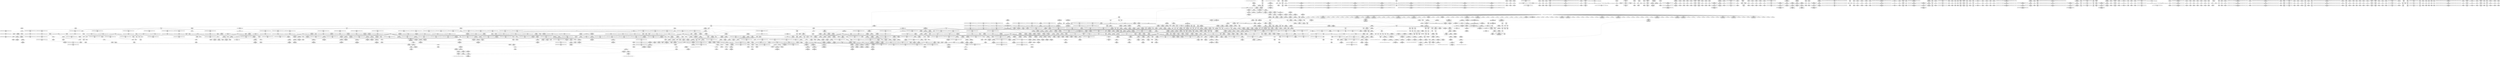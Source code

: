 digraph {
	CE0x5464180 [shape=record,shape=Mrecord,label="{CE0x5464180|__rcu_read_lock:tmp3|*SummSink*}"]
	CE0x53b7ab0 [shape=record,shape=Mrecord,label="{CE0x53b7ab0|80:_i32,_112:_i8*,_:_CRE_184,188_|*MultipleSource*|Function::selinux_sem_semctl&Arg::sma::|security/selinux/hooks.c,5466}"]
	CE0x53f0880 [shape=record,shape=Mrecord,label="{CE0x53f0880|rcu_read_lock:tobool1|include/linux/rcupdate.h,882|*SummSource*}"]
	CE0x5464db0 [shape=record,shape=Mrecord,label="{CE0x5464db0|rcu_read_unlock:tmp6|include/linux/rcupdate.h,933|*SummSource*}"]
	CE0x545e5a0 [shape=record,shape=Mrecord,label="{CE0x545e5a0|rcu_read_unlock:tmp8|include/linux/rcupdate.h,933|*SummSource*}"]
	CE0x540c9d0 [shape=record,shape=Mrecord,label="{CE0x540c9d0|i1_true|*Constant*}"]
	CE0x53382d0 [shape=record,shape=Mrecord,label="{CE0x53382d0|i32_1|*Constant*}"]
	CE0x53bb400 [shape=record,shape=Mrecord,label="{CE0x53bb400|_ret_i32_%retval.0,_!dbg_!27737|security/selinux/hooks.c,5468|*SummSink*}"]
	CE0x540bfa0 [shape=record,shape=Mrecord,label="{CE0x540bfa0|rcu_read_unlock:tmp15|include/linux/rcupdate.h,933|*SummSource*}"]
	CE0x5470520 [shape=record,shape=Mrecord,label="{CE0x5470520|i64*_getelementptr_inbounds_(_4_x_i64_,_4_x_i64_*___llvm_gcov_ctr133,_i64_0,_i64_0)|*Constant*}"]
	CE0x5b02830 [shape=record,shape=Mrecord,label="{CE0x5b02830|selinux_sem_semctl:cmd|Function::selinux_sem_semctl&Arg::cmd::|*SummSink*}"]
	CE0x5395170 [shape=record,shape=Mrecord,label="{CE0x5395170|i64_2|*Constant*|*SummSource*}"]
	CE0x54c3dd0 [shape=record,shape=Mrecord,label="{CE0x54c3dd0|__preempt_count_add:tmp7|./arch/x86/include/asm/preempt.h,73}"]
	CE0x534de50 [shape=record,shape=Mrecord,label="{CE0x534de50|i32_0|*Constant*}"]
	CE0x533d0d0 [shape=record,shape=Mrecord,label="{CE0x533d0d0|get_current:entry}"]
	CE0x53672f0 [shape=record,shape=Mrecord,label="{CE0x53672f0|i32_208|*Constant*|*SummSink*}"]
	CE0x539cc70 [shape=record,shape=Mrecord,label="{CE0x539cc70|80:_i32,_112:_i8*,_:_CRE_27,28_}"]
	CE0x548a3a0 [shape=record,shape=Mrecord,label="{CE0x548a3a0|__rcu_read_unlock:do.body|*SummSink*}"]
	CE0x5475a40 [shape=record,shape=Mrecord,label="{CE0x5475a40|i64*_getelementptr_inbounds_(_4_x_i64_,_4_x_i64_*___llvm_gcov_ctr135,_i64_0,_i64_2)|*Constant*|*SummSink*}"]
	CE0x53e34e0 [shape=record,shape=Mrecord,label="{CE0x53e34e0|ipc_has_perm:security|security/selinux/hooks.c,5131|*SummSource*}"]
	CE0x535b330 [shape=record,shape=Mrecord,label="{CE0x535b330|task_has_system:tmp2}"]
	CE0x5352f10 [shape=record,shape=Mrecord,label="{CE0x5352f10|_call_void___llvm_gcov_indirect_counter_increment(i32*___llvm_gcov_global_state_pred322,_i64**_getelementptr_inbounds_(_8_x_i64*_,_8_x_i64*_*___llvm_gcda_edge_table321,_i64_0,_i64_3)),_!dbg_!27721|security/selinux/hooks.c,5446}"]
	CE0x53cfa20 [shape=record,shape=Mrecord,label="{CE0x53cfa20|avc_has_perm:requested|Function::avc_has_perm&Arg::requested::|*SummSink*}"]
	CE0x5472300 [shape=record,shape=Mrecord,label="{CE0x5472300|rcu_lock_acquire:__here|*SummSource*}"]
	CE0x54ae800 [shape=record,shape=Mrecord,label="{CE0x54ae800|__preempt_count_add:tmp3}"]
	CE0x54ae8f0 [shape=record,shape=Mrecord,label="{CE0x54ae8f0|__preempt_count_add:tmp3|*SummSource*}"]
	CE0x53e40e0 [shape=record,shape=Mrecord,label="{CE0x53e40e0|_call_void_mcount()_#3|*SummSource*}"]
	CE0x53f4b60 [shape=record,shape=Mrecord,label="{CE0x53f4b60|rcu_read_lock:tmp16|include/linux/rcupdate.h,882|*SummSource*}"]
	CE0x540b620 [shape=record,shape=Mrecord,label="{CE0x540b620|rcu_read_unlock:tmp15|include/linux/rcupdate.h,933}"]
	CE0x53ce120 [shape=record,shape=Mrecord,label="{CE0x53ce120|task_sid:tmp10|security/selinux/hooks.c,208|*SummSource*}"]
	CE0x538b0b0 [shape=record,shape=Mrecord,label="{CE0x538b0b0|current_sid:tmp9|security/selinux/hooks.c,218|*SummSink*}"]
	CE0x54716c0 [shape=record,shape=Mrecord,label="{CE0x54716c0|i64*_getelementptr_inbounds_(_4_x_i64_,_4_x_i64_*___llvm_gcov_ctr133,_i64_0,_i64_2)|*Constant*}"]
	CE0x53b3520 [shape=record,shape=Mrecord,label="{CE0x53b3520|80:_i32,_112:_i8*,_:_CRE_41,42_}"]
	CE0x5497c20 [shape=record,shape=Mrecord,label="{CE0x5497c20|__preempt_count_add:bb|*SummSink*}"]
	CE0x53d82f0 [shape=record,shape=Mrecord,label="{CE0x53d82f0|task_sid:tmp12|security/selinux/hooks.c,208|*SummSource*}"]
	CE0x53ee130 [shape=record,shape=Mrecord,label="{CE0x53ee130|task_has_system:call1|security/selinux/hooks.c,1594}"]
	CE0x53b3b10 [shape=record,shape=Mrecord,label="{CE0x53b3b10|80:_i32,_112:_i8*,_:_CRE_46,47_}"]
	CE0x53f5450 [shape=record,shape=Mrecord,label="{CE0x53f5450|i64*_getelementptr_inbounds_(_11_x_i64_,_11_x_i64_*___llvm_gcov_ctr127,_i64_0,_i64_8)|*Constant*|*SummSink*}"]
	CE0x53e1d80 [shape=record,shape=Mrecord,label="{CE0x53e1d80|task_has_system:tmp|*SummSink*}"]
	CE0x534e7f0 [shape=record,shape=Mrecord,label="{CE0x534e7f0|task_sid:task|Function::task_sid&Arg::task::|*SummSource*}"]
	CE0x53f8090 [shape=record,shape=Mrecord,label="{CE0x53f8090|i8_1|*Constant*}"]
	CE0x53b9130 [shape=record,shape=Mrecord,label="{CE0x53b9130|i64*_getelementptr_inbounds_(_25_x_i64_,_25_x_i64_*___llvm_gcov_ctr320,_i64_0,_i64_24)|*Constant*|*SummSource*}"]
	CE0x548fc20 [shape=record,shape=Mrecord,label="{CE0x548fc20|__preempt_count_add:tmp2|*SummSource*}"]
	CE0x538fd40 [shape=record,shape=Mrecord,label="{CE0x538fd40|80:_i32,_112:_i8*,_:_CRE_8,9_}"]
	CE0x54712b0 [shape=record,shape=Mrecord,label="{CE0x54712b0|rcu_lock_acquire:tmp1}"]
	CE0x53e9850 [shape=record,shape=Mrecord,label="{CE0x53e9850|__rcu_read_lock:tmp1|*SummSource*}"]
	CE0x5376a20 [shape=record,shape=Mrecord,label="{CE0x5376a20|i32_10|*Constant*|*SummSink*}"]
	CE0x53caa10 [shape=record,shape=Mrecord,label="{CE0x53caa10|task_sid:tmp9|security/selinux/hooks.c,208}"]
	CE0x534caa0 [shape=record,shape=Mrecord,label="{CE0x534caa0|__rcu_read_lock:tmp2|*SummSource*}"]
	CE0x53754f0 [shape=record,shape=Mrecord,label="{CE0x53754f0|i8*_getelementptr_inbounds_(_25_x_i8_,_25_x_i8_*_.str3,_i32_0,_i32_0)|*Constant*|*SummSink*}"]
	CE0x5379be0 [shape=record,shape=Mrecord,label="{CE0x5379be0|task_sid:real_cred|security/selinux/hooks.c,208|*SummSink*}"]
	CE0x538cdb0 [shape=record,shape=Mrecord,label="{CE0x538cdb0|__rcu_read_lock:do.body}"]
	CE0x5484fd0 [shape=record,shape=Mrecord,label="{CE0x5484fd0|__rcu_read_lock:bb|*SummSink*}"]
	CE0x538dd90 [shape=record,shape=Mrecord,label="{CE0x538dd90|rcu_read_unlock:tmp11|include/linux/rcupdate.h,933|*SummSource*}"]
	CE0x53f0090 [shape=record,shape=Mrecord,label="{CE0x53f0090|0:_i8,_:_GCMR_rcu_read_lock.__warned_internal_global_i8_0,_section_.data.unlikely_,_align_1:_elem_0:default:}"]
	CE0x534a1d0 [shape=record,shape=Mrecord,label="{CE0x534a1d0|selinux_sem_semctl:tmp17|security/selinux/hooks.c,5463|*SummSink*}"]
	CE0x547b920 [shape=record,shape=Mrecord,label="{CE0x547b920|i32_0|*Constant*}"]
	CE0x53e9c70 [shape=record,shape=Mrecord,label="{CE0x53e9c70|ipc_has_perm:tmp2|*SummSource*}"]
	CE0x54678a0 [shape=record,shape=Mrecord,label="{CE0x54678a0|rcu_read_unlock:tmp19|include/linux/rcupdate.h,933}"]
	CE0x5491380 [shape=record,shape=Mrecord,label="{CE0x5491380|rcu_lock_release:__here}"]
	CE0x53e9380 [shape=record,shape=Mrecord,label="{CE0x53e9380|task_sid:tmp3|*SummSource*}"]
	CE0x5408830 [shape=record,shape=Mrecord,label="{CE0x5408830|GLOBAL:rcu_read_unlock|*Constant*}"]
	CE0x5377010 [shape=record,shape=Mrecord,label="{CE0x5377010|current_sid:tmp1|*SummSource*}"]
	CE0x5b028a0 [shape=record,shape=Mrecord,label="{CE0x5b028a0|selinux_sem_semctl:cmd|Function::selinux_sem_semctl&Arg::cmd::|*SummSource*}"]
	CE0x548c230 [shape=record,shape=Mrecord,label="{CE0x548c230|__preempt_count_sub:val|Function::__preempt_count_sub&Arg::val::}"]
	CE0x5369610 [shape=record,shape=Mrecord,label="{CE0x5369610|selinux_sem_semctl:call1|security/selinux/hooks.c,5438|*SummSource*}"]
	CE0x53927f0 [shape=record,shape=Mrecord,label="{CE0x53927f0|i64*_getelementptr_inbounds_(_25_x_i64_,_25_x_i64_*___llvm_gcov_ctr320,_i64_0,_i64_23)|*Constant*}"]
	CE0x53c0e40 [shape=record,shape=Mrecord,label="{CE0x53c0e40|current_sid:sid|security/selinux/hooks.c,220|*SummSource*}"]
	CE0x5379630 [shape=record,shape=Mrecord,label="{CE0x5379630|GLOBAL:current_task|Global_var:current_task}"]
	CE0x53e03b0 [shape=record,shape=Mrecord,label="{CE0x53e03b0|_call_void_lockdep_rcu_suspicious(i8*_getelementptr_inbounds_(_25_x_i8_,_25_x_i8_*_.str3,_i32_0,_i32_0),_i32_218,_i8*_getelementptr_inbounds_(_45_x_i8_,_45_x_i8_*_.str12,_i32_0,_i32_0))_#10,_!dbg_!27727|security/selinux/hooks.c,218|*SummSink*}"]
	CE0x53399e0 [shape=record,shape=Mrecord,label="{CE0x53399e0|selinux_sem_semctl:entry|*SummSink*}"]
	CE0x5368190 [shape=record,shape=Mrecord,label="{CE0x5368190|i64*_getelementptr_inbounds_(_25_x_i64_,_25_x_i64_*___llvm_gcov_ctr320,_i64_0,_i64_15)|*Constant*|*SummSink*}"]
	CE0x54adbd0 [shape=record,shape=Mrecord,label="{CE0x54adbd0|GLOBAL:__preempt_count_sub|*Constant*|*SummSink*}"]
	CE0x539c7b0 [shape=record,shape=Mrecord,label="{CE0x539c7b0|80:_i32,_112:_i8*,_:_CRE_23,24_}"]
	CE0x53b3d70 [shape=record,shape=Mrecord,label="{CE0x53b3d70|80:_i32,_112:_i8*,_:_CRE_48,49_}"]
	CE0x53e3030 [shape=record,shape=Mrecord,label="{CE0x53e3030|i32_22|*Constant*}"]
	CE0x548f7a0 [shape=record,shape=Mrecord,label="{CE0x548f7a0|__preempt_count_add:bb}"]
	CE0x53c7880 [shape=record,shape=Mrecord,label="{CE0x53c7880|ipc_has_perm:sclass|security/selinux/hooks.c,5136|*SummSource*}"]
	CE0x53b5790 [shape=record,shape=Mrecord,label="{CE0x53b5790|80:_i32,_112:_i8*,_:_CRE_70,71_}"]
	CE0x53790f0 [shape=record,shape=Mrecord,label="{CE0x53790f0|%struct.task_struct*_(%struct.task_struct**)*_asm_movq_%gs:$_1:P_,$0_,_r,im,_dirflag_,_fpsr_,_flags_}"]
	CE0x53ba110 [shape=record,shape=Mrecord,label="{CE0x53ba110|ipc_has_perm:ipc_perms|Function::ipc_has_perm&Arg::ipc_perms::|*SummSink*}"]
	CE0x5402ba0 [shape=record,shape=Mrecord,label="{CE0x5402ba0|rcu_lock_acquire:tmp3|*SummSource*}"]
	CE0x53dd6f0 [shape=record,shape=Mrecord,label="{CE0x53dd6f0|current_sid:tmp|*SummSource*}"]
	CE0x53ebca0 [shape=record,shape=Mrecord,label="{CE0x53ebca0|ipc_has_perm:tmp5|security/selinux/hooks.c,5131}"]
	CE0x54680d0 [shape=record,shape=Mrecord,label="{CE0x54680d0|rcu_read_unlock:tmp21|include/linux/rcupdate.h,935}"]
	CE0x53526b0 [shape=record,shape=Mrecord,label="{CE0x53526b0|selinux_sem_semctl:bb|*SummSource*}"]
	CE0x53c5fc0 [shape=record,shape=Mrecord,label="{CE0x53c5fc0|GLOBAL:__llvm_gcov_ctr127|Global_var:__llvm_gcov_ctr127}"]
	CE0x54905d0 [shape=record,shape=Mrecord,label="{CE0x54905d0|rcu_lock_acquire:tmp7|*SummSource*}"]
	CE0x5414850 [shape=record,shape=Mrecord,label="{CE0x5414850|current_sid:tmp19|security/selinux/hooks.c,218}"]
	CE0x5375920 [shape=record,shape=Mrecord,label="{CE0x5375920|GLOBAL:lockdep_rcu_suspicious|*Constant*|*SummSink*}"]
	CE0x538bb40 [shape=record,shape=Mrecord,label="{CE0x538bb40|rcu_read_lock:entry|*SummSink*}"]
	CE0x5399040 [shape=record,shape=Mrecord,label="{CE0x5399040|task_sid:tmp}"]
	CE0x53be580 [shape=record,shape=Mrecord,label="{CE0x53be580|_ret_%struct.task_struct*_%tmp4,_!dbg_!27714|./arch/x86/include/asm/current.h,14}"]
	CE0x536faa0 [shape=record,shape=Mrecord,label="{CE0x536faa0|avc_has_perm:entry|*SummSink*}"]
	CE0x5338e60 [shape=record,shape=Mrecord,label="{CE0x5338e60|GLOBAL:__llvm_gcov_global_state_pred322|Global_var:__llvm_gcov_global_state_pred322|*SummSource*}"]
	CE0x53e41e0 [shape=record,shape=Mrecord,label="{CE0x53e41e0|task_sid:do.end6}"]
	CE0x5379a00 [shape=record,shape=Mrecord,label="{CE0x5379a00|task_sid:tmp4|*LoadInst*|security/selinux/hooks.c,208}"]
	CE0x53b7710 [shape=record,shape=Mrecord,label="{CE0x53b7710|80:_i32,_112:_i8*,_:_CRE_168,176_|*MultipleSource*|Function::selinux_sem_semctl&Arg::sma::|security/selinux/hooks.c,5466}"]
	CE0x540ae70 [shape=record,shape=Mrecord,label="{CE0x540ae70|rcu_read_unlock:tmp13|include/linux/rcupdate.h,933}"]
	CE0x536fc30 [shape=record,shape=Mrecord,label="{CE0x536fc30|avc_has_perm:ssid|Function::avc_has_perm&Arg::ssid::}"]
	CE0x547c120 [shape=record,shape=Mrecord,label="{CE0x547c120|%struct.lockdep_map*_null|*Constant*|*SummSink*}"]
	CE0x53c0d50 [shape=record,shape=Mrecord,label="{CE0x53c0d50|current_sid:sid|security/selinux/hooks.c,220|*SummSink*}"]
	CE0x535f4b0 [shape=record,shape=Mrecord,label="{CE0x535f4b0|_call_void___llvm_gcov_indirect_counter_increment(i32*___llvm_gcov_global_state_pred322,_i64**_getelementptr_inbounds_(_8_x_i64*_,_8_x_i64*_*___llvm_gcda_edge_table321,_i64_0,_i64_2)),_!dbg_!27718|security/selinux/hooks.c,5442}"]
	CE0x5405330 [shape=record,shape=Mrecord,label="{CE0x5405330|__rcu_read_unlock:tmp|*SummSource*}"]
	CE0x54b0c90 [shape=record,shape=Mrecord,label="{CE0x54b0c90|__preempt_count_add:tmp6|./arch/x86/include/asm/preempt.h,73|*SummSource*}"]
	CE0x53ec2e0 [shape=record,shape=Mrecord,label="{CE0x53ec2e0|ipc_has_perm:type|security/selinux/hooks.c,5133|*SummSource*}"]
	CE0x54abcb0 [shape=record,shape=Mrecord,label="{CE0x54abcb0|__preempt_count_sub:tmp3|*SummSource*}"]
	CE0x53de2e0 [shape=record,shape=Mrecord,label="{CE0x53de2e0|task_sid:tmp10|security/selinux/hooks.c,208}"]
	CE0x54961d0 [shape=record,shape=Mrecord,label="{CE0x54961d0|GLOBAL:__preempt_count|Global_var:__preempt_count}"]
	CE0x5368100 [shape=record,shape=Mrecord,label="{CE0x5368100|i64*_getelementptr_inbounds_(_25_x_i64_,_25_x_i64_*___llvm_gcov_ctr320,_i64_0,_i64_15)|*Constant*|*SummSource*}"]
	CE0x5393930 [shape=record,shape=Mrecord,label="{CE0x5393930|task_sid:tmp17|security/selinux/hooks.c,208}"]
	CE0x53cf810 [shape=record,shape=Mrecord,label="{CE0x53cf810|get_current:tmp4|./arch/x86/include/asm/current.h,14}"]
	CE0x536b710 [shape=record,shape=Mrecord,label="{CE0x536b710|_call_void___llvm_gcov_indirect_counter_increment(i32*___llvm_gcov_global_state_pred322,_i64**_getelementptr_inbounds_(_8_x_i64*_,_8_x_i64*_*___llvm_gcda_edge_table321,_i64_0,_i64_7)),_!dbg_!27729|security/selinux/hooks.c,5460|*SummSink*}"]
	CE0x534cbc0 [shape=record,shape=Mrecord,label="{CE0x534cbc0|rcu_read_unlock:if.end|*SummSource*}"]
	CE0x53fa670 [shape=record,shape=Mrecord,label="{CE0x53fa670|_ret_void,_!dbg_!27717|include/linux/rcupdate.h,419|*SummSink*}"]
	CE0x549e110 [shape=record,shape=Mrecord,label="{CE0x549e110|__preempt_count_add:do.end|*SummSink*}"]
	CE0x5338040 [shape=record,shape=Mrecord,label="{CE0x5338040|get_current:tmp4|./arch/x86/include/asm/current.h,14|*SummSink*}"]
	CE0x5351260 [shape=record,shape=Mrecord,label="{CE0x5351260|get_current:tmp1|*SummSink*}"]
	CE0x53e85e0 [shape=record,shape=Mrecord,label="{CE0x53e85e0|i64*_getelementptr_inbounds_(_11_x_i64_,_11_x_i64_*___llvm_gcov_ctr127,_i64_0,_i64_1)|*Constant*|*SummSource*}"]
	CE0x5377530 [shape=record,shape=Mrecord,label="{CE0x5377530|rcu_read_lock:entry}"]
	CE0x5395710 [shape=record,shape=Mrecord,label="{CE0x5395710|__rcu_read_lock:entry}"]
	CE0x535eba0 [shape=record,shape=Mrecord,label="{CE0x535eba0|_call_void_mcount()_#3|*SummSource*}"]
	CE0x536c570 [shape=record,shape=Mrecord,label="{CE0x536c570|get_current:tmp2|*SummSource*}"]
	"CONST[source:0(mediator),value:0(static)][purpose:{operation}][SnkIdx:3]"
	CE0x547aff0 [shape=record,shape=Mrecord,label="{CE0x547aff0|i64*_getelementptr_inbounds_(_4_x_i64_,_4_x_i64_*___llvm_gcov_ctr130,_i64_0,_i64_2)|*Constant*}"]
	CE0x53bea20 [shape=record,shape=Mrecord,label="{CE0x53bea20|current_sid:tmp21|security/selinux/hooks.c,218}"]
	CE0x53d94e0 [shape=record,shape=Mrecord,label="{CE0x53d94e0|i64_2|*Constant*}"]
	CE0x5411710 [shape=record,shape=Mrecord,label="{CE0x5411710|rcu_read_lock:tmp1}"]
	CE0x53d03f0 [shape=record,shape=Mrecord,label="{CE0x53d03f0|_ret_i32_%retval.0,_!dbg_!27728|security/selinux/avc.c,775|*SummSink*}"]
	CE0x5370760 [shape=record,shape=Mrecord,label="{CE0x5370760|selinux_sem_semctl:tmp15|security/selinux/hooks.c,5460|*SummSource*}"]
	CE0x53e2b60 [shape=record,shape=Mrecord,label="{CE0x53e2b60|%struct.task_struct*_(%struct.task_struct**)*_asm_movq_%gs:$_1:P_,$0_,_r,im,_dirflag_,_fpsr_,_flags_|*SummSource*}"]
	CE0x53fcb70 [shape=record,shape=Mrecord,label="{CE0x53fcb70|rcu_read_lock:tmp6|include/linux/rcupdate.h,882|*SummSink*}"]
	CE0x53c6bb0 [shape=record,shape=Mrecord,label="{CE0x53c6bb0|ipc_has_perm:sid1|security/selinux/hooks.c,5136|*SummSink*}"]
	CE0x54893c0 [shape=record,shape=Mrecord,label="{CE0x54893c0|rcu_lock_release:tmp7|*SummSource*}"]
	CE0x5410c00 [shape=record,shape=Mrecord,label="{CE0x5410c00|current_sid:land.lhs.true|*SummSource*}"]
	CE0x546df30 [shape=record,shape=Mrecord,label="{CE0x546df30|GLOBAL:__rcu_read_unlock|*Constant*|*SummSource*}"]
	CE0x539c8e0 [shape=record,shape=Mrecord,label="{CE0x539c8e0|80:_i32,_112:_i8*,_:_CRE_24,25_}"]
	CE0x5358e30 [shape=record,shape=Mrecord,label="{CE0x5358e30|i64*_getelementptr_inbounds_(_25_x_i64_,_25_x_i64_*___llvm_gcov_ctr320,_i64_0,_i64_19)|*Constant*|*SummSink*}"]
	CE0x547a1e0 [shape=record,shape=Mrecord,label="{CE0x547a1e0|GLOBAL:lock_acquire|*Constant*|*SummSource*}"]
	CE0x53d41d0 [shape=record,shape=Mrecord,label="{CE0x53d41d0|rcu_read_unlock:tmp12|include/linux/rcupdate.h,933|*SummSink*}"]
	CE0x53972d0 [shape=record,shape=Mrecord,label="{CE0x53972d0|_call_void_mcount()_#3|*SummSource*}"]
	CE0x53b6320 [shape=record,shape=Mrecord,label="{CE0x53b6320|80:_i32,_112:_i8*,_:_CRE_92,96_|*MultipleSource*|Function::selinux_sem_semctl&Arg::sma::|security/selinux/hooks.c,5466}"]
	CE0x538f7a0 [shape=record,shape=Mrecord,label="{CE0x538f7a0|task_sid:tmp24|security/selinux/hooks.c,208|*SummSource*}"]
	"CONST[source:0(mediator),value:2(dynamic)][purpose:{subject}][SrcIdx:18]"
	CE0x549d9a0 [shape=record,shape=Mrecord,label="{CE0x549d9a0|__preempt_count_add:tmp1}"]
	CE0x5415480 [shape=record,shape=Mrecord,label="{CE0x5415480|current_sid:tmp15|security/selinux/hooks.c,218|*SummSource*}"]
	CE0x54130f0 [shape=record,shape=Mrecord,label="{CE0x54130f0|rcu_read_unlock:call|include/linux/rcupdate.h,933}"]
	CE0x5403530 [shape=record,shape=Mrecord,label="{CE0x5403530|rcu_read_unlock:do.end|*SummSink*}"]
	CE0x5358f10 [shape=record,shape=Mrecord,label="{CE0x5358f10|selinux_sem_semctl:tmp10|security/selinux/hooks.c,5453|*SummSink*}"]
	CE0x535ec10 [shape=record,shape=Mrecord,label="{CE0x535ec10|_call_void_mcount()_#3}"]
	CE0x546f040 [shape=record,shape=Mrecord,label="{CE0x546f040|rcu_lock_release:bb|*SummSource*}"]
	CE0x54771f0 [shape=record,shape=Mrecord,label="{CE0x54771f0|i64*_getelementptr_inbounds_(_4_x_i64_,_4_x_i64_*___llvm_gcov_ctr129,_i64_0,_i64_3)|*Constant*|*SummSource*}"]
	CE0x5408a50 [shape=record,shape=Mrecord,label="{CE0x5408a50|_call_void_rcu_read_unlock()_#10,_!dbg_!27748|security/selinux/hooks.c,209|*SummSource*}"]
	CE0x54864a0 [shape=record,shape=Mrecord,label="{CE0x54864a0|__preempt_count_sub:do.end|*SummSink*}"]
	CE0x547c270 [shape=record,shape=Mrecord,label="{CE0x547c270|i64_ptrtoint_(i8*_blockaddress(_rcu_lock_acquire,_%__here)_to_i64)|*Constant*}"]
	CE0x53facf0 [shape=record,shape=Mrecord,label="{CE0x53facf0|rcu_read_lock:land.lhs.true|*SummSource*}"]
	CE0x539d130 [shape=record,shape=Mrecord,label="{CE0x539d130|80:_i32,_112:_i8*,_:_CRE_31,32_}"]
	CE0x5341270 [shape=record,shape=Mrecord,label="{CE0x5341270|task_has_system:tsk|Function::task_has_system&Arg::tsk::|*SummSink*}"]
	CE0x53682e0 [shape=record,shape=Mrecord,label="{CE0x53682e0|GLOBAL:get_current|*Constant*}"]
	CE0x53dcb90 [shape=record,shape=Mrecord,label="{CE0x53dcb90|task_sid:land.lhs.true2}"]
	CE0x53e1bf0 [shape=record,shape=Mrecord,label="{CE0x53e1bf0|get_current:tmp|*SummSource*}"]
	"CONST[source:0(mediator),value:2(dynamic)][purpose:{subject}][SnkIdx:0]"
	CE0x5395ff0 [shape=record,shape=Mrecord,label="{CE0x5395ff0|task_sid:tmp18|security/selinux/hooks.c,208}"]
	CE0x5349700 [shape=record,shape=Mrecord,label="{CE0x5349700|selinux_sem_semctl:return|*SummSource*}"]
	CE0x53e3370 [shape=record,shape=Mrecord,label="{CE0x53e3370|ipc_has_perm:tmp4|*LoadInst*|security/selinux/hooks.c,5131}"]
	CE0x5389da0 [shape=record,shape=Mrecord,label="{CE0x5389da0|current_sid:tmp7|security/selinux/hooks.c,218|*SummSource*}"]
	CE0x5413bf0 [shape=record,shape=Mrecord,label="{CE0x5413bf0|current_sid:tmp17|security/selinux/hooks.c,218}"]
	CE0x5352990 [shape=record,shape=Mrecord,label="{CE0x5352990|selinux_sem_semctl:tmp4|security/selinux/hooks.c,5442}"]
	CE0x545fbe0 [shape=record,shape=Mrecord,label="{CE0x545fbe0|rcu_read_unlock:if.then}"]
	CE0x53e87c0 [shape=record,shape=Mrecord,label="{CE0x53e87c0|i64*_getelementptr_inbounds_(_11_x_i64_,_11_x_i64_*___llvm_gcov_ctr127,_i64_0,_i64_1)|*Constant*|*SummSink*}"]
	CE0x549f430 [shape=record,shape=Mrecord,label="{CE0x549f430|__preempt_count_add:do.end}"]
	CE0x53f37f0 [shape=record,shape=Mrecord,label="{CE0x53f37f0|rcu_read_lock:tmp14|include/linux/rcupdate.h,882}"]
	CE0x54891a0 [shape=record,shape=Mrecord,label="{CE0x54891a0|rcu_lock_release:tmp7}"]
	CE0x53b5070 [shape=record,shape=Mrecord,label="{CE0x53b5070|80:_i32,_112:_i8*,_:_CRE_64,65_}"]
	CE0x5478dd0 [shape=record,shape=Mrecord,label="{CE0x5478dd0|__rcu_read_lock:tmp1|*SummSink*}"]
	CE0x5405a70 [shape=record,shape=Mrecord,label="{CE0x5405a70|task_sid:tmp26|security/selinux/hooks.c,208}"]
	CE0x536aa80 [shape=record,shape=Mrecord,label="{CE0x536aa80|selinux_sem_semctl:tmp12|security/selinux/hooks.c,5456|*SummSink*}"]
	CE0x5472b50 [shape=record,shape=Mrecord,label="{CE0x5472b50|__rcu_read_unlock:tmp|*SummSink*}"]
	CE0x53f7290 [shape=record,shape=Mrecord,label="{CE0x53f7290|rcu_read_lock:tmp21|include/linux/rcupdate.h,884|*SummSource*}"]
	CE0x538f290 [shape=record,shape=Mrecord,label="{CE0x538f290|i64*_getelementptr_inbounds_(_13_x_i64_,_13_x_i64_*___llvm_gcov_ctr126,_i64_0,_i64_11)|*Constant*}"]
	CE0x53f02e0 [shape=record,shape=Mrecord,label="{CE0x53f02e0|rcu_read_lock:tmp8|include/linux/rcupdate.h,882|*SummSource*}"]
	CE0x5379cf0 [shape=record,shape=Mrecord,label="{CE0x5379cf0|task_has_system:tmp2|*SummSource*}"]
	CE0x53d8670 [shape=record,shape=Mrecord,label="{CE0x53d8670|current_sid:tobool1|security/selinux/hooks.c,218}"]
	CE0x5469540 [shape=record,shape=Mrecord,label="{CE0x5469540|rcu_read_unlock:tmp17|include/linux/rcupdate.h,933|*SummSource*}"]
	CE0x53c8d20 [shape=record,shape=Mrecord,label="{CE0x53c8d20|avc_has_perm:auditdata|Function::avc_has_perm&Arg::auditdata::}"]
	CE0x535f550 [shape=record,shape=Mrecord,label="{CE0x535f550|_call_void___llvm_gcov_indirect_counter_increment(i32*___llvm_gcov_global_state_pred322,_i64**_getelementptr_inbounds_(_8_x_i64*_,_8_x_i64*_*___llvm_gcda_edge_table321,_i64_0,_i64_2)),_!dbg_!27718|security/selinux/hooks.c,5442|*SummSource*}"]
	CE0x533d4d0 [shape=record,shape=Mrecord,label="{CE0x533d4d0|get_current:entry|*SummSink*}"]
	CE0x54636d0 [shape=record,shape=Mrecord,label="{CE0x54636d0|rcu_read_unlock:land.lhs.true|*SummSource*}"]
	CE0x5387300 [shape=record,shape=Mrecord,label="{CE0x5387300|__rcu_read_lock:do.body|*SummSink*}"]
	CE0x549ed70 [shape=record,shape=Mrecord,label="{CE0x549ed70|__preempt_count_sub:bb|*SummSink*}"]
	CE0x538fae0 [shape=record,shape=Mrecord,label="{CE0x538fae0|80:_i32,_112:_i8*,_:_CRE_6,7_}"]
	CE0x53b6e00 [shape=record,shape=Mrecord,label="{CE0x53b6e00|80:_i32,_112:_i8*,_:_CRE_128,136_|*MultipleSource*|Function::selinux_sem_semctl&Arg::sma::|security/selinux/hooks.c,5466}"]
	CE0x53d8de0 [shape=record,shape=Mrecord,label="{CE0x53d8de0|i64_6|*Constant*|*SummSource*}"]
	CE0x549fee0 [shape=record,shape=Mrecord,label="{CE0x549fee0|__preempt_count_sub:tmp2|*SummSink*}"]
	CE0x536d950 [shape=record,shape=Mrecord,label="{CE0x536d950|i32_-1|*Constant*|*SummSink*}"]
	CE0x534cca0 [shape=record,shape=Mrecord,label="{CE0x534cca0|rcu_read_unlock:if.end|*SummSink*}"]
	CE0x54901f0 [shape=record,shape=Mrecord,label="{CE0x54901f0|rcu_lock_acquire:tmp6|*SummSink*}"]
	CE0x53910d0 [shape=record,shape=Mrecord,label="{CE0x53910d0|avc_has_perm:requested|Function::avc_has_perm&Arg::requested::}"]
	CE0x53da7c0 [shape=record,shape=Mrecord,label="{CE0x53da7c0|i64_0|*Constant*|*SummSource*}"]
	CE0x53f8e20 [shape=record,shape=Mrecord,label="{CE0x53f8e20|i8*_getelementptr_inbounds_(_25_x_i8_,_25_x_i8_*_.str45,_i32_0,_i32_0)|*Constant*}"]
	CE0x53561c0 [shape=record,shape=Mrecord,label="{CE0x53561c0|selinux_sem_semctl:tmp6|security/selinux/hooks.c,5446|*SummSink*}"]
	CE0x53740c0 [shape=record,shape=Mrecord,label="{CE0x53740c0|_call_void___llvm_gcov_indirect_counter_increment(i32*___llvm_gcov_global_state_pred322,_i64**_getelementptr_inbounds_(_8_x_i64*_,_8_x_i64*_*___llvm_gcda_edge_table321,_i64_0,_i64_0)),_!dbg_!27731|security/selinux/hooks.c,5463}"]
	CE0x534a060 [shape=record,shape=Mrecord,label="{CE0x534a060|selinux_sem_semctl:tmp17|security/selinux/hooks.c,5463|*SummSource*}"]
	CE0x534cb50 [shape=record,shape=Mrecord,label="{CE0x534cb50|get_current:tmp1}"]
	CE0x539c1c0 [shape=record,shape=Mrecord,label="{CE0x539c1c0|80:_i32,_112:_i8*,_:_CRE_18,19_}"]
	CE0x545f260 [shape=record,shape=Mrecord,label="{CE0x545f260|_ret_void,_!dbg_!27719|./arch/x86/include/asm/preempt.h,73|*SummSink*}"]
	CE0x5411360 [shape=record,shape=Mrecord,label="{CE0x5411360|current_sid:tobool1|security/selinux/hooks.c,218|*SummSource*}"]
	CE0x536ac00 [shape=record,shape=Mrecord,label="{CE0x536ac00|_call_void___llvm_gcov_indirect_counter_increment(i32*___llvm_gcov_global_state_pred322,_i64**_getelementptr_inbounds_(_8_x_i64*_,_8_x_i64*_*___llvm_gcda_edge_table321,_i64_0,_i64_7)),_!dbg_!27729|security/selinux/hooks.c,5460}"]
	CE0x54679c0 [shape=record,shape=Mrecord,label="{CE0x54679c0|rcu_read_unlock:tmp19|include/linux/rcupdate.h,933|*SummSource*}"]
	CE0x53c8ba0 [shape=record,shape=Mrecord,label="{CE0x53c8ba0|avc_has_perm:requested|Function::avc_has_perm&Arg::requested::}"]
	CE0x5464020 [shape=record,shape=Mrecord,label="{CE0x5464020|rcu_read_unlock:tmp5|include/linux/rcupdate.h,933|*SummSource*}"]
	CE0x53bd6a0 [shape=record,shape=Mrecord,label="{CE0x53bd6a0|task_has_system:tmp|*SummSource*}"]
	CE0x53e7c70 [shape=record,shape=Mrecord,label="{CE0x53e7c70|COLLAPSED:_GCMRE___llvm_gcov_ctr128_internal_global_4_x_i64_zeroinitializer:_elem_0:default:}"]
	CE0x5399ce0 [shape=record,shape=Mrecord,label="{CE0x5399ce0|cred_sid:tmp4|*LoadInst*|security/selinux/hooks.c,196}"]
	CE0x540c4d0 [shape=record,shape=Mrecord,label="{CE0x540c4d0|current_sid:tmp14|security/selinux/hooks.c,218}"]
	CE0x5361040 [shape=record,shape=Mrecord,label="{CE0x5361040|i32_1|*Constant*|*SummSink*}"]
	CE0x5413820 [shape=record,shape=Mrecord,label="{CE0x5413820|i64*_getelementptr_inbounds_(_11_x_i64_,_11_x_i64_*___llvm_gcov_ctr125,_i64_0,_i64_9)|*Constant*}"]
	CE0x53ed460 [shape=record,shape=Mrecord,label="{CE0x53ed460|rcu_lock_acquire:map|Function::rcu_lock_acquire&Arg::map::|*SummSink*}"]
	CE0x53e4480 [shape=record,shape=Mrecord,label="{CE0x53e4480|task_sid:do.body}"]
	CE0x5379b10 [shape=record,shape=Mrecord,label="{CE0x5379b10|task_sid:real_cred|security/selinux/hooks.c,208|*SummSource*}"]
	CE0x53c5480 [shape=record,shape=Mrecord,label="{CE0x53c5480|rcu_read_lock:if.then|*SummSource*}"]
	CE0x53c29b0 [shape=record,shape=Mrecord,label="{CE0x53c29b0|_ret_void,_!dbg_!27717|include/linux/rcupdate.h,240|*SummSink*}"]
	CE0x53b30b0 [shape=record,shape=Mrecord,label="{CE0x53b30b0|80:_i32,_112:_i8*,_:_CRE_37,38_}"]
	CE0x53f1e50 [shape=record,shape=Mrecord,label="{CE0x53f1e50|rcu_read_lock:tmp12|include/linux/rcupdate.h,882}"]
	CE0x53edfa0 [shape=record,shape=Mrecord,label="{CE0x53edfa0|i32_(i32,_i32,_i16,_i32,_%struct.common_audit_data*)*_bitcast_(i32_(i32,_i32,_i16,_i32,_%struct.common_audit_data.495*)*_avc_has_perm_to_i32_(i32,_i32,_i16,_i32,_%struct.common_audit_data*)*)|*Constant*}"]
	CE0x5471f60 [shape=record,shape=Mrecord,label="{CE0x5471f60|rcu_lock_release:__here|*SummSource*}"]
	CE0x53dd680 [shape=record,shape=Mrecord,label="{CE0x53dd680|COLLAPSED:_GCMRE___llvm_gcov_ctr125_internal_global_11_x_i64_zeroinitializer:_elem_0:default:}"]
	CE0x54080d0 [shape=record,shape=Mrecord,label="{CE0x54080d0|cred_sid:cred|Function::cred_sid&Arg::cred::|*SummSource*}"]
	CE0x5379220 [shape=record,shape=Mrecord,label="{CE0x5379220|rcu_read_lock:tmp}"]
	CE0x53c8780 [shape=record,shape=Mrecord,label="{CE0x53c8780|avc_has_perm:tsid|Function::avc_has_perm&Arg::tsid::}"]
	CE0x549ab90 [shape=record,shape=Mrecord,label="{CE0x549ab90|__rcu_read_unlock:tmp7|include/linux/rcupdate.h,245|*SummSink*}"]
	CE0x53c2060 [shape=record,shape=Mrecord,label="{CE0x53c2060|current_sid:tmp24|security/selinux/hooks.c,220|*SummSink*}"]
	CE0x53f05e0 [shape=record,shape=Mrecord,label="{CE0x53f05e0|rcu_read_lock:tmp8|include/linux/rcupdate.h,882|*SummSink*}"]
	CE0x53d3140 [shape=record,shape=Mrecord,label="{CE0x53d3140|rcu_lock_release:tmp|*SummSource*}"]
	CE0x544b7d0 [shape=record,shape=Mrecord,label="{CE0x544b7d0|rcu_read_lock:tmp22|include/linux/rcupdate.h,884|*SummSink*}"]
	CE0x53d3830 [shape=record,shape=Mrecord,label="{CE0x53d3830|rcu_lock_release:tmp1}"]
	CE0x53c65a0 [shape=record,shape=Mrecord,label="{CE0x53c65a0|ipc_has_perm:ipc_id|security/selinux/hooks.c,5134|*SummSink*}"]
	CE0x5364890 [shape=record,shape=Mrecord,label="{CE0x5364890|selinux_sem_semctl:call|security/selinux/hooks.c,5438|*SummSource*}"]
	CE0x53dd1f0 [shape=record,shape=Mrecord,label="{CE0x53dd1f0|task_sid:tobool1|security/selinux/hooks.c,208|*SummSink*}"]
	CE0x5490180 [shape=record,shape=Mrecord,label="{CE0x5490180|rcu_lock_acquire:tmp6|*SummSource*}"]
	CE0x5489f90 [shape=record,shape=Mrecord,label="{CE0x5489f90|i64*_getelementptr_inbounds_(_4_x_i64_,_4_x_i64_*___llvm_gcov_ctr129,_i64_0,_i64_2)|*Constant*|*SummSource*}"]
	CE0x53fbcd0 [shape=record,shape=Mrecord,label="{CE0x53fbcd0|rcu_read_lock:tmp4|include/linux/rcupdate.h,882}"]
	CE0x548a290 [shape=record,shape=Mrecord,label="{CE0x548a290|__preempt_count_add:tmp|*SummSink*}"]
	CE0x53de960 [shape=record,shape=Mrecord,label="{CE0x53de960|task_sid:call3|security/selinux/hooks.c,208|*SummSource*}"]
	CE0x545d500 [shape=record,shape=Mrecord,label="{CE0x545d500|rcu_read_unlock:call|include/linux/rcupdate.h,933|*SummSource*}"]
	CE0x53887e0 [shape=record,shape=Mrecord,label="{CE0x53887e0|get_current:bb|*SummSource*}"]
	CE0x538bc20 [shape=record,shape=Mrecord,label="{CE0x538bc20|i32_0|*Constant*}"]
	CE0x54150b0 [shape=record,shape=Mrecord,label="{CE0x54150b0|i64*_getelementptr_inbounds_(_11_x_i64_,_11_x_i64_*___llvm_gcov_ctr125,_i64_0,_i64_10)|*Constant*|*SummSink*}"]
	CE0x53f78c0 [shape=record,shape=Mrecord,label="{CE0x53f78c0|rcu_read_lock:tmp17|include/linux/rcupdate.h,882|*SummSink*}"]
	CE0x540a930 [shape=record,shape=Mrecord,label="{CE0x540a930|current_sid:do.end|*SummSink*}"]
	CE0x53b8360 [shape=record,shape=Mrecord,label="{CE0x53b8360|selinux_sem_semctl:retval.0|*SummSink*}"]
	CE0x53968d0 [shape=record,shape=Mrecord,label="{CE0x53968d0|task_sid:call|security/selinux/hooks.c,208|*SummSource*}"]
	CE0x533fc00 [shape=record,shape=Mrecord,label="{CE0x533fc00|selinux_sem_semctl:sw.bb4}"]
	CE0x53faa60 [shape=record,shape=Mrecord,label="{CE0x53faa60|rcu_read_unlock:land.lhs.true2|*SummSink*}"]
	CE0x53c26d0 [shape=record,shape=Mrecord,label="{CE0x53c26d0|rcu_read_lock:land.lhs.true2}"]
	CE0x5352b80 [shape=record,shape=Mrecord,label="{CE0x5352b80|i64*_getelementptr_inbounds_(_25_x_i64_,_25_x_i64_*___llvm_gcov_ctr320,_i64_0,_i64_16)|*Constant*|*SummSource*}"]
	CE0x53c4530 [shape=record,shape=Mrecord,label="{CE0x53c4530|rcu_read_lock:do.end|*SummSource*}"]
	CE0x5370880 [shape=record,shape=Mrecord,label="{CE0x5370880|selinux_sem_semctl:tmp15|security/selinux/hooks.c,5460|*SummSink*}"]
	CE0x53e6950 [shape=record,shape=Mrecord,label="{CE0x53e6950|rcu_read_unlock:tmp1|*SummSource*}"]
	CE0x53f7850 [shape=record,shape=Mrecord,label="{CE0x53f7850|rcu_read_lock:tmp17|include/linux/rcupdate.h,882|*SummSource*}"]
	CE0x5465d70 [shape=record,shape=Mrecord,label="{CE0x5465d70|i64*_getelementptr_inbounds_(_4_x_i64_,_4_x_i64_*___llvm_gcov_ctr130,_i64_0,_i64_1)|*Constant*}"]
	CE0x53d4b80 [shape=record,shape=Mrecord,label="{CE0x53d4b80|_call_void_lock_release(%struct.lockdep_map*_%map,_i32_1,_i64_ptrtoint_(i8*_blockaddress(_rcu_lock_release,_%__here)_to_i64))_#10,_!dbg_!27716|include/linux/rcupdate.h,423|*SummSink*}"]
	CE0x54a0740 [shape=record,shape=Mrecord,label="{CE0x54a0740|__preempt_count_sub:tmp|*SummSink*}"]
	CE0x53db480 [shape=record,shape=Mrecord,label="{CE0x53db480|i64_3|*Constant*}"]
	CE0x53c9920 [shape=record,shape=Mrecord,label="{CE0x53c9920|task_sid:tmp13|security/selinux/hooks.c,208|*SummSource*}"]
	CE0x5354650 [shape=record,shape=Mrecord,label="{CE0x5354650|__llvm_gcov_indirect_counter_increment:predecessor|Function::__llvm_gcov_indirect_counter_increment&Arg::predecessor::}"]
	CE0x5369260 [shape=record,shape=Mrecord,label="{CE0x5369260|i64**_getelementptr_inbounds_(_8_x_i64*_,_8_x_i64*_*___llvm_gcda_edge_table321,_i64_0,_i64_1)|*Constant*|*SummSink*}"]
	CE0x538d910 [shape=record,shape=Mrecord,label="{CE0x538d910|rcu_read_unlock:tmp10|include/linux/rcupdate.h,933|*SummSink*}"]
	CE0x54963e0 [shape=record,shape=Mrecord,label="{CE0x54963e0|i64*_getelementptr_inbounds_(_4_x_i64_,_4_x_i64_*___llvm_gcov_ctr135,_i64_0,_i64_3)|*Constant*|*SummSource*}"]
	CE0x5394640 [shape=record,shape=Mrecord,label="{CE0x5394640|cred_sid:tmp3|*SummSource*}"]
	CE0x53ce480 [shape=record,shape=Mrecord,label="{CE0x53ce480|task_sid:tmp11|security/selinux/hooks.c,208|*SummSink*}"]
	CE0x53883f0 [shape=record,shape=Mrecord,label="{CE0x53883f0|get_current:bb}"]
	CE0x5360b10 [shape=record,shape=Mrecord,label="{CE0x5360b10|selinux_sem_semctl:tmp3|security/selinux/hooks.c,5438|*SummSink*}"]
	CE0x54752b0 [shape=record,shape=Mrecord,label="{CE0x54752b0|i64*_getelementptr_inbounds_(_4_x_i64_,_4_x_i64_*___llvm_gcov_ctr135,_i64_0,_i64_3)|*Constant*}"]
	CE0x5477d90 [shape=record,shape=Mrecord,label="{CE0x5477d90|rcu_lock_release:tmp4|include/linux/rcupdate.h,423}"]
	CE0x53bbd60 [shape=record,shape=Mrecord,label="{CE0x53bbd60|__llvm_gcov_indirect_counter_increment:bb4|*SummSink*}"]
	CE0x53dbaa0 [shape=record,shape=Mrecord,label="{CE0x53dbaa0|rcu_read_lock:tmp3|*SummSource*}"]
	CE0x53b5c50 [shape=record,shape=Mrecord,label="{CE0x53b5c50|80:_i32,_112:_i8*,_:_CRE_80,84_|*MultipleSource*|Function::selinux_sem_semctl&Arg::sma::|security/selinux/hooks.c,5466}"]
	CE0x53952d0 [shape=record,shape=Mrecord,label="{CE0x53952d0|i64_2|*Constant*|*SummSink*}"]
	CE0x53fb510 [shape=record,shape=Mrecord,label="{CE0x53fb510|rcu_read_unlock:tmp16|include/linux/rcupdate.h,933|*SummSink*}"]
	CE0x53eed70 [shape=record,shape=Mrecord,label="{CE0x53eed70|GLOBAL:rcu_lock_map|Global_var:rcu_lock_map|*SummSource*}"]
	CE0x541a900 [shape=record,shape=Mrecord,label="{CE0x541a900|current_sid:call4|security/selinux/hooks.c,218}"]
	CE0x5411630 [shape=record,shape=Mrecord,label="{CE0x5411630|rcu_read_lock:tmp|*SummSink*}"]
	CE0x545b670 [shape=record,shape=Mrecord,label="{CE0x545b670|_call_void_mcount()_#3}"]
	CE0x547cf10 [shape=record,shape=Mrecord,label="{CE0x547cf10|i64*_getelementptr_inbounds_(_4_x_i64_,_4_x_i64_*___llvm_gcov_ctr128,_i64_0,_i64_1)|*Constant*}"]
	CE0x5361640 [shape=record,shape=Mrecord,label="{CE0x5361640|task_has_system:tsk|Function::task_has_system&Arg::tsk::}"]
	CE0x53b8480 [shape=record,shape=Mrecord,label="{CE0x53b8480|selinux_sem_semctl:retval.0}"]
	CE0x538f730 [shape=record,shape=Mrecord,label="{CE0x538f730|i64*_getelementptr_inbounds_(_13_x_i64_,_13_x_i64_*___llvm_gcov_ctr126,_i64_0,_i64_11)|*Constant*|*SummSink*}"]
	CE0x538e880 [shape=record,shape=Mrecord,label="{CE0x538e880|task_sid:tmp24|security/selinux/hooks.c,208}"]
	CE0x5373f40 [shape=record,shape=Mrecord,label="{CE0x5373f40|selinux_sem_semctl:tmp14|security/selinux/hooks.c,5460|*SummSink*}"]
	CE0x5361f00 [shape=record,shape=Mrecord,label="{CE0x5361f00|selinux_sem_semctl:call8|security/selinux/hooks.c,5466|*SummSink*}"]
	CE0x5339240 [shape=record,shape=Mrecord,label="{CE0x5339240|selinux_sem_semctl:bb}"]
	CE0x5406450 [shape=record,shape=Mrecord,label="{CE0x5406450|i64*_getelementptr_inbounds_(_13_x_i64_,_13_x_i64_*___llvm_gcov_ctr126,_i64_0,_i64_12)|*Constant*}"]
	CE0x5472f20 [shape=record,shape=Mrecord,label="{CE0x5472f20|__rcu_read_unlock:tmp}"]
	CE0x5378170 [shape=record,shape=Mrecord,label="{CE0x5378170|i64*_getelementptr_inbounds_(_2_x_i64_,_2_x_i64_*___llvm_gcov_ctr159,_i64_0,_i64_0)|*Constant*|*SummSource*}"]
	CE0x5377450 [shape=record,shape=Mrecord,label="{CE0x5377450|GLOBAL:rcu_read_lock|*Constant*|*SummSource*}"]
	CE0x53e7e10 [shape=record,shape=Mrecord,label="{CE0x53e7e10|i64_7|*Constant*|*SummSource*}"]
	CE0x5389c30 [shape=record,shape=Mrecord,label="{CE0x5389c30|current_sid:tmp7|security/selinux/hooks.c,218}"]
	CE0x54686b0 [shape=record,shape=Mrecord,label="{CE0x54686b0|rcu_read_unlock:tmp21|include/linux/rcupdate.h,935|*SummSource*}"]
	CE0x547a4b0 [shape=record,shape=Mrecord,label="{CE0x547a4b0|GLOBAL:lock_acquire|*Constant*|*SummSink*}"]
	CE0x53e5570 [shape=record,shape=Mrecord,label="{CE0x53e5570|task_sid:entry|*SummSink*}"]
	CE0x547b280 [shape=record,shape=Mrecord,label="{CE0x547b280|__rcu_read_lock:tmp5|include/linux/rcupdate.h,239}"]
	CE0x539c550 [shape=record,shape=Mrecord,label="{CE0x539c550|80:_i32,_112:_i8*,_:_CRE_21,22_}"]
	CE0x53d8d00 [shape=record,shape=Mrecord,label="{CE0x53d8d00|task_sid:tobool4|security/selinux/hooks.c,208|*SummSink*}"]
	CE0x53c7080 [shape=record,shape=Mrecord,label="{CE0x53c7080|0:_i16,_4:_i32,_:_CRE_4,8_|*MultipleSource*|security/selinux/hooks.c,5136|*LoadInst*|security/selinux/hooks.c,5131|security/selinux/hooks.c,5131}"]
	CE0x53d22e0 [shape=record,shape=Mrecord,label="{CE0x53d22e0|_call_void_asm_sideeffect_,_memory_,_dirflag_,_fpsr_,_flags_()_#3,_!dbg_!27714,_!srcloc_!27715|include/linux/rcupdate.h,239}"]
	CE0x53cb2d0 [shape=record,shape=Mrecord,label="{CE0x53cb2d0|0:_i8,_8:_i32,_24:_%struct.selinux_audit_data*,_:_SCMRE_0,1_|*MultipleSource*|security/selinux/hooks.c, 5128|Function::avc_has_perm&Arg::auditdata::|security/selinux/hooks.c,5133}"]
	CE0x538afe0 [shape=record,shape=Mrecord,label="{CE0x538afe0|current_sid:tmp9|security/selinux/hooks.c,218|*SummSource*}"]
	CE0x54673d0 [shape=record,shape=Mrecord,label="{CE0x54673d0|i64*_getelementptr_inbounds_(_11_x_i64_,_11_x_i64_*___llvm_gcov_ctr132,_i64_0,_i64_9)|*Constant*|*SummSink*}"]
	CE0x5361b30 [shape=record,shape=Mrecord,label="{CE0x5361b30|80:_i32,_112:_i8*,_:_CRE_1,2_}"]
	CE0x53d4a50 [shape=record,shape=Mrecord,label="{CE0x53d4a50|_call_void_lock_release(%struct.lockdep_map*_%map,_i32_1,_i64_ptrtoint_(i8*_blockaddress(_rcu_lock_release,_%__here)_to_i64))_#10,_!dbg_!27716|include/linux/rcupdate.h,423|*SummSource*}"]
	CE0x536ee70 [shape=record,shape=Mrecord,label="{CE0x536ee70|_call_void_rcu_read_lock()_#10,_!dbg_!27712|security/selinux/hooks.c,207|*SummSink*}"]
	CE0x53ccf00 [shape=record,shape=Mrecord,label="{CE0x53ccf00|i8_4|*Constant*|*SummSource*}"]
	CE0x53d6eb0 [shape=record,shape=Mrecord,label="{CE0x53d6eb0|task_sid:tmp19|security/selinux/hooks.c,208|*SummSource*}"]
	CE0x540cb70 [shape=record,shape=Mrecord,label="{CE0x540cb70|rcu_read_lock:tmp6|include/linux/rcupdate.h,882|*SummSource*}"]
	CE0x5362920 [shape=record,shape=Mrecord,label="{CE0x5362920|i32_12|*Constant*}"]
	CE0x547b7c0 [shape=record,shape=Mrecord,label="{CE0x547b7c0|i64*_getelementptr_inbounds_(_4_x_i64_,_4_x_i64_*___llvm_gcov_ctr128,_i64_0,_i64_0)|*Constant*|*SummSource*}"]
	CE0x544b140 [shape=record,shape=Mrecord,label="{CE0x544b140|rcu_read_lock:tmp22|include/linux/rcupdate.h,884}"]
	CE0x53f2000 [shape=record,shape=Mrecord,label="{CE0x53f2000|rcu_read_lock:tmp12|include/linux/rcupdate.h,882|*SummSource*}"]
	CE0x540e340 [shape=record,shape=Mrecord,label="{CE0x540e340|_call_void___rcu_read_lock()_#10,_!dbg_!27710|include/linux/rcupdate.h,879|*SummSource*}"]
	CE0x53fadc0 [shape=record,shape=Mrecord,label="{CE0x53fadc0|rcu_read_lock:land.lhs.true|*SummSink*}"]
	CE0x5396ac0 [shape=record,shape=Mrecord,label="{CE0x5396ac0|current_sid:call|security/selinux/hooks.c,218|*SummSink*}"]
	CE0x549f9f0 [shape=record,shape=Mrecord,label="{CE0x549f9f0|__preempt_count_sub:do.end|*SummSource*}"]
	CE0x53b3ea0 [shape=record,shape=Mrecord,label="{CE0x53b3ea0|80:_i32,_112:_i8*,_:_CRE_49,50_}"]
	CE0x5357790 [shape=record,shape=Mrecord,label="{CE0x5357790|selinux_sem_semctl:sw.bb2|*SummSink*}"]
	CE0x5396c10 [shape=record,shape=Mrecord,label="{CE0x5396c10|i32_0|*Constant*}"]
	CE0x5479290 [shape=record,shape=Mrecord,label="{CE0x5479290|rcu_lock_release:tmp2|*SummSink*}"]
	CE0x53dd610 [shape=record,shape=Mrecord,label="{CE0x53dd610|current_sid:tmp}"]
	CE0x546b470 [shape=record,shape=Mrecord,label="{CE0x546b470|i8*_getelementptr_inbounds_(_44_x_i8_,_44_x_i8_*_.str47,_i32_0,_i32_0)|*Constant*|*SummSource*}"]
	CE0x53d2460 [shape=record,shape=Mrecord,label="{CE0x53d2460|_call_void_asm_sideeffect_,_memory_,_dirflag_,_fpsr_,_flags_()_#3,_!dbg_!27714,_!srcloc_!27715|include/linux/rcupdate.h,239|*SummSink*}"]
	CE0x54094a0 [shape=record,shape=Mrecord,label="{CE0x54094a0|_ret_void,_!dbg_!27735|include/linux/rcupdate.h,938}"]
	CE0x53f2cf0 [shape=record,shape=Mrecord,label="{CE0x53f2cf0|i64_7|*Constant*}"]
	CE0x53e5700 [shape=record,shape=Mrecord,label="{CE0x53e5700|GLOBAL:task_sid.__warned|Global_var:task_sid.__warned}"]
	CE0x5361880 [shape=record,shape=Mrecord,label="{CE0x5361880|_call_void_mcount()_#3|*SummSink*}"]
	CE0x538d0d0 [shape=record,shape=Mrecord,label="{CE0x538d0d0|rcu_read_unlock:tmp2|*SummSink*}"]
	CE0x53f0910 [shape=record,shape=Mrecord,label="{CE0x53f0910|rcu_read_lock:tobool1|include/linux/rcupdate.h,882|*SummSink*}"]
	CE0x5376c30 [shape=record,shape=Mrecord,label="{CE0x5376c30|i32_0|*Constant*}"]
	CE0x53e68c0 [shape=record,shape=Mrecord,label="{CE0x53e68c0|task_sid:tmp4|*LoadInst*|security/selinux/hooks.c,208|*SummSink*}"]
	CE0x5476e30 [shape=record,shape=Mrecord,label="{CE0x5476e30|rcu_lock_release:tmp3}"]
	CE0x538b360 [shape=record,shape=Mrecord,label="{CE0x538b360|task_sid:do.body5|*SummSink*}"]
	CE0x5355c10 [shape=record,shape=Mrecord,label="{CE0x5355c10|i64*_getelementptr_inbounds_(_25_x_i64_,_25_x_i64_*___llvm_gcov_ctr320,_i64_0,_i64_17)|*Constant*}"]
	CE0x546ec80 [shape=record,shape=Mrecord,label="{CE0x546ec80|get_current:tmp}"]
	CE0x546cdf0 [shape=record,shape=Mrecord,label="{CE0x546cdf0|rcu_lock_release:entry|*SummSink*}"]
	CE0x5404100 [shape=record,shape=Mrecord,label="{CE0x5404100|task_sid:tmp20|security/selinux/hooks.c,208}"]
	CE0x53595f0 [shape=record,shape=Mrecord,label="{CE0x53595f0|selinux_sem_semctl:tmp11|security/selinux/hooks.c,5453|*SummSource*}"]
	CE0x53e6170 [shape=record,shape=Mrecord,label="{CE0x53e6170|cred_sid:tmp2}"]
	CE0x5372590 [shape=record,shape=Mrecord,label="{CE0x5372590|i64*_getelementptr_inbounds_(_25_x_i64_,_25_x_i64_*___llvm_gcov_ctr320,_i64_0,_i64_22)|*Constant*|*SummSource*}"]
	CE0x5379dd0 [shape=record,shape=Mrecord,label="{CE0x5379dd0|task_has_system:tmp3}"]
	CE0x53bd5c0 [shape=record,shape=Mrecord,label="{CE0x53bd5c0|task_has_system:tmp}"]
	CE0x53c7d10 [shape=record,shape=Mrecord,label="{CE0x53c7d10|ipc_has_perm:tmp8|security/selinux/hooks.c,5136|*SummSource*}"]
	CE0x539ca10 [shape=record,shape=Mrecord,label="{CE0x539ca10|80:_i32,_112:_i8*,_:_CRE_25,26_}"]
	CE0x5345e10 [shape=record,shape=Mrecord,label="{CE0x5345e10|selinux_sem_semctl:tmp9|security/selinux/hooks.c,5450|*SummSink*}"]
	CE0x5414020 [shape=record,shape=Mrecord,label="{CE0x5414020|current_sid:tmp17|security/selinux/hooks.c,218|*SummSink*}"]
	CE0x5391a50 [shape=record,shape=Mrecord,label="{CE0x5391a50|i32_68|*Constant*}"]
	CE0x53787e0 [shape=record,shape=Mrecord,label="{CE0x53787e0|ipc_has_perm:tmp1}"]
	CE0x54067f0 [shape=record,shape=Mrecord,label="{CE0x54067f0|i64*_getelementptr_inbounds_(_13_x_i64_,_13_x_i64_*___llvm_gcov_ctr126,_i64_0,_i64_12)|*Constant*|*SummSource*}"]
	CE0x5403a30 [shape=record,shape=Mrecord,label="{CE0x5403a30|i64*_getelementptr_inbounds_(_13_x_i64_,_13_x_i64_*___llvm_gcov_ctr126,_i64_0,_i64_9)|*Constant*|*SummSource*}"]
	CE0x538a1f0 [shape=record,shape=Mrecord,label="{CE0x538a1f0|task_sid:tmp2|*SummSource*}"]
	CE0x53d1ae0 [shape=record,shape=Mrecord,label="{CE0x53d1ae0|current_sid:bb|*SummSink*}"]
	CE0x5484cd0 [shape=record,shape=Mrecord,label="{CE0x5484cd0|__rcu_read_unlock:tmp3|*SummSink*}"]
	CE0x536df30 [shape=record,shape=Mrecord,label="{CE0x536df30|task_sid:if.then|*SummSink*}"]
	CE0x53f3cd0 [shape=record,shape=Mrecord,label="{CE0x53f3cd0|rcu_read_lock:tmp14|include/linux/rcupdate.h,882|*SummSource*}"]
	CE0x5391b50 [shape=record,shape=Mrecord,label="{CE0x5391b50|i32_68|*Constant*|*SummSource*}"]
	CE0x5496450 [shape=record,shape=Mrecord,label="{CE0x5496450|i64*_getelementptr_inbounds_(_4_x_i64_,_4_x_i64_*___llvm_gcov_ctr135,_i64_0,_i64_3)|*Constant*|*SummSink*}"]
	CE0x5355ba0 [shape=record,shape=Mrecord,label="{CE0x5355ba0|i64**_getelementptr_inbounds_(_8_x_i64*_,_8_x_i64*_*___llvm_gcda_edge_table321,_i64_0,_i64_3)|*Constant*|*SummSink*}"]
	CE0x54670b0 [shape=record,shape=Mrecord,label="{CE0x54670b0|i64*_getelementptr_inbounds_(_11_x_i64_,_11_x_i64_*___llvm_gcov_ctr132,_i64_0,_i64_8)|*Constant*|*SummSink*}"]
	CE0x5407b00 [shape=record,shape=Mrecord,label="{CE0x5407b00|GLOBAL:cred_sid|*Constant*|*SummSink*}"]
	CE0x545eff0 [shape=record,shape=Mrecord,label="{CE0x545eff0|__preempt_count_add:val|Function::__preempt_count_add&Arg::val::|*SummSource*}"]
	CE0x549f130 [shape=record,shape=Mrecord,label="{CE0x549f130|__preempt_count_sub:tmp7|./arch/x86/include/asm/preempt.h,78|*SummSink*}"]
	CE0x5368920 [shape=record,shape=Mrecord,label="{CE0x5368920|i64*_getelementptr_inbounds_(_25_x_i64_,_25_x_i64_*___llvm_gcov_ctr320,_i64_0,_i64_15)|*Constant*}"]
	CE0x5490640 [shape=record,shape=Mrecord,label="{CE0x5490640|rcu_lock_acquire:tmp7|*SummSink*}"]
	CE0x53da0e0 [shape=record,shape=Mrecord,label="{CE0x53da0e0|i1_true|*Constant*|*SummSource*}"]
	CE0x53fba20 [shape=record,shape=Mrecord,label="{CE0x53fba20|i64*_getelementptr_inbounds_(_11_x_i64_,_11_x_i64_*___llvm_gcov_ctr132,_i64_0,_i64_8)|*Constant*|*SummSource*}"]
	CE0x53d7850 [shape=record,shape=Mrecord,label="{CE0x53d7850|GLOBAL:__rcu_read_lock|*Constant*}"]
	CE0x53c0680 [shape=record,shape=Mrecord,label="{CE0x53c0680|current_sid:tmp23|security/selinux/hooks.c,218|*SummSink*}"]
	CE0x5351750 [shape=record,shape=Mrecord,label="{CE0x5351750|i32_19|*Constant*|*SummSink*}"]
	CE0x5484db0 [shape=record,shape=Mrecord,label="{CE0x5484db0|_call_void_mcount()_#3}"]
	CE0x5388e20 [shape=record,shape=Mrecord,label="{CE0x5388e20|ipc_has_perm:key|security/selinux/hooks.c,5134|*SummSource*}"]
	CE0x5b02ad0 [shape=record,shape=Mrecord,label="{CE0x5b02ad0|i32_11|*Constant*|*SummSink*}"]
	CE0x54046f0 [shape=record,shape=Mrecord,label="{CE0x54046f0|task_sid:tmp21|security/selinux/hooks.c,208|*SummSink*}"]
	CE0x54abbc0 [shape=record,shape=Mrecord,label="{CE0x54abbc0|__preempt_count_sub:tmp3}"]
	CE0x53e84b0 [shape=record,shape=Mrecord,label="{CE0x53e84b0|task_sid:tmp15|security/selinux/hooks.c,208|*SummSource*}"]
	CE0x540ce00 [shape=record,shape=Mrecord,label="{CE0x540ce00|rcu_read_lock:tmp7|include/linux/rcupdate.h,882|*SummSource*}"]
	CE0x53fbc60 [shape=record,shape=Mrecord,label="{CE0x53fbc60|i64_3|*Constant*}"]
	CE0x536b160 [shape=record,shape=Mrecord,label="{CE0x536b160|selinux_sem_semctl:tmp13|security/selinux/hooks.c,5456|*SummSource*}"]
	CE0x5374670 [shape=record,shape=Mrecord,label="{CE0x5374670|i64*_getelementptr_inbounds_(_2_x_i64_,_2_x_i64_*___llvm_gcov_ctr98,_i64_0,_i64_1)|*Constant*}"]
	CE0x53e33e0 [shape=record,shape=Mrecord,label="{CE0x53e33e0|ipc_has_perm:security|security/selinux/hooks.c,5131}"]
	CE0x53d0140 [shape=record,shape=Mrecord,label="{CE0x53d0140|avc_has_perm:auditdata|Function::avc_has_perm&Arg::auditdata::}"]
	CE0x5358ea0 [shape=record,shape=Mrecord,label="{CE0x5358ea0|selinux_sem_semctl:tmp10|security/selinux/hooks.c,5453|*SummSource*}"]
	CE0x54096e0 [shape=record,shape=Mrecord,label="{CE0x54096e0|_ret_void,_!dbg_!27735|include/linux/rcupdate.h,938|*SummSource*}"]
	CE0x5365b20 [shape=record,shape=Mrecord,label="{CE0x5365b20|__llvm_gcov_indirect_counter_increment:entry|*SummSource*}"]
	CE0x5410790 [shape=record,shape=Mrecord,label="{CE0x5410790|rcu_lock_acquire:entry|*SummSource*}"]
	CE0x53ca060 [shape=record,shape=Mrecord,label="{CE0x53ca060|i64*_getelementptr_inbounds_(_2_x_i64_,_2_x_i64_*___llvm_gcov_ctr294,_i64_0,_i64_1)|*Constant*|*SummSink*}"]
	CE0x5399880 [shape=record,shape=Mrecord,label="{CE0x5399880|GLOBAL:__llvm_gcov_ctr126|Global_var:__llvm_gcov_ctr126|*SummSource*}"]
	CE0x54c2a70 [shape=record,shape=Mrecord,label="{CE0x54c2a70|__preempt_count_sub:do.body|*SummSink*}"]
	CE0x53788c0 [shape=record,shape=Mrecord,label="{CE0x53788c0|ipc_has_perm:tmp1|*SummSink*}"]
	CE0x5409930 [shape=record,shape=Mrecord,label="{CE0x5409930|current_sid:if.end}"]
	CE0x5405f30 [shape=record,shape=Mrecord,label="{CE0x5405f30|task_sid:tmp25|security/selinux/hooks.c,208|*SummSink*}"]
	CE0x5397b00 [shape=record,shape=Mrecord,label="{CE0x5397b00|cred_sid:security|security/selinux/hooks.c,196}"]
	CE0x540c240 [shape=record,shape=Mrecord,label="{CE0x540c240|rcu_read_unlock:tmp16|include/linux/rcupdate.h,933}"]
	CE0x5338c50 [shape=record,shape=Mrecord,label="{CE0x5338c50|selinux_sem_semctl:sw.bb6|*SummSource*}"]
	CE0x5408210 [shape=record,shape=Mrecord,label="{CE0x5408210|_ret_i32_%tmp6,_!dbg_!27716|security/selinux/hooks.c,197}"]
	CE0x5407eb0 [shape=record,shape=Mrecord,label="{CE0x5407eb0|cred_sid:cred|Function::cred_sid&Arg::cred::}"]
	CE0x546f2f0 [shape=record,shape=Mrecord,label="{CE0x546f2f0|_call_void_asm_addl_$1,_%gs:$0_,_*m,ri,*m,_dirflag_,_fpsr_,_flags_(i32*___preempt_count,_i32_%sub,_i32*___preempt_count)_#3,_!dbg_!27717,_!srcloc_!27718|./arch/x86/include/asm/preempt.h,77}"]
	CE0x545c310 [shape=record,shape=Mrecord,label="{CE0x545c310|__rcu_read_lock:tmp6|include/linux/rcupdate.h,240}"]
	CE0x53baed0 [shape=record,shape=Mrecord,label="{CE0x53baed0|selinux_sem_semctl:tmp21|security/selinux/hooks.c,5468|*SummSource*}"]
	CE0x546d180 [shape=record,shape=Mrecord,label="{CE0x546d180|rcu_lock_release:map|Function::rcu_lock_release&Arg::map::|*SummSink*}"]
	CE0x538e030 [shape=record,shape=Mrecord,label="{CE0x538e030|rcu_read_unlock:tmp12|include/linux/rcupdate.h,933}"]
	CE0x53bbba0 [shape=record,shape=Mrecord,label="{CE0x53bbba0|__llvm_gcov_indirect_counter_increment:bb4|*SummSource*}"]
	CE0x5403420 [shape=record,shape=Mrecord,label="{CE0x5403420|i64*_getelementptr_inbounds_(_4_x_i64_,_4_x_i64_*___llvm_gcov_ctr128,_i64_0,_i64_3)|*Constant*|*SummSink*}"]
	CE0x545bd80 [shape=record,shape=Mrecord,label="{CE0x545bd80|rcu_read_unlock:tmp|*SummSource*}"]
	CE0x5397760 [shape=record,shape=Mrecord,label="{CE0x5397760|task_sid:tmp7|security/selinux/hooks.c,208|*SummSource*}"]
	CE0x53c0500 [shape=record,shape=Mrecord,label="{CE0x53c0500|current_sid:tmp23|security/selinux/hooks.c,218|*SummSource*}"]
	CE0x53ee740 [shape=record,shape=Mrecord,label="{CE0x53ee740|i32_(i32,_i32,_i16,_i32,_%struct.common_audit_data*)*_bitcast_(i32_(i32,_i32,_i16,_i32,_%struct.common_audit_data.495*)*_avc_has_perm_to_i32_(i32,_i32,_i16,_i32,_%struct.common_audit_data*)*)|*Constant*|*SummSink*}"]
	CE0x547c3b0 [shape=record,shape=Mrecord,label="{CE0x547c3b0|i64_ptrtoint_(i8*_blockaddress(_rcu_lock_acquire,_%__here)_to_i64)|*Constant*|*SummSource*}"]
	CE0x53e3cb0 [shape=record,shape=Mrecord,label="{CE0x53e3cb0|current_sid:tmp10|security/selinux/hooks.c,218|*SummSource*}"]
	CE0x5461090 [shape=record,shape=Mrecord,label="{CE0x5461090|rcu_read_unlock:tmp9|include/linux/rcupdate.h,933|*SummSink*}"]
	CE0x5351fc0 [shape=record,shape=Mrecord,label="{CE0x5351fc0|get_current:tmp1|*SummSource*}"]
	CE0x538e690 [shape=record,shape=Mrecord,label="{CE0x538e690|task_sid:tmp22|security/selinux/hooks.c,208|*SummSource*}"]
	CE0x53c31d0 [shape=record,shape=Mrecord,label="{CE0x53c31d0|rcu_read_lock:do.end|*SummSink*}"]
	CE0x539d000 [shape=record,shape=Mrecord,label="{CE0x539d000|80:_i32,_112:_i8*,_:_CRE_30,31_}"]
	CE0x5396a50 [shape=record,shape=Mrecord,label="{CE0x5396a50|current_sid:call|security/selinux/hooks.c,218|*SummSource*}"]
	CE0x53454d0 [shape=record,shape=Mrecord,label="{CE0x53454d0|i64*_getelementptr_inbounds_(_25_x_i64_,_25_x_i64_*___llvm_gcov_ctr320,_i64_0,_i64_18)|*Constant*|*SummSink*}"]
	CE0x5472060 [shape=record,shape=Mrecord,label="{CE0x5472060|rcu_lock_release:__here|*SummSink*}"]
	CE0x5359230 [shape=record,shape=Mrecord,label="{CE0x5359230|selinux_sem_semctl:tmp11|security/selinux/hooks.c,5453}"]
	CE0x534c430 [shape=record,shape=Mrecord,label="{CE0x534c430|rcu_read_unlock:tmp1}"]
	CE0x53cf8b0 [shape=record,shape=Mrecord,label="{CE0x53cf8b0|get_current:tmp}"]
	CE0x53e7f20 [shape=record,shape=Mrecord,label="{CE0x53e7f20|task_sid:tmp14|security/selinux/hooks.c,208}"]
	CE0x548a870 [shape=record,shape=Mrecord,label="{CE0x548a870|__preempt_count_add:tmp}"]
	CE0x546d4d0 [shape=record,shape=Mrecord,label="{CE0x546d4d0|_ret_void,_!dbg_!27717|include/linux/rcupdate.h,424}"]
	CE0x540afa0 [shape=record,shape=Mrecord,label="{CE0x540afa0|rcu_read_unlock:tmp13|include/linux/rcupdate.h,933|*SummSink*}"]
	CE0x53d98d0 [shape=record,shape=Mrecord,label="{CE0x53d98d0|_call_void___preempt_count_add(i32_1)_#10,_!dbg_!27711|include/linux/rcupdate.h,239|*SummSink*}"]
	CE0x53dc130 [shape=record,shape=Mrecord,label="{CE0x53dc130|GLOBAL:task_sid.__warned|Global_var:task_sid.__warned|*SummSink*}"]
	"CONST[source:1(input),value:2(dynamic)][purpose:{operation}][SrcIdx:15]"
	CE0x53b6fd0 [shape=record,shape=Mrecord,label="{CE0x53b6fd0|80:_i32,_112:_i8*,_:_CRE_136,144_|*MultipleSource*|Function::selinux_sem_semctl&Arg::sma::|security/selinux/hooks.c,5466}"]
	CE0x534ca30 [shape=record,shape=Mrecord,label="{CE0x534ca30|__rcu_read_lock:tmp2}"]
	CE0x5398a40 [shape=record,shape=Mrecord,label="{CE0x5398a40|task_sid:tmp5|security/selinux/hooks.c,208|*SummSink*}"]
	CE0x53b3650 [shape=record,shape=Mrecord,label="{CE0x53b3650|80:_i32,_112:_i8*,_:_CRE_42,43_}"]
	CE0x53c82b0 [shape=record,shape=Mrecord,label="{CE0x53c82b0|ipc_has_perm:call2|security/selinux/hooks.c,5136|*SummSink*}"]
	CE0x53efc90 [shape=record,shape=Mrecord,label="{CE0x53efc90|GLOBAL:rcu_read_lock.__warned|Global_var:rcu_read_lock.__warned|*SummSink*}"]
	CE0x539c2f0 [shape=record,shape=Mrecord,label="{CE0x539c2f0|80:_i32,_112:_i8*,_:_CRE_19,20_}"]
	CE0x53564e0 [shape=record,shape=Mrecord,label="{CE0x53564e0|selinux_sem_semctl:tmp7|security/selinux/hooks.c,5446}"]
	CE0x5362780 [shape=record,shape=Mrecord,label="{CE0x5362780|i32_16|*Constant*|*SummSource*}"]
	CE0x5408dd0 [shape=record,shape=Mrecord,label="{CE0x5408dd0|rcu_read_unlock:entry}"]
	CE0x538fc10 [shape=record,shape=Mrecord,label="{CE0x538fc10|80:_i32,_112:_i8*,_:_CRE_7,8_}"]
	CE0x54139f0 [shape=record,shape=Mrecord,label="{CE0x54139f0|i64*_getelementptr_inbounds_(_11_x_i64_,_11_x_i64_*___llvm_gcov_ctr125,_i64_0,_i64_9)|*Constant*|*SummSource*}"]
	CE0x5374c30 [shape=record,shape=Mrecord,label="{CE0x5374c30|i8_1|*Constant*|*SummSink*}"]
	CE0x53cf4d0 [shape=record,shape=Mrecord,label="{CE0x53cf4d0|GLOBAL:task_sid|*Constant*|*SummSink*}"]
	CE0x53d7700 [shape=record,shape=Mrecord,label="{CE0x53d7700|_call_void_mcount()_#3|*SummSink*}"]
	CE0x53cffa0 [shape=record,shape=Mrecord,label="{CE0x53cffa0|_ret_i32_%retval.0,_!dbg_!27728|security/selinux/avc.c,775}"]
	CE0x5375160 [shape=record,shape=Mrecord,label="{CE0x5375160|_call_void_lockdep_rcu_suspicious(i8*_getelementptr_inbounds_(_25_x_i8_,_25_x_i8_*_.str3,_i32_0,_i32_0),_i32_208,_i8*_getelementptr_inbounds_(_41_x_i8_,_41_x_i8_*_.str44,_i32_0,_i32_0))_#10,_!dbg_!27732|security/selinux/hooks.c,208|*SummSource*}"]
	CE0x53d8550 [shape=record,shape=Mrecord,label="{CE0x53d8550|current_sid:tmp8|security/selinux/hooks.c,218|*SummSource*}"]
	CE0x54a0600 [shape=record,shape=Mrecord,label="{CE0x54a0600|__preempt_count_add:do.end|*SummSource*}"]
	CE0x53f46c0 [shape=record,shape=Mrecord,label="{CE0x53f46c0|rcu_read_lock:tmp15|include/linux/rcupdate.h,882|*SummSource*}"]
	CE0x5496b80 [shape=record,shape=Mrecord,label="{CE0x5496b80|i64*_getelementptr_inbounds_(_4_x_i64_,_4_x_i64_*___llvm_gcov_ctr134,_i64_0,_i64_0)|*Constant*|*SummSink*}"]
	CE0x548ba20 [shape=record,shape=Mrecord,label="{CE0x548ba20|_ret_void,_!dbg_!27720|./arch/x86/include/asm/preempt.h,78|*SummSink*}"]
	CE0x53530b0 [shape=record,shape=Mrecord,label="{CE0x53530b0|selinux_sem_semctl:tmp5|security/selinux/hooks.c,5442}"]
	CE0x53bd630 [shape=record,shape=Mrecord,label="{CE0x53bd630|COLLAPSED:_GCMRE___llvm_gcov_ctr159_internal_global_2_x_i64_zeroinitializer:_elem_0:default:}"]
	CE0x547ba90 [shape=record,shape=Mrecord,label="{CE0x547ba90|%struct.lockdep_map*_null|*Constant*}"]
	CE0x535ad50 [shape=record,shape=Mrecord,label="{CE0x535ad50|task_has_system:tmp1|*SummSink*}"]
	CE0x53624b0 [shape=record,shape=Mrecord,label="{CE0x53624b0|i32_13|*Constant*|*SummSource*}"]
	CE0x546cd20 [shape=record,shape=Mrecord,label="{CE0x546cd20|rcu_lock_release:entry|*SummSource*}"]
	CE0x53fa750 [shape=record,shape=Mrecord,label="{CE0x53fa750|rcu_read_unlock:land.lhs.true2}"]
	CE0x5340fb0 [shape=record,shape=Mrecord,label="{CE0x5340fb0|80:_i32,_112:_i8*,_:_CRE_15,16_}"]
	CE0x53d1bf0 [shape=record,shape=Mrecord,label="{CE0x53d1bf0|i64*_getelementptr_inbounds_(_11_x_i64_,_11_x_i64_*___llvm_gcov_ctr125,_i64_0,_i64_0)|*Constant*}"]
	CE0x5468a40 [shape=record,shape=Mrecord,label="{CE0x5468a40|i64*_getelementptr_inbounds_(_11_x_i64_,_11_x_i64_*___llvm_gcov_ctr132,_i64_0,_i64_10)|*Constant*|*SummSink*}"]
	CE0x536ed40 [shape=record,shape=Mrecord,label="{CE0x536ed40|_call_void_rcu_read_lock()_#10,_!dbg_!27712|security/selinux/hooks.c,207}"]
	CE0x53d3b40 [shape=record,shape=Mrecord,label="{CE0x53d3b40|rcu_lock_release:tmp|*SummSink*}"]
	CE0x5397d20 [shape=record,shape=Mrecord,label="{CE0x5397d20|cred_sid:security|security/selinux/hooks.c,196|*SummSource*}"]
	CE0x535bd30 [shape=record,shape=Mrecord,label="{CE0x535bd30|task_sid:tmp8|security/selinux/hooks.c,208|*SummSink*}"]
	CE0x5413470 [shape=record,shape=Mrecord,label="{CE0x5413470|i8*_getelementptr_inbounds_(_45_x_i8_,_45_x_i8_*_.str12,_i32_0,_i32_0)|*Constant*}"]
	CE0x53d5e50 [shape=record,shape=Mrecord,label="{CE0x53d5e50|i64*_getelementptr_inbounds_(_4_x_i64_,_4_x_i64_*___llvm_gcov_ctr133,_i64_0,_i64_3)|*Constant*|*SummSource*}"]
	CE0x53b4360 [shape=record,shape=Mrecord,label="{CE0x53b4360|80:_i32,_112:_i8*,_:_CRE_53,54_}"]
	CE0x5374dc0 [shape=record,shape=Mrecord,label="{CE0x5374dc0|_call_void_lockdep_rcu_suspicious(i8*_getelementptr_inbounds_(_25_x_i8_,_25_x_i8_*_.str3,_i32_0,_i32_0),_i32_208,_i8*_getelementptr_inbounds_(_41_x_i8_,_41_x_i8_*_.str44,_i32_0,_i32_0))_#10,_!dbg_!27732|security/selinux/hooks.c,208}"]
	CE0x53fb3e0 [shape=record,shape=Mrecord,label="{CE0x53fb3e0|rcu_read_unlock:tmp16|include/linux/rcupdate.h,933|*SummSource*}"]
	CE0x546e2e0 [shape=record,shape=Mrecord,label="{CE0x546e2e0|get_current:bb}"]
	CE0x535f270 [shape=record,shape=Mrecord,label="{CE0x535f270|_ret_void|*SummSource*}"]
	CE0x53d6ff0 [shape=record,shape=Mrecord,label="{CE0x53d6ff0|i8_1|*Constant*|*SummSource*}"]
	CE0x53c5e90 [shape=record,shape=Mrecord,label="{CE0x53c5e90|rcu_read_lock:tmp5|include/linux/rcupdate.h,882}"]
	CE0x5365ee0 [shape=record,shape=Mrecord,label="{CE0x5365ee0|i32_14|*Constant*|*SummSource*}"]
	CE0x53b46f0 [shape=record,shape=Mrecord,label="{CE0x53b46f0|80:_i32,_112:_i8*,_:_CRE_56,57_}"]
	CE0x5397680 [shape=record,shape=Mrecord,label="{CE0x5397680|i64_3|*Constant*}"]
	CE0x536a3f0 [shape=record,shape=Mrecord,label="{CE0x536a3f0|i64**_getelementptr_inbounds_(_8_x_i64*_,_8_x_i64*_*___llvm_gcda_edge_table321,_i64_0,_i64_6)|*Constant*|*SummSource*}"]
	CE0x535f200 [shape=record,shape=Mrecord,label="{CE0x535f200|_ret_void}"]
	CE0x5389980 [shape=record,shape=Mrecord,label="{CE0x5389980|task_sid:tobool1|security/selinux/hooks.c,208}"]
	CE0x53d4f60 [shape=record,shape=Mrecord,label="{CE0x53d4f60|GLOBAL:lock_release|*Constant*|*SummSource*}"]
	CE0x534bf90 [shape=record,shape=Mrecord,label="{CE0x534bf90|i64**_getelementptr_inbounds_(_8_x_i64*_,_8_x_i64*_*___llvm_gcda_edge_table321,_i64_0,_i64_4)|*Constant*|*SummSource*}"]
	CE0x546c290 [shape=record,shape=Mrecord,label="{CE0x546c290|_call_void_rcu_lock_release(%struct.lockdep_map*_rcu_lock_map)_#10,_!dbg_!27733|include/linux/rcupdate.h,935|*SummSource*}"]
	CE0x53b6520 [shape=record,shape=Mrecord,label="{CE0x53b6520|80:_i32,_112:_i8*,_:_CRE_96,100_|*MultipleSource*|Function::selinux_sem_semctl&Arg::sma::|security/selinux/hooks.c,5466}"]
	CE0x546d870 [shape=record,shape=Mrecord,label="{CE0x546d870|_call_void___rcu_read_unlock()_#10,_!dbg_!27734|include/linux/rcupdate.h,937}"]
	CE0x547bbf0 [shape=record,shape=Mrecord,label="{CE0x547bbf0|i64*_getelementptr_inbounds_(_4_x_i64_,_4_x_i64_*___llvm_gcov_ctr130,_i64_0,_i64_3)|*Constant*}"]
	CE0x541a330 [shape=record,shape=Mrecord,label="{CE0x541a330|current_sid:tmp20|security/selinux/hooks.c,218|*SummSource*}"]
	CE0x5376680 [shape=record,shape=Mrecord,label="{CE0x5376680|_ret_i32_%tmp24,_!dbg_!27742|security/selinux/hooks.c,220}"]
	CE0x5477e00 [shape=record,shape=Mrecord,label="{CE0x5477e00|rcu_lock_release:tmp4|include/linux/rcupdate.h,423|*SummSource*}"]
	CE0x536dec0 [shape=record,shape=Mrecord,label="{CE0x536dec0|task_sid:if.then|*SummSource*}"]
	CE0x5389820 [shape=record,shape=Mrecord,label="{CE0x5389820|task_sid:tmp9|security/selinux/hooks.c,208|*SummSource*}"]
	CE0x5398ad0 [shape=record,shape=Mrecord,label="{CE0x5398ad0|rcu_read_lock:do.body}"]
	CE0x53bd400 [shape=record,shape=Mrecord,label="{CE0x53bd400|i64*_getelementptr_inbounds_(_2_x_i64_,_2_x_i64_*___llvm_gcov_ctr159,_i64_0,_i64_0)|*Constant*|*SummSink*}"]
	CE0x5484a40 [shape=record,shape=Mrecord,label="{CE0x5484a40|__rcu_read_unlock:tmp6|include/linux/rcupdate.h,245}"]
	CE0x547cb60 [shape=record,shape=Mrecord,label="{CE0x547cb60|i64*_getelementptr_inbounds_(_4_x_i64_,_4_x_i64_*___llvm_gcov_ctr130,_i64_0,_i64_3)|*Constant*|*SummSource*}"]
	CE0x545bd10 [shape=record,shape=Mrecord,label="{CE0x545bd10|COLLAPSED:_GCMRE___llvm_gcov_ctr132_internal_global_11_x_i64_zeroinitializer:_elem_0:default:}"]
	CE0x53fd940 [shape=record,shape=Mrecord,label="{CE0x53fd940|GLOBAL:__preempt_count_add|*Constant*|*SummSource*}"]
	CE0x54abe60 [shape=record,shape=Mrecord,label="{CE0x54abe60|__preempt_count_sub:sub|./arch/x86/include/asm/preempt.h,77|*SummSink*}"]
	CE0x53988d0 [shape=record,shape=Mrecord,label="{CE0x53988d0|i64_3|*Constant*|*SummSink*}"]
	CE0x53d33f0 [shape=record,shape=Mrecord,label="{CE0x53d33f0|rcu_lock_acquire:tmp4|include/linux/rcupdate.h,418|*SummSource*}"]
	CE0x53f7590 [shape=record,shape=Mrecord,label="{CE0x53f7590|i64*_getelementptr_inbounds_(_11_x_i64_,_11_x_i64_*___llvm_gcov_ctr127,_i64_0,_i64_10)|*Constant*|*SummSink*}"]
	CE0x535f680 [shape=record,shape=Mrecord,label="{CE0x535f680|_call_void___llvm_gcov_indirect_counter_increment(i32*___llvm_gcov_global_state_pred322,_i64**_getelementptr_inbounds_(_8_x_i64*_,_8_x_i64*_*___llvm_gcda_edge_table321,_i64_0,_i64_2)),_!dbg_!27718|security/selinux/hooks.c,5442|*SummSink*}"]
	CE0x53fac80 [shape=record,shape=Mrecord,label="{CE0x53fac80|rcu_read_lock:land.lhs.true}"]
	CE0x53964e0 [shape=record,shape=Mrecord,label="{CE0x53964e0|current_sid:tmp8|security/selinux/hooks.c,218}"]
	CE0x546d290 [shape=record,shape=Mrecord,label="{CE0x546d290|GLOBAL:__rcu_read_unlock|*Constant*}"]
	CE0x53dacb0 [shape=record,shape=Mrecord,label="{CE0x53dacb0|cred_sid:tmp5|security/selinux/hooks.c,196}"]
	CE0x546c530 [shape=record,shape=Mrecord,label="{CE0x546c530|rcu_lock_release:entry}"]
	CE0x5369680 [shape=record,shape=Mrecord,label="{CE0x5369680|selinux_sem_semctl:call1|security/selinux/hooks.c,5438}"]
	CE0x54127b0 [shape=record,shape=Mrecord,label="{CE0x54127b0|rcu_read_lock:call|include/linux/rcupdate.h,882|*SummSink*}"]
	CE0x54c56b0 [shape=record,shape=Mrecord,label="{CE0x54c56b0|__preempt_count_add:tmp4|./arch/x86/include/asm/preempt.h,72|*SummSource*}"]
	CE0x534b5f0 [shape=record,shape=Mrecord,label="{CE0x534b5f0|i64*_null|*Constant*|*SummSink*}"]
	CE0x54c1b20 [shape=record,shape=Mrecord,label="{CE0x54c1b20|__preempt_count_sub:sub|./arch/x86/include/asm/preempt.h,77}"]
	CE0x53ea320 [shape=record,shape=Mrecord,label="{CE0x53ea320|ipc_has_perm:tmp3|*SummSink*}"]
	CE0x53da940 [shape=record,shape=Mrecord,label="{CE0x53da940|task_sid:tmp7|security/selinux/hooks.c,208}"]
	CE0x53d3460 [shape=record,shape=Mrecord,label="{CE0x53d3460|rcu_lock_acquire:tmp4|include/linux/rcupdate.h,418|*SummSink*}"]
	CE0x545ee70 [shape=record,shape=Mrecord,label="{CE0x545ee70|rcu_read_unlock:do.end}"]
	CE0x546b970 [shape=record,shape=Mrecord,label="{CE0x546b970|i64*_getelementptr_inbounds_(_11_x_i64_,_11_x_i64_*___llvm_gcov_ctr132,_i64_0,_i64_9)|*Constant*|*SummSource*}"]
	CE0x539a740 [shape=record,shape=Mrecord,label="{CE0x539a740|task_sid:land.lhs.true|*SummSink*}"]
	CE0x53d83f0 [shape=record,shape=Mrecord,label="{CE0x53d83f0|task_sid:call3|security/selinux/hooks.c,208}"]
	CE0x53f3e70 [shape=record,shape=Mrecord,label="{CE0x53f3e70|GLOBAL:rcu_read_unlock.__warned|Global_var:rcu_read_unlock.__warned}"]
	CE0x5493780 [shape=record,shape=Mrecord,label="{CE0x5493780|__preempt_count_sub:tmp3|*SummSink*}"]
	CE0x5412260 [shape=record,shape=Mrecord,label="{CE0x5412260|i64_5|*Constant*}"]
	CE0x53d4cf0 [shape=record,shape=Mrecord,label="{CE0x53d4cf0|i32_1|*Constant*}"]
	CE0x53bcdb0 [shape=record,shape=Mrecord,label="{CE0x53bcdb0|__llvm_gcov_indirect_counter_increment:bb}"]
	CE0x54128e0 [shape=record,shape=Mrecord,label="{CE0x54128e0|i32_0|*Constant*}"]
	CE0x53efb20 [shape=record,shape=Mrecord,label="{CE0x53efb20|i64*_getelementptr_inbounds_(_4_x_i64_,_4_x_i64_*___llvm_gcov_ctr128,_i64_0,_i64_2)|*Constant*}"]
	CE0x54ae660 [shape=record,shape=Mrecord,label="{CE0x54ae660|__preempt_count_add:tmp4|./arch/x86/include/asm/preempt.h,72}"]
	CE0x540e9b0 [shape=record,shape=Mrecord,label="{CE0x540e9b0|current_sid:bb}"]
	CE0x53dabd0 [shape=record,shape=Mrecord,label="{CE0x53dabd0|cred_sid:tmp4|*LoadInst*|security/selinux/hooks.c,196|*SummSink*}"]
	CE0x53f0eb0 [shape=record,shape=Mrecord,label="{CE0x53f0eb0|rcu_read_lock:tmp9|include/linux/rcupdate.h,882}"]
	CE0x53f2600 [shape=record,shape=Mrecord,label="{CE0x53f2600|rcu_read_lock:call3|include/linux/rcupdate.h,882|*SummSource*}"]
	CE0x536dc70 [shape=record,shape=Mrecord,label="{CE0x536dc70|task_sid:bb|*SummSource*}"]
	CE0x5409d40 [shape=record,shape=Mrecord,label="{CE0x5409d40|current_sid:land.lhs.true2}"]
	CE0x53bb6b0 [shape=record,shape=Mrecord,label="{CE0x53bb6b0|__llvm_gcov_indirect_counter_increment:bb4}"]
	CE0x5484ab0 [shape=record,shape=Mrecord,label="{CE0x5484ab0|__rcu_read_unlock:tmp6|include/linux/rcupdate.h,245|*SummSource*}"]
	CE0x539d390 [shape=record,shape=Mrecord,label="{CE0x539d390|80:_i32,_112:_i8*,_:_CRE_33,34_}"]
	CE0x53938a0 [shape=record,shape=Mrecord,label="{CE0x53938a0|task_sid:tmp15|security/selinux/hooks.c,208|*SummSink*}"]
	CE0x534a7f0 [shape=record,shape=Mrecord,label="{CE0x534a7f0|_call_void___llvm_gcov_indirect_counter_increment(i32*___llvm_gcov_global_state_pred322,_i64**_getelementptr_inbounds_(_8_x_i64*_,_8_x_i64*_*___llvm_gcda_edge_table321,_i64_0,_i64_4)),_!dbg_!27723|security/selinux/hooks.c,5450|*SummSource*}"]
	CE0x53ca8a0 [shape=record,shape=Mrecord,label="{CE0x53ca8a0|ipc_has_perm:tmp3|*SummSource*}"]
	CE0x53e3e80 [shape=record,shape=Mrecord,label="{CE0x53e3e80|_call_void_mcount()_#3}"]
	CE0x549e580 [shape=record,shape=Mrecord,label="{CE0x549e580|i64*_getelementptr_inbounds_(_4_x_i64_,_4_x_i64_*___llvm_gcov_ctr129,_i64_0,_i64_0)|*Constant*|*SummSource*}"]
	CE0x53944f0 [shape=record,shape=Mrecord,label="{CE0x53944f0|cred_sid:tmp3}"]
	CE0x5359760 [shape=record,shape=Mrecord,label="{CE0x5359760|selinux_sem_semctl:tmp11|security/selinux/hooks.c,5453|*SummSink*}"]
	CE0x53d1d40 [shape=record,shape=Mrecord,label="{CE0x53d1d40|i64*_getelementptr_inbounds_(_11_x_i64_,_11_x_i64_*___llvm_gcov_ctr125,_i64_0,_i64_0)|*Constant*|*SummSource*}"]
	CE0x536b6a0 [shape=record,shape=Mrecord,label="{CE0x536b6a0|_call_void___llvm_gcov_indirect_counter_increment(i32*___llvm_gcov_global_state_pred322,_i64**_getelementptr_inbounds_(_8_x_i64*_,_8_x_i64*_*___llvm_gcda_edge_table321,_i64_0,_i64_7)),_!dbg_!27729|security/selinux/hooks.c,5460|*SummSource*}"]
	CE0x53fb2c0 [shape=record,shape=Mrecord,label="{CE0x53fb2c0|i64*_getelementptr_inbounds_(_2_x_i64_,_2_x_i64_*___llvm_gcov_ctr98,_i64_0,_i64_1)|*Constant*}"]
	CE0x5372380 [shape=record,shape=Mrecord,label="{CE0x5372380|selinux_sem_semctl:tmp16|security/selinux/hooks.c,5463}"]
	CE0x5496c30 [shape=record,shape=Mrecord,label="{CE0x5496c30|__rcu_read_unlock:bb|*SummSource*}"]
	CE0x538dec0 [shape=record,shape=Mrecord,label="{CE0x538dec0|rcu_read_unlock:tmp11|include/linux/rcupdate.h,933|*SummSink*}"]
	CE0x54ad570 [shape=record,shape=Mrecord,label="{CE0x54ad570|__rcu_read_unlock:tmp4|include/linux/rcupdate.h,244}"]
	CE0x54145a0 [shape=record,shape=Mrecord,label="{CE0x54145a0|current_sid:tmp18|security/selinux/hooks.c,218|*SummSource*}"]
	CE0x5474a10 [shape=record,shape=Mrecord,label="{CE0x5474a10|i64*_getelementptr_inbounds_(_4_x_i64_,_4_x_i64_*___llvm_gcov_ctr129,_i64_0,_i64_1)|*Constant*|*SummSource*}"]
	CE0x540ec40 [shape=record,shape=Mrecord,label="{CE0x540ec40|cred_sid:tmp1|*SummSink*}"]
	CE0x5411ae0 [shape=record,shape=Mrecord,label="{CE0x5411ae0|current_sid:tmp12|security/selinux/hooks.c,218|*SummSource*}"]
	CE0x53eee30 [shape=record,shape=Mrecord,label="{CE0x53eee30|GLOBAL:rcu_lock_map|Global_var:rcu_lock_map|*SummSink*}"]
	CE0x53b5ef0 [shape=record,shape=Mrecord,label="{CE0x53b5ef0|80:_i32,_112:_i8*,_:_CRE_84,88_|*MultipleSource*|Function::selinux_sem_semctl&Arg::sma::|security/selinux/hooks.c,5466}"]
	CE0x5393620 [shape=record,shape=Mrecord,label="{CE0x5393620|current_sid:tmp6|security/selinux/hooks.c,218|*SummSource*}"]
	CE0x53cb870 [shape=record,shape=Mrecord,label="{CE0x53cb870|ipc_has_perm:tmp5|security/selinux/hooks.c,5131|*SummSource*}"]
	CE0x5364820 [shape=record,shape=Mrecord,label="{CE0x5364820|selinux_sem_semctl:call|security/selinux/hooks.c,5438}"]
	CE0x5492d40 [shape=record,shape=Mrecord,label="{CE0x5492d40|i64*_getelementptr_inbounds_(_4_x_i64_,_4_x_i64_*___llvm_gcov_ctr135,_i64_0,_i64_1)|*Constant*|*SummSink*}"]
	CE0x536b2d0 [shape=record,shape=Mrecord,label="{CE0x536b2d0|selinux_sem_semctl:tmp13|security/selinux/hooks.c,5456|*SummSink*}"]
	CE0x53f5980 [shape=record,shape=Mrecord,label="{CE0x53f5980|i8*_getelementptr_inbounds_(_42_x_i8_,_42_x_i8_*_.str46,_i32_0,_i32_0)|*Constant*|*SummSource*}"]
	CE0x5470170 [shape=record,shape=Mrecord,label="{CE0x5470170|void_(i32*,_i32,_i32*)*_asm_addl_$1,_%gs:$0_,_*m,ri,*m,_dirflag_,_fpsr_,_flags_|*SummSource*}"]
	CE0x545b550 [shape=record,shape=Mrecord,label="{CE0x545b550|rcu_read_unlock:tmp3|*SummSink*}"]
	CE0x5345730 [shape=record,shape=Mrecord,label="{CE0x5345730|_call_void___llvm_gcov_indirect_counter_increment(i32*___llvm_gcov_global_state_pred322,_i64**_getelementptr_inbounds_(_8_x_i64*_,_8_x_i64*_*___llvm_gcda_edge_table321,_i64_0,_i64_5)),_!dbg_!27725|security/selinux/hooks.c,5453}"]
	CE0x5356df0 [shape=record,shape=Mrecord,label="{CE0x5356df0|_call_void___llvm_gcov_indirect_counter_increment(i32*___llvm_gcov_global_state_pred322,_i64**_getelementptr_inbounds_(_8_x_i64*_,_8_x_i64*_*___llvm_gcda_edge_table321,_i64_0,_i64_4)),_!dbg_!27723|security/selinux/hooks.c,5450|*SummSink*}"]
	CE0x53ef210 [shape=record,shape=Mrecord,label="{CE0x53ef210|i64*_getelementptr_inbounds_(_4_x_i64_,_4_x_i64_*___llvm_gcov_ctr128,_i64_0,_i64_3)|*Constant*}"]
	CE0x5403770 [shape=record,shape=Mrecord,label="{CE0x5403770|rcu_read_unlock:do.body|*SummSource*}"]
	CE0x535ea50 [shape=record,shape=Mrecord,label="{CE0x535ea50|i32_1|*Constant*|*SummSource*}"]
	CE0x5494ed0 [shape=record,shape=Mrecord,label="{CE0x5494ed0|_call_void_asm_sideeffect_,_memory_,_dirflag_,_fpsr_,_flags_()_#3,_!dbg_!27711,_!srcloc_!27714|include/linux/rcupdate.h,244|*SummSink*}"]
	CE0x53b59f0 [shape=record,shape=Mrecord,label="{CE0x53b59f0|80:_i32,_112:_i8*,_:_CRE_72,73_|*MultipleSource*|Function::selinux_sem_semctl&Arg::sma::|security/selinux/hooks.c,5466}"]
	CE0x54086d0 [shape=record,shape=Mrecord,label="{CE0x54086d0|_call_void_rcu_read_unlock()_#10,_!dbg_!27748|security/selinux/hooks.c,209|*SummSink*}"]
	CE0x536f100 [shape=record,shape=Mrecord,label="{CE0x536f100|__llvm_gcov_indirect_counter_increment:tmp1|*SummSink*}"]
	CE0x54104d0 [shape=record,shape=Mrecord,label="{CE0x54104d0|current_sid:tmp12|security/selinux/hooks.c,218}"]
	CE0x5469b40 [shape=record,shape=Mrecord,label="{CE0x5469b40|rcu_read_unlock:tmp18|include/linux/rcupdate.h,933|*SummSink*}"]
	CE0x53403a0 [shape=record,shape=Mrecord,label="{CE0x53403a0|selinux_sem_semctl:sw.bb3}"]
	CE0x5378100 [shape=record,shape=Mrecord,label="{CE0x5378100|i64*_getelementptr_inbounds_(_2_x_i64_,_2_x_i64_*___llvm_gcov_ctr159,_i64_0,_i64_0)|*Constant*}"]
	CE0x538c390 [shape=record,shape=Mrecord,label="{CE0x538c390|rcu_read_unlock:tmp2}"]
	CE0x53cd400 [shape=record,shape=Mrecord,label="{CE0x53cd400|ipc_has_perm:call|security/selinux/hooks.c,5129|*SummSink*}"]
	CE0x538e220 [shape=record,shape=Mrecord,label="{CE0x538e220|task_sid:tmp23|security/selinux/hooks.c,208}"]
	CE0x549de80 [shape=record,shape=Mrecord,label="{CE0x549de80|__preempt_count_sub:tmp4|./arch/x86/include/asm/preempt.h,77}"]
	CE0x540e8a0 [shape=record,shape=Mrecord,label="{CE0x540e8a0|current_sid:do.body|*SummSink*}"]
	CE0x53e6c20 [shape=record,shape=Mrecord,label="{CE0x53e6c20|i64*_getelementptr_inbounds_(_11_x_i64_,_11_x_i64_*___llvm_gcov_ctr132,_i64_0,_i64_1)|*Constant*}"]
	CE0x5389f20 [shape=record,shape=Mrecord,label="{CE0x5389f20|current_sid:tmp7|security/selinux/hooks.c,218|*SummSink*}"]
	CE0x5398510 [shape=record,shape=Mrecord,label="{CE0x5398510|current_sid:tmp5|security/selinux/hooks.c,218|*SummSink*}"]
	CE0x53db410 [shape=record,shape=Mrecord,label="{CE0x53db410|i64_2|*Constant*}"]
	CE0x547a740 [shape=record,shape=Mrecord,label="{CE0x547a740|i64*_getelementptr_inbounds_(_4_x_i64_,_4_x_i64_*___llvm_gcov_ctr133,_i64_0,_i64_1)|*Constant*|*SummSource*}"]
	CE0x538d360 [shape=record,shape=Mrecord,label="{CE0x538d360|rcu_read_unlock:tmp3}"]
	CE0x53fa0d0 [shape=record,shape=Mrecord,label="{CE0x53fa0d0|__rcu_read_lock:tmp4|include/linux/rcupdate.h,239}"]
	CE0x5489cd0 [shape=record,shape=Mrecord,label="{CE0x5489cd0|__rcu_read_unlock:do.end|*SummSource*}"]
	CE0x547cc80 [shape=record,shape=Mrecord,label="{CE0x547cc80|rcu_lock_acquire:tmp6}"]
	CE0x53dd260 [shape=record,shape=Mrecord,label="{CE0x53dd260|i64_5|*Constant*}"]
	CE0x53bd860 [shape=record,shape=Mrecord,label="{CE0x53bd860|__llvm_gcov_indirect_counter_increment:pred|*SummSink*}"]
	CE0x53bf1d0 [shape=record,shape=Mrecord,label="{CE0x53bf1d0|current_sid:tmp21|security/selinux/hooks.c,218|*SummSink*}"]
	CE0x53fb110 [shape=record,shape=Mrecord,label="{CE0x53fb110|i64*_getelementptr_inbounds_(_4_x_i64_,_4_x_i64_*___llvm_gcov_ctr128,_i64_0,_i64_2)|*Constant*|*SummSink*}"]
	CE0x54ac020 [shape=record,shape=Mrecord,label="{CE0x54ac020|_call_void_asm_addl_$1,_%gs:$0_,_*m,ri,*m,_dirflag_,_fpsr_,_flags_(i32*___preempt_count,_i32_%sub,_i32*___preempt_count)_#3,_!dbg_!27717,_!srcloc_!27718|./arch/x86/include/asm/preempt.h,77|*SummSource*}"]
	CE0x53ea6c0 [shape=record,shape=Mrecord,label="{CE0x53ea6c0|_call_void_mcount()_#3|*SummSink*}"]
	CE0x540d0f0 [shape=record,shape=Mrecord,label="{CE0x540d0f0|GLOBAL:rcu_read_lock.__warned|Global_var:rcu_read_lock.__warned}"]
	CE0x53e9760 [shape=record,shape=Mrecord,label="{CE0x53e9760|__rcu_read_lock:tmp}"]
	CE0x5407560 [shape=record,shape=Mrecord,label="{CE0x5407560|task_sid:call7|security/selinux/hooks.c,208|*SummSource*}"]
	CE0x5397c00 [shape=record,shape=Mrecord,label="{CE0x5397c00|cred_sid:security|security/selinux/hooks.c,196|*SummSink*}"]
	CE0x549e470 [shape=record,shape=Mrecord,label="{CE0x549e470|__preempt_count_sub:tmp}"]
	CE0x546dfa0 [shape=record,shape=Mrecord,label="{CE0x546dfa0|__rcu_read_unlock:entry}"]
	CE0x53d6220 [shape=record,shape=Mrecord,label="{CE0x53d6220|rcu_lock_release:tmp6|*SummSource*}"]
	CE0x5411ff0 [shape=record,shape=Mrecord,label="{CE0x5411ff0|i64*_getelementptr_inbounds_(_2_x_i64_,_2_x_i64_*___llvm_gcov_ctr131,_i64_0,_i64_0)|*Constant*|*SummSource*}"]
	CE0x535ab80 [shape=record,shape=Mrecord,label="{CE0x535ab80|task_has_system:tmp1|*SummSource*}"]
	CE0x54091c0 [shape=record,shape=Mrecord,label="{CE0x54091c0|rcu_read_unlock:entry|*SummSink*}"]
	CE0x5377d60 [shape=record,shape=Mrecord,label="{CE0x5377d60|__preempt_count_add:entry}"]
	CE0x5362710 [shape=record,shape=Mrecord,label="{CE0x5362710|i32_13|*Constant*|*SummSink*}"]
	CE0x536a9a0 [shape=record,shape=Mrecord,label="{CE0x536a9a0|i64*_getelementptr_inbounds_(_25_x_i64_,_25_x_i64_*___llvm_gcov_ctr320,_i64_0,_i64_20)|*Constant*|*SummSink*}"]
	CE0x5414c20 [shape=record,shape=Mrecord,label="{CE0x5414c20|i64*_getelementptr_inbounds_(_11_x_i64_,_11_x_i64_*___llvm_gcov_ctr125,_i64_0,_i64_10)|*Constant*}"]
	CE0x53c34a0 [shape=record,shape=Mrecord,label="{CE0x53c34a0|rcu_read_lock:bb|*SummSink*}"]
	CE0x5379730 [shape=record,shape=Mrecord,label="{CE0x5379730|GLOBAL:current_task|Global_var:current_task|*SummSource*}"]
	CE0x540e450 [shape=record,shape=Mrecord,label="{CE0x540e450|_call_void___rcu_read_lock()_#10,_!dbg_!27710|include/linux/rcupdate.h,879|*SummSink*}"]
	CE0x53d4340 [shape=record,shape=Mrecord,label="{CE0x53d4340|rcu_read_unlock:call3|include/linux/rcupdate.h,933}"]
	CE0x53e9230 [shape=record,shape=Mrecord,label="{CE0x53e9230|task_sid:tmp3}"]
	CE0x54029f0 [shape=record,shape=Mrecord,label="{CE0x54029f0|rcu_lock_acquire:tmp3}"]
	CE0x53cf7a0 [shape=record,shape=Mrecord,label="{CE0x53cf7a0|_call_void_mcount()_#3}"]
	CE0x544bb80 [shape=record,shape=Mrecord,label="{CE0x544bb80|cred_sid:bb|*SummSource*}"]
	CE0x536d660 [shape=record,shape=Mrecord,label="{CE0x536d660|task_sid:tobool|security/selinux/hooks.c,208|*SummSink*}"]
	CE0x545c8d0 [shape=record,shape=Mrecord,label="{CE0x545c8d0|rcu_lock_acquire:tmp3|*SummSink*}"]
	CE0x5489810 [shape=record,shape=Mrecord,label="{CE0x5489810|__rcu_read_unlock:do.end}"]
	CE0x53f6620 [shape=record,shape=Mrecord,label="{CE0x53f6620|rcu_read_lock:tmp19|include/linux/rcupdate.h,882}"]
	CE0x548a730 [shape=record,shape=Mrecord,label="{CE0x548a730|i64*_getelementptr_inbounds_(_4_x_i64_,_4_x_i64_*___llvm_gcov_ctr129,_i64_0,_i64_0)|*Constant*|*SummSink*}"]
	CE0x549fce0 [shape=record,shape=Mrecord,label="{CE0x549fce0|i64*_getelementptr_inbounds_(_4_x_i64_,_4_x_i64_*___llvm_gcov_ctr135,_i64_0,_i64_0)|*Constant*|*SummSource*}"]
	CE0x546b400 [shape=record,shape=Mrecord,label="{CE0x546b400|i8*_getelementptr_inbounds_(_44_x_i8_,_44_x_i8_*_.str47,_i32_0,_i32_0)|*Constant*}"]
	CE0x53db690 [shape=record,shape=Mrecord,label="{CE0x53db690|i64_0|*Constant*}"]
	CE0x5353480 [shape=record,shape=Mrecord,label="{CE0x5353480|selinux_sem_semctl:tmp5|security/selinux/hooks.c,5442|*SummSource*}"]
	CE0x53fd5e0 [shape=record,shape=Mrecord,label="{CE0x53fd5e0|__rcu_read_unlock:tmp5|include/linux/rcupdate.h,244|*SummSink*}"]
	CE0x54c4110 [shape=record,shape=Mrecord,label="{CE0x54c4110|__preempt_count_add:tmp7|./arch/x86/include/asm/preempt.h,73|*SummSink*}"]
	CE0x53cd050 [shape=record,shape=Mrecord,label="{CE0x53cd050|i8_4|*Constant*|*SummSink*}"]
	CE0x5471320 [shape=record,shape=Mrecord,label="{CE0x5471320|rcu_lock_acquire:tmp1|*SummSource*}"]
	CE0x5411c60 [shape=record,shape=Mrecord,label="{CE0x5411c60|current_sid:tmp12|security/selinux/hooks.c,218|*SummSink*}"]
	CE0x5351300 [shape=record,shape=Mrecord,label="{CE0x5351300|get_current:tmp4|./arch/x86/include/asm/current.h,14|*SummSource*}"]
	CE0x5416060 [shape=record,shape=Mrecord,label="{CE0x5416060|rcu_read_lock:tmp2|*SummSource*}"]
	CE0x53f8630 [shape=record,shape=Mrecord,label="{CE0x53f8630|i8*_getelementptr_inbounds_(_25_x_i8_,_25_x_i8_*_.str45,_i32_0,_i32_0)|*Constant*|*SummSink*}"]
	CE0x5377f20 [shape=record,shape=Mrecord,label="{CE0x5377f20|__preempt_count_add:entry|*SummSink*}"]
	CE0x5357a40 [shape=record,shape=Mrecord,label="{CE0x5357a40|_ret_i32_%call1,_!dbg_!27716|security/selinux/hooks.c,1594}"]
	CE0x540f9c0 [shape=record,shape=Mrecord,label="{CE0x540f9c0|current_sid:if.then}"]
	CE0x53f90e0 [shape=record,shape=Mrecord,label="{CE0x53f90e0|i8*_getelementptr_inbounds_(_25_x_i8_,_25_x_i8_*_.str45,_i32_0,_i32_0)|*Constant*|*SummSource*}"]
	CE0x548b670 [shape=record,shape=Mrecord,label="{CE0x548b670|__rcu_read_unlock:tmp1|*SummSource*}"]
	CE0x538f9b0 [shape=record,shape=Mrecord,label="{CE0x538f9b0|80:_i32,_112:_i8*,_:_CRE_5,6_}"]
	CE0x53600a0 [shape=record,shape=Mrecord,label="{CE0x53600a0|i64**_getelementptr_inbounds_(_8_x_i64*_,_8_x_i64*_*___llvm_gcda_edge_table321,_i64_0,_i64_2)|*Constant*}"]
	CE0x5376140 [shape=record,shape=Mrecord,label="{CE0x5376140|i64_1|*Constant*}"]
	CE0x5358880 [shape=record,shape=Mrecord,label="{CE0x5358880|i64**_getelementptr_inbounds_(_8_x_i64*_,_8_x_i64*_*___llvm_gcda_edge_table321,_i64_0,_i64_5)|*Constant*|*SummSource*}"]
	CE0x53603c0 [shape=record,shape=Mrecord,label="{CE0x53603c0|i64**_getelementptr_inbounds_(_8_x_i64*_,_8_x_i64*_*___llvm_gcda_edge_table321,_i64_0,_i64_2)|*Constant*|*SummSource*}"]
	CE0x5359b30 [shape=record,shape=Mrecord,label="{CE0x5359b30|_call_void___llvm_gcov_indirect_counter_increment(i32*___llvm_gcov_global_state_pred322,_i64**_getelementptr_inbounds_(_8_x_i64*_,_8_x_i64*_*___llvm_gcda_edge_table321,_i64_0,_i64_6)),_!dbg_!27727|security/selinux/hooks.c,5456|*SummSource*}"]
	CE0x540c720 [shape=record,shape=Mrecord,label="{CE0x540c720|current_sid:tmp14|security/selinux/hooks.c,218|*SummSource*}"]
	CE0x536c650 [shape=record,shape=Mrecord,label="{CE0x536c650|get_current:tmp3}"]
	CE0x5373920 [shape=record,shape=Mrecord,label="{CE0x5373920|i64**_getelementptr_inbounds_(_8_x_i64*_,_8_x_i64*_*___llvm_gcda_edge_table321,_i64_0,_i64_7)|*Constant*|*SummSink*}"]
	CE0x53e99d0 [shape=record,shape=Mrecord,label="{CE0x53e99d0|task_sid:land.lhs.true|*SummSource*}"]
	CE0x538bf30 [shape=record,shape=Mrecord,label="{CE0x538bf30|COLLAPSED:_GCMRE___llvm_gcov_ctr294_internal_global_2_x_i64_zeroinitializer:_elem_0:default:}"]
	CE0x5351920 [shape=record,shape=Mrecord,label="{CE0x5351920|i64*_getelementptr_inbounds_(_25_x_i64_,_25_x_i64_*___llvm_gcov_ctr320,_i64_0,_i64_0)|*Constant*|*SummSink*}"]
	CE0x53f1770 [shape=record,shape=Mrecord,label="{CE0x53f1770|rcu_read_lock:tmp10|include/linux/rcupdate.h,882|*SummSink*}"]
	CE0x54add80 [shape=record,shape=Mrecord,label="{CE0x54add80|__preempt_count_sub:entry}"]
	CE0x5471a70 [shape=record,shape=Mrecord,label="{CE0x5471a70|_call_void_asm_addl_$1,_%gs:$0_,_*m,ri,*m,_dirflag_,_fpsr_,_flags_(i32*___preempt_count,_i32_%val,_i32*___preempt_count)_#3,_!dbg_!27714,_!srcloc_!27717|./arch/x86/include/asm/preempt.h,72|*SummSink*}"]
	CE0x536d6f0 [shape=record,shape=Mrecord,label="{CE0x536d6f0|i64_2|*Constant*}"]
	CE0x53b5660 [shape=record,shape=Mrecord,label="{CE0x53b5660|80:_i32,_112:_i8*,_:_CRE_69,70_}"]
	CE0x53b8020 [shape=record,shape=Mrecord,label="{CE0x53b8020|selinux_sem_semctl:call8|security/selinux/hooks.c,5466}"]
	CE0x540f360 [shape=record,shape=Mrecord,label="{CE0x540f360|current_sid:tmp13|security/selinux/hooks.c,218|*SummSource*}"]
	CE0x5366a10 [shape=record,shape=Mrecord,label="{CE0x5366a10|selinux_sem_semctl:sem_perm|security/selinux/hooks.c,5466|*SummSink*}"]
	CE0x53d7fb0 [shape=record,shape=Mrecord,label="{CE0x53d7fb0|task_sid:tmp13|security/selinux/hooks.c,208}"]
	CE0x536aa10 [shape=record,shape=Mrecord,label="{CE0x536aa10|selinux_sem_semctl:tmp12|security/selinux/hooks.c,5456|*SummSource*}"]
	CE0x5464260 [shape=record,shape=Mrecord,label="{CE0x5464260|_call_void_mcount()_#3}"]
	CE0x53c7370 [shape=record,shape=Mrecord,label="{CE0x53c7370|ipc_has_perm:sclass|security/selinux/hooks.c,5136}"]
	CE0x53f8340 [shape=record,shape=Mrecord,label="{CE0x53f8340|_call_void_lockdep_rcu_suspicious(i8*_getelementptr_inbounds_(_25_x_i8_,_25_x_i8_*_.str45,_i32_0,_i32_0),_i32_883,_i8*_getelementptr_inbounds_(_42_x_i8_,_42_x_i8_*_.str46,_i32_0,_i32_0))_#10,_!dbg_!27728|include/linux/rcupdate.h,882}"]
	CE0x54108d0 [shape=record,shape=Mrecord,label="{CE0x54108d0|GLOBAL:rcu_lock_map|Global_var:rcu_lock_map}"]
	CE0x534ffe0 [shape=record,shape=Mrecord,label="{CE0x534ffe0|_ret_%struct.task_struct*_%tmp4,_!dbg_!27714|./arch/x86/include/asm/current.h,14}"]
	CE0x53c9990 [shape=record,shape=Mrecord,label="{CE0x53c9990|task_sid:tmp13|security/selinux/hooks.c,208|*SummSink*}"]
	CE0x538b7a0 [shape=record,shape=Mrecord,label="{CE0x538b7a0|ipc_has_perm:u|security/selinux/hooks.c,5134|*SummSource*}"]
	CE0x53dc020 [shape=record,shape=Mrecord,label="{CE0x53dc020|task_sid:tmp6|security/selinux/hooks.c,208|*SummSource*}"]
	CE0x54695b0 [shape=record,shape=Mrecord,label="{CE0x54695b0|rcu_read_unlock:tmp17|include/linux/rcupdate.h,933|*SummSink*}"]
	CE0x53c43c0 [shape=record,shape=Mrecord,label="{CE0x53c43c0|rcu_read_lock:do.end}"]
	CE0x5362990 [shape=record,shape=Mrecord,label="{CE0x5362990|i32_16|*Constant*|*SummSink*}"]
	CE0x53e51e0 [shape=record,shape=Mrecord,label="{CE0x53e51e0|GLOBAL:task_sid|*Constant*}"]
	CE0x53b8b30 [shape=record,shape=Mrecord,label="{CE0x53b8b30|selinux_sem_semctl:tmp20|security/selinux/hooks.c,5468}"]
	CE0x53ef3a0 [shape=record,shape=Mrecord,label="{CE0x53ef3a0|i64*_getelementptr_inbounds_(_4_x_i64_,_4_x_i64_*___llvm_gcov_ctr128,_i64_0,_i64_3)|*Constant*|*SummSource*}"]
	CE0x536c5e0 [shape=record,shape=Mrecord,label="{CE0x536c5e0|get_current:tmp2|*SummSink*}"]
	CE0x533f5a0 [shape=record,shape=Mrecord,label="{CE0x533f5a0|selinux_sem_semctl:sw.bb2}"]
	CE0x546e6f0 [shape=record,shape=Mrecord,label="{CE0x546e6f0|_ret_void,_!dbg_!27717|include/linux/rcupdate.h,245|*SummSource*}"]
	CE0x53521b0 [shape=record,shape=Mrecord,label="{CE0x53521b0|get_current:tmp|*SummSink*}"]
	CE0x53c56d0 [shape=record,shape=Mrecord,label="{CE0x53c56d0|rcu_read_unlock:tmp4|include/linux/rcupdate.h,933|*SummSource*}"]
	CE0x545deb0 [shape=record,shape=Mrecord,label="{CE0x545deb0|i64*_getelementptr_inbounds_(_11_x_i64_,_11_x_i64_*___llvm_gcov_ctr132,_i64_0,_i64_0)|*Constant*|*SummSink*}"]
	CE0x5368650 [shape=record,shape=Mrecord,label="{CE0x5368650|selinux_sem_semctl:tmp1|*SummSink*}"]
	CE0x53882c0 [shape=record,shape=Mrecord,label="{CE0x53882c0|__llvm_gcov_indirect_counter_increment:tmp6|*SummSource*}"]
	CE0x53e8120 [shape=record,shape=Mrecord,label="{CE0x53e8120|task_sid:tmp14|security/selinux/hooks.c,208|*SummSource*}"]
	CE0x53ede70 [shape=record,shape=Mrecord,label="{CE0x53ede70|_ret_i32_%call7,_!dbg_!27749|security/selinux/hooks.c,210|*SummSink*}"]
	CE0x5484060 [shape=record,shape=Mrecord,label="{CE0x5484060|__rcu_read_unlock:tmp2|*SummSource*}"]
	CE0x53d01b0 [shape=record,shape=Mrecord,label="{CE0x53d01b0|avc_has_perm:auditdata|Function::avc_has_perm&Arg::auditdata::|*SummSource*}"]
	CE0x538b120 [shape=record,shape=Mrecord,label="{CE0x538b120|task_sid:do.body5|*SummSource*}"]
	CE0x538ffa0 [shape=record,shape=Mrecord,label="{CE0x538ffa0|80:_i32,_112:_i8*,_:_CRE_10,11_}"]
	CE0x540d400 [shape=record,shape=Mrecord,label="{CE0x540d400|GLOBAL:rcu_read_lock.__warned|Global_var:rcu_read_lock.__warned|*SummSource*}"]
	CE0x53726c0 [shape=record,shape=Mrecord,label="{CE0x53726c0|i64*_getelementptr_inbounds_(_25_x_i64_,_25_x_i64_*___llvm_gcov_ctr320,_i64_0,_i64_22)|*Constant*|*SummSink*}"]
	CE0x53b3c40 [shape=record,shape=Mrecord,label="{CE0x53b3c40|80:_i32,_112:_i8*,_:_CRE_47,48_}"]
	CE0x5416230 [shape=record,shape=Mrecord,label="{CE0x5416230|rcu_read_lock:tmp3}"]
	CE0x5392160 [shape=record,shape=Mrecord,label="{CE0x5392160|selinux_sem_semctl:perms.0|*SummSource*}"]
	CE0x53e1df0 [shape=record,shape=Mrecord,label="{CE0x53e1df0|task_has_system:tmp1}"]
	CE0x5395f20 [shape=record,shape=Mrecord,label="{CE0x5395f20|i64*_getelementptr_inbounds_(_13_x_i64_,_13_x_i64_*___llvm_gcov_ctr126,_i64_0,_i64_8)|*Constant*|*SummSink*}"]
	CE0x5415000 [shape=record,shape=Mrecord,label="{CE0x5415000|i64*_getelementptr_inbounds_(_11_x_i64_,_11_x_i64_*___llvm_gcov_ctr125,_i64_0,_i64_10)|*Constant*|*SummSource*}"]
	CE0x537a590 [shape=record,shape=Mrecord,label="{CE0x537a590|_call_void___llvm_gcov_indirect_counter_increment(i32*___llvm_gcov_global_state_pred322,_i64**_getelementptr_inbounds_(_8_x_i64*_,_8_x_i64*_*___llvm_gcda_edge_table321,_i64_0,_i64_1)),_!dbg_!27714|security/selinux/hooks.c,5438|*SummSource*}"]
	CE0x53b66f0 [shape=record,shape=Mrecord,label="{CE0x53b66f0|80:_i32,_112:_i8*,_:_CRE_100,102_|*MultipleSource*|Function::selinux_sem_semctl&Arg::sma::|security/selinux/hooks.c,5466}"]
	CE0x5482d20 [shape=record,shape=Mrecord,label="{CE0x5482d20|__preempt_count_sub:tmp6|./arch/x86/include/asm/preempt.h,78|*SummSink*}"]
	CE0x5345540 [shape=record,shape=Mrecord,label="{CE0x5345540|selinux_sem_semctl:tmp8|security/selinux/hooks.c,5450|*SummSource*}"]
	CE0x53caec0 [shape=record,shape=Mrecord,label="{CE0x53caec0|task_has_system:bb|*SummSink*}"]
	CE0x53c7010 [shape=record,shape=Mrecord,label="{CE0x53c7010|0:_i16,_4:_i32,_:_CRE_0,2_|*MultipleSource*|security/selinux/hooks.c,5136|*LoadInst*|security/selinux/hooks.c,5131|security/selinux/hooks.c,5131}"]
	CE0x54064c0 [shape=record,shape=Mrecord,label="{CE0x54064c0|task_sid:tmp27|security/selinux/hooks.c,208}"]
	CE0x5406960 [shape=record,shape=Mrecord,label="{CE0x5406960|task_sid:tmp26|security/selinux/hooks.c,208|*SummSource*}"]
	CE0x53bf300 [shape=record,shape=Mrecord,label="{CE0x53bf300|i32_22|*Constant*}"]
	CE0x54adc40 [shape=record,shape=Mrecord,label="{CE0x54adc40|GLOBAL:__preempt_count_sub|*Constant*|*SummSource*}"]
	CE0x54778f0 [shape=record,shape=Mrecord,label="{CE0x54778f0|i64*_getelementptr_inbounds_(_4_x_i64_,_4_x_i64_*___llvm_gcov_ctr133,_i64_0,_i64_2)|*Constant*|*SummSource*}"]
	CE0x53d2a80 [shape=record,shape=Mrecord,label="{CE0x53d2a80|rcu_lock_acquire:tmp5|include/linux/rcupdate.h,418|*SummSource*}"]
	CE0x53495a0 [shape=record,shape=Mrecord,label="{CE0x53495a0|selinux_sem_semctl:return}"]
	CE0x5376fa0 [shape=record,shape=Mrecord,label="{CE0x5376fa0|current_sid:tmp1}"]
	CE0x54608a0 [shape=record,shape=Mrecord,label="{CE0x54608a0|__rcu_read_lock:tmp7|include/linux/rcupdate.h,240}"]
	CE0x5495000 [shape=record,shape=Mrecord,label="{CE0x5495000|_call_void___preempt_count_sub(i32_1)_#10,_!dbg_!27715|include/linux/rcupdate.h,244}"]
	CE0x5393c90 [shape=record,shape=Mrecord,label="{CE0x5393c90|task_sid:tmp16|security/selinux/hooks.c,208|*SummSource*}"]
	CE0x54697c0 [shape=record,shape=Mrecord,label="{CE0x54697c0|rcu_read_unlock:tmp18|include/linux/rcupdate.h,933}"]
	CE0x5388c10 [shape=record,shape=Mrecord,label="{CE0x5388c10|ipc_has_perm:key|security/selinux/hooks.c,5134}"]
	CE0x545c380 [shape=record,shape=Mrecord,label="{CE0x545c380|__rcu_read_lock:tmp6|include/linux/rcupdate.h,240|*SummSource*}"]
	CE0x53e4970 [shape=record,shape=Mrecord,label="{CE0x53e4970|GLOBAL:current_sid|*Constant*|*SummSource*}"]
	CE0x547ccf0 [shape=record,shape=Mrecord,label="{CE0x547ccf0|i64*_getelementptr_inbounds_(_4_x_i64_,_4_x_i64_*___llvm_gcov_ctr130,_i64_0,_i64_3)|*Constant*|*SummSink*}"]
	CE0x539cb40 [shape=record,shape=Mrecord,label="{CE0x539cb40|80:_i32,_112:_i8*,_:_CRE_26,27_}"]
	CE0x5373560 [shape=record,shape=Mrecord,label="{CE0x5373560|i64**_getelementptr_inbounds_(_8_x_i64*_,_8_x_i64*_*___llvm_gcda_edge_table321,_i64_0,_i64_7)|*Constant*}"]
	CE0x5365890 [shape=record,shape=Mrecord,label="{CE0x5365890|GLOBAL:__llvm_gcov_indirect_counter_increment|*Constant*|*SummSource*}"]
	CE0x54ae9f0 [shape=record,shape=Mrecord,label="{CE0x54ae9f0|__preempt_count_add:tmp3|*SummSink*}"]
	CE0x53f1640 [shape=record,shape=Mrecord,label="{CE0x53f1640|rcu_read_lock:tmp10|include/linux/rcupdate.h,882|*SummSource*}"]
	CE0x549def0 [shape=record,shape=Mrecord,label="{CE0x549def0|__preempt_count_sub:tmp4|./arch/x86/include/asm/preempt.h,77|*SummSource*}"]
	CE0x53e96c0 [shape=record,shape=Mrecord,label="{CE0x53e96c0|i64*_getelementptr_inbounds_(_4_x_i64_,_4_x_i64_*___llvm_gcov_ctr128,_i64_0,_i64_0)|*Constant*|*SummSink*}"]
	CE0x54637c0 [shape=record,shape=Mrecord,label="{CE0x54637c0|rcu_read_unlock:land.lhs.true|*SummSink*}"]
	CE0x5415120 [shape=record,shape=Mrecord,label="{CE0x5415120|current_sid:tmp19|security/selinux/hooks.c,218|*SummSink*}"]
	CE0x5472e20 [shape=record,shape=Mrecord,label="{CE0x5472e20|__rcu_read_lock:do.end|*SummSink*}"]
	CE0x5392860 [shape=record,shape=Mrecord,label="{CE0x5392860|GLOBAL:__rcu_read_lock|*Constant*|*SummSource*}"]
	CE0x53e9c00 [shape=record,shape=Mrecord,label="{CE0x53e9c00|ipc_has_perm:tmp2}"]
	CE0x547ae30 [shape=record,shape=Mrecord,label="{CE0x547ae30|_call_void_mcount()_#3|*SummSource*}"]
	CE0x545f1f0 [shape=record,shape=Mrecord,label="{CE0x545f1f0|_ret_void,_!dbg_!27719|./arch/x86/include/asm/preempt.h,73|*SummSource*}"]
	CE0x5392270 [shape=record,shape=Mrecord,label="{CE0x5392270|selinux_sem_semctl:perms.0|*SummSink*}"]
	CE0x5409010 [shape=record,shape=Mrecord,label="{CE0x5409010|GLOBAL:rcu_read_unlock|*Constant*|*SummSink*}"]
	CE0x53b93c0 [shape=record,shape=Mrecord,label="{CE0x53b93c0|_ret_i32_%retval.0,_!dbg_!27737|security/selinux/hooks.c,5468}"]
	CE0x5372180 [shape=record,shape=Mrecord,label="{CE0x5372180|i64**_getelementptr_inbounds_(_8_x_i64*_,_8_x_i64*_*___llvm_gcda_edge_table321,_i64_0,_i64_0)|*Constant*|*SummSink*}"]
	CE0x548a590 [shape=record,shape=Mrecord,label="{CE0x548a590|i64*_getelementptr_inbounds_(_4_x_i64_,_4_x_i64_*___llvm_gcov_ctr134,_i64_0,_i64_0)|*Constant*}"]
	CE0x5357ce0 [shape=record,shape=Mrecord,label="{CE0x5357ce0|_ret_i32_%call1,_!dbg_!27716|security/selinux/hooks.c,1594|*SummSource*}"]
	CE0x53404f0 [shape=record,shape=Mrecord,label="{CE0x53404f0|selinux_sem_semctl:sw.bb5|*SummSink*}"]
	CE0x5486b10 [shape=record,shape=Mrecord,label="{CE0x5486b10|__preempt_count_sub:tmp5|./arch/x86/include/asm/preempt.h,77|*SummSink*}"]
	CE0x53c2800 [shape=record,shape=Mrecord,label="{CE0x53c2800|rcu_read_lock:land.lhs.true2|*SummSource*}"]
	CE0x548c760 [shape=record,shape=Mrecord,label="{CE0x548c760|__rcu_read_unlock:tmp3}"]
	CE0x5460050 [shape=record,shape=Mrecord,label="{CE0x5460050|i64*_getelementptr_inbounds_(_4_x_i64_,_4_x_i64_*___llvm_gcov_ctr133,_i64_0,_i64_1)|*Constant*}"]
	CE0x537a270 [shape=record,shape=Mrecord,label="{CE0x537a270|task_has_system:tmp3|*SummSink*}"]
	CE0x53b86f0 [shape=record,shape=Mrecord,label="{CE0x53b86f0|selinux_sem_semctl:retval.0|*SummSource*}"]
	CE0x53c6490 [shape=record,shape=Mrecord,label="{CE0x53c6490|ipc_has_perm:ipc_id|security/selinux/hooks.c,5134|*SummSource*}"]
	CE0x53fa500 [shape=record,shape=Mrecord,label="{CE0x53fa500|_ret_void,_!dbg_!27717|include/linux/rcupdate.h,419|*SummSource*}"]
	CE0x53415f0 [shape=record,shape=Mrecord,label="{CE0x53415f0|task_has_system:perms|Function::task_has_system&Arg::perms::|*SummSource*}"]
	CE0x540d710 [shape=record,shape=Mrecord,label="{CE0x540d710|rcu_lock_release:tmp3|*SummSink*}"]
	CE0x53ed910 [shape=record,shape=Mrecord,label="{CE0x53ed910|ipc_has_perm:tmp|*SummSink*}"]
	CE0x538f630 [shape=record,shape=Mrecord,label="{CE0x538f630|i64*_getelementptr_inbounds_(_13_x_i64_,_13_x_i64_*___llvm_gcov_ctr126,_i64_0,_i64_11)|*Constant*|*SummSource*}"]
	CE0x53f7f20 [shape=record,shape=Mrecord,label="{CE0x53f7f20|rcu_read_lock:tmp18|include/linux/rcupdate.h,882|*SummSink*}"]
	CE0x538abf0 [shape=record,shape=Mrecord,label="{CE0x538abf0|_ret_void,_!dbg_!27735|include/linux/rcupdate.h,884|*SummSink*}"]
	CE0x53976f0 [shape=record,shape=Mrecord,label="{CE0x53976f0|i64_3|*Constant*|*SummSource*}"]
	CE0x546dd80 [shape=record,shape=Mrecord,label="{CE0x546dd80|GLOBAL:__rcu_read_unlock|*Constant*|*SummSink*}"]
	CE0x54039c0 [shape=record,shape=Mrecord,label="{CE0x54039c0|i64*_getelementptr_inbounds_(_13_x_i64_,_13_x_i64_*___llvm_gcov_ctr126,_i64_0,_i64_9)|*Constant*}"]
	CE0x5368da0 [shape=record,shape=Mrecord,label="{CE0x5368da0|GLOBAL:__llvm_gcov_global_state_pred322|Global_var:__llvm_gcov_global_state_pred322}"]
	CE0x5395020 [shape=record,shape=Mrecord,label="{CE0x5395020|current_sid:tobool|security/selinux/hooks.c,218}"]
	CE0x53eaa50 [shape=record,shape=Mrecord,label="{CE0x53eaa50|current_sid:land.lhs.true2|*SummSink*}"]
	CE0x545cf90 [shape=record,shape=Mrecord,label="{CE0x545cf90|rcu_read_unlock:tmp7|include/linux/rcupdate.h,933|*SummSink*}"]
	CE0x5468ab0 [shape=record,shape=Mrecord,label="{CE0x5468ab0|rcu_read_unlock:tmp21|include/linux/rcupdate.h,935|*SummSink*}"]
	CE0x54045c0 [shape=record,shape=Mrecord,label="{CE0x54045c0|task_sid:tmp22|security/selinux/hooks.c,208}"]
	CE0x5460d40 [shape=record,shape=Mrecord,label="{CE0x5460d40|rcu_read_unlock:tobool1|include/linux/rcupdate.h,933|*SummSink*}"]
	CE0x53618f0 [shape=record,shape=Mrecord,label="{CE0x53618f0|i32_3|*Constant*|*SummSource*}"]
	CE0x546da10 [shape=record,shape=Mrecord,label="{CE0x546da10|_call_void___rcu_read_unlock()_#10,_!dbg_!27734|include/linux/rcupdate.h,937|*SummSink*}"]
	CE0x53721f0 [shape=record,shape=Mrecord,label="{CE0x53721f0|i64*_getelementptr_inbounds_(_25_x_i64_,_25_x_i64_*___llvm_gcov_ctr320,_i64_0,_i64_22)|*Constant*}"]
	CE0x53d9130 [shape=record,shape=Mrecord,label="{CE0x53d9130|i64_6|*Constant*|*SummSink*}"]
	CE0x538c400 [shape=record,shape=Mrecord,label="{CE0x538c400|rcu_read_unlock:tmp2|*SummSource*}"]
	CE0x53ddab0 [shape=record,shape=Mrecord,label="{CE0x53ddab0|i64_5|*Constant*|*SummSink*}"]
	"CONST[source:0(mediator),value:2(dynamic)][purpose:{object}][SnkIdx:1]"
	CE0x53588f0 [shape=record,shape=Mrecord,label="{CE0x53588f0|i64**_getelementptr_inbounds_(_8_x_i64*_,_8_x_i64*_*___llvm_gcda_edge_table321,_i64_0,_i64_5)|*Constant*|*SummSink*}"]
	CE0x5376f30 [shape=record,shape=Mrecord,label="{CE0x5376f30|i64_1|*Constant*}"]
	CE0x541ac10 [shape=record,shape=Mrecord,label="{CE0x541ac10|current_sid:call4|security/selinux/hooks.c,218|*SummSource*}"]
	CE0x5468990 [shape=record,shape=Mrecord,label="{CE0x5468990|i64*_getelementptr_inbounds_(_11_x_i64_,_11_x_i64_*___llvm_gcov_ctr132,_i64_0,_i64_10)|*Constant*|*SummSource*}"]
	CE0x5368370 [shape=record,shape=Mrecord,label="{CE0x5368370|selinux_sem_semctl:tmp3|security/selinux/hooks.c,5438}"]
	CE0x5477e70 [shape=record,shape=Mrecord,label="{CE0x5477e70|rcu_lock_release:tmp4|include/linux/rcupdate.h,423|*SummSink*}"]
	CE0x5368020 [shape=record,shape=Mrecord,label="{CE0x5368020|selinux_sem_semctl:tmp2|security/selinux/hooks.c,5438}"]
	CE0x546e170 [shape=record,shape=Mrecord,label="{CE0x546e170|__rcu_read_unlock:entry|*SummSink*}"]
	CE0x54625f0 [shape=record,shape=Mrecord,label="{CE0x54625f0|i64*_getelementptr_inbounds_(_4_x_i64_,_4_x_i64_*___llvm_gcov_ctr130,_i64_0,_i64_2)|*Constant*|*SummSink*}"]
	CE0x5413fb0 [shape=record,shape=Mrecord,label="{CE0x5413fb0|current_sid:tmp17|security/selinux/hooks.c,218|*SummSource*}"]
	CE0x53dfef0 [shape=record,shape=Mrecord,label="{CE0x53dfef0|_call_void_lockdep_rcu_suspicious(i8*_getelementptr_inbounds_(_25_x_i8_,_25_x_i8_*_.str3,_i32_0,_i32_0),_i32_218,_i8*_getelementptr_inbounds_(_45_x_i8_,_45_x_i8_*_.str12,_i32_0,_i32_0))_#10,_!dbg_!27727|security/selinux/hooks.c,218|*SummSource*}"]
	CE0x53519c0 [shape=record,shape=Mrecord,label="{CE0x53519c0|COLLAPSED:_GCMRE___llvm_gcov_ctr320_internal_global_25_x_i64_zeroinitializer:_elem_0:default:}"]
	CE0x53d38a0 [shape=record,shape=Mrecord,label="{CE0x53d38a0|rcu_lock_release:tmp1|*SummSource*}"]
	CE0x53cd5f0 [shape=record,shape=Mrecord,label="{CE0x53cd5f0|current_sid:tmp3|*SummSource*}"]
	CE0x53e7300 [shape=record,shape=Mrecord,label="{CE0x53e7300|i64*_getelementptr_inbounds_(_11_x_i64_,_11_x_i64_*___llvm_gcov_ctr125,_i64_0,_i64_1)|*Constant*}"]
	CE0x53b4100 [shape=record,shape=Mrecord,label="{CE0x53b4100|80:_i32,_112:_i8*,_:_CRE_51,52_}"]
	CE0x5464110 [shape=record,shape=Mrecord,label="{CE0x5464110|__rcu_read_lock:tmp3|*SummSource*}"]
	CE0x53906d0 [shape=record,shape=Mrecord,label="{CE0x53906d0|i16_3|*Constant*}"]
	CE0x53f11a0 [shape=record,shape=Mrecord,label="{CE0x53f11a0|rcu_read_lock:tmp9|include/linux/rcupdate.h,882|*SummSource*}"]
	CE0x546c3c0 [shape=record,shape=Mrecord,label="{CE0x546c3c0|_call_void_rcu_lock_release(%struct.lockdep_map*_rcu_lock_map)_#10,_!dbg_!27733|include/linux/rcupdate.h,935|*SummSink*}"]
	CE0x5b027c0 [shape=record,shape=Mrecord,label="{CE0x5b027c0|selinux_sem_semctl:cmd|Function::selinux_sem_semctl&Arg::cmd::}"]
	CE0x5379000 [shape=record,shape=Mrecord,label="{CE0x5379000|GLOBAL:current_task|Global_var:current_task|*SummSink*}"]
	CE0x53b7340 [shape=record,shape=Mrecord,label="{CE0x53b7340|80:_i32,_112:_i8*,_:_CRE_152,160_|*MultipleSource*|Function::selinux_sem_semctl&Arg::sma::|security/selinux/hooks.c,5466}"]
	CE0x5479220 [shape=record,shape=Mrecord,label="{CE0x5479220|rcu_lock_release:tmp2|*SummSource*}"]
	CE0x70f3ad0 [shape=record,shape=Mrecord,label="{CE0x70f3ad0|i32_17|*Constant*|*SummSink*}"]
	CE0x53c75a0 [shape=record,shape=Mrecord,label="{CE0x53c75a0|ipc_has_perm:tmp7|security/selinux/hooks.c,5136|*SummSource*}"]
	CE0x5352cb0 [shape=record,shape=Mrecord,label="{CE0x5352cb0|i64*_getelementptr_inbounds_(_25_x_i64_,_25_x_i64_*___llvm_gcov_ctr320,_i64_0,_i64_16)|*Constant*|*SummSink*}"]
	CE0x53453a0 [shape=record,shape=Mrecord,label="{CE0x53453a0|i64*_getelementptr_inbounds_(_25_x_i64_,_25_x_i64_*___llvm_gcov_ctr320,_i64_0,_i64_18)|*Constant*|*SummSource*}"]
	CE0x5365c50 [shape=record,shape=Mrecord,label="{CE0x5365c50|selinux_sem_semctl:sw.bb}"]
	CE0x5471c30 [shape=record,shape=Mrecord,label="{CE0x5471c30|void_(i32*,_i32,_i32*)*_asm_addl_$1,_%gs:$0_,_*m,ri,*m,_dirflag_,_fpsr_,_flags_}"]
	CE0x5351450 [shape=record,shape=Mrecord,label="{CE0x5351450|i32_15|*Constant*|*SummSink*}"]
	CE0x545e0c0 [shape=record,shape=Mrecord,label="{CE0x545e0c0|i64*_getelementptr_inbounds_(_11_x_i64_,_11_x_i64_*___llvm_gcov_ctr132,_i64_0,_i64_0)|*Constant*}"]
	CE0x538b650 [shape=record,shape=Mrecord,label="{CE0x538b650|ipc_has_perm:ipc_id|security/selinux/hooks.c,5134}"]
	CE0x53c3c00 [shape=record,shape=Mrecord,label="{CE0x53c3c00|rcu_lock_acquire:entry}"]
	CE0x53764b0 [shape=record,shape=Mrecord,label="{CE0x53764b0|task_sid:tmp1|*SummSink*}"]
	CE0x545f6a0 [shape=record,shape=Mrecord,label="{CE0x545f6a0|rcu_read_unlock:tmp4|include/linux/rcupdate.h,933}"]
	CE0x5464790 [shape=record,shape=Mrecord,label="{CE0x5464790|_ret_void,_!dbg_!27719|./arch/x86/include/asm/preempt.h,73}"]
	CE0x5340d50 [shape=record,shape=Mrecord,label="{CE0x5340d50|80:_i32,_112:_i8*,_:_CRE_13,14_}"]
	CE0x5349650 [shape=record,shape=Mrecord,label="{CE0x5349650|selinux_sem_semctl:entry|*SummSource*}"]
	CE0x5469ff0 [shape=record,shape=Mrecord,label="{CE0x5469ff0|_call_void_lockdep_rcu_suspicious(i8*_getelementptr_inbounds_(_25_x_i8_,_25_x_i8_*_.str45,_i32_0,_i32_0),_i32_934,_i8*_getelementptr_inbounds_(_44_x_i8_,_44_x_i8_*_.str47,_i32_0,_i32_0))_#10,_!dbg_!27726|include/linux/rcupdate.h,933|*SummSource*}"]
	CE0x549e210 [shape=record,shape=Mrecord,label="{CE0x549e210|__preempt_count_sub:tmp|*SummSource*}"]
	CE0x5472f90 [shape=record,shape=Mrecord,label="{CE0x5472f90|COLLAPSED:_GCMRE___llvm_gcov_ctr134_internal_global_4_x_i64_zeroinitializer:_elem_0:default:}"]
	CE0x53998f0 [shape=record,shape=Mrecord,label="{CE0x53998f0|GLOBAL:__llvm_gcov_ctr126|Global_var:__llvm_gcov_ctr126|*SummSink*}"]
	CE0x539bcc0 [shape=record,shape=Mrecord,label="{CE0x539bcc0|selinux_sem_semctl:sma|Function::selinux_sem_semctl&Arg::sma::|*SummSink*}"]
	CE0x546a120 [shape=record,shape=Mrecord,label="{CE0x546a120|_call_void_lockdep_rcu_suspicious(i8*_getelementptr_inbounds_(_25_x_i8_,_25_x_i8_*_.str45,_i32_0,_i32_0),_i32_934,_i8*_getelementptr_inbounds_(_44_x_i8_,_44_x_i8_*_.str47,_i32_0,_i32_0))_#10,_!dbg_!27726|include/linux/rcupdate.h,933|*SummSink*}"]
	CE0x536ff80 [shape=record,shape=Mrecord,label="{CE0x536ff80|avc_has_perm:ssid|Function::avc_has_perm&Arg::ssid::|*SummSink*}"]
	CE0x53c88f0 [shape=record,shape=Mrecord,label="{CE0x53c88f0|avc_has_perm:tclass|Function::avc_has_perm&Arg::tclass::}"]
	CE0x538a7d0 [shape=record,shape=Mrecord,label="{CE0x538a7d0|rcu_read_lock:tmp1|*SummSink*}"]
	CE0x53e5390 [shape=record,shape=Mrecord,label="{CE0x53e5390|GLOBAL:task_sid|*Constant*|*SummSource*}"]
	CE0x53de100 [shape=record,shape=Mrecord,label="{CE0x53de100|i64_4|*Constant*}"]
	CE0x53bebc0 [shape=record,shape=Mrecord,label="{CE0x53bebc0|current_sid:cred|security/selinux/hooks.c,218|*SummSource*}"]
	CE0x53fa3b0 [shape=record,shape=Mrecord,label="{CE0x53fa3b0|_ret_void,_!dbg_!27717|include/linux/rcupdate.h,419}"]
	CE0x53911b0 [shape=record,shape=Mrecord,label="{CE0x53911b0|avc_has_perm:requested|Function::avc_has_perm&Arg::requested::|*SummSource*}"]
	CE0x53e6f10 [shape=record,shape=Mrecord,label="{CE0x53e6f10|task_sid:tobool|security/selinux/hooks.c,208}"]
	CE0x54ae760 [shape=record,shape=Mrecord,label="{CE0x54ae760|i64*_getelementptr_inbounds_(_4_x_i64_,_4_x_i64_*___llvm_gcov_ctr129,_i64_0,_i64_2)|*Constant*}"]
	CE0x5405440 [shape=record,shape=Mrecord,label="{CE0x5405440|i64*_getelementptr_inbounds_(_4_x_i64_,_4_x_i64_*___llvm_gcov_ctr128,_i64_0,_i64_0)|*Constant*}"]
	CE0x53fd120 [shape=record,shape=Mrecord,label="{CE0x53fd120|rcu_read_unlock:tobool|include/linux/rcupdate.h,933|*SummSource*}"]
	CE0x5357e30 [shape=record,shape=Mrecord,label="{CE0x5357e30|_ret_i32_%call1,_!dbg_!27716|security/selinux/hooks.c,1594|*SummSink*}"]
	CE0x5465160 [shape=record,shape=Mrecord,label="{CE0x5465160|rcu_lock_release:indirectgoto|*SummSource*}"]
	CE0x54916f0 [shape=record,shape=Mrecord,label="{CE0x54916f0|rcu_lock_release:bb}"]
	CE0x53e09e0 [shape=record,shape=Mrecord,label="{CE0x53e09e0|i8*_getelementptr_inbounds_(_25_x_i8_,_25_x_i8_*_.str3,_i32_0,_i32_0)|*Constant*}"]
	CE0x538aef0 [shape=record,shape=Mrecord,label="{CE0x538aef0|current_sid:tmp10|security/selinux/hooks.c,218}"]
	CE0x53cadc0 [shape=record,shape=Mrecord,label="{CE0x53cadc0|task_has_system:bb}"]
	CE0x53f59f0 [shape=record,shape=Mrecord,label="{CE0x53f59f0|i8*_getelementptr_inbounds_(_42_x_i8_,_42_x_i8_*_.str46,_i32_0,_i32_0)|*Constant*|*SummSink*}"]
	CE0x538e1b0 [shape=record,shape=Mrecord,label="{CE0x538e1b0|i64*_getelementptr_inbounds_(_13_x_i64_,_13_x_i64_*___llvm_gcov_ctr126,_i64_0,_i64_10)|*Constant*}"]
	CE0x53d1010 [shape=record,shape=Mrecord,label="{CE0x53d1010|task_sid:tmp7|security/selinux/hooks.c,208|*SummSink*}"]
	CE0x546afc0 [shape=record,shape=Mrecord,label="{CE0x546afc0|i32_934|*Constant*|*SummSink*}"]
	CE0x53513e0 [shape=record,shape=Mrecord,label="{CE0x53513e0|i32_15|*Constant*|*SummSource*}"]
	CE0x54154f0 [shape=record,shape=Mrecord,label="{CE0x54154f0|current_sid:tmp15|security/selinux/hooks.c,218|*SummSink*}"]
	CE0x53393b0 [shape=record,shape=Mrecord,label="{CE0x53393b0|selinux_sem_semctl:sw.bb6}"]
	CE0x537a060 [shape=record,shape=Mrecord,label="{CE0x537a060|task_has_system:tmp3|*SummSource*}"]
	CE0x53f2780 [shape=record,shape=Mrecord,label="{CE0x53f2780|rcu_read_lock:call3|include/linux/rcupdate.h,882|*SummSink*}"]
	CE0x5350aa0 [shape=record,shape=Mrecord,label="{CE0x5350aa0|__llvm_gcov_indirect_counter_increment:predecessor|Function::__llvm_gcov_indirect_counter_increment&Arg::predecessor::|*SummSource*}"]
	CE0x53d5f70 [shape=record,shape=Mrecord,label="{CE0x53d5f70|rcu_lock_release:tmp6}"]
	CE0x539abc0 [shape=record,shape=Mrecord,label="{CE0x539abc0|i64*_getelementptr_inbounds_(_25_x_i64_,_25_x_i64_*___llvm_gcov_ctr320,_i64_0,_i64_23)|*Constant*|*SummSink*}"]
	CE0x53d9780 [shape=record,shape=Mrecord,label="{CE0x53d9780|_call_void___preempt_count_add(i32_1)_#10,_!dbg_!27711|include/linux/rcupdate.h,239}"]
	CE0x53c9d40 [shape=record,shape=Mrecord,label="{CE0x53c9d40|i64*_getelementptr_inbounds_(_2_x_i64_,_2_x_i64_*___llvm_gcov_ctr294,_i64_0,_i64_1)|*Constant*}"]
	CE0x53f6b80 [shape=record,shape=Mrecord,label="{CE0x53f6b80|rcu_read_lock:tmp20|include/linux/rcupdate.h,882|*SummSink*}"]
	CE0x54888f0 [shape=record,shape=Mrecord,label="{CE0x54888f0|i64*_getelementptr_inbounds_(_4_x_i64_,_4_x_i64_*___llvm_gcov_ctr134,_i64_0,_i64_2)|*Constant*|*SummSource*}"]
	CE0x53c7f50 [shape=record,shape=Mrecord,label="{CE0x53c7f50|ipc_has_perm:call2|security/selinux/hooks.c,5136}"]
	CE0x53c91e0 [shape=record,shape=Mrecord,label="{CE0x53c91e0|task_sid:land.lhs.true}"]
	CE0x536dbb0 [shape=record,shape=Mrecord,label="{CE0x536dbb0|__llvm_gcov_indirect_counter_increment:tmp}"]
	CE0x53dbdc0 [shape=record,shape=Mrecord,label="{CE0x53dbdc0|cred_sid:sid|security/selinux/hooks.c,197|*SummSink*}"]
	CE0x536a660 [shape=record,shape=Mrecord,label="{CE0x536a660|selinux_sem_semctl:tmp12|security/selinux/hooks.c,5456}"]
	CE0x53da6a0 [shape=record,shape=Mrecord,label="{CE0x53da6a0|i64*_getelementptr_inbounds_(_11_x_i64_,_11_x_i64_*___llvm_gcov_ctr125,_i64_0,_i64_8)|*Constant*|*SummSource*}"]
	CE0x548f670 [shape=record,shape=Mrecord,label="{CE0x548f670|__preempt_count_add:do.body|*SummSink*}"]
	CE0x5395920 [shape=record,shape=Mrecord,label="{CE0x5395920|task_sid:tmp17|security/selinux/hooks.c,208|*SummSource*}"]
	CE0x54840d0 [shape=record,shape=Mrecord,label="{CE0x54840d0|__rcu_read_unlock:tmp2|*SummSink*}"]
	CE0x5464500 [shape=record,shape=Mrecord,label="{CE0x5464500|rcu_read_unlock:bb}"]
	CE0x538e520 [shape=record,shape=Mrecord,label="{CE0x538e520|i64*_getelementptr_inbounds_(_13_x_i64_,_13_x_i64_*___llvm_gcov_ctr126,_i64_0,_i64_10)|*Constant*|*SummSource*}"]
	CE0x540c8a0 [shape=record,shape=Mrecord,label="{CE0x540c8a0|current_sid:tmp14|security/selinux/hooks.c,218|*SummSink*}"]
	CE0x5483ff0 [shape=record,shape=Mrecord,label="{CE0x5483ff0|__rcu_read_unlock:tmp2}"]
	CE0x535ae10 [shape=record,shape=Mrecord,label="{CE0x535ae10|i64*_getelementptr_inbounds_(_2_x_i64_,_2_x_i64_*___llvm_gcov_ctr159,_i64_0,_i64_1)|*Constant*}"]
	CE0x547ac20 [shape=record,shape=Mrecord,label="{CE0x547ac20|__rcu_read_lock:tmp2|*SummSink*}"]
	CE0x5396230 [shape=record,shape=Mrecord,label="{CE0x5396230|GLOBAL:current_sid.__warned|Global_var:current_sid.__warned}"]
	CE0x538b880 [shape=record,shape=Mrecord,label="{CE0x538b880|rcu_read_lock:entry|*SummSource*}"]
	CE0x53be840 [shape=record,shape=Mrecord,label="{CE0x53be840|i32_78|*Constant*|*SummSink*}"]
	CE0x53d2e90 [shape=record,shape=Mrecord,label="{CE0x53d2e90|i64*_getelementptr_inbounds_(_4_x_i64_,_4_x_i64_*___llvm_gcov_ctr133,_i64_0,_i64_0)|*Constant*|*SummSink*}"]
	CE0x53c8130 [shape=record,shape=Mrecord,label="{CE0x53c8130|ipc_has_perm:call2|security/selinux/hooks.c,5136|*SummSource*}"]
	CE0x5462480 [shape=record,shape=Mrecord,label="{CE0x5462480|i64*_getelementptr_inbounds_(_4_x_i64_,_4_x_i64_*___llvm_gcov_ctr130,_i64_0,_i64_2)|*Constant*|*SummSource*}"]
	CE0x53cb9c0 [shape=record,shape=Mrecord,label="{CE0x53cb9c0|ipc_has_perm:tmp5|security/selinux/hooks.c,5131|*SummSink*}"]
	CE0x546abf0 [shape=record,shape=Mrecord,label="{CE0x546abf0|i32_934|*Constant*|*SummSource*}"]
	CE0x5472130 [shape=record,shape=Mrecord,label="{CE0x5472130|rcu_lock_acquire:bb|*SummSource*}"]
	CE0x54160d0 [shape=record,shape=Mrecord,label="{CE0x54160d0|rcu_read_lock:tmp2|*SummSink*}"]
	"CONST[source:2(external),value:2(dynamic)][purpose:{subject}][SrcIdx:17]"
	CE0x534b510 [shape=record,shape=Mrecord,label="{CE0x534b510|__llvm_gcov_indirect_counter_increment:counter|*SummSink*}"]
	CE0x5376ea0 [shape=record,shape=Mrecord,label="{CE0x5376ea0|current_sid:tmp|*SummSink*}"]
	CE0x53f6870 [shape=record,shape=Mrecord,label="{CE0x53f6870|rcu_read_lock:tmp20|include/linux/rcupdate.h,882}"]
	CE0x54754b0 [shape=record,shape=Mrecord,label="{CE0x54754b0|__preempt_count_sub:tmp1|*SummSink*}"]
	CE0x5371dc0 [shape=record,shape=Mrecord,label="{CE0x5371dc0|i64**_getelementptr_inbounds_(_8_x_i64*_,_8_x_i64*_*___llvm_gcda_edge_table321,_i64_0,_i64_0)|*Constant*}"]
	CE0x53b8aa0 [shape=record,shape=Mrecord,label="{CE0x53b8aa0|i64*_getelementptr_inbounds_(_25_x_i64_,_25_x_i64_*___llvm_gcov_ctr320,_i64_0,_i64_24)|*Constant*}"]
	CE0x5392a30 [shape=record,shape=Mrecord,label="{CE0x5392a30|__rcu_read_lock:entry|*SummSink*}"]
	CE0x53e13a0 [shape=record,shape=Mrecord,label="{CE0x53e13a0|_call_void_mcount()_#3|*SummSink*}"]
	CE0x53615d0 [shape=record,shape=Mrecord,label="{CE0x53615d0|task_has_system:entry|*SummSink*}"]
	CE0x53b3fd0 [shape=record,shape=Mrecord,label="{CE0x53b3fd0|80:_i32,_112:_i8*,_:_CRE_50,51_}"]
	CE0x545ceb0 [shape=record,shape=Mrecord,label="{CE0x545ceb0|rcu_read_unlock:tmp7|include/linux/rcupdate.h,933|*SummSource*}"]
	CE0x5492f50 [shape=record,shape=Mrecord,label="{CE0x5492f50|i64*_getelementptr_inbounds_(_4_x_i64_,_4_x_i64_*___llvm_gcov_ctr135,_i64_0,_i64_1)|*Constant*|*SummSource*}"]
	CE0x53ca410 [shape=record,shape=Mrecord,label="{CE0x53ca410|0:_i8,_:_GCMR_current_sid.__warned_internal_global_i8_0,_section_.data.unlikely_,_align_1:_elem_0:default:}"]
	CE0x5462690 [shape=record,shape=Mrecord,label="{CE0x5462690|rcu_lock_acquire:tmp4|include/linux/rcupdate.h,418}"]
	CE0x53892f0 [shape=record,shape=Mrecord,label="{CE0x53892f0|ipc_has_perm:u|security/selinux/hooks.c,5134}"]
	CE0x5345190 [shape=record,shape=Mrecord,label="{CE0x5345190|selinux_sem_semctl:tmp8|security/selinux/hooks.c,5450}"]
	CE0x540fcf0 [shape=record,shape=Mrecord,label="{CE0x540fcf0|current_sid:do.body}"]
	CE0x53eef40 [shape=record,shape=Mrecord,label="{CE0x53eef40|rcu_lock_acquire:map|Function::rcu_lock_acquire&Arg::map::}"]
	CE0x54114e0 [shape=record,shape=Mrecord,label="{CE0x54114e0|current_sid:tobool1|security/selinux/hooks.c,218|*SummSink*}"]
	CE0x53c7a00 [shape=record,shape=Mrecord,label="{CE0x53c7a00|ipc_has_perm:sclass|security/selinux/hooks.c,5136|*SummSink*}"]
	CE0x5408140 [shape=record,shape=Mrecord,label="{CE0x5408140|cred_sid:cred|Function::cred_sid&Arg::cred::|*SummSink*}"]
	CE0x534fe20 [shape=record,shape=Mrecord,label="{CE0x534fe20|selinux_sem_semctl:tmp|*SummSource*}"]
	CE0x5472bc0 [shape=record,shape=Mrecord,label="{CE0x5472bc0|__rcu_read_lock:do.end|*SummSource*}"]
	CE0x53fc8f0 [shape=record,shape=Mrecord,label="{CE0x53fc8f0|rcu_read_lock:tmp5|include/linux/rcupdate.h,882|*SummSink*}"]
	CE0x548e6f0 [shape=record,shape=Mrecord,label="{CE0x548e6f0|__preempt_count_sub:tmp7|./arch/x86/include/asm/preempt.h,78}"]
	CE0x5370cc0 [shape=record,shape=Mrecord,label="{CE0x5370cc0|_call_void___llvm_gcov_indirect_counter_increment(i32*___llvm_gcov_global_state_pred322,_i64**_getelementptr_inbounds_(_8_x_i64*_,_8_x_i64*_*___llvm_gcda_edge_table321,_i64_0,_i64_0)),_!dbg_!27731|security/selinux/hooks.c,5463|*SummSink*}"]
	CE0x6617bd0 [shape=record,shape=Mrecord,label="{CE0x6617bd0|selinux_sem_semctl:sw.epilog|*SummSink*}"]
	CE0x53de6f0 [shape=record,shape=Mrecord,label="{CE0x53de6f0|GLOBAL:__llvm_gcov_ctr125|Global_var:__llvm_gcov_ctr125|*SummSink*}"]
	CE0x53ef9f0 [shape=record,shape=Mrecord,label="{CE0x53ef9f0|_call_void_mcount()_#3|*SummSource*}"]
	CE0x535bf00 [shape=record,shape=Mrecord,label="{CE0x535bf00|_call_void_mcount()_#3}"]
	CE0x53ddd70 [shape=record,shape=Mrecord,label="{CE0x53ddd70|i32_1|*Constant*}"]
	CE0x53c0810 [shape=record,shape=Mrecord,label="{CE0x53c0810|i32_1|*Constant*}"]
	CE0x535b050 [shape=record,shape=Mrecord,label="{CE0x535b050|i64*_getelementptr_inbounds_(_2_x_i64_,_2_x_i64_*___llvm_gcov_ctr159,_i64_0,_i64_1)|*Constant*|*SummSource*}"]
	CE0x53fe6a0 [shape=record,shape=Mrecord,label="{CE0x53fe6a0|GLOBAL:rcu_lock_acquire|*Constant*|*SummSink*}"]
	CE0x53c0bf0 [shape=record,shape=Mrecord,label="{CE0x53c0bf0|current_sid:sid|security/selinux/hooks.c,220}"]
	CE0x53b9f60 [shape=record,shape=Mrecord,label="{CE0x53b9f60|ipc_has_perm:ipc_perms|Function::ipc_has_perm&Arg::ipc_perms::}"]
	CE0x5359090 [shape=record,shape=Mrecord,label="{CE0x5359090|_call_void___llvm_gcov_indirect_counter_increment(i32*___llvm_gcov_global_state_pred322,_i64**_getelementptr_inbounds_(_8_x_i64*_,_8_x_i64*_*___llvm_gcda_edge_table321,_i64_0,_i64_6)),_!dbg_!27727|security/selinux/hooks.c,5456}"]
	CE0x53e50b0 [shape=record,shape=Mrecord,label="{CE0x53e50b0|task_has_system:call|security/selinux/hooks.c,1592|*SummSource*}"]
	CE0x538f810 [shape=record,shape=Mrecord,label="{CE0x538f810|task_sid:tmp24|security/selinux/hooks.c,208|*SummSink*}"]
	CE0x546d5c0 [shape=record,shape=Mrecord,label="{CE0x546d5c0|_ret_void,_!dbg_!27717|include/linux/rcupdate.h,424|*SummSource*}"]
	CE0x53dc0c0 [shape=record,shape=Mrecord,label="{CE0x53dc0c0|GLOBAL:task_sid.__warned|Global_var:task_sid.__warned|*SummSource*}"]
	CE0x5414d50 [shape=record,shape=Mrecord,label="{CE0x5414d50|current_sid:tmp19|security/selinux/hooks.c,218|*SummSource*}"]
	CE0x5354a10 [shape=record,shape=Mrecord,label="{CE0x5354a10|__llvm_gcov_indirect_counter_increment:entry|*SummSink*}"]
	CE0x548fe10 [shape=record,shape=Mrecord,label="{CE0x548fe10|i64*_getelementptr_inbounds_(_4_x_i64_,_4_x_i64_*___llvm_gcov_ctr130,_i64_0,_i64_0)|*Constant*}"]
	CE0x5415410 [shape=record,shape=Mrecord,label="{CE0x5415410|current_sid:tmp15|security/selinux/hooks.c,218}"]
	CE0x53f77e0 [shape=record,shape=Mrecord,label="{CE0x53f77e0|rcu_read_lock:tmp17|include/linux/rcupdate.h,882}"]
	CE0x53e83a0 [shape=record,shape=Mrecord,label="{CE0x53e83a0|task_sid:tmp16|security/selinux/hooks.c,208}"]
	CE0x549a670 [shape=record,shape=Mrecord,label="{CE0x549a670|__rcu_read_unlock:tmp6|include/linux/rcupdate.h,245|*SummSink*}"]
	CE0x53e4520 [shape=record,shape=Mrecord,label="{CE0x53e4520|task_sid:do.body|*SummSource*}"]
	CE0x53627f0 [shape=record,shape=Mrecord,label="{CE0x53627f0|i32_16|*Constant*}"]
	CE0x53dbd30 [shape=record,shape=Mrecord,label="{CE0x53dbd30|cred_sid:sid|security/selinux/hooks.c,197}"]
	CE0x53e0790 [shape=record,shape=Mrecord,label="{CE0x53e0790|GLOBAL:lockdep_rcu_suspicious|*Constant*}"]
	CE0x5370040 [shape=record,shape=Mrecord,label="{CE0x5370040|i32_1|*Constant*}"]
	CE0x536a870 [shape=record,shape=Mrecord,label="{CE0x536a870|i64*_getelementptr_inbounds_(_25_x_i64_,_25_x_i64_*___llvm_gcov_ctr320,_i64_0,_i64_20)|*Constant*|*SummSource*}"]
	CE0x540f2f0 [shape=record,shape=Mrecord,label="{CE0x540f2f0|current_sid:tmp13|security/selinux/hooks.c,218}"]
	CE0x53c5660 [shape=record,shape=Mrecord,label="{CE0x53c5660|rcu_read_unlock:tobool|include/linux/rcupdate.h,933|*SummSink*}"]
	CE0x539aca0 [shape=record,shape=Mrecord,label="{CE0x539aca0|selinux_sem_semctl:tmp18|security/selinux/hooks.c,5466|*SummSink*}"]
	CE0x53be450 [shape=record,shape=Mrecord,label="{CE0x53be450|i32_78|*Constant*}"]
	CE0x53b9a80 [shape=record,shape=Mrecord,label="{CE0x53b9a80|GLOBAL:ipc_has_perm|*Constant*|*SummSink*}"]
	CE0x5471570 [shape=record,shape=Mrecord,label="{CE0x5471570|_call_void_mcount()_#3|*SummSink*}"]
	CE0x5488620 [shape=record,shape=Mrecord,label="{CE0x5488620|__rcu_read_unlock:bb}"]
	CE0x5461a20 [shape=record,shape=Mrecord,label="{CE0x5461a20|rcu_read_unlock:tmp10|include/linux/rcupdate.h,933}"]
	CE0x5489960 [shape=record,shape=Mrecord,label="{CE0x5489960|__rcu_read_unlock:do.end|*SummSink*}"]
	CE0x53da390 [shape=record,shape=Mrecord,label="{CE0x53da390|i64*_getelementptr_inbounds_(_11_x_i64_,_11_x_i64_*___llvm_gcov_ctr125,_i64_0,_i64_8)|*Constant*|*SummSink*}"]
	"CONST[source:0(mediator),value:2(dynamic)][purpose:{operation}][SrcIdx:16]"
	CE0x53fbfb0 [shape=record,shape=Mrecord,label="{CE0x53fbfb0|i64_0|*Constant*}"]
	CE0x539c090 [shape=record,shape=Mrecord,label="{CE0x539c090|80:_i32,_112:_i8*,_:_CRE_17,18_}"]
	CE0x54b0d00 [shape=record,shape=Mrecord,label="{CE0x54b0d00|__preempt_count_add:tmp6|./arch/x86/include/asm/preempt.h,73|*SummSink*}"]
	CE0x536c760 [shape=record,shape=Mrecord,label="{CE0x536c760|i64*_getelementptr_inbounds_(_2_x_i64_,_2_x_i64_*___llvm_gcov_ctr98,_i64_0,_i64_0)|*Constant*|*SummSource*}"]
	CE0x546d8e0 [shape=record,shape=Mrecord,label="{CE0x546d8e0|_call_void___rcu_read_unlock()_#10,_!dbg_!27734|include/linux/rcupdate.h,937|*SummSource*}"]
	CE0x53660f0 [shape=record,shape=Mrecord,label="{CE0x53660f0|selinux_sem_semctl:entry}"]
	CE0x53c5740 [shape=record,shape=Mrecord,label="{CE0x53c5740|rcu_read_unlock:tmp4|include/linux/rcupdate.h,933|*SummSink*}"]
	CE0x5388940 [shape=record,shape=Mrecord,label="{CE0x5388940|get_current:bb|*SummSink*}"]
	CE0x53bffb0 [shape=record,shape=Mrecord,label="{CE0x53bffb0|current_sid:tmp22|security/selinux/hooks.c,218|*SummSource*}"]
	CE0x549a880 [shape=record,shape=Mrecord,label="{CE0x549a880|__preempt_count_add:do.body}"]
	CE0x53be630 [shape=record,shape=Mrecord,label="{CE0x53be630|i32_78|*Constant*|*SummSource*}"]
	CE0x53d40a0 [shape=record,shape=Mrecord,label="{CE0x53d40a0|rcu_read_unlock:tmp12|include/linux/rcupdate.h,933|*SummSource*}"]
	CE0x54692e0 [shape=record,shape=Mrecord,label="{CE0x54692e0|rcu_read_unlock:tmp22|include/linux/rcupdate.h,935|*SummSink*}"]
	CE0x53dafe0 [shape=record,shape=Mrecord,label="{CE0x53dafe0|task_sid:land.lhs.true2|*SummSource*}"]
	CE0x5398c10 [shape=record,shape=Mrecord,label="{CE0x5398c10|rcu_read_lock:do.body|*SummSource*}"]
	CE0x53b58c0 [shape=record,shape=Mrecord,label="{CE0x53b58c0|80:_i32,_112:_i8*,_:_CRE_71,72_}"]
	CE0x5493840 [shape=record,shape=Mrecord,label="{CE0x5493840|_call_void_mcount()_#3}"]
	CE0x5410a70 [shape=record,shape=Mrecord,label="{CE0x5410a70|current_sid:land.lhs.true}"]
	CE0x546a730 [shape=record,shape=Mrecord,label="{CE0x546a730|i32_934|*Constant*}"]
	CE0x5398970 [shape=record,shape=Mrecord,label="{CE0x5398970|task_sid:tmp5|security/selinux/hooks.c,208|*SummSource*}"]
	CE0x5355da0 [shape=record,shape=Mrecord,label="{CE0x5355da0|selinux_sem_semctl:tmp6|security/selinux/hooks.c,5446}"]
	CE0x53522c0 [shape=record,shape=Mrecord,label="{CE0x53522c0|selinux_sem_semctl:bb|*SummSink*}"]
	CE0x534e9f0 [shape=record,shape=Mrecord,label="{CE0x534e9f0|_ret_i32_%call7,_!dbg_!27749|security/selinux/hooks.c,210|*SummSource*}"]
	CE0x547b400 [shape=record,shape=Mrecord,label="{CE0x547b400|__rcu_read_lock:tmp5|include/linux/rcupdate.h,239|*SummSource*}"]
	CE0x5483060 [shape=record,shape=Mrecord,label="{CE0x5483060|i64*_getelementptr_inbounds_(_4_x_i64_,_4_x_i64_*___llvm_gcov_ctr129,_i64_0,_i64_1)|*Constant*}"]
	CE0x53c5b80 [shape=record,shape=Mrecord,label="{CE0x53c5b80|rcu_read_lock:tmp4|include/linux/rcupdate.h,882|*SummSink*}"]
	CE0x53d6950 [shape=record,shape=Mrecord,label="{CE0x53d6950|task_sid:tmp18|security/selinux/hooks.c,208|*SummSource*}"]
	CE0x5472370 [shape=record,shape=Mrecord,label="{CE0x5472370|rcu_lock_acquire:__here|*SummSink*}"]
	CE0x53d8d70 [shape=record,shape=Mrecord,label="{CE0x53d8d70|i64_6|*Constant*}"]
	CE0x536c9f0 [shape=record,shape=Mrecord,label="{CE0x536c9f0|__llvm_gcov_indirect_counter_increment:tmp|*SummSink*}"]
	CE0x53f2ef0 [shape=record,shape=Mrecord,label="{CE0x53f2ef0|rcu_read_unlock:call3|include/linux/rcupdate.h,933|*SummSink*}"]
	CE0x53b4f40 [shape=record,shape=Mrecord,label="{CE0x53b4f40|80:_i32,_112:_i8*,_:_CRE_63,64_}"]
	CE0x545d5a0 [shape=record,shape=Mrecord,label="{CE0x545d5a0|rcu_read_unlock:call|include/linux/rcupdate.h,933|*SummSink*}"]
	CE0x5397360 [shape=record,shape=Mrecord,label="{CE0x5397360|_call_void_mcount()_#3|*SummSink*}"]
	CE0x545eb70 [shape=record,shape=Mrecord,label="{CE0x545eb70|rcu_lock_acquire:tmp2|*SummSource*}"]
	CE0x53f4840 [shape=record,shape=Mrecord,label="{CE0x53f4840|rcu_read_lock:tmp15|include/linux/rcupdate.h,882|*SummSink*}"]
	CE0x540e7b0 [shape=record,shape=Mrecord,label="{CE0x540e7b0|current_sid:do.body|*SummSource*}"]
	CE0x53c5360 [shape=record,shape=Mrecord,label="{CE0x53c5360|rcu_read_lock:if.end|*SummSink*}"]
	CE0x53f6690 [shape=record,shape=Mrecord,label="{CE0x53f6690|rcu_read_lock:tmp19|include/linux/rcupdate.h,882|*SummSource*}"]
	CE0x53d5910 [shape=record,shape=Mrecord,label="{CE0x53d5910|i64_ptrtoint_(i8*_blockaddress(_rcu_lock_release,_%__here)_to_i64)|*Constant*|*SummSink*}"]
	CE0x539b370 [shape=record,shape=Mrecord,label="{CE0x539b370|selinux_sem_semctl:tmp19|security/selinux/hooks.c,5466|*SummSink*}"]
	CE0x53458d0 [shape=record,shape=Mrecord,label="{CE0x53458d0|selinux_sem_semctl:tmp9|security/selinux/hooks.c,5450}"]
	CE0x535be40 [shape=record,shape=Mrecord,label="{CE0x535be40|get_current:tmp3|*SummSink*}"]
	CE0x53f42d0 [shape=record,shape=Mrecord,label="{CE0x53f42d0|rcu_read_lock:tmp14|include/linux/rcupdate.h,882|*SummSink*}"]
	CE0x548bc00 [shape=record,shape=Mrecord,label="{CE0x548bc00|i64*_getelementptr_inbounds_(_4_x_i64_,_4_x_i64_*___llvm_gcov_ctr134,_i64_0,_i64_3)|*Constant*}"]
	CE0x53b45c0 [shape=record,shape=Mrecord,label="{CE0x53b45c0|80:_i32,_112:_i8*,_:_CRE_55,56_}"]
	CE0x53b4e10 [shape=record,shape=Mrecord,label="{CE0x53b4e10|80:_i32,_112:_i8*,_:_CRE_62,63_}"]
	CE0x5476510 [shape=record,shape=Mrecord,label="{CE0x5476510|i64*_getelementptr_inbounds_(_4_x_i64_,_4_x_i64_*___llvm_gcov_ctr129,_i64_0,_i64_3)|*Constant*|*SummSink*}"]
	CE0x545dc30 [shape=record,shape=Mrecord,label="{CE0x545dc30|i64*_getelementptr_inbounds_(_4_x_i64_,_4_x_i64_*___llvm_gcov_ctr128,_i64_0,_i64_1)|*Constant*|*SummSink*}"]
	CE0x547abb0 [shape=record,shape=Mrecord,label="{CE0x547abb0|rcu_lock_acquire:indirectgoto|*SummSink*}"]
	CE0x5362150 [shape=record,shape=Mrecord,label="{CE0x5362150|80:_i32,_112:_i8*,_:_CRE_3,4_}"]
	CE0x53417a0 [shape=record,shape=Mrecord,label="{CE0x53417a0|selinux_sem_semctl:sw.bb3|*SummSink*}"]
	CE0x53de570 [shape=record,shape=Mrecord,label="{CE0x53de570|GLOBAL:__llvm_gcov_ctr125|Global_var:__llvm_gcov_ctr125|*SummSource*}"]
	CE0x5490740 [shape=record,shape=Mrecord,label="{CE0x5490740|i8*_undef|*Constant*}"]
	CE0x54648a0 [shape=record,shape=Mrecord,label="{CE0x54648a0|__preempt_count_add:val|Function::__preempt_count_add&Arg::val::}"]
	CE0x53492e0 [shape=record,shape=Mrecord,label="{CE0x53492e0|selinux_sem_semctl:tmp1|*SummSource*}"]
	CE0x546eb10 [shape=record,shape=Mrecord,label="{CE0x546eb10|_ret_void,_!dbg_!27717|include/linux/rcupdate.h,245|*SummSink*}"]
	CE0x535bdd0 [shape=record,shape=Mrecord,label="{CE0x535bdd0|get_current:tmp3|*SummSource*}"]
	CE0x545eb00 [shape=record,shape=Mrecord,label="{CE0x545eb00|rcu_lock_acquire:tmp2}"]
	CE0x548c340 [shape=record,shape=Mrecord,label="{CE0x548c340|__preempt_count_sub:val|Function::__preempt_count_sub&Arg::val::|*SummSource*}"]
	CE0x5391f40 [shape=record,shape=Mrecord,label="{CE0x5391f40|i32_32|*Constant*|*SummSink*}"]
	CE0x535a700 [shape=record,shape=Mrecord,label="{CE0x535a700|0:_i32,_:_GCMR___llvm_gcov_global_state_pred322_internal_unnamed_addr_global_i32_-1:_elem_0:default:}"]
	CE0x53ebb30 [shape=record,shape=Mrecord,label="{CE0x53ebb30|ipc_has_perm:tmp4|*LoadInst*|security/selinux/hooks.c,5131|*SummSink*}"]
	CE0x53cd7a0 [shape=record,shape=Mrecord,label="{CE0x53cd7a0|_call_void_mcount()_#3}"]
	CE0x5399d50 [shape=record,shape=Mrecord,label="{CE0x5399d50|cred_sid:tmp4|*LoadInst*|security/selinux/hooks.c,196|*SummSource*}"]
	CE0x53f9700 [shape=record,shape=Mrecord,label="{CE0x53f9700|i32_883|*Constant*}"]
	CE0x53677f0 [shape=record,shape=Mrecord,label="{CE0x53677f0|i8*_getelementptr_inbounds_(_41_x_i8_,_41_x_i8_*_.str44,_i32_0,_i32_0)|*Constant*|*SummSource*}"]
	CE0x5412f60 [shape=record,shape=Mrecord,label="{CE0x5412f60|_call_void_mcount()_#3|*SummSource*}"]
	CE0x5390ad0 [shape=record,shape=Mrecord,label="{CE0x5390ad0|i16_3|*Constant*|*SummSink*}"]
	CE0x5351560 [shape=record,shape=Mrecord,label="{CE0x5351560|i32_19|*Constant*}"]
	CE0x53f4440 [shape=record,shape=Mrecord,label="{CE0x53f4440|rcu_read_lock:tmp15|include/linux/rcupdate.h,882}"]
	CE0x53fc880 [shape=record,shape=Mrecord,label="{CE0x53fc880|rcu_read_lock:tmp5|include/linux/rcupdate.h,882|*SummSource*}"]
	CE0x53f98f0 [shape=record,shape=Mrecord,label="{CE0x53f98f0|i32_883|*Constant*|*SummSink*}"]
	CE0x5367780 [shape=record,shape=Mrecord,label="{CE0x5367780|i8*_getelementptr_inbounds_(_41_x_i8_,_41_x_i8_*_.str44,_i32_0,_i32_0)|*Constant*}"]
	CE0x53578d0 [shape=record,shape=Mrecord,label="{CE0x53578d0|task_has_system:perms|Function::task_has_system&Arg::perms::|*SummSink*}"]
	CE0x539ac30 [shape=record,shape=Mrecord,label="{CE0x539ac30|selinux_sem_semctl:tmp18|security/selinux/hooks.c,5466|*SummSource*}"]
	CE0x5390d40 [shape=record,shape=Mrecord,label="{CE0x5390d40|avc_has_perm:tclass|Function::avc_has_perm&Arg::tclass::}"]
	CE0x53901d0 [shape=record,shape=Mrecord,label="{CE0x53901d0|selinux_sem_semctl:tmp17|security/selinux/hooks.c,5463}"]
	CE0x548b9b0 [shape=record,shape=Mrecord,label="{CE0x548b9b0|_ret_void,_!dbg_!27720|./arch/x86/include/asm/preempt.h,78|*SummSource*}"]
	CE0x53e8e60 [shape=record,shape=Mrecord,label="{CE0x53e8e60|GLOBAL:current_sid.__warned|Global_var:current_sid.__warned|*SummSource*}"]
	CE0x53613d0 [shape=record,shape=Mrecord,label="{CE0x53613d0|task_has_system:entry|*SummSource*}"]
	CE0x54103a0 [shape=record,shape=Mrecord,label="{CE0x54103a0|current_sid:tmp11|security/selinux/hooks.c,218|*SummSink*}"]
	"CONST[source:1(input),value:2(dynamic)][purpose:{object}][SrcIdx:14]"
	"CONST[source:0(mediator),value:2(dynamic)][purpose:{object}][SnkIdx:6]"
	CE0x53f6700 [shape=record,shape=Mrecord,label="{CE0x53f6700|rcu_read_lock:tmp19|include/linux/rcupdate.h,882|*SummSink*}"]
	CE0x53990b0 [shape=record,shape=Mrecord,label="{CE0x53990b0|COLLAPSED:_GCMRE___llvm_gcov_ctr126_internal_global_13_x_i64_zeroinitializer:_elem_0:default:}"]
	CE0x53d6f20 [shape=record,shape=Mrecord,label="{CE0x53d6f20|task_sid:tmp19|security/selinux/hooks.c,208|*SummSink*}"]
	CE0x53f9770 [shape=record,shape=Mrecord,label="{CE0x53f9770|i32_883|*Constant*|*SummSource*}"]
	CE0x547ad10 [shape=record,shape=Mrecord,label="{CE0x547ad10|__rcu_read_lock:tmp3}"]
	CE0x53ba720 [shape=record,shape=Mrecord,label="{CE0x53ba720|_ret_i32_%call2,_!dbg_!27728|security/selinux/hooks.c,5136|*SummSource*}"]
	CE0x53697e0 [shape=record,shape=Mrecord,label="{CE0x53697e0|task_has_system:entry}"]
	CE0x5369850 [shape=record,shape=Mrecord,label="{CE0x5369850|selinux_sem_semctl:call1|security/selinux/hooks.c,5438|*SummSink*}"]
	CE0x53cd510 [shape=record,shape=Mrecord,label="{CE0x53cd510|GLOBAL:current_sid|*Constant*}"]
	CE0x53937a0 [shape=record,shape=Mrecord,label="{CE0x53937a0|current_sid:tmp6|security/selinux/hooks.c,218|*SummSink*}"]
	CE0x53b7c80 [shape=record,shape=Mrecord,label="{CE0x53b7c80|80:_i32,_112:_i8*,_:_CRE_188,192_|*MultipleSource*|Function::selinux_sem_semctl&Arg::sma::|security/selinux/hooks.c,5466}"]
	CE0x53986c0 [shape=record,shape=Mrecord,label="{CE0x53986c0|task_sid:tmp6|security/selinux/hooks.c,208|*SummSink*}"]
	CE0x5376870 [shape=record,shape=Mrecord,label="{CE0x5376870|_ret_i32_%tmp24,_!dbg_!27742|security/selinux/hooks.c,220|*SummSource*}"]
	CE0x546fa00 [shape=record,shape=Mrecord,label="{CE0x546fa00|rcu_lock_release:tmp5|include/linux/rcupdate.h,423}"]
	CE0x549e6f0 [shape=record,shape=Mrecord,label="{CE0x549e6f0|i64*_getelementptr_inbounds_(_4_x_i64_,_4_x_i64_*___llvm_gcov_ctr135,_i64_0,_i64_0)|*Constant*|*SummSink*}"]
	CE0x5469a10 [shape=record,shape=Mrecord,label="{CE0x5469a10|rcu_read_unlock:tmp18|include/linux/rcupdate.h,933|*SummSource*}"]
	CE0x53ed530 [shape=record,shape=Mrecord,label="{CE0x53ed530|rcu_read_lock:call|include/linux/rcupdate.h,882}"]
	CE0x5390560 [shape=record,shape=Mrecord,label="{CE0x5390560|avc_has_perm:tsid|Function::avc_has_perm&Arg::tsid::|*SummSource*}"]
	CE0x54903f0 [shape=record,shape=Mrecord,label="{CE0x54903f0|rcu_lock_acquire:tmp7}"]
	CE0x53f6cf0 [shape=record,shape=Mrecord,label="{CE0x53f6cf0|rcu_read_lock:tmp21|include/linux/rcupdate.h,884}"]
	CE0x53bb390 [shape=record,shape=Mrecord,label="{CE0x53bb390|_ret_i32_%retval.0,_!dbg_!27737|security/selinux/hooks.c,5468|*SummSource*}"]
	CE0x53e0f80 [shape=record,shape=Mrecord,label="{CE0x53e0f80|i32_218|*Constant*|*SummSink*}"]
	CE0x5487ae0 [shape=record,shape=Mrecord,label="{CE0x5487ae0|__rcu_read_unlock:tmp5|include/linux/rcupdate.h,244}"]
	CE0x5377cf0 [shape=record,shape=Mrecord,label="{CE0x5377cf0|__preempt_count_add:entry|*SummSource*}"]
	CE0x540aad0 [shape=record,shape=Mrecord,label="{CE0x540aad0|__rcu_read_lock:tmp1}"]
	CE0x53e4310 [shape=record,shape=Mrecord,label="{CE0x53e4310|task_sid:do.end6|*SummSource*}"]
	CE0x540f3d0 [shape=record,shape=Mrecord,label="{CE0x540f3d0|current_sid:tmp13|security/selinux/hooks.c,218|*SummSink*}"]
	CE0x53bf630 [shape=record,shape=Mrecord,label="{CE0x53bf630|i32_22|*Constant*|*SummSink*}"]
	CE0x534c000 [shape=record,shape=Mrecord,label="{CE0x534c000|i64**_getelementptr_inbounds_(_8_x_i64*_,_8_x_i64*_*___llvm_gcda_edge_table321,_i64_0,_i64_4)|*Constant*|*SummSink*}"]
	CE0x5395990 [shape=record,shape=Mrecord,label="{CE0x5395990|task_sid:tmp17|security/selinux/hooks.c,208|*SummSink*}"]
	CE0x53b4950 [shape=record,shape=Mrecord,label="{CE0x53b4950|80:_i32,_112:_i8*,_:_CRE_58,59_}"]
	CE0x535ef70 [shape=record,shape=Mrecord,label="{CE0x535ef70|i64**_getelementptr_inbounds_(_8_x_i64*_,_8_x_i64*_*___llvm_gcda_edge_table321,_i64_0,_i64_1)|*Constant*|*SummSource*}"]
	CE0x5373ed0 [shape=record,shape=Mrecord,label="{CE0x5373ed0|selinux_sem_semctl:tmp14|security/selinux/hooks.c,5460|*SummSource*}"]
	CE0x5339300 [shape=record,shape=Mrecord,label="{CE0x5339300|i64_1|*Constant*|*SummSink*}"]
	CE0x54694d0 [shape=record,shape=Mrecord,label="{CE0x54694d0|rcu_read_unlock:tmp17|include/linux/rcupdate.h,933}"]
	CE0x54c5c80 [shape=record,shape=Mrecord,label="{CE0x54c5c80|_call_void_mcount()_#3}"]
	CE0x534a5a0 [shape=record,shape=Mrecord,label="{CE0x534a5a0|i32_4|*Constant*|*SummSource*}"]
	CE0x5467f60 [shape=record,shape=Mrecord,label="{CE0x5467f60|rcu_read_unlock:tmp20|include/linux/rcupdate.h,933|*SummSink*}"]
	CE0x53dc840 [shape=record,shape=Mrecord,label="{CE0x53dc840|task_sid:do.end}"]
	CE0x53d3bd0 [shape=record,shape=Mrecord,label="{CE0x53d3bd0|i64_1|*Constant*}"]
	CE0x5395830 [shape=record,shape=Mrecord,label="{CE0x5395830|GLOBAL:__rcu_read_lock|*Constant*|*SummSink*}"]
	CE0x5389b50 [shape=record,shape=Mrecord,label="{CE0x5389b50|task_sid:tmp9|security/selinux/hooks.c,208|*SummSink*}"]
	CE0x5415a50 [shape=record,shape=Mrecord,label="{CE0x5415a50|current_sid:tmp16|security/selinux/hooks.c,218|*SummSource*}"]
	CE0x539be30 [shape=record,shape=Mrecord,label="{CE0x539be30|selinux_sem_semctl:sem_perm|security/selinux/hooks.c,5466|*SummSource*}"]
	CE0x5360e50 [shape=record,shape=Mrecord,label="{CE0x5360e50|selinux_sem_semctl:return|*SummSink*}"]
	CE0x5376270 [shape=record,shape=Mrecord,label="{CE0x5376270|i64*_getelementptr_inbounds_(_13_x_i64_,_13_x_i64_*___llvm_gcov_ctr126,_i64_0,_i64_1)|*Constant*}"]
	CE0x5410860 [shape=record,shape=Mrecord,label="{CE0x5410860|rcu_lock_acquire:entry|*SummSink*}"]
	CE0x5396750 [shape=record,shape=Mrecord,label="{CE0x5396750|task_sid:call|security/selinux/hooks.c,208}"]
	CE0x539ae20 [shape=record,shape=Mrecord,label="{CE0x539ae20|selinux_sem_semctl:sem_perm|security/selinux/hooks.c,5466}"]
	CE0x539a7b0 [shape=record,shape=Mrecord,label="{CE0x539a7b0|task_sid:do.body5}"]
	CE0x549e4e0 [shape=record,shape=Mrecord,label="{CE0x549e4e0|COLLAPSED:_GCMRE___llvm_gcov_ctr135_internal_global_4_x_i64_zeroinitializer:_elem_0:default:}"]
	CE0x549df60 [shape=record,shape=Mrecord,label="{CE0x549df60|__preempt_count_sub:tmp4|./arch/x86/include/asm/preempt.h,77|*SummSink*}"]
	CE0x5351190 [shape=record,shape=Mrecord,label="{CE0x5351190|selinux_sem_semctl:sw.bb5|*SummSource*}"]
	CE0x535b180 [shape=record,shape=Mrecord,label="{CE0x535b180|i64*_getelementptr_inbounds_(_2_x_i64_,_2_x_i64_*___llvm_gcov_ctr159,_i64_0,_i64_1)|*Constant*|*SummSink*}"]
	"CONST[source:0(mediator),value:2(dynamic)][purpose:{object}][SnkIdx:2]"
	CE0x53c4210 [shape=record,shape=Mrecord,label="{CE0x53c4210|rcu_read_lock:if.then}"]
	CE0x547a8d0 [shape=record,shape=Mrecord,label="{CE0x547a8d0|i64*_getelementptr_inbounds_(_4_x_i64_,_4_x_i64_*___llvm_gcov_ctr133,_i64_0,_i64_1)|*Constant*|*SummSink*}"]
	CE0x548c450 [shape=record,shape=Mrecord,label="{CE0x548c450|__preempt_count_sub:val|Function::__preempt_count_sub&Arg::val::|*SummSink*}"]
	CE0x53e9ce0 [shape=record,shape=Mrecord,label="{CE0x53e9ce0|ipc_has_perm:tmp2|*SummSink*}"]
	CE0x5461b90 [shape=record,shape=Mrecord,label="{CE0x5461b90|rcu_read_unlock:tmp10|include/linux/rcupdate.h,933|*SummSource*}"]
	CE0x5469cb0 [shape=record,shape=Mrecord,label="{CE0x5469cb0|_call_void_lockdep_rcu_suspicious(i8*_getelementptr_inbounds_(_25_x_i8_,_25_x_i8_*_.str45,_i32_0,_i32_0),_i32_934,_i8*_getelementptr_inbounds_(_44_x_i8_,_44_x_i8_*_.str47,_i32_0,_i32_0))_#10,_!dbg_!27726|include/linux/rcupdate.h,933}"]
	CE0x53b9250 [shape=record,shape=Mrecord,label="{CE0x53b9250|selinux_sem_semctl:tmp20|security/selinux/hooks.c,5468|*SummSource*}"]
	CE0x53cd690 [shape=record,shape=Mrecord,label="{CE0x53cd690|current_sid:tmp3|*SummSink*}"]
	CE0x5463960 [shape=record,shape=Mrecord,label="{CE0x5463960|__preempt_count_add:tmp5|./arch/x86/include/asm/preempt.h,72|*SummSource*}"]
	CE0x533e830 [shape=record,shape=Mrecord,label="{CE0x533e830|i64*_getelementptr_inbounds_(_25_x_i64_,_25_x_i64_*___llvm_gcov_ctr320,_i64_0,_i64_0)|*Constant*|*SummSource*}"]
	CE0x5479410 [shape=record,shape=Mrecord,label="{CE0x5479410|rcu_lock_acquire:tmp}"]
	CE0x53de830 [shape=record,shape=Mrecord,label="{CE0x53de830|current_sid:tmp5|security/selinux/hooks.c,218}"]
	CE0x547ab10 [shape=record,shape=Mrecord,label="{CE0x547ab10|rcu_lock_acquire:indirectgoto|*SummSource*}"]
	CE0x6559bc0 [shape=record,shape=Mrecord,label="{CE0x6559bc0|_call_void_mcount()_#3|*SummSource*}"]
	CE0x53e0c60 [shape=record,shape=Mrecord,label="{CE0x53e0c60|i32_218|*Constant*}"]
	CE0x5471500 [shape=record,shape=Mrecord,label="{CE0x5471500|_call_void_mcount()_#3|*SummSource*}"]
	CE0x53d0c40 [shape=record,shape=Mrecord,label="{CE0x53d0c40|ipc_has_perm:bb|*SummSource*}"]
	CE0x53f1b60 [shape=record,shape=Mrecord,label="{CE0x53f1b60|rcu_read_lock:tmp11|include/linux/rcupdate.h,882|*SummSource*}"]
	CE0x549eef0 [shape=record,shape=Mrecord,label="{CE0x549eef0|__preempt_count_sub:do.body}"]
	CE0x53514c0 [shape=record,shape=Mrecord,label="{CE0x53514c0|GLOBAL:__llvm_gcov_indirect_counter_increment|*Constant*|*SummSink*}"]
	"CONST[source:0(mediator),value:2(dynamic)][purpose:{subject}][SnkIdx:4]"
	CE0x545dd20 [shape=record,shape=Mrecord,label="{CE0x545dd20|i64*_getelementptr_inbounds_(_11_x_i64_,_11_x_i64_*___llvm_gcov_ctr132,_i64_0,_i64_0)|*Constant*|*SummSource*}"]
	CE0x5468ca0 [shape=record,shape=Mrecord,label="{CE0x5468ca0|rcu_read_unlock:tmp22|include/linux/rcupdate.h,935}"]
	CE0x53c9f60 [shape=record,shape=Mrecord,label="{CE0x53c9f60|i64*_getelementptr_inbounds_(_2_x_i64_,_2_x_i64_*___llvm_gcov_ctr294,_i64_0,_i64_1)|*Constant*|*SummSource*}"]
	CE0x53b68c0 [shape=record,shape=Mrecord,label="{CE0x53b68c0|80:_i32,_112:_i8*,_:_CRE_104,112_|*MultipleSource*|Function::selinux_sem_semctl&Arg::sma::|security/selinux/hooks.c,5466}"]
	CE0x539ced0 [shape=record,shape=Mrecord,label="{CE0x539ced0|80:_i32,_112:_i8*,_:_CRE_29,30_}"]
	CE0x54076a0 [shape=record,shape=Mrecord,label="{CE0x54076a0|GLOBAL:cred_sid|*Constant*|*SummSource*}"]
	CE0x54653d0 [shape=record,shape=Mrecord,label="{CE0x54653d0|rcu_read_unlock:tmp8|include/linux/rcupdate.h,933|*SummSink*}"]
	CE0x539aac0 [shape=record,shape=Mrecord,label="{CE0x539aac0|i64*_getelementptr_inbounds_(_25_x_i64_,_25_x_i64_*___llvm_gcov_ctr320,_i64_0,_i64_23)|*Constant*|*SummSource*}"]
	CE0x540e670 [shape=record,shape=Mrecord,label="{CE0x540e670|_call_void___rcu_read_lock()_#10,_!dbg_!27710|include/linux/rcupdate.h,879}"]
	CE0x540cc50 [shape=record,shape=Mrecord,label="{CE0x540cc50|rcu_read_lock:tmp7|include/linux/rcupdate.h,882}"]
	CE0x53912e0 [shape=record,shape=Mrecord,label="{CE0x53912e0|i32_4|*Constant*|*SummSink*}"]
	CE0x53cd360 [shape=record,shape=Mrecord,label="{CE0x53cd360|ipc_has_perm:call|security/selinux/hooks.c,5129|*SummSource*}"]
	CE0x5407110 [shape=record,shape=Mrecord,label="{CE0x5407110|GLOBAL:cred_sid|*Constant*}"]
	CE0x53c2fb0 [shape=record,shape=Mrecord,label="{CE0x53c2fb0|cred_sid:tmp6|security/selinux/hooks.c,197}"]
	CE0x53d0380 [shape=record,shape=Mrecord,label="{CE0x53d0380|_ret_i32_%retval.0,_!dbg_!27728|security/selinux/avc.c,775|*SummSource*}"]
	CE0x53d7f20 [shape=record,shape=Mrecord,label="{CE0x53d7f20|task_sid:tmp11|security/selinux/hooks.c,208|*SummSource*}"]
	CE0x53410e0 [shape=record,shape=Mrecord,label="{CE0x53410e0|80:_i32,_112:_i8*,_:_CRE_16,17_}"]
	CE0x53e5f80 [shape=record,shape=Mrecord,label="{CE0x53e5f80|current_sid:tmp2}"]
	CE0x53539c0 [shape=record,shape=Mrecord,label="{CE0x53539c0|_call_void___llvm_gcov_indirect_counter_increment(i32*___llvm_gcov_global_state_pred322,_i64**_getelementptr_inbounds_(_8_x_i64*_,_8_x_i64*_*___llvm_gcda_edge_table321,_i64_0,_i64_3)),_!dbg_!27721|security/selinux/hooks.c,5446|*SummSource*}"]
	CE0x53e5500 [shape=record,shape=Mrecord,label="{CE0x53e5500|task_sid:entry|*SummSource*}"]
	CE0x549eb80 [shape=record,shape=Mrecord,label="{CE0x549eb80|__preempt_count_sub:bb|*SummSource*}"]
	CE0x5412fd0 [shape=record,shape=Mrecord,label="{CE0x5412fd0|_call_void_mcount()_#3|*SummSink*}"]
	CE0x5370c50 [shape=record,shape=Mrecord,label="{CE0x5370c50|_call_void___llvm_gcov_indirect_counter_increment(i32*___llvm_gcov_global_state_pred322,_i64**_getelementptr_inbounds_(_8_x_i64*_,_8_x_i64*_*___llvm_gcda_edge_table321,_i64_0,_i64_0)),_!dbg_!27731|security/selinux/hooks.c,5463|*SummSource*}"]
	CE0x548a8e0 [shape=record,shape=Mrecord,label="{CE0x548a8e0|COLLAPSED:_GCMRE___llvm_gcov_ctr129_internal_global_4_x_i64_zeroinitializer:_elem_0:default:}"]
	CE0x53e8990 [shape=record,shape=Mrecord,label="{CE0x53e8990|i32_77|*Constant*}"]
	CE0x544be70 [shape=record,shape=Mrecord,label="{CE0x544be70|i64*_getelementptr_inbounds_(_2_x_i64_,_2_x_i64_*___llvm_gcov_ctr131,_i64_0,_i64_0)|*Constant*}"]
	CE0x5406b50 [shape=record,shape=Mrecord,label="{CE0x5406b50|task_sid:call7|security/selinux/hooks.c,208}"]
	CE0x53ca690 [shape=record,shape=Mrecord,label="{CE0x53ca690|ipc_has_perm:tmp3}"]
	CE0x53f2dc0 [shape=record,shape=Mrecord,label="{CE0x53f2dc0|rcu_read_unlock:call3|include/linux/rcupdate.h,933|*SummSource*}"]
	CE0x53b4ce0 [shape=record,shape=Mrecord,label="{CE0x53b4ce0|80:_i32,_112:_i8*,_:_CRE_61,62_}"]
	CE0x548a480 [shape=record,shape=Mrecord,label="{CE0x548a480|__preempt_count_add:tmp|*SummSource*}"]
	CE0x53fb680 [shape=record,shape=Mrecord,label="{CE0x53fb680|i64*_getelementptr_inbounds_(_11_x_i64_,_11_x_i64_*___llvm_gcov_ctr132,_i64_0,_i64_8)|*Constant*}"]
	CE0x53b92c0 [shape=record,shape=Mrecord,label="{CE0x53b92c0|selinux_sem_semctl:tmp20|security/selinux/hooks.c,5468|*SummSink*}"]
	CE0x53fae50 [shape=record,shape=Mrecord,label="{CE0x53fae50|rcu_read_lock:if.end}"]
	CE0x53cfc60 [shape=record,shape=Mrecord,label="{CE0x53cfc60|%struct.common_audit_data*_null|*Constant*|*SummSource*}"]
	CE0x5468540 [shape=record,shape=Mrecord,label="{CE0x5468540|i64*_getelementptr_inbounds_(_11_x_i64_,_11_x_i64_*___llvm_gcov_ctr132,_i64_0,_i64_10)|*Constant*}"]
	CE0x54099a0 [shape=record,shape=Mrecord,label="{CE0x54099a0|current_sid:if.end|*SummSource*}"]
	CE0x53f38c0 [shape=record,shape=Mrecord,label="{CE0x53f38c0|rcu_read_lock:tmp13|include/linux/rcupdate.h,882|*SummSource*}"]
	CE0x538fe70 [shape=record,shape=Mrecord,label="{CE0x538fe70|80:_i32,_112:_i8*,_:_CRE_9,10_}"]
	CE0x53e2c40 [shape=record,shape=Mrecord,label="{CE0x53e2c40|%struct.task_struct*_(%struct.task_struct**)*_asm_movq_%gs:$_1:P_,$0_,_r,im,_dirflag_,_fpsr_,_flags_|*SummSink*}"]
	CE0x545b4e0 [shape=record,shape=Mrecord,label="{CE0x545b4e0|rcu_read_unlock:tmp3|*SummSource*}"]
	CE0x5414330 [shape=record,shape=Mrecord,label="{CE0x5414330|current_sid:tmp18|security/selinux/hooks.c,218}"]
	CE0x5404240 [shape=record,shape=Mrecord,label="{CE0x5404240|task_sid:tmp21|security/selinux/hooks.c,208}"]
	CE0x53609a0 [shape=record,shape=Mrecord,label="{CE0x53609a0|selinux_sem_semctl:tmp3|security/selinux/hooks.c,5438|*SummSource*}"]
	CE0x53ea620 [shape=record,shape=Mrecord,label="{CE0x53ea620|_call_void_mcount()_#3|*SummSource*}"]
	CE0x53c8650 [shape=record,shape=Mrecord,label="{CE0x53c8650|avc_has_perm:ssid|Function::avc_has_perm&Arg::ssid::}"]
	CE0x545c560 [shape=record,shape=Mrecord,label="{CE0x545c560|GLOBAL:rcu_read_unlock.__warned|Global_var:rcu_read_unlock.__warned|*SummSink*}"]
	CE0x546e100 [shape=record,shape=Mrecord,label="{CE0x546e100|__rcu_read_unlock:entry|*SummSource*}"]
	CE0x5461020 [shape=record,shape=Mrecord,label="{CE0x5461020|rcu_read_unlock:tmp9|include/linux/rcupdate.h,933|*SummSource*}"]
	CE0x546d0c0 [shape=record,shape=Mrecord,label="{CE0x546d0c0|rcu_lock_release:map|Function::rcu_lock_release&Arg::map::|*SummSource*}"]
	CE0x53bf980 [shape=record,shape=Mrecord,label="{CE0x53bf980|current_sid:security|security/selinux/hooks.c,218}"]
	CE0x53fac10 [shape=record,shape=Mrecord,label="{CE0x53fac10|rcu_read_lock:land.lhs.true2|*SummSink*}"]
	CE0x5415ff0 [shape=record,shape=Mrecord,label="{CE0x5415ff0|rcu_read_lock:tmp2}"]
	CE0x539bb80 [shape=record,shape=Mrecord,label="{CE0x539bb80|selinux_sem_semctl:sma|Function::selinux_sem_semctl&Arg::sma::|*SummSource*}"]
	CE0x53fa140 [shape=record,shape=Mrecord,label="{CE0x53fa140|__rcu_read_lock:tmp4|include/linux/rcupdate.h,239|*SummSource*}"]
	CE0x53bdb90 [shape=record,shape=Mrecord,label="{CE0x53bdb90|i32_-1|*Constant*|*SummSource*}"]
	CE0x53d8360 [shape=record,shape=Mrecord,label="{CE0x53d8360|task_sid:tmp12|security/selinux/hooks.c,208|*SummSink*}"]
	CE0x5473610 [shape=record,shape=Mrecord,label="{CE0x5473610|_call_void_mcount()_#3|*SummSource*}"]
	CE0x5489530 [shape=record,shape=Mrecord,label="{CE0x5489530|i8*_undef|*Constant*}"]
	CE0x53b4bb0 [shape=record,shape=Mrecord,label="{CE0x53b4bb0|80:_i32,_112:_i8*,_:_CRE_60,61_}"]
	CE0x53e6740 [shape=record,shape=Mrecord,label="{CE0x53e6740|task_sid:tmp4|*LoadInst*|security/selinux/hooks.c,208|*SummSource*}"]
	CE0x53c3a10 [shape=record,shape=Mrecord,label="{CE0x53c3a10|_call_void_rcu_lock_acquire(%struct.lockdep_map*_rcu_lock_map)_#10,_!dbg_!27711|include/linux/rcupdate.h,881|*SummSource*}"]
	CE0x538e700 [shape=record,shape=Mrecord,label="{CE0x538e700|task_sid:tmp22|security/selinux/hooks.c,208|*SummSink*}"]
	CE0x54134e0 [shape=record,shape=Mrecord,label="{CE0x54134e0|i8*_getelementptr_inbounds_(_45_x_i8_,_45_x_i8_*_.str12,_i32_0,_i32_0)|*Constant*|*SummSource*}"]
	CE0x53d97f0 [shape=record,shape=Mrecord,label="{CE0x53d97f0|_call_void___preempt_count_add(i32_1)_#10,_!dbg_!27711|include/linux/rcupdate.h,239|*SummSource*}"]
	CE0x54085a0 [shape=record,shape=Mrecord,label="{CE0x54085a0|_ret_i32_%tmp6,_!dbg_!27716|security/selinux/hooks.c,197|*SummSink*}"]
	CE0x70f3950 [shape=record,shape=Mrecord,label="{CE0x70f3950|i32_17|*Constant*|*SummSource*}"]
	CE0x5351f50 [shape=record,shape=Mrecord,label="{CE0x5351f50|get_current:tmp1}"]
	CE0x548fbb0 [shape=record,shape=Mrecord,label="{CE0x548fbb0|__preempt_count_add:tmp2}"]
	CE0x538aae0 [shape=record,shape=Mrecord,label="{CE0x538aae0|_ret_void,_!dbg_!27735|include/linux/rcupdate.h,884|*SummSource*}"]
	CE0x54844d0 [shape=record,shape=Mrecord,label="{CE0x54844d0|i64*_getelementptr_inbounds_(_4_x_i64_,_4_x_i64_*___llvm_gcov_ctr129,_i64_0,_i64_3)|*Constant*}"]
	CE0x5478f00 [shape=record,shape=Mrecord,label="{CE0x5478f00|i64*_getelementptr_inbounds_(_4_x_i64_,_4_x_i64_*___llvm_gcov_ctr128,_i64_0,_i64_1)|*Constant*|*SummSource*}"]
	CE0x53dfd70 [shape=record,shape=Mrecord,label="{CE0x53dfd70|_call_void_lockdep_rcu_suspicious(i8*_getelementptr_inbounds_(_25_x_i8_,_25_x_i8_*_.str3,_i32_0,_i32_0),_i32_218,_i8*_getelementptr_inbounds_(_45_x_i8_,_45_x_i8_*_.str12,_i32_0,_i32_0))_#10,_!dbg_!27727|security/selinux/hooks.c,218}"]
	CE0x5367940 [shape=record,shape=Mrecord,label="{CE0x5367940|i8*_getelementptr_inbounds_(_41_x_i8_,_41_x_i8_*_.str44,_i32_0,_i32_0)|*Constant*|*SummSink*}"]
	CE0x53f5160 [shape=record,shape=Mrecord,label="{CE0x53f5160|i64*_getelementptr_inbounds_(_11_x_i64_,_11_x_i64_*___llvm_gcov_ctr127,_i64_0,_i64_8)|*Constant*|*SummSource*}"]
	CE0x5350f30 [shape=record,shape=Mrecord,label="{CE0x5350f30|i64**_getelementptr_inbounds_(_8_x_i64*_,_8_x_i64*_*___llvm_gcda_edge_table321,_i64_0,_i64_1)|*Constant*}"]
	CE0x538d500 [shape=record,shape=Mrecord,label="{CE0x538d500|__preempt_count_sub:tmp6|./arch/x86/include/asm/preempt.h,78}"]
	CE0x545b940 [shape=record,shape=Mrecord,label="{CE0x545b940|i64*_getelementptr_inbounds_(_4_x_i64_,_4_x_i64_*___llvm_gcov_ctr130,_i64_0,_i64_1)|*Constant*|*SummSource*}"]
	CE0x53d14f0 [shape=record,shape=Mrecord,label="{CE0x53d14f0|_ret_void,_!dbg_!27717|include/linux/rcupdate.h,240|*SummSource*}"]
	CE0x5352800 [shape=record,shape=Mrecord,label="{CE0x5352800|i64*_getelementptr_inbounds_(_25_x_i64_,_25_x_i64_*___llvm_gcov_ctr320,_i64_0,_i64_16)|*Constant*}"]
	CE0x539c420 [shape=record,shape=Mrecord,label="{CE0x539c420|80:_i32,_112:_i8*,_:_CRE_20,21_}"]
	CE0x533e3a0 [shape=record,shape=Mrecord,label="{CE0x533e3a0|selinux_sem_semctl:sw.bb4|*SummSource*}"]
	CE0x546f100 [shape=record,shape=Mrecord,label="{CE0x546f100|rcu_lock_release:bb|*SummSink*}"]
	CE0x54789d0 [shape=record,shape=Mrecord,label="{CE0x54789d0|GLOBAL:lock_acquire|*Constant*}"]
	CE0x53db150 [shape=record,shape=Mrecord,label="{CE0x53db150|task_sid:if.end}"]
	CE0x5390430 [shape=record,shape=Mrecord,label="{CE0x5390430|avc_has_perm:tsid|Function::avc_has_perm&Arg::tsid::}"]
	CE0x548fc90 [shape=record,shape=Mrecord,label="{CE0x548fc90|__preempt_count_add:tmp2|*SummSink*}"]
	CE0x53f74e0 [shape=record,shape=Mrecord,label="{CE0x53f74e0|i64*_getelementptr_inbounds_(_11_x_i64_,_11_x_i64_*___llvm_gcov_ctr127,_i64_0,_i64_10)|*Constant*|*SummSource*}"]
	CE0x540a7e0 [shape=record,shape=Mrecord,label="{CE0x540a7e0|current_sid:do.end|*SummSource*}"]
	CE0x548c870 [shape=record,shape=Mrecord,label="{CE0x548c870|__rcu_read_unlock:tmp3|*SummSource*}"]
	CE0x540b480 [shape=record,shape=Mrecord,label="{CE0x540b480|rcu_read_unlock:tmp14|include/linux/rcupdate.h,933|*SummSource*}"]
	CE0x548b530 [shape=record,shape=Mrecord,label="{CE0x548b530|__rcu_read_lock:bb}"]
	CE0x539a870 [shape=record,shape=Mrecord,label="{CE0x539a870|selinux_sem_semctl:tmp18|security/selinux/hooks.c,5466}"]
	CE0x6617b30 [shape=record,shape=Mrecord,label="{CE0x6617b30|selinux_sem_semctl:sw.bb3|*SummSource*}"]
	CE0x5414720 [shape=record,shape=Mrecord,label="{CE0x5414720|current_sid:tmp18|security/selinux/hooks.c,218|*SummSink*}"]
	CE0x53ed2e0 [shape=record,shape=Mrecord,label="{CE0x53ed2e0|rcu_lock_acquire:map|Function::rcu_lock_acquire&Arg::map::|*SummSource*}"]
	CE0x5407dd0 [shape=record,shape=Mrecord,label="{CE0x5407dd0|cred_sid:entry|*SummSink*}"]
	CE0x5395a60 [shape=record,shape=Mrecord,label="{CE0x5395a60|i64*_getelementptr_inbounds_(_13_x_i64_,_13_x_i64_*___llvm_gcov_ctr126,_i64_0,_i64_8)|*Constant*|*SummSource*}"]
	CE0x53c3140 [shape=record,shape=Mrecord,label="{CE0x53c3140|cred_sid:tmp6|security/selinux/hooks.c,197|*SummSink*}"]
	CE0x5345ca0 [shape=record,shape=Mrecord,label="{CE0x5345ca0|selinux_sem_semctl:tmp9|security/selinux/hooks.c,5450|*SummSource*}"]
	CE0x53d1310 [shape=record,shape=Mrecord,label="{CE0x53d1310|_ret_void,_!dbg_!27717|include/linux/rcupdate.h,240}"]
	CE0x5399120 [shape=record,shape=Mrecord,label="{CE0x5399120|task_sid:tmp|*SummSource*}"]
	CE0x534b3e0 [shape=record,shape=Mrecord,label="{CE0x534b3e0|__llvm_gcov_indirect_counter_increment:counter}"]
	CE0x540e0d0 [shape=record,shape=Mrecord,label="{CE0x540e0d0|current_sid:tmp11|security/selinux/hooks.c,218}"]
	CE0x537a6a0 [shape=record,shape=Mrecord,label="{CE0x537a6a0|_call_void___llvm_gcov_indirect_counter_increment(i32*___llvm_gcov_global_state_pred322,_i64**_getelementptr_inbounds_(_8_x_i64*_,_8_x_i64*_*___llvm_gcda_edge_table321,_i64_0,_i64_1)),_!dbg_!27714|security/selinux/hooks.c,5438|*SummSink*}"]
	CE0x53523c0 [shape=record,shape=Mrecord,label="{CE0x53523c0|i64*_getelementptr_inbounds_(_2_x_i64_,_2_x_i64_*___llvm_gcov_ctr98,_i64_0,_i64_1)|*Constant*|*SummSink*}"]
	CE0x533cfc0 [shape=record,shape=Mrecord,label="{CE0x533cfc0|GLOBAL:get_current|*Constant*|*SummSink*}"]
	CE0x53f58c0 [shape=record,shape=Mrecord,label="{CE0x53f58c0|i8*_getelementptr_inbounds_(_42_x_i8_,_42_x_i8_*_.str46,_i32_0,_i32_0)|*Constant*}"]
	CE0x53dc480 [shape=record,shape=Mrecord,label="{CE0x53dc480|current_sid:tobool|security/selinux/hooks.c,218|*SummSink*}"]
	CE0x53d5300 [shape=record,shape=Mrecord,label="{CE0x53d5300|i64_ptrtoint_(i8*_blockaddress(_rcu_lock_release,_%__here)_to_i64)|*Constant*}"]
	CE0x535dae0 [shape=record,shape=Mrecord,label="{CE0x535dae0|i32_14|*Constant*|*SummSink*}"]
	CE0x53ef060 [shape=record,shape=Mrecord,label="{CE0x53ef060|_call_void_asm_sideeffect_,_memory_,_dirflag_,_fpsr_,_flags_()_#3,_!dbg_!27714,_!srcloc_!27715|include/linux/rcupdate.h,239|*SummSource*}"]
	CE0x536edb0 [shape=record,shape=Mrecord,label="{CE0x536edb0|_call_void_rcu_read_lock()_#10,_!dbg_!27712|security/selinux/hooks.c,207|*SummSource*}"]
	CE0x5362610 [shape=record,shape=Mrecord,label="{CE0x5362610|i32_13|*Constant*}"]
	CE0x54635a0 [shape=record,shape=Mrecord,label="{CE0x54635a0|rcu_read_unlock:land.lhs.true}"]
	CE0x5471220 [shape=record,shape=Mrecord,label="{CE0x5471220|rcu_lock_acquire:tmp|*SummSink*}"]
	CE0x54770b0 [shape=record,shape=Mrecord,label="{CE0x54770b0|GLOBAL:__preempt_count|Global_var:__preempt_count|*SummSink*}"]
	CE0x5352d90 [shape=record,shape=Mrecord,label="{CE0x5352d90|selinux_sem_semctl:tmp4|security/selinux/hooks.c,5442|*SummSink*}"]
	CE0x5497b20 [shape=record,shape=Mrecord,label="{CE0x5497b20|i64*_getelementptr_inbounds_(_4_x_i64_,_4_x_i64_*___llvm_gcov_ctr135,_i64_0,_i64_2)|*Constant*|*SummSource*}"]
	CE0x53c7ae0 [shape=record,shape=Mrecord,label="{CE0x53c7ae0|ipc_has_perm:tmp8|security/selinux/hooks.c,5136}"]
	CE0x533e740 [shape=record,shape=Mrecord,label="{CE0x533e740|i64*_getelementptr_inbounds_(_25_x_i64_,_25_x_i64_*___llvm_gcov_ctr320,_i64_0,_i64_0)|*Constant*}"]
	CE0x53faf90 [shape=record,shape=Mrecord,label="{CE0x53faf90|i64*_getelementptr_inbounds_(_4_x_i64_,_4_x_i64_*___llvm_gcov_ctr128,_i64_0,_i64_2)|*Constant*|*SummSource*}"]
	CE0x53f8a70 [shape=record,shape=Mrecord,label="{CE0x53f8a70|GLOBAL:lockdep_rcu_suspicious|*Constant*}"]
	CE0x53e6250 [shape=record,shape=Mrecord,label="{CE0x53e6250|cred_sid:tmp2|*SummSink*}"]
	CE0x53738b0 [shape=record,shape=Mrecord,label="{CE0x53738b0|i64**_getelementptr_inbounds_(_8_x_i64*_,_8_x_i64*_*___llvm_gcda_edge_table321,_i64_0,_i64_7)|*Constant*|*SummSource*}"]
	CE0x53c59e0 [shape=record,shape=Mrecord,label="{CE0x53c59e0|GLOBAL:__llvm_gcov_ctr132|Global_var:__llvm_gcov_ctr132}"]
	CE0x539d5f0 [shape=record,shape=Mrecord,label="{CE0x539d5f0|80:_i32,_112:_i8*,_:_CRE_35,36_}"]
	CE0x53dd930 [shape=record,shape=Mrecord,label="{CE0x53dd930|i64_5|*Constant*|*SummSource*}"]
	CE0x539a6d0 [shape=record,shape=Mrecord,label="{CE0x539a6d0|GLOBAL:__llvm_gcov_ctr125|Global_var:__llvm_gcov_ctr125}"]
	CE0x5362fd0 [shape=record,shape=Mrecord,label="{CE0x5362fd0|i32_2|*Constant*|*SummSource*}"]
	CE0x53be9b0 [shape=record,shape=Mrecord,label="{CE0x53be9b0|current_sid:cred|security/selinux/hooks.c,218}"]
	CE0x5392c00 [shape=record,shape=Mrecord,label="{CE0x5392c00|_call_void_rcu_lock_acquire(%struct.lockdep_map*_rcu_lock_map)_#10,_!dbg_!27711|include/linux/rcupdate.h,881}"]
	CE0x53e7ce0 [shape=record,shape=Mrecord,label="{CE0x53e7ce0|__rcu_read_lock:tmp|*SummSource*}"]
	CE0x5410ca0 [shape=record,shape=Mrecord,label="{CE0x5410ca0|current_sid:land.lhs.true|*SummSink*}"]
	CE0x546b520 [shape=record,shape=Mrecord,label="{CE0x546b520|i8*_getelementptr_inbounds_(_44_x_i8_,_44_x_i8_*_.str47,_i32_0,_i32_0)|*Constant*|*SummSink*}"]
	CE0x53f1ce0 [shape=record,shape=Mrecord,label="{CE0x53f1ce0|rcu_read_lock:tmp11|include/linux/rcupdate.h,882|*SummSink*}"]
	CE0x5472600 [shape=record,shape=Mrecord,label="{CE0x5472600|rcu_lock_acquire:bb}"]
	CE0x53983c0 [shape=record,shape=Mrecord,label="{CE0x53983c0|current_sid:tmp6|security/selinux/hooks.c,218}"]
	CE0x549b020 [shape=record,shape=Mrecord,label="{CE0x549b020|_call_void_lock_acquire(%struct.lockdep_map*_%map,_i32_0,_i32_0,_i32_2,_i32_0,_%struct.lockdep_map*_null,_i64_ptrtoint_(i8*_blockaddress(_rcu_lock_acquire,_%__here)_to_i64))_#10,_!dbg_!27716|include/linux/rcupdate.h,418|*SummSource*}"]
	CE0x5472900 [shape=record,shape=Mrecord,label="{CE0x5472900|%struct.task_struct*_(%struct.task_struct**)*_asm_movq_%gs:$_1:P_,$0_,_r,im,_dirflag_,_fpsr_,_flags_}"]
	CE0x53de170 [shape=record,shape=Mrecord,label="{CE0x53de170|i64_4|*Constant*|*SummSource*}"]
	CE0x53f9f30 [shape=record,shape=Mrecord,label="{CE0x53f9f30|get_current:tmp2}"]
	CE0x546ce60 [shape=record,shape=Mrecord,label="{CE0x546ce60|rcu_lock_release:map|Function::rcu_lock_release&Arg::map::}"]
	CE0x548e380 [shape=record,shape=Mrecord,label="{CE0x548e380|__preempt_count_add:tmp1|*SummSink*}"]
	CE0x5388a70 [shape=record,shape=Mrecord,label="{CE0x5388a70|i64*_getelementptr_inbounds_(_2_x_i64_,_2_x_i64_*___llvm_gcov_ctr98,_i64_0,_i64_0)|*Constant*}"]
	CE0x53f4ce0 [shape=record,shape=Mrecord,label="{CE0x53f4ce0|rcu_read_lock:tmp16|include/linux/rcupdate.h,882|*SummSink*}"]
	CE0x53bf4b0 [shape=record,shape=Mrecord,label="{CE0x53bf4b0|i32_22|*Constant*|*SummSource*}"]
	CE0x54615a0 [shape=record,shape=Mrecord,label="{CE0x54615a0|_call_void___preempt_count_sub(i32_1)_#10,_!dbg_!27715|include/linux/rcupdate.h,244|*SummSource*}"]
	CE0x547b690 [shape=record,shape=Mrecord,label="{CE0x547b690|i64*_getelementptr_inbounds_(_4_x_i64_,_4_x_i64_*___llvm_gcov_ctr134,_i64_0,_i64_1)|*Constant*|*SummSink*}"]
	CE0x53e5910 [shape=record,shape=Mrecord,label="{CE0x53e5910|_call_void_mcount()_#3|*SummSource*}"]
	CE0x53db350 [shape=record,shape=Mrecord,label="{CE0x53db350|task_sid:if.end|*SummSink*}"]
	CE0x548f600 [shape=record,shape=Mrecord,label="{CE0x548f600|__preempt_count_add:do.body|*SummSource*}"]
	CE0x546c920 [shape=record,shape=Mrecord,label="{CE0x546c920|GLOBAL:rcu_lock_release|*Constant*|*SummSink*}"]
	CE0x53bb540 [shape=record,shape=Mrecord,label="{CE0x53bb540|__llvm_gcov_indirect_counter_increment:exit}"]
	CE0x53cb660 [shape=record,shape=Mrecord,label="{CE0x53cb660|ipc_has_perm:key|security/selinux/hooks.c,5134|*SummSink*}"]
	CE0x547c510 [shape=record,shape=Mrecord,label="{CE0x547c510|i64_ptrtoint_(i8*_blockaddress(_rcu_lock_acquire,_%__here)_to_i64)|*Constant*|*SummSink*}"]
	CE0x547aea0 [shape=record,shape=Mrecord,label="{CE0x547aea0|_call_void_mcount()_#3|*SummSink*}"]
	CE0x5467de0 [shape=record,shape=Mrecord,label="{CE0x5467de0|rcu_read_unlock:tmp20|include/linux/rcupdate.h,933|*SummSource*}"]
	CE0x53daab0 [shape=record,shape=Mrecord,label="{CE0x53daab0|task_sid:tmp6|security/selinux/hooks.c,208}"]
	CE0x5410220 [shape=record,shape=Mrecord,label="{CE0x5410220|current_sid:tmp11|security/selinux/hooks.c,218|*SummSource*}"]
	CE0x534c2a0 [shape=record,shape=Mrecord,label="{CE0x534c2a0|selinux_sem_semctl:sw.bb5}"]
	CE0x548e8b0 [shape=record,shape=Mrecord,label="{CE0x548e8b0|__preempt_count_sub:tmp7|./arch/x86/include/asm/preempt.h,78|*SummSource*}"]
	CE0x546ec10 [shape=record,shape=Mrecord,label="{CE0x546ec10|i64*_getelementptr_inbounds_(_2_x_i64_,_2_x_i64_*___llvm_gcov_ctr98,_i64_0,_i64_0)|*Constant*}"]
	CE0x5460400 [shape=record,shape=Mrecord,label="{CE0x5460400|i64*_getelementptr_inbounds_(_4_x_i64_,_4_x_i64_*___llvm_gcov_ctr130,_i64_0,_i64_0)|*Constant*|*SummSource*}"]
	CE0x53e6060 [shape=record,shape=Mrecord,label="{CE0x53e6060|current_sid:tmp2|*SummSink*}"]
	CE0x53f3680 [shape=record,shape=Mrecord,label="{CE0x53f3680|rcu_read_lock:tmp13|include/linux/rcupdate.h,882}"]
	CE0x54b0c20 [shape=record,shape=Mrecord,label="{CE0x54b0c20|__preempt_count_add:tmp6|./arch/x86/include/asm/preempt.h,73}"]
	CE0x5482cb0 [shape=record,shape=Mrecord,label="{CE0x5482cb0|__preempt_count_sub:tmp6|./arch/x86/include/asm/preempt.h,78|*SummSource*}"]
	CE0x540a710 [shape=record,shape=Mrecord,label="{CE0x540a710|current_sid:do.end}"]
	CE0x5395400 [shape=record,shape=Mrecord,label="{CE0x5395400|i64_0|*Constant*}"]
	CE0x53eab40 [shape=record,shape=Mrecord,label="{CE0x53eab40|i64*_getelementptr_inbounds_(_2_x_i64_,_2_x_i64_*___llvm_gcov_ctr294,_i64_0,_i64_0)|*Constant*}"]
	CE0x5404680 [shape=record,shape=Mrecord,label="{CE0x5404680|task_sid:tmp21|security/selinux/hooks.c,208|*SummSource*}"]
	CE0x5473710 [shape=record,shape=Mrecord,label="{CE0x5473710|_call_void_mcount()_#3|*SummSink*}"]
	CE0x54075d0 [shape=record,shape=Mrecord,label="{CE0x54075d0|task_sid:call7|security/selinux/hooks.c,208|*SummSink*}"]
	CE0x5390830 [shape=record,shape=Mrecord,label="{CE0x5390830|avc_has_perm:tsid|Function::avc_has_perm&Arg::tsid::|*SummSink*}"]
	CE0x53e7e80 [shape=record,shape=Mrecord,label="{CE0x53e7e80|i64_7|*Constant*|*SummSink*}"]
	CE0x540aa60 [shape=record,shape=Mrecord,label="{CE0x540aa60|i64_1|*Constant*}"]
	CE0x53bcc50 [shape=record,shape=Mrecord,label="{CE0x53bcc50|ipc_has_perm:ad|security/selinux/hooks.c, 5128|*SummSink*}"]
	CE0x544bd00 [shape=record,shape=Mrecord,label="{CE0x544bd00|cred_sid:bb|*SummSink*}"]
	CE0x53fc460 [shape=record,shape=Mrecord,label="{CE0x53fc460|rcu_read_unlock:tmp7|include/linux/rcupdate.h,933}"]
	CE0x53e94b0 [shape=record,shape=Mrecord,label="{CE0x53e94b0|_call_void_mcount()_#3}"]
	CE0x54068f0 [shape=record,shape=Mrecord,label="{CE0x54068f0|i64*_getelementptr_inbounds_(_13_x_i64_,_13_x_i64_*___llvm_gcov_ctr126,_i64_0,_i64_12)|*Constant*|*SummSink*}"]
	CE0x53faad0 [shape=record,shape=Mrecord,label="{CE0x53faad0|rcu_read_unlock:if.end}"]
	CE0x539d4c0 [shape=record,shape=Mrecord,label="{CE0x539d4c0|80:_i32,_112:_i8*,_:_CRE_34,35_}"]
	CE0x5415bd0 [shape=record,shape=Mrecord,label="{CE0x5415bd0|current_sid:tmp16|security/selinux/hooks.c,218|*SummSink*}"]
	CE0x54105f0 [shape=record,shape=Mrecord,label="{CE0x54105f0|GLOBAL:rcu_lock_acquire|*Constant*|*SummSource*}"]
	CE0x53de240 [shape=record,shape=Mrecord,label="{CE0x53de240|i64_4|*Constant*|*SummSink*}"]
	CE0x53d3060 [shape=record,shape=Mrecord,label="{CE0x53d3060|rcu_lock_release:tmp}"]
	CE0x536dd40 [shape=record,shape=Mrecord,label="{CE0x536dd40|task_sid:bb|*SummSink*}"]
	CE0x538ad30 [shape=record,shape=Mrecord,label="{CE0x538ad30|current_sid:tmp9|security/selinux/hooks.c,218}"]
	CE0x546d730 [shape=record,shape=Mrecord,label="{CE0x546d730|_ret_void,_!dbg_!27717|include/linux/rcupdate.h,424|*SummSink*}"]
	CE0x540c0d0 [shape=record,shape=Mrecord,label="{CE0x540c0d0|rcu_read_unlock:tmp15|include/linux/rcupdate.h,933|*SummSink*}"]
	CE0x54a04a0 [shape=record,shape=Mrecord,label="{CE0x54a04a0|__preempt_count_sub:tmp1|*SummSource*}"]
	CE0x5379840 [shape=record,shape=Mrecord,label="{CE0x5379840|i32_77|*Constant*|*SummSource*}"]
	CE0x53909a0 [shape=record,shape=Mrecord,label="{CE0x53909a0|i16_3|*Constant*|*SummSource*}"]
	CE0x5340e80 [shape=record,shape=Mrecord,label="{CE0x5340e80|80:_i32,_112:_i8*,_:_CRE_14,15_}"]
	CE0x53b3190 [shape=record,shape=Mrecord,label="{CE0x53b3190|80:_i32,_112:_i8*,_:_CRE_38,39_}"]
	CE0x5338260 [shape=record,shape=Mrecord,label="{CE0x5338260|i32_3|*Constant*|*SummSink*}"]
	CE0x5463b20 [shape=record,shape=Mrecord,label="{CE0x5463b20|__preempt_count_add:tmp5|./arch/x86/include/asm/preempt.h,72|*SummSink*}"]
	CE0x5390db0 [shape=record,shape=Mrecord,label="{CE0x5390db0|avc_has_perm:tclass|Function::avc_has_perm&Arg::tclass::|*SummSource*}"]
	CE0x540f5d0 [shape=record,shape=Mrecord,label="{CE0x540f5d0|i64*_getelementptr_inbounds_(_2_x_i64_,_2_x_i64_*___llvm_gcov_ctr131,_i64_0,_i64_1)|*Constant*}"]
	CE0x5368270 [shape=record,shape=Mrecord,label="{CE0x5368270|selinux_sem_semctl:tmp2|security/selinux/hooks.c,5438|*SummSink*}"]
	CE0x53b9a10 [shape=record,shape=Mrecord,label="{CE0x53b9a10|GLOBAL:ipc_has_perm|*Constant*|*SummSource*}"]
	CE0x5415d00 [shape=record,shape=Mrecord,label="{CE0x5415d00|i8_1|*Constant*}"]
	CE0x53b7e50 [shape=record,shape=Mrecord,label="{CE0x53b7e50|GLOBAL:ipc_has_perm|*Constant*}"]
	CE0x5355b30 [shape=record,shape=Mrecord,label="{CE0x5355b30|i64**_getelementptr_inbounds_(_8_x_i64*_,_8_x_i64*_*___llvm_gcda_edge_table321,_i64_0,_i64_3)|*Constant*|*SummSource*}"]
	CE0x5366bf0 [shape=record,shape=Mrecord,label="{CE0x5366bf0|80:_i32,_112:_i8*,_:_CRE_0,1_}"]
	CE0x53f18e0 [shape=record,shape=Mrecord,label="{CE0x53f18e0|rcu_read_lock:tmp11|include/linux/rcupdate.h,882}"]
	CE0x53db080 [shape=record,shape=Mrecord,label="{CE0x53db080|task_sid:land.lhs.true2|*SummSink*}"]
	CE0x54c3f90 [shape=record,shape=Mrecord,label="{CE0x54c3f90|__preempt_count_add:tmp7|./arch/x86/include/asm/preempt.h,73|*SummSource*}"]
	CE0x5499f20 [shape=record,shape=Mrecord,label="{CE0x5499f20|i64*_getelementptr_inbounds_(_4_x_i64_,_4_x_i64_*___llvm_gcov_ctr134,_i64_0,_i64_2)|*Constant*|*SummSink*}"]
	CE0x53c7200 [shape=record,shape=Mrecord,label="{CE0x53c7200|ipc_has_perm:tmp7|security/selinux/hooks.c,5136}"]
	CE0x53461e0 [shape=record,shape=Mrecord,label="{CE0x53461e0|_call_void___llvm_gcov_indirect_counter_increment(i32*___llvm_gcov_global_state_pred322,_i64**_getelementptr_inbounds_(_8_x_i64*_,_8_x_i64*_*___llvm_gcda_edge_table321,_i64_0,_i64_5)),_!dbg_!27725|security/selinux/hooks.c,5453|*SummSource*}"]
	CE0x545ed60 [shape=record,shape=Mrecord,label="{CE0x545ed60|rcu_read_unlock:bb|*SummSink*}"]
	CE0x548d440 [shape=record,shape=Mrecord,label="{CE0x548d440|__preempt_count_sub:do.body|*SummSource*}"]
	CE0x5482760 [shape=record,shape=Mrecord,label="{CE0x5482760|i64_1|*Constant*}"]
	CE0x5358af0 [shape=record,shape=Mrecord,label="{CE0x5358af0|selinux_sem_semctl:tmp10|security/selinux/hooks.c,5453}"]
	CE0x541ad90 [shape=record,shape=Mrecord,label="{CE0x541ad90|current_sid:call4|security/selinux/hooks.c,218|*SummSink*}"]
	CE0x537a860 [shape=record,shape=Mrecord,label="{CE0x537a860|__llvm_gcov_indirect_counter_increment:counters|Function::__llvm_gcov_indirect_counter_increment&Arg::counters::|*SummSink*}"]
	CE0x5464b30 [shape=record,shape=Mrecord,label="{CE0x5464b30|rcu_read_unlock:tmp5|include/linux/rcupdate.h,933|*SummSink*}"]
	CE0x53e38b0 [shape=record,shape=Mrecord,label="{CE0x53e38b0|ipc_has_perm:tmp4|*LoadInst*|security/selinux/hooks.c,5131|*SummSource*}"]
	CE0x5341eb0 [shape=record,shape=Mrecord,label="{CE0x5341eb0|i32_0|*Constant*|*SummSink*}"]
	CE0x5389110 [shape=record,shape=Mrecord,label="{CE0x5389110|ipc_has_perm:tmp6|*LoadInst*|security/selinux/hooks.c,5134}"]
	CE0x53fa7e0 [shape=record,shape=Mrecord,label="{CE0x53fa7e0|rcu_read_unlock:land.lhs.true2|*SummSource*}"]
	CE0x536ada0 [shape=record,shape=Mrecord,label="{CE0x536ada0|selinux_sem_semctl:tmp13|security/selinux/hooks.c,5456}"]
	CE0x536e6e0 [shape=record,shape=Mrecord,label="{CE0x536e6e0|__llvm_gcov_indirect_counter_increment:tmp3|*SummSink*}"]
	CE0x5411d90 [shape=record,shape=Mrecord,label="{CE0x5411d90|i64*_getelementptr_inbounds_(_11_x_i64_,_11_x_i64_*___llvm_gcov_ctr125,_i64_0,_i64_6)|*Constant*}"]
	CE0x53e2f00 [shape=record,shape=Mrecord,label="{CE0x53e2f00|_call_void_mcount()_#3|*SummSource*}"]
	CE0x53cd1b0 [shape=record,shape=Mrecord,label="{CE0x53cd1b0|i32_3|*Constant*}"]
	CE0x53f28f0 [shape=record,shape=Mrecord,label="{CE0x53f28f0|i64_6|*Constant*}"]
	CE0x545fea0 [shape=record,shape=Mrecord,label="{CE0x545fea0|rcu_read_unlock:if.then|*SummSink*}"]
	CE0x537aee0 [shape=record,shape=Mrecord,label="{CE0x537aee0|__llvm_gcov_indirect_counter_increment:exit|*SummSource*}"]
	CE0x53701e0 [shape=record,shape=Mrecord,label="{CE0x53701e0|__llvm_gcov_indirect_counter_increment:tmp2|*SummSink*}"]
	CE0x533d2a0 [shape=record,shape=Mrecord,label="{CE0x533d2a0|get_current:entry|*SummSource*}"]
	CE0x53c8a20 [shape=record,shape=Mrecord,label="{CE0x53c8a20|_ret_i32_%retval.0,_!dbg_!27728|security/selinux/avc.c,775}"]
	CE0x53dc980 [shape=record,shape=Mrecord,label="{CE0x53dc980|task_sid:do.end|*SummSource*}"]
	CE0x5350cf0 [shape=record,shape=Mrecord,label="{CE0x5350cf0|__llvm_gcov_indirect_counter_increment:counters|Function::__llvm_gcov_indirect_counter_increment&Arg::counters::}"]
	CE0x539c680 [shape=record,shape=Mrecord,label="{CE0x539c680|80:_i32,_112:_i8*,_:_CRE_22,23_}"]
	CE0x53c4620 [shape=record,shape=Mrecord,label="{CE0x53c4620|__rcu_read_lock:tmp5|include/linux/rcupdate.h,239|*SummSink*}"]
	CE0x53560e0 [shape=record,shape=Mrecord,label="{CE0x53560e0|i64*_getelementptr_inbounds_(_25_x_i64_,_25_x_i64_*___llvm_gcov_ctr320,_i64_0,_i64_17)|*Constant*|*SummSink*}"]
	CE0x540cf80 [shape=record,shape=Mrecord,label="{CE0x540cf80|rcu_read_lock:tmp7|include/linux/rcupdate.h,882|*SummSink*}"]
	CE0x53bf050 [shape=record,shape=Mrecord,label="{CE0x53bf050|current_sid:tmp21|security/selinux/hooks.c,218|*SummSource*}"]
	CE0x53c5870 [shape=record,shape=Mrecord,label="{CE0x53c5870|rcu_read_unlock:tmp5|include/linux/rcupdate.h,933}"]
	CE0x5391870 [shape=record,shape=Mrecord,label="{CE0x5391870|i32_8|*Constant*|*SummSource*}"]
	CE0x53d2bd0 [shape=record,shape=Mrecord,label="{CE0x53d2bd0|rcu_lock_acquire:tmp5|include/linux/rcupdate.h,418|*SummSink*}"]
	CE0x5370560 [shape=record,shape=Mrecord,label="{CE0x5370560|i64*_null|*Constant*}"]
	CE0x546e630 [shape=record,shape=Mrecord,label="{CE0x546e630|_ret_void,_!dbg_!27717|include/linux/rcupdate.h,245}"]
	CE0x53efa60 [shape=record,shape=Mrecord,label="{CE0x53efa60|_call_void_mcount()_#3|*SummSink*}"]
	CE0x5372110 [shape=record,shape=Mrecord,label="{CE0x5372110|i64**_getelementptr_inbounds_(_8_x_i64*_,_8_x_i64*_*___llvm_gcda_edge_table321,_i64_0,_i64_0)|*Constant*|*SummSource*}"]
	CE0x53f49b0 [shape=record,shape=Mrecord,label="{CE0x53f49b0|rcu_read_lock:tmp16|include/linux/rcupdate.h,882}"]
	CE0x5373b20 [shape=record,shape=Mrecord,label="{CE0x5373b20|selinux_sem_semctl:tmp14|security/selinux/hooks.c,5460}"]
	CE0x540d580 [shape=record,shape=Mrecord,label="{CE0x540d580|rcu_read_lock:tmp8|include/linux/rcupdate.h,882}"]
	CE0x53500b0 [shape=record,shape=Mrecord,label="{CE0x53500b0|_ret_%struct.task_struct*_%tmp4,_!dbg_!27714|./arch/x86/include/asm/current.h,14|*SummSink*}"]
	CE0x53b4820 [shape=record,shape=Mrecord,label="{CE0x53b4820|80:_i32,_112:_i8*,_:_CRE_57,58_}"]
	CE0x5374260 [shape=record,shape=Mrecord,label="{CE0x5374260|selinux_sem_semctl:tmp15|security/selinux/hooks.c,5460}"]
	CE0x5465220 [shape=record,shape=Mrecord,label="{CE0x5465220|rcu_lock_release:indirectgoto|*SummSink*}"]
	CE0x53f8960 [shape=record,shape=Mrecord,label="{CE0x53f8960|_call_void_lockdep_rcu_suspicious(i8*_getelementptr_inbounds_(_25_x_i8_,_25_x_i8_*_.str45,_i32_0,_i32_0),_i32_883,_i8*_getelementptr_inbounds_(_42_x_i8_,_42_x_i8_*_.str46,_i32_0,_i32_0))_#10,_!dbg_!27728|include/linux/rcupdate.h,882|*SummSink*}"]
	CE0x5356a20 [shape=record,shape=Mrecord,label="{CE0x5356a20|selinux_sem_semctl:tmp7|security/selinux/hooks.c,5446|*SummSink*}"]
	CE0x53df1a0 [shape=record,shape=Mrecord,label="{CE0x53df1a0|get_current:tmp2}"]
	CE0x54656d0 [shape=record,shape=Mrecord,label="{CE0x54656d0|rcu_read_unlock:tobool1|include/linux/rcupdate.h,933}"]
	CE0x5494770 [shape=record,shape=Mrecord,label="{CE0x5494770|_call_void_mcount()_#3|*SummSink*}"]
	CE0x54843b0 [shape=record,shape=Mrecord,label="{CE0x54843b0|GLOBAL:__preempt_count|Global_var:__preempt_count}"]
	CE0x5391920 [shape=record,shape=Mrecord,label="{CE0x5391920|i32_8|*Constant*|*SummSink*}"]
	CE0x5491230 [shape=record,shape=Mrecord,label="{CE0x5491230|i8*_undef|*Constant*|*SummSink*}"]
	CE0x6559d60 [shape=record,shape=Mrecord,label="{CE0x6559d60|get_current:tmp4|./arch/x86/include/asm/current.h,14}"]
	CE0x53ba5a0 [shape=record,shape=Mrecord,label="{CE0x53ba5a0|_ret_i32_%call2,_!dbg_!27728|security/selinux/hooks.c,5136}"]
	CE0x5410f80 [shape=record,shape=Mrecord,label="{CE0x5410f80|cred_sid:tmp|*SummSource*}"]
	CE0x53f7da0 [shape=record,shape=Mrecord,label="{CE0x53f7da0|rcu_read_lock:tmp18|include/linux/rcupdate.h,882|*SummSource*}"]
	CE0x535da40 [shape=record,shape=Mrecord,label="{CE0x535da40|i32_2|*Constant*}"]
	CE0x53774c0 [shape=record,shape=Mrecord,label="{CE0x53774c0|GLOBAL:rcu_read_lock|*Constant*|*SummSink*}"]
	CE0x53d46a0 [shape=record,shape=Mrecord,label="{CE0x53d46a0|rcu_lock_release:tmp5|include/linux/rcupdate.h,423|*SummSink*}"]
	CE0x53d68e0 [shape=record,shape=Mrecord,label="{CE0x53d68e0|task_sid:tmp19|security/selinux/hooks.c,208}"]
	CE0x538bec0 [shape=record,shape=Mrecord,label="{CE0x538bec0|ipc_has_perm:tmp}"]
	CE0x53e61e0 [shape=record,shape=Mrecord,label="{CE0x53e61e0|cred_sid:tmp2|*SummSource*}"]
	CE0x54c1d10 [shape=record,shape=Mrecord,label="{CE0x54c1d10|__preempt_count_sub:sub|./arch/x86/include/asm/preempt.h,77|*SummSource*}"]
	CE0x53d5470 [shape=record,shape=Mrecord,label="{CE0x53d5470|i64_ptrtoint_(i8*_blockaddress(_rcu_lock_release,_%__here)_to_i64)|*Constant*|*SummSource*}"]
	CE0x53d49e0 [shape=record,shape=Mrecord,label="{CE0x53d49e0|_call_void_lock_release(%struct.lockdep_map*_%map,_i32_1,_i64_ptrtoint_(i8*_blockaddress(_rcu_lock_release,_%__here)_to_i64))_#10,_!dbg_!27716|include/linux/rcupdate.h,423}"]
	CE0x538a5e0 [shape=record,shape=Mrecord,label="{CE0x538a5e0|i64*_getelementptr_inbounds_(_11_x_i64_,_11_x_i64_*___llvm_gcov_ctr127,_i64_0,_i64_1)|*Constant*}"]
	CE0x53c9a20 [shape=record,shape=Mrecord,label="{CE0x53c9a20|task_sid:tobool4|security/selinux/hooks.c,208}"]
	CE0x5361260 [shape=record,shape=Mrecord,label="{CE0x5361260|GLOBAL:task_has_system|*Constant*|*SummSink*}"]
	CE0x5409150 [shape=record,shape=Mrecord,label="{CE0x5409150|rcu_read_unlock:entry|*SummSource*}"]
	CE0x70f3a60 [shape=record,shape=Mrecord,label="{CE0x70f3a60|i32_11|*Constant*}"]
	CE0x5391590 [shape=record,shape=Mrecord,label="{CE0x5391590|i32_8|*Constant*}"]
	CE0x53dea40 [shape=record,shape=Mrecord,label="{CE0x53dea40|task_sid:tobool4|security/selinux/hooks.c,208|*SummSource*}"]
	CE0x53e95c0 [shape=record,shape=Mrecord,label="{CE0x53e95c0|get_current:tmp3}"]
	CE0x5472700 [shape=record,shape=Mrecord,label="{CE0x5472700|__rcu_read_lock:bb|*SummSource*}"]
	CE0x549eb10 [shape=record,shape=Mrecord,label="{CE0x549eb10|__preempt_count_sub:bb}"]
	CE0x54750c0 [shape=record,shape=Mrecord,label="{CE0x54750c0|void_(i32*,_i32,_i32*)*_asm_addl_$1,_%gs:$0_,_*m,ri,*m,_dirflag_,_fpsr_,_flags_}"]
	CE0x53946b0 [shape=record,shape=Mrecord,label="{CE0x53946b0|cred_sid:tmp3|*SummSink*}"]
	CE0x539bb10 [shape=record,shape=Mrecord,label="{CE0x539bb10|selinux_sem_semctl:sma|Function::selinux_sem_semctl&Arg::sma::}"]
	CE0x53e4bd0 [shape=record,shape=Mrecord,label="{CE0x53e4bd0|current_sid:entry}"]
	CE0x53ba3c0 [shape=record,shape=Mrecord,label="{CE0x53ba3c0|ipc_has_perm:perms|Function::ipc_has_perm&Arg::perms::|*SummSink*}"]
	CE0x54650b0 [shape=record,shape=Mrecord,label="{CE0x54650b0|rcu_lock_release:indirectgoto}"]
	CE0x53e0020 [shape=record,shape=Mrecord,label="{CE0x53e0020|i32_218|*Constant*|*SummSource*}"]
	CE0x535bbc0 [shape=record,shape=Mrecord,label="{CE0x535bbc0|task_sid:tmp8|security/selinux/hooks.c,208|*SummSource*}"]
	CE0x546cb80 [shape=record,shape=Mrecord,label="{CE0x546cb80|GLOBAL:rcu_lock_release|*Constant*|*SummSource*}"]
	CE0x538a4f0 [shape=record,shape=Mrecord,label="{CE0x538a4f0|rcu_read_lock:tmp1|*SummSource*}"]
	CE0x548a980 [shape=record,shape=Mrecord,label="{CE0x548a980|i64*_getelementptr_inbounds_(_4_x_i64_,_4_x_i64_*___llvm_gcov_ctr134,_i64_0,_i64_0)|*Constant*|*SummSource*}"]
	CE0x53ead50 [shape=record,shape=Mrecord,label="{CE0x53ead50|i64*_getelementptr_inbounds_(_2_x_i64_,_2_x_i64_*___llvm_gcov_ctr294,_i64_0,_i64_0)|*Constant*|*SummSink*}"]
	CE0x53edd10 [shape=record,shape=Mrecord,label="{CE0x53edd10|_ret_i32_%call7,_!dbg_!27749|security/selinux/hooks.c,210}"]
	CE0x53bf9f0 [shape=record,shape=Mrecord,label="{CE0x53bf9f0|current_sid:security|security/selinux/hooks.c,218|*SummSource*}"]
	CE0x5394300 [shape=record,shape=Mrecord,label="{CE0x5394300|current_sid:tmp3}"]
	CE0x53c3400 [shape=record,shape=Mrecord,label="{CE0x53c3400|rcu_read_lock:bb|*SummSource*}"]
	CE0x53929c0 [shape=record,shape=Mrecord,label="{CE0x53929c0|__rcu_read_lock:entry|*SummSource*}"]
	CE0x549aa20 [shape=record,shape=Mrecord,label="{CE0x549aa20|__rcu_read_unlock:tmp7|include/linux/rcupdate.h,245|*SummSource*}"]
	CE0x53b91e0 [shape=record,shape=Mrecord,label="{CE0x53b91e0|i64*_getelementptr_inbounds_(_25_x_i64_,_25_x_i64_*___llvm_gcov_ctr320,_i64_0,_i64_24)|*Constant*|*SummSink*}"]
	CE0x53c1190 [shape=record,shape=Mrecord,label="{CE0x53c1190|0:_i32,_4:_i32,_8:_i32,_12:_i32,_:_CMRE_4,8_|*MultipleSource*|security/selinux/hooks.c,218|security/selinux/hooks.c,218|security/selinux/hooks.c,220}"]
	CE0x536f530 [shape=record,shape=Mrecord,label="{CE0x536f530|avc_has_perm:entry}"]
	CE0x538a180 [shape=record,shape=Mrecord,label="{CE0x538a180|task_sid:tmp2}"]
	CE0x5476280 [shape=record,shape=Mrecord,label="{CE0x5476280|i64*_getelementptr_inbounds_(_4_x_i64_,_4_x_i64_*___llvm_gcov_ctr135,_i64_0,_i64_1)|*Constant*}"]
	CE0x53b9560 [shape=record,shape=Mrecord,label="{CE0x53b9560|selinux_sem_semctl:tmp21|security/selinux/hooks.c,5468}"]
	CE0x540de70 [shape=record,shape=Mrecord,label="{CE0x540de70|i64*_getelementptr_inbounds_(_11_x_i64_,_11_x_i64_*___llvm_gcov_ctr132,_i64_0,_i64_1)|*Constant*|*SummSink*}"]
	CE0x540d860 [shape=record,shape=Mrecord,label="{CE0x540d860|_call_void_mcount()_#3}"]
	CE0x5373e60 [shape=record,shape=Mrecord,label="{CE0x5373e60|i64*_getelementptr_inbounds_(_25_x_i64_,_25_x_i64_*___llvm_gcov_ctr320,_i64_0,_i64_21)|*Constant*|*SummSink*}"]
	CE0x53c6740 [shape=record,shape=Mrecord,label="{CE0x53c6740|ipc_has_perm:sid1|security/selinux/hooks.c,5136}"]
	CE0x53f5e00 [shape=record,shape=Mrecord,label="{CE0x53f5e00|i64*_getelementptr_inbounds_(_11_x_i64_,_11_x_i64_*___llvm_gcov_ctr127,_i64_0,_i64_9)|*Constant*}"]
	CE0x5379d60 [shape=record,shape=Mrecord,label="{CE0x5379d60|task_has_system:tmp2|*SummSink*}"]
	CE0x53d5fe0 [shape=record,shape=Mrecord,label="{CE0x53d5fe0|i64*_getelementptr_inbounds_(_4_x_i64_,_4_x_i64_*___llvm_gcov_ctr133,_i64_0,_i64_3)|*Constant*|*SummSink*}"]
	CE0x54c1ab0 [shape=record,shape=Mrecord,label="{CE0x54c1ab0|i32_0|*Constant*}"]
	CE0x5374ca0 [shape=record,shape=Mrecord,label="{CE0x5374ca0|i8*_getelementptr_inbounds_(_25_x_i8_,_25_x_i8_*_.str3,_i32_0,_i32_0)|*Constant*}"]
	CE0x5375f00 [shape=record,shape=Mrecord,label="{CE0x5375f00|__llvm_gcov_indirect_counter_increment:counter|*SummSource*}"]
	CE0x5486700 [shape=record,shape=Mrecord,label="{CE0x5486700|i64*_getelementptr_inbounds_(_4_x_i64_,_4_x_i64_*___llvm_gcov_ctr135,_i64_0,_i64_0)|*Constant*}"]
	CE0x53c6a40 [shape=record,shape=Mrecord,label="{CE0x53c6a40|ipc_has_perm:sid1|security/selinux/hooks.c,5136|*SummSource*}"]
	CE0x53386f0 [shape=record,shape=Mrecord,label="{CE0x53386f0|i64*_getelementptr_inbounds_(_2_x_i64_,_2_x_i64_*___llvm_gcov_ctr98,_i64_0,_i64_0)|*Constant*|*SummSink*}"]
	CE0x546fb80 [shape=record,shape=Mrecord,label="{CE0x546fb80|rcu_lock_release:tmp5|include/linux/rcupdate.h,423|*SummSource*}"]
	CE0x5359ba0 [shape=record,shape=Mrecord,label="{CE0x5359ba0|_call_void___llvm_gcov_indirect_counter_increment(i32*___llvm_gcov_global_state_pred322,_i64**_getelementptr_inbounds_(_8_x_i64*_,_8_x_i64*_*___llvm_gcda_edge_table321,_i64_0,_i64_6)),_!dbg_!27727|security/selinux/hooks.c,5456|*SummSink*}"]
	CE0x53fa1b0 [shape=record,shape=Mrecord,label="{CE0x53fa1b0|__rcu_read_lock:tmp4|include/linux/rcupdate.h,239|*SummSink*}"]
	CE0x5462a10 [shape=record,shape=Mrecord,label="{CE0x5462a10|_call_void_asm_addl_$1,_%gs:$0_,_*m,ri,*m,_dirflag_,_fpsr_,_flags_(i32*___preempt_count,_i32_%val,_i32*___preempt_count)_#3,_!dbg_!27714,_!srcloc_!27717|./arch/x86/include/asm/preempt.h,72}"]
	CE0x53b5400 [shape=record,shape=Mrecord,label="{CE0x53b5400|80:_i32,_112:_i8*,_:_CRE_67,68_}"]
	CE0x53e93f0 [shape=record,shape=Mrecord,label="{CE0x53e93f0|task_sid:tmp3|*SummSink*}"]
	CE0x53391d0 [shape=record,shape=Mrecord,label="{CE0x53391d0|selinux_sem_semctl:sw.bb|*SummSink*}"]
	CE0x540fad0 [shape=record,shape=Mrecord,label="{CE0x540fad0|current_sid:if.then|*SummSource*}"]
	CE0x540a070 [shape=record,shape=Mrecord,label="{CE0x540a070|i64*_getelementptr_inbounds_(_11_x_i64_,_11_x_i64_*___llvm_gcov_ctr125,_i64_0,_i64_1)|*Constant*|*SummSource*}"]
	CE0x5402ed0 [shape=record,shape=Mrecord,label="{CE0x5402ed0|0:_i8,_:_GCMR_rcu_read_unlock.__warned_internal_global_i8_0,_section_.data.unlikely_,_align_1:_elem_0:default:}"]
	CE0x536c980 [shape=record,shape=Mrecord,label="{CE0x536c980|__llvm_gcov_indirect_counter_increment:tmp|*SummSource*}"]
	CE0x5362c20 [shape=record,shape=Mrecord,label="{CE0x5362c20|i32_18|*Constant*|*SummSource*}"]
	CE0x5352060 [shape=record,shape=Mrecord,label="{CE0x5352060|selinux_sem_semctl:sw.default}"]
	CE0x5365e30 [shape=record,shape=Mrecord,label="{CE0x5365e30|i64_1|*Constant*|*SummSource*}"]
	CE0x549e320 [shape=record,shape=Mrecord,label="{CE0x549e320|i64*_getelementptr_inbounds_(_4_x_i64_,_4_x_i64_*___llvm_gcov_ctr129,_i64_0,_i64_0)|*Constant*}"]
	CE0x5398ce0 [shape=record,shape=Mrecord,label="{CE0x5398ce0|rcu_read_lock:do.body|*SummSink*}"]
	CE0x54042b0 [shape=record,shape=Mrecord,label="{CE0x54042b0|task_sid:tmp20|security/selinux/hooks.c,208|*SummSource*}"]
	CE0x536e620 [shape=record,shape=Mrecord,label="{CE0x536e620|__llvm_gcov_indirect_counter_increment:tmp3|*SummSource*}"]
	CE0x549fe70 [shape=record,shape=Mrecord,label="{CE0x549fe70|__preempt_count_sub:tmp2|*SummSource*}"]
	CE0x53e5400 [shape=record,shape=Mrecord,label="{CE0x53e5400|task_sid:entry}"]
	CE0x53c7780 [shape=record,shape=Mrecord,label="{CE0x53c7780|ipc_has_perm:tmp7|security/selinux/hooks.c,5136|*SummSink*}"]
	CE0x545c6d0 [shape=record,shape=Mrecord,label="{CE0x545c6d0|rcu_read_unlock:tmp8|include/linux/rcupdate.h,933}"]
	CE0x539a400 [shape=record,shape=Mrecord,label="{CE0x539a400|current_sid:tmp4|security/selinux/hooks.c,218|*SummSink*}"]
	CE0x533e5e0 [shape=record,shape=Mrecord,label="{CE0x533e5e0|selinux_sem_semctl:sw.bb7|*SummSink*}"]
	CE0x5462a80 [shape=record,shape=Mrecord,label="{CE0x5462a80|_call_void_asm_addl_$1,_%gs:$0_,_*m,ri,*m,_dirflag_,_fpsr_,_flags_(i32*___preempt_count,_i32_%val,_i32*___preempt_count)_#3,_!dbg_!27714,_!srcloc_!27717|./arch/x86/include/asm/preempt.h,72|*SummSource*}"]
	CE0x536a0a0 [shape=record,shape=Mrecord,label="{CE0x536a0a0|i64**_getelementptr_inbounds_(_8_x_i64*_,_8_x_i64*_*___llvm_gcda_edge_table321,_i64_0,_i64_6)|*Constant*}"]
	CE0x546eee0 [shape=record,shape=Mrecord,label="{CE0x546eee0|i64_1|*Constant*}"]
	CE0x53c8420 [shape=record,shape=Mrecord,label="{CE0x53c8420|avc_has_perm:entry}"]
	CE0x53b71a0 [shape=record,shape=Mrecord,label="{CE0x53b71a0|80:_i32,_112:_i8*,_:_CRE_144,152_|*MultipleSource*|Function::selinux_sem_semctl&Arg::sma::|security/selinux/hooks.c,5466}"]
	CE0x536e410 [shape=record,shape=Mrecord,label="{CE0x536e410|__llvm_gcov_indirect_counter_increment:tmp3}"]
	CE0x54adef0 [shape=record,shape=Mrecord,label="{CE0x54adef0|__preempt_count_sub:entry|*SummSink*}"]
	CE0x536d2d0 [shape=record,shape=Mrecord,label="{CE0x536d2d0|__llvm_gcov_indirect_counter_increment:pred}"]
	CE0x541a4b0 [shape=record,shape=Mrecord,label="{CE0x541a4b0|current_sid:tmp20|security/selinux/hooks.c,218|*SummSink*}"]
	CE0x53e8050 [shape=record,shape=Mrecord,label="{CE0x53e8050|task_sid:tmp15|security/selinux/hooks.c,208}"]
	CE0x53630b0 [shape=record,shape=Mrecord,label="{CE0x53630b0|i32_2|*Constant*|*SummSink*}"]
	CE0x53d9260 [shape=record,shape=Mrecord,label="{CE0x53d9260|i64_7|*Constant*}"]
	CE0x5412150 [shape=record,shape=Mrecord,label="{CE0x5412150|i64*_getelementptr_inbounds_(_2_x_i64_,_2_x_i64_*___llvm_gcov_ctr131,_i64_0,_i64_0)|*Constant*|*SummSink*}"]
	CE0x5412740 [shape=record,shape=Mrecord,label="{CE0x5412740|rcu_read_lock:call|include/linux/rcupdate.h,882|*SummSource*}"]
	CE0x53f6a50 [shape=record,shape=Mrecord,label="{CE0x53f6a50|rcu_read_lock:tmp20|include/linux/rcupdate.h,882|*SummSource*}"]
	CE0x53de380 [shape=record,shape=Mrecord,label="{CE0x53de380|task_sid:tmp11|security/selinux/hooks.c,208}"]
	CE0x5341350 [shape=record,shape=Mrecord,label="{CE0x5341350|task_has_system:perms|Function::task_has_system&Arg::perms::}"]
	CE0x5489430 [shape=record,shape=Mrecord,label="{CE0x5489430|rcu_lock_release:tmp7|*SummSink*}"]
	CE0x53e7640 [shape=record,shape=Mrecord,label="{CE0x53e7640|i64*_getelementptr_inbounds_(_13_x_i64_,_13_x_i64_*___llvm_gcov_ctr126,_i64_0,_i64_1)|*Constant*|*SummSink*}"]
	CE0x53b78e0 [shape=record,shape=Mrecord,label="{CE0x53b78e0|80:_i32,_112:_i8*,_:_CRE_176,184_|*MultipleSource*|Function::selinux_sem_semctl&Arg::sma::|security/selinux/hooks.c,5466}"]
	CE0x5361120 [shape=record,shape=Mrecord,label="{CE0x5361120|GLOBAL:task_has_system|*Constant*|*SummSource*}"]
	CE0x549a8f0 [shape=record,shape=Mrecord,label="{CE0x549a8f0|__rcu_read_unlock:tmp7|include/linux/rcupdate.h,245}"]
	CE0x53e8af0 [shape=record,shape=Mrecord,label="{CE0x53e8af0|i32_77|*Constant*|*SummSink*}"]
	CE0x53b9b90 [shape=record,shape=Mrecord,label="{CE0x53b9b90|ipc_has_perm:entry}"]
	CE0x5403c20 [shape=record,shape=Mrecord,label="{CE0x5403c20|i64*_getelementptr_inbounds_(_13_x_i64_,_13_x_i64_*___llvm_gcov_ctr126,_i64_0,_i64_9)|*Constant*|*SummSink*}"]
	CE0x53cb0b0 [shape=record,shape=Mrecord,label="{CE0x53cb0b0|ipc_has_perm:type|security/selinux/hooks.c,5133|*SummSink*}"]
	CE0x534bcc0 [shape=record,shape=Mrecord,label="{CE0x534bcc0|i64**_getelementptr_inbounds_(_8_x_i64*_,_8_x_i64*_*___llvm_gcda_edge_table321,_i64_0,_i64_4)|*Constant*}"]
	CE0x538bfa0 [shape=record,shape=Mrecord,label="{CE0x538bfa0|ipc_has_perm:tmp|*SummSource*}"]
	CE0x5360430 [shape=record,shape=Mrecord,label="{CE0x5360430|i64**_getelementptr_inbounds_(_8_x_i64*_,_8_x_i64*_*___llvm_gcda_edge_table321,_i64_0,_i64_2)|*Constant*|*SummSink*}"]
	CE0x53ee610 [shape=record,shape=Mrecord,label="{CE0x53ee610|i32_(i32,_i32,_i16,_i32,_%struct.common_audit_data*)*_bitcast_(i32_(i32,_i32,_i16,_i32,_%struct.common_audit_data.495*)*_avc_has_perm_to_i32_(i32,_i32,_i16,_i32,_%struct.common_audit_data*)*)|*Constant*|*SummSource*}"]
	CE0x54946b0 [shape=record,shape=Mrecord,label="{CE0x54946b0|_call_void_mcount()_#3|*SummSource*}"]
	CE0x533ecc0 [shape=record,shape=Mrecord,label="{CE0x533ecc0|selinux_sem_semctl:sw.epilog}"]
	CE0x539d260 [shape=record,shape=Mrecord,label="{CE0x539d260|80:_i32,_112:_i8*,_:_CRE_32,33_}"]
	CE0x536a460 [shape=record,shape=Mrecord,label="{CE0x536a460|i64**_getelementptr_inbounds_(_8_x_i64*_,_8_x_i64*_*___llvm_gcda_edge_table321,_i64_0,_i64_6)|*Constant*|*SummSink*}"]
	CE0x5495410 [shape=record,shape=Mrecord,label="{CE0x5495410|GLOBAL:__preempt_count_sub|*Constant*}"]
	CE0x538a260 [shape=record,shape=Mrecord,label="{CE0x538a260|task_sid:tmp2|*SummSink*}"]
	CE0x53b38b0 [shape=record,shape=Mrecord,label="{CE0x53b38b0|80:_i32,_112:_i8*,_:_CRE_44,45_}"]
	CE0x5470690 [shape=record,shape=Mrecord,label="{CE0x5470690|i64*_getelementptr_inbounds_(_4_x_i64_,_4_x_i64_*___llvm_gcov_ctr133,_i64_0,_i64_0)|*Constant*|*SummSource*}"]
	CE0x5460bb0 [shape=record,shape=Mrecord,label="{CE0x5460bb0|__rcu_read_lock:tmp7|include/linux/rcupdate.h,240|*SummSource*}"]
	CE0x53ee420 [shape=record,shape=Mrecord,label="{CE0x53ee420|task_has_system:call1|security/selinux/hooks.c,1594|*SummSink*}"]
	CE0x5398df0 [shape=record,shape=Mrecord,label="{CE0x5398df0|i64*_getelementptr_inbounds_(_11_x_i64_,_11_x_i64_*___llvm_gcov_ctr127,_i64_0,_i64_0)|*Constant*}"]
	CE0x53f4e50 [shape=record,shape=Mrecord,label="{CE0x53f4e50|i64*_getelementptr_inbounds_(_11_x_i64_,_11_x_i64_*___llvm_gcov_ctr127,_i64_0,_i64_8)|*Constant*}"]
	CE0x53e12d0 [shape=record,shape=Mrecord,label="{CE0x53e12d0|_call_void_mcount()_#3|*SummSource*}"]
	CE0x538f8b0 [shape=record,shape=Mrecord,label="{CE0x538f8b0|80:_i32,_112:_i8*,_:_CRE_4,5_}"]
	CE0x5360de0 [shape=record,shape=Mrecord,label="{CE0x5360de0|selinux_sem_semctl:sw.bb7|*SummSource*}"]
	CE0x53dc550 [shape=record,shape=Mrecord,label="{CE0x53dc550|current_sid:tobool|security/selinux/hooks.c,218|*SummSource*}"]
	CE0x53980d0 [shape=record,shape=Mrecord,label="{CE0x53980d0|task_sid:tmp|*SummSink*}"]
	CE0x54ac170 [shape=record,shape=Mrecord,label="{CE0x54ac170|_call_void_asm_addl_$1,_%gs:$0_,_*m,ri,*m,_dirflag_,_fpsr_,_flags_(i32*___preempt_count,_i32_%sub,_i32*___preempt_count)_#3,_!dbg_!27717,_!srcloc_!27718|./arch/x86/include/asm/preempt.h,77|*SummSink*}"]
	CE0x5470470 [shape=record,shape=Mrecord,label="{CE0x5470470|void_(i32*,_i32,_i32*)*_asm_addl_$1,_%gs:$0_,_*m,ri,*m,_dirflag_,_fpsr_,_flags_|*SummSink*}"]
	CE0x5499d30 [shape=record,shape=Mrecord,label="{CE0x5499d30|i64*_getelementptr_inbounds_(_4_x_i64_,_4_x_i64_*___llvm_gcov_ctr134,_i64_0,_i64_1)|*Constant*|*SummSource*}"]
	CE0x53c0260 [shape=record,shape=Mrecord,label="{CE0x53c0260|current_sid:tmp22|security/selinux/hooks.c,218|*SummSink*}"]
	CE0x5487c50 [shape=record,shape=Mrecord,label="{CE0x5487c50|i64*_getelementptr_inbounds_(_4_x_i64_,_4_x_i64_*___llvm_gcov_ctr130,_i64_0,_i64_0)|*Constant*|*SummSink*}"]
	CE0x5362bb0 [shape=record,shape=Mrecord,label="{CE0x5362bb0|i32_15|*Constant*}"]
	CE0x5362a30 [shape=record,shape=Mrecord,label="{CE0x5362a30|i32_12|*Constant*|*SummSource*}"]
	CE0x53d1a40 [shape=record,shape=Mrecord,label="{CE0x53d1a40|current_sid:bb|*SummSource*}"]
	CE0x53f3990 [shape=record,shape=Mrecord,label="{CE0x53f3990|rcu_read_lock:tmp13|include/linux/rcupdate.h,882|*SummSink*}"]
	CE0x54649b0 [shape=record,shape=Mrecord,label="{CE0x54649b0|__preempt_count_add:val|Function::__preempt_count_add&Arg::val::|*SummSink*}"]
	CE0x5375aa0 [shape=record,shape=Mrecord,label="{CE0x5375aa0|i8*_getelementptr_inbounds_(_25_x_i8_,_25_x_i8_*_.str3,_i32_0,_i32_0)|*Constant*|*SummSource*}"]
	CE0x5407b70 [shape=record,shape=Mrecord,label="{CE0x5407b70|cred_sid:entry}"]
	CE0x53b4a80 [shape=record,shape=Mrecord,label="{CE0x53b4a80|80:_i32,_112:_i8*,_:_CRE_59,60_}"]
	CE0x53dca80 [shape=record,shape=Mrecord,label="{CE0x53dca80|task_sid:do.end|*SummSink*}"]
	CE0x5412550 [shape=record,shape=Mrecord,label="{CE0x5412550|i64_4|*Constant*}"]
	CE0x53dce30 [shape=record,shape=Mrecord,label="{CE0x53dce30|i64*_getelementptr_inbounds_(_11_x_i64_,_11_x_i64_*___llvm_gcov_ctr127,_i64_0,_i64_0)|*Constant*|*SummSink*}"]
	CE0x5356340 [shape=record,shape=Mrecord,label="{CE0x5356340|_call_void___llvm_gcov_indirect_counter_increment(i32*___llvm_gcov_global_state_pred322,_i64**_getelementptr_inbounds_(_8_x_i64*_,_8_x_i64*_*___llvm_gcda_edge_table321,_i64_0,_i64_4)),_!dbg_!27723|security/selinux/hooks.c,5450}"]
	CE0x53d95b0 [shape=record,shape=Mrecord,label="{CE0x53d95b0|rcu_read_lock:tobool|include/linux/rcupdate.h,882|*SummSink*}"]
	CE0x539b200 [shape=record,shape=Mrecord,label="{CE0x539b200|selinux_sem_semctl:tmp19|security/selinux/hooks.c,5466|*SummSource*}"]
	CE0x53de9d0 [shape=record,shape=Mrecord,label="{CE0x53de9d0|task_sid:call3|security/selinux/hooks.c,208|*SummSink*}"]
	CE0x5346f10 [shape=record,shape=Mrecord,label="{CE0x5346f10|i64**_getelementptr_inbounds_(_8_x_i64*_,_8_x_i64*_*___llvm_gcda_edge_table321,_i64_0,_i64_5)|*Constant*}"]
	CE0x540a220 [shape=record,shape=Mrecord,label="{CE0x540a220|i64*_getelementptr_inbounds_(_11_x_i64_,_11_x_i64_*___llvm_gcov_ctr125,_i64_0,_i64_1)|*Constant*|*SummSink*}"]
	CE0x53f7120 [shape=record,shape=Mrecord,label="{CE0x53f7120|i64*_getelementptr_inbounds_(_11_x_i64_,_11_x_i64_*___llvm_gcov_ctr127,_i64_0,_i64_10)|*Constant*}"]
	CE0x548a120 [shape=record,shape=Mrecord,label="{CE0x548a120|__rcu_read_unlock:do.body}"]
	CE0x548bd80 [shape=record,shape=Mrecord,label="{CE0x548bd80|i64*_getelementptr_inbounds_(_4_x_i64_,_4_x_i64_*___llvm_gcov_ctr134,_i64_0,_i64_3)|*Constant*|*SummSource*}"]
	CE0x5362b10 [shape=record,shape=Mrecord,label="{CE0x5362b10|i32_12|*Constant*|*SummSink*}"]
	CE0x53bfa60 [shape=record,shape=Mrecord,label="{CE0x53bfa60|current_sid:security|security/selinux/hooks.c,218|*SummSink*}"]
	CE0x5350be0 [shape=record,shape=Mrecord,label="{CE0x5350be0|__llvm_gcov_indirect_counter_increment:predecessor|Function::__llvm_gcov_indirect_counter_increment&Arg::predecessor::|*SummSink*}"]
	CE0x53b52d0 [shape=record,shape=Mrecord,label="{CE0x53b52d0|80:_i32,_112:_i8*,_:_CRE_66,67_}"]
	CE0x54634c0 [shape=record,shape=Mrecord,label="{CE0x54634c0|rcu_read_unlock:do.body|*SummSink*}"]
	CE0x53dbf20 [shape=record,shape=Mrecord,label="{CE0x53dbf20|cred_sid:sid|security/selinux/hooks.c,197|*SummSource*}"]
	CE0x5370310 [shape=record,shape=Mrecord,label="{CE0x5370310|0:_i64*,_array:_GCR___llvm_gcda_edge_table321_internal_unnamed_addr_constant_8_x_i64*_i64*_getelementptr_inbounds_(_25_x_i64_,_25_x_i64_*___llvm_gcov_ctr320,_i64_0,_i64_1),_i64*_getelementptr_inbounds_(_25_x_i64_,_25_x_i64_*___llvm_gcov_ctr320,_i64_0,_i64_3),_i64*_getelementptr_inbounds_(_25_x_i64_,_25_x_i64_*___llvm_gcov_ctr320,_i64_0,_i64_6),_i64*_getelementptr_inbounds_(_25_x_i64_,_25_x_i64_*___llvm_gcov_ctr320,_i64_0,_i64_8),_i64*_getelementptr_inbounds_(_25_x_i64_,_25_x_i64_*___llvm_gcov_ctr320,_i64_0,_i64_10),_i64*_getelementptr_inbounds_(_25_x_i64_,_25_x_i64_*___llvm_gcov_ctr320,_i64_0,_i64_11),_i64*_getelementptr_inbounds_(_25_x_i64_,_25_x_i64_*___llvm_gcov_ctr320,_i64_0,_i64_12),_i64*_getelementptr_inbounds_(_25_x_i64_,_25_x_i64_*___llvm_gcov_ctr320,_i64_0,_i64_14)_:_elem_0::}"]
	CE0x545d350 [shape=record,shape=Mrecord,label="{CE0x545d350|__rcu_read_lock:tmp7|include/linux/rcupdate.h,240|*SummSink*}"]
	CE0x54add10 [shape=record,shape=Mrecord,label="{CE0x54add10|__preempt_count_sub:entry|*SummSource*}"]
	CE0x5403640 [shape=record,shape=Mrecord,label="{CE0x5403640|rcu_read_unlock:do.body}"]
	CE0x545c3f0 [shape=record,shape=Mrecord,label="{CE0x545c3f0|__rcu_read_lock:tmp6|include/linux/rcupdate.h,240|*SummSink*}"]
	CE0x5407040 [shape=record,shape=Mrecord,label="{CE0x5407040|task_sid:tmp27|security/selinux/hooks.c,208|*SummSink*}"]
	CE0x540bb60 [shape=record,shape=Mrecord,label="{CE0x540bb60|i64*_getelementptr_inbounds_(_11_x_i64_,_11_x_i64_*___llvm_gcov_ctr125,_i64_0,_i64_6)|*Constant*|*SummSink*}"]
	CE0x54aa1b0 [shape=record,shape=Mrecord,label="{CE0x54aa1b0|__preempt_count_sub:tmp5|./arch/x86/include/asm/preempt.h,77|*SummSource*}"]
	CE0x540ff60 [shape=record,shape=Mrecord,label="{CE0x540ff60|cred_sid:tmp|*SummSink*}"]
	CE0x5393d90 [shape=record,shape=Mrecord,label="{CE0x5393d90|i64*_getelementptr_inbounds_(_13_x_i64_,_13_x_i64_*___llvm_gcov_ctr126,_i64_0,_i64_8)|*Constant*}"]
	CE0x53db260 [shape=record,shape=Mrecord,label="{CE0x53db260|task_sid:if.end|*SummSource*}"]
	CE0x5366f90 [shape=record,shape=Mrecord,label="{CE0x5366f90|i32_208|*Constant*}"]
	CE0x536f450 [shape=record,shape=Mrecord,label="{CE0x536f450|__llvm_gcov_indirect_counter_increment:tmp2|*SummSource*}"]
	CE0x546c220 [shape=record,shape=Mrecord,label="{CE0x546c220|_call_void_rcu_lock_release(%struct.lockdep_map*_rcu_lock_map)_#10,_!dbg_!27733|include/linux/rcupdate.h,935}"]
	CE0x549d860 [shape=record,shape=Mrecord,label="{CE0x549d860|__rcu_read_unlock:bb|*SummSink*}"]
	CE0x5389210 [shape=record,shape=Mrecord,label="{CE0x5389210|ipc_has_perm:tmp6|*LoadInst*|security/selinux/hooks.c,5134|*SummSink*}"]
	CE0x53727a0 [shape=record,shape=Mrecord,label="{CE0x53727a0|selinux_sem_semctl:tmp16|security/selinux/hooks.c,5463|*SummSink*}"]
	CE0x538a9b0 [shape=record,shape=Mrecord,label="{CE0x538a9b0|_ret_void,_!dbg_!27735|include/linux/rcupdate.h,884}"]
	CE0x53cfcd0 [shape=record,shape=Mrecord,label="{CE0x53cfcd0|%struct.common_audit_data*_null|*Constant*|*SummSink*}"]
	CE0x5467a30 [shape=record,shape=Mrecord,label="{CE0x5467a30|rcu_read_unlock:tmp19|include/linux/rcupdate.h,933|*SummSink*}"]
	CE0x5379290 [shape=record,shape=Mrecord,label="{CE0x5379290|COLLAPSED:_GCMRE___llvm_gcov_ctr127_internal_global_11_x_i64_zeroinitializer:_elem_0:default:}"]
	CE0x53b4490 [shape=record,shape=Mrecord,label="{CE0x53b4490|80:_i32,_112:_i8*,_:_CRE_54,55_}"]
	CE0x54791b0 [shape=record,shape=Mrecord,label="{CE0x54791b0|rcu_lock_release:tmp2}"]
	CE0x53c4aa0 [shape=record,shape=Mrecord,label="{CE0x53c4aa0|GLOBAL:rcu_lock_acquire|*Constant*}"]
	CE0x5463ce0 [shape=record,shape=Mrecord,label="{CE0x5463ce0|GLOBAL:__llvm_gcov_ctr132|Global_var:__llvm_gcov_ctr132|*SummSource*}"]
	CE0x53f1020 [shape=record,shape=Mrecord,label="{CE0x53f1020|rcu_read_lock:tmp10|include/linux/rcupdate.h,882}"]
	CE0x53949c0 [shape=record,shape=Mrecord,label="{CE0x53949c0|task_sid:tmp1|*SummSource*}"]
	CE0x53549a0 [shape=record,shape=Mrecord,label="{CE0x53549a0|GLOBAL:__llvm_gcov_indirect_counter_increment|*Constant*}"]
	CE0x5487a70 [shape=record,shape=Mrecord,label="{CE0x5487a70|_call_void_asm_sideeffect_,_memory_,_dirflag_,_fpsr_,_flags_()_#3,_!dbg_!27711,_!srcloc_!27714|include/linux/rcupdate.h,244}"]
	CE0x53e5120 [shape=record,shape=Mrecord,label="{CE0x53e5120|task_has_system:call|security/selinux/hooks.c,1592|*SummSink*}"]
	CE0x53f0a80 [shape=record,shape=Mrecord,label="{CE0x53f0a80|i64_5|*Constant*}"]
	CE0x5405c10 [shape=record,shape=Mrecord,label="{CE0x5405c10|task_sid:tmp25|security/selinux/hooks.c,208|*SummSource*}"]
	CE0x5391e30 [shape=record,shape=Mrecord,label="{CE0x5391e30|i32_32|*Constant*|*SummSource*}"]
	CE0x53d6290 [shape=record,shape=Mrecord,label="{CE0x53d6290|rcu_lock_release:tmp6|*SummSink*}"]
	CE0x5341c80 [shape=record,shape=Mrecord,label="{CE0x5341c80|selinux_sem_semctl:sw.epilog|*SummSource*}"]
	CE0x5403490 [shape=record,shape=Mrecord,label="{CE0x5403490|rcu_read_unlock:do.end|*SummSource*}"]
	CE0x53fc620 [shape=record,shape=Mrecord,label="{CE0x53fc620|GLOBAL:__llvm_gcov_ctr127|Global_var:__llvm_gcov_ctr127|*SummSink*}"]
	CE0x5391d60 [shape=record,shape=Mrecord,label="{CE0x5391d60|i32_32|*Constant*}"]
	CE0x5399700 [shape=record,shape=Mrecord,label="{CE0x5399700|GLOBAL:__llvm_gcov_ctr126|Global_var:__llvm_gcov_ctr126}"]
	CE0x53e7da0 [shape=record,shape=Mrecord,label="{CE0x53e7da0|task_sid:tmp14|security/selinux/hooks.c,208|*SummSink*}"]
	CE0x5351370 [shape=record,shape=Mrecord,label="{CE0x5351370|i32_18|*Constant*|*SummSink*}"]
	CE0x53b6a90 [shape=record,shape=Mrecord,label="{CE0x53b6a90|80:_i32,_112:_i8*,_:_CRE_112,120_|*MultipleSource*|Function::selinux_sem_semctl&Arg::sma::|security/selinux/hooks.c,5466}"]
	CE0x53455b0 [shape=record,shape=Mrecord,label="{CE0x53455b0|selinux_sem_semctl:tmp8|security/selinux/hooks.c,5450|*SummSink*}"]
	CE0x53e45f0 [shape=record,shape=Mrecord,label="{CE0x53e45f0|ipc_has_perm:call|security/selinux/hooks.c,5129}"]
	CE0x5463e50 [shape=record,shape=Mrecord,label="{CE0x5463e50|GLOBAL:__llvm_gcov_ctr132|Global_var:__llvm_gcov_ctr132|*SummSink*}"]
	CE0x534c070 [shape=record,shape=Mrecord,label="{CE0x534c070|i64*_getelementptr_inbounds_(_25_x_i64_,_25_x_i64_*___llvm_gcov_ctr320,_i64_0,_i64_18)|*Constant*}"]
	CE0x53da630 [shape=record,shape=Mrecord,label="{CE0x53da630|i64*_getelementptr_inbounds_(_11_x_i64_,_11_x_i64_*___llvm_gcov_ctr125,_i64_0,_i64_8)|*Constant*}"]
	CE0x53b6150 [shape=record,shape=Mrecord,label="{CE0x53b6150|80:_i32,_112:_i8*,_:_CRE_88,92_|*MultipleSource*|Function::selinux_sem_semctl&Arg::sma::|security/selinux/hooks.c,5466}"]
	CE0x546e990 [shape=record,shape=Mrecord,label="{CE0x546e990|GLOBAL:rcu_lock_release|*Constant*}"]
	CE0x53e2cd0 [shape=record,shape=Mrecord,label="{CE0x53e2cd0|COLLAPSED:_GCMRE_current_task_external_global_%struct.task_struct*:_elem_0:default:}"]
	CE0x5460c20 [shape=record,shape=Mrecord,label="{CE0x5460c20|rcu_read_unlock:tobool1|include/linux/rcupdate.h,933|*SummSource*}"]
	CE0x5398ee0 [shape=record,shape=Mrecord,label="{CE0x5398ee0|i64*_getelementptr_inbounds_(_13_x_i64_,_13_x_i64_*___llvm_gcov_ctr126,_i64_0,_i64_0)|*Constant*|*SummSink*}"]
	CE0x5489e90 [shape=record,shape=Mrecord,label="{CE0x5489e90|_call_void_mcount()_#3|*SummSource*}"]
	CE0x53e4c80 [shape=record,shape=Mrecord,label="{CE0x53e4c80|current_sid:entry|*SummSource*}"]
	CE0x537a330 [shape=record,shape=Mrecord,label="{CE0x537a330|_call_void_mcount()_#3}"]
	CE0x53c3020 [shape=record,shape=Mrecord,label="{CE0x53c3020|cred_sid:tmp6|security/selinux/hooks.c,197|*SummSource*}"]
	CE0x53ccdb0 [shape=record,shape=Mrecord,label="{CE0x53ccdb0|i8_4|*Constant*}"]
	CE0x53568b0 [shape=record,shape=Mrecord,label="{CE0x53568b0|selinux_sem_semctl:tmp7|security/selinux/hooks.c,5446|*SummSource*}"]
	CE0x5399f20 [shape=record,shape=Mrecord,label="{CE0x5399f20|task_sid:do.body|*SummSink*}"]
	CE0x5376010 [shape=record,shape=Mrecord,label="{CE0x5376010|__llvm_gcov_indirect_counter_increment:tmp5|*SummSink*}"]
	CE0x54909b0 [shape=record,shape=Mrecord,label="{CE0x54909b0|i8*_undef|*Constant*|*SummSource*}"]
	CE0x53d9a40 [shape=record,shape=Mrecord,label="{CE0x53d9a40|GLOBAL:__preempt_count_add|*Constant*}"]
	CE0x53b4230 [shape=record,shape=Mrecord,label="{CE0x53b4230|80:_i32,_112:_i8*,_:_CRE_52,53_}"]
	CE0x540ebd0 [shape=record,shape=Mrecord,label="{CE0x540ebd0|cred_sid:tmp1|*SummSource*}"]
	CE0x54ae550 [shape=record,shape=Mrecord,label="{CE0x54ae550|i64*_getelementptr_inbounds_(_4_x_i64_,_4_x_i64_*___llvm_gcov_ctr129,_i64_0,_i64_2)|*Constant*|*SummSink*}"]
	CE0x5351ec0 [shape=record,shape=Mrecord,label="{CE0x5351ec0|selinux_sem_semctl:sw.default|*SummSink*}"]
	CE0x540dfa0 [shape=record,shape=Mrecord,label="{CE0x540dfa0|current_sid:tmp10|security/selinux/hooks.c,218|*SummSink*}"]
	CE0x5390c40 [shape=record,shape=Mrecord,label="{CE0x5390c40|%struct.common_audit_data*_null|*Constant*}"]
	CE0x5358960 [shape=record,shape=Mrecord,label="{CE0x5358960|i64*_getelementptr_inbounds_(_25_x_i64_,_25_x_i64_*___llvm_gcov_ctr320,_i64_0,_i64_19)|*Constant*}"]
	CE0x53ddbe0 [shape=record,shape=Mrecord,label="{CE0x53ddbe0|task_sid:tmp10|security/selinux/hooks.c,208|*SummSink*}"]
	CE0x5410f10 [shape=record,shape=Mrecord,label="{CE0x5410f10|COLLAPSED:_GCMRE___llvm_gcov_ctr131_internal_global_2_x_i64_zeroinitializer:_elem_0:default:}"]
	CE0x5356150 [shape=record,shape=Mrecord,label="{CE0x5356150|selinux_sem_semctl:tmp6|security/selinux/hooks.c,5446|*SummSource*}"]
	CE0x549d930 [shape=record,shape=Mrecord,label="{CE0x549d930|i64_1|*Constant*}"]
	CE0x5415800 [shape=record,shape=Mrecord,label="{CE0x5415800|current_sid:tmp16|security/selinux/hooks.c,218}"]
	CE0x548c120 [shape=record,shape=Mrecord,label="{CE0x548c120|_ret_void,_!dbg_!27720|./arch/x86/include/asm/preempt.h,78}"]
	CE0x538e620 [shape=record,shape=Mrecord,label="{CE0x538e620|i64*_getelementptr_inbounds_(_13_x_i64_,_13_x_i64_*___llvm_gcov_ctr126,_i64_0,_i64_10)|*Constant*|*SummSink*}"]
	CE0x5339510 [shape=record,shape=Mrecord,label="{CE0x5339510|selinux_sem_semctl:tmp|*SummSink*}"]
	CE0x53bce90 [shape=record,shape=Mrecord,label="{CE0x53bce90|__llvm_gcov_indirect_counter_increment:bb|*SummSource*}"]
	CE0x5409c10 [shape=record,shape=Mrecord,label="{CE0x5409c10|current_sid:if.end|*SummSink*}"]
	CE0x540fbe0 [shape=record,shape=Mrecord,label="{CE0x540fbe0|current_sid:if.then|*SummSink*}"]
	CE0x5355fb0 [shape=record,shape=Mrecord,label="{CE0x5355fb0|i64*_getelementptr_inbounds_(_25_x_i64_,_25_x_i64_*___llvm_gcov_ctr320,_i64_0,_i64_17)|*Constant*|*SummSource*}"]
	CE0x53d5130 [shape=record,shape=Mrecord,label="{CE0x53d5130|GLOBAL:lock_release|*Constant*|*SummSink*}"]
	CE0x53e6b10 [shape=record,shape=Mrecord,label="{CE0x53e6b10|rcu_read_unlock:tmp1|*SummSink*}"]
	CE0x5467c00 [shape=record,shape=Mrecord,label="{CE0x5467c00|rcu_read_unlock:tmp20|include/linux/rcupdate.h,933}"]
	CE0x53fc750 [shape=record,shape=Mrecord,label="{CE0x53fc750|GLOBAL:__llvm_gcov_ctr127|Global_var:__llvm_gcov_ctr127|*SummSource*}"]
	CE0x5471390 [shape=record,shape=Mrecord,label="{CE0x5471390|rcu_lock_acquire:tmp1|*SummSink*}"]
	CE0x53fca00 [shape=record,shape=Mrecord,label="{CE0x53fca00|rcu_read_lock:tmp6|include/linux/rcupdate.h,882}"]
	CE0x544bb10 [shape=record,shape=Mrecord,label="{CE0x544bb10|cred_sid:bb}"]
	CE0x5406cf0 [shape=record,shape=Mrecord,label="{CE0x5406cf0|task_sid:tmp27|security/selinux/hooks.c,208|*SummSource*}"]
	CE0x53c3a80 [shape=record,shape=Mrecord,label="{CE0x53c3a80|_call_void_rcu_lock_acquire(%struct.lockdep_map*_rcu_lock_map)_#10,_!dbg_!27711|include/linux/rcupdate.h,881|*SummSink*}"]
	CE0x53f5e70 [shape=record,shape=Mrecord,label="{CE0x53f5e70|i64*_getelementptr_inbounds_(_11_x_i64_,_11_x_i64_*___llvm_gcov_ctr127,_i64_0,_i64_9)|*Constant*|*SummSource*}"]
	CE0x53e4d70 [shape=record,shape=Mrecord,label="{CE0x53e4d70|current_sid:entry|*SummSink*}"]
	CE0x53c1ce0 [shape=record,shape=Mrecord,label="{CE0x53c1ce0|current_sid:tmp24|security/selinux/hooks.c,220}"]
	CE0x53f41d0 [shape=record,shape=Mrecord,label="{CE0x53f41d0|GLOBAL:rcu_read_unlock.__warned|Global_var:rcu_read_unlock.__warned|*SummSource*}"]
	CE0x53eabb0 [shape=record,shape=Mrecord,label="{CE0x53eabb0|i64*_getelementptr_inbounds_(_2_x_i64_,_2_x_i64_*___llvm_gcov_ctr294,_i64_0,_i64_0)|*Constant*|*SummSource*}"]
	CE0x5399fc0 [shape=record,shape=Mrecord,label="{CE0x5399fc0|i64*_getelementptr_inbounds_(_13_x_i64_,_13_x_i64_*___llvm_gcov_ctr126,_i64_0,_i64_0)|*Constant*}"]
	CE0x5484790 [shape=record,shape=Mrecord,label="{CE0x5484790|i64*_getelementptr_inbounds_(_4_x_i64_,_4_x_i64_*___llvm_gcov_ctr134,_i64_0,_i64_3)|*Constant*|*SummSink*}"]
	CE0x538b400 [shape=record,shape=Mrecord,label="{CE0x538b400|task_sid:bb}"]
	CE0x549ebf0 [shape=record,shape=Mrecord,label="{CE0x549ebf0|__preempt_count_sub:do.end}"]
	CE0x5397880 [shape=record,shape=Mrecord,label="{CE0x5397880|task_sid:tmp8|security/selinux/hooks.c,208}"]
	CE0x5391c60 [shape=record,shape=Mrecord,label="{CE0x5391c60|i32_68|*Constant*|*SummSink*}"]
	CE0x536cc60 [shape=record,shape=Mrecord,label="{CE0x536cc60|__llvm_gcov_indirect_counter_increment:tmp1|*SummSource*}"]
	CE0x53da260 [shape=record,shape=Mrecord,label="{CE0x53da260|i1_true|*Constant*|*SummSink*}"]
	CE0x539cda0 [shape=record,shape=Mrecord,label="{CE0x539cda0|80:_i32,_112:_i8*,_:_CRE_28,29_}"]
	CE0x5413550 [shape=record,shape=Mrecord,label="{CE0x5413550|i8*_getelementptr_inbounds_(_45_x_i8_,_45_x_i8_*_.str12,_i32_0,_i32_0)|*Constant*|*SummSink*}"]
	CE0x53dccb0 [shape=record,shape=Mrecord,label="{CE0x53dccb0|i64*_getelementptr_inbounds_(_11_x_i64_,_11_x_i64_*___llvm_gcov_ctr127,_i64_0,_i64_0)|*Constant*|*SummSource*}"]
	CE0x53e5ff0 [shape=record,shape=Mrecord,label="{CE0x53e5ff0|current_sid:tmp2|*SummSource*}"]
	CE0x53f3060 [shape=record,shape=Mrecord,label="{CE0x53f3060|rcu_read_unlock:tmp13|include/linux/rcupdate.h,933|*SummSource*}"]
	CE0x5378030 [shape=record,shape=Mrecord,label="{CE0x5378030|i32_1|*Constant*}"]
	CE0x53fc2f0 [shape=record,shape=Mrecord,label="{CE0x53fc2f0|rcu_read_unlock:tmp6|include/linux/rcupdate.h,933|*SummSink*}"]
	CE0x5408440 [shape=record,shape=Mrecord,label="{CE0x5408440|_ret_i32_%tmp6,_!dbg_!27716|security/selinux/hooks.c,197|*SummSource*}"]
	CE0x53b9e40 [shape=record,shape=Mrecord,label="{CE0x53b9e40|ipc_has_perm:perms|Function::ipc_has_perm&Arg::perms::}"]
	CE0x535f2e0 [shape=record,shape=Mrecord,label="{CE0x535f2e0|_ret_void|*SummSink*}"]
	CE0x5368200 [shape=record,shape=Mrecord,label="{CE0x5368200|selinux_sem_semctl:tmp2|security/selinux/hooks.c,5438|*SummSource*}"]
	CE0x5494e60 [shape=record,shape=Mrecord,label="{CE0x5494e60|_call_void_asm_sideeffect_,_memory_,_dirflag_,_fpsr_,_flags_()_#3,_!dbg_!27711,_!srcloc_!27714|include/linux/rcupdate.h,244|*SummSource*}"]
	CE0x535b7b0 [shape=record,shape=Mrecord,label="{CE0x535b7b0|task_has_system:bb|*SummSource*}"]
	CE0x536d380 [shape=record,shape=Mrecord,label="{CE0x536d380|__llvm_gcov_indirect_counter_increment:pred|*SummSource*}"]
	CE0x53bd940 [shape=record,shape=Mrecord,label="{CE0x53bd940|i32_-1|*Constant*}"]
	CE0x70f39c0 [shape=record,shape=Mrecord,label="{CE0x70f39c0|i32_17|*Constant*}"]
	CE0x53b6c60 [shape=record,shape=Mrecord,label="{CE0x53b6c60|80:_i32,_112:_i8*,_:_CRE_120,128_|*MultipleSource*|Function::selinux_sem_semctl&Arg::sma::|security/selinux/hooks.c,5466}"]
	CE0x5358d00 [shape=record,shape=Mrecord,label="{CE0x5358d00|i64*_getelementptr_inbounds_(_25_x_i64_,_25_x_i64_*___llvm_gcov_ctr320,_i64_0,_i64_19)|*Constant*|*SummSource*}"]
	CE0x5375850 [shape=record,shape=Mrecord,label="{CE0x5375850|GLOBAL:lockdep_rcu_suspicious|*Constant*|*SummSource*}"]
	CE0x54069d0 [shape=record,shape=Mrecord,label="{CE0x54069d0|task_sid:tmp26|security/selinux/hooks.c,208|*SummSink*}"]
	CE0x54821e0 [shape=record,shape=Mrecord,label="{CE0x54821e0|__preempt_count_add:tmp1|*SummSource*}"]
	CE0x5338db0 [shape=record,shape=Mrecord,label="{CE0x5338db0|selinux_sem_semctl:tmp1}"]
	CE0x5363040 [shape=record,shape=Mrecord,label="{CE0x5363040|i32_14|*Constant*}"]
	CE0x536fee0 [shape=record,shape=Mrecord,label="{CE0x536fee0|avc_has_perm:ssid|Function::avc_has_perm&Arg::ssid::|*SummSource*}"]
	CE0x5393d00 [shape=record,shape=Mrecord,label="{CE0x5393d00|task_sid:tmp16|security/selinux/hooks.c,208|*SummSink*}"]
	CE0x549b2c0 [shape=record,shape=Mrecord,label="{CE0x549b2c0|i32_2|*Constant*}"]
	CE0x53e7a80 [shape=record,shape=Mrecord,label="{CE0x53e7a80|__rcu_read_lock:tmp|*SummSink*}"]
	CE0x5387270 [shape=record,shape=Mrecord,label="{CE0x5387270|__rcu_read_lock:do.body|*SummSource*}"]
	CE0x53c7e40 [shape=record,shape=Mrecord,label="{CE0x53c7e40|ipc_has_perm:tmp8|security/selinux/hooks.c,5136|*SummSink*}"]
	CE0x541aec0 [shape=record,shape=Mrecord,label="{CE0x541aec0|GLOBAL:get_current|*Constant*}"]
	CE0x53daea0 [shape=record,shape=Mrecord,label="{CE0x53daea0|cred_sid:tmp5|security/selinux/hooks.c,196|*SummSource*}"]
	CE0x545bac0 [shape=record,shape=Mrecord,label="{CE0x545bac0|i64*_getelementptr_inbounds_(_4_x_i64_,_4_x_i64_*___llvm_gcov_ctr130,_i64_0,_i64_1)|*Constant*|*SummSink*}"]
	"CONST[source:0(mediator),value:0(static)][purpose:{operation}][SnkIdx:7]"
	CE0x5352d20 [shape=record,shape=Mrecord,label="{CE0x5352d20|selinux_sem_semctl:tmp4|security/selinux/hooks.c,5442|*SummSource*}"]
	CE0x5366040 [shape=record,shape=Mrecord,label="{CE0x5366040|i64_1|*Constant*}"]
	CE0x5353a30 [shape=record,shape=Mrecord,label="{CE0x5353a30|_call_void___llvm_gcov_indirect_counter_increment(i32*___llvm_gcov_global_state_pred322,_i64**_getelementptr_inbounds_(_8_x_i64*_,_8_x_i64*_*___llvm_gcda_edge_table321,_i64_0,_i64_3)),_!dbg_!27721|security/selinux/hooks.c,5446|*SummSink*}"]
	CE0x53b81c0 [shape=record,shape=Mrecord,label="{CE0x53b81c0|selinux_sem_semctl:call8|security/selinux/hooks.c,5466|*SummSource*}"]
	CE0x5348f20 [shape=record,shape=Mrecord,label="{CE0x5348f20|selinux_sem_semctl:sw.bb4|*SummSink*}"]
	CE0x54872a0 [shape=record,shape=Mrecord,label="{CE0x54872a0|i64*_getelementptr_inbounds_(_4_x_i64_,_4_x_i64_*___llvm_gcov_ctr134,_i64_0,_i64_1)|*Constant*}"]
	CE0x534c3c0 [shape=record,shape=Mrecord,label="{CE0x534c3c0|rcu_read_unlock:tmp|*SummSink*}"]
	CE0x540b8b0 [shape=record,shape=Mrecord,label="{CE0x540b8b0|i64*_getelementptr_inbounds_(_11_x_i64_,_11_x_i64_*___llvm_gcov_ctr125,_i64_0,_i64_6)|*Constant*|*SummSource*}"]
	CE0x53c5250 [shape=record,shape=Mrecord,label="{CE0x53c5250|rcu_read_lock:if.end|*SummSource*}"]
	CE0x5379300 [shape=record,shape=Mrecord,label="{CE0x5379300|rcu_read_lock:tmp|*SummSource*}"]
	CE0x548b150 [shape=record,shape=Mrecord,label="{CE0x548b150|GLOBAL:lock_release|*Constant*}"]
	CE0x53d9710 [shape=record,shape=Mrecord,label="{CE0x53d9710|rcu_read_lock:tobool|include/linux/rcupdate.h,882|*SummSource*}"]
	CE0x53c5ab0 [shape=record,shape=Mrecord,label="{CE0x53c5ab0|rcu_read_lock:tmp4|include/linux/rcupdate.h,882|*SummSource*}"]
	CE0x53b33f0 [shape=record,shape=Mrecord,label="{CE0x53b33f0|80:_i32,_112:_i8*,_:_CRE_40,41_}"]
	CE0x539a130 [shape=record,shape=Mrecord,label="{CE0x539a130|i64*_getelementptr_inbounds_(_13_x_i64_,_13_x_i64_*___llvm_gcov_ctr126,_i64_0,_i64_0)|*Constant*|*SummSource*}"]
	CE0x5496f80 [shape=record,shape=Mrecord,label="{CE0x5496f80|__preempt_count_add:tmp5|./arch/x86/include/asm/preempt.h,72}"]
	CE0x53897b0 [shape=record,shape=Mrecord,label="{CE0x53897b0|0:_i8,_:_GCMR_task_sid.__warned_internal_global_i8_0,_section_.data.unlikely_,_align_1:_elem_0:default:}"]
	CE0x538ea20 [shape=record,shape=Mrecord,label="{CE0x538ea20|task_sid:tmp23|security/selinux/hooks.c,208|*SummSource*}"]
	CE0x536a4d0 [shape=record,shape=Mrecord,label="{CE0x536a4d0|i64*_getelementptr_inbounds_(_25_x_i64_,_25_x_i64_*___llvm_gcov_ctr320,_i64_0,_i64_20)|*Constant*}"]
	CE0x53b32c0 [shape=record,shape=Mrecord,label="{CE0x53b32c0|80:_i32,_112:_i8*,_:_CRE_39,40_}"]
	CE0x53bf790 [shape=record,shape=Mrecord,label="{CE0x53bf790|COLLAPSED:_CMRE:_elem_0::|security/selinux/hooks.c,218}"]
	CE0x5364b30 [shape=record,shape=Mrecord,label="{CE0x5364b30|GLOBAL:get_current|*Constant*|*SummSource*}"]
	CE0x5404400 [shape=record,shape=Mrecord,label="{CE0x5404400|task_sid:tmp20|security/selinux/hooks.c,208|*SummSink*}"]
	CE0x5405870 [shape=record,shape=Mrecord,label="{CE0x5405870|__rcu_read_lock:do.end}"]
	CE0x540eb60 [shape=record,shape=Mrecord,label="{CE0x540eb60|cred_sid:tmp1}"]
	CE0x5388600 [shape=record,shape=Mrecord,label="{CE0x5388600|__llvm_gcov_indirect_counter_increment:tmp6|*SummSink*}"]
	CE0x53b9c70 [shape=record,shape=Mrecord,label="{CE0x53b9c70|ipc_has_perm:entry|*SummSource*}"]
	CE0x53d9370 [shape=record,shape=Mrecord,label="{CE0x53d9370|rcu_read_lock:tobool|include/linux/rcupdate.h,882}"]
	CE0x53b51a0 [shape=record,shape=Mrecord,label="{CE0x53b51a0|80:_i32,_112:_i8*,_:_CRE_65,66_}"]
	CE0x545ebe0 [shape=record,shape=Mrecord,label="{CE0x545ebe0|rcu_lock_acquire:tmp2|*SummSink*}"]
	CE0x5408fa0 [shape=record,shape=Mrecord,label="{CE0x5408fa0|GLOBAL:rcu_read_unlock|*Constant*|*SummSource*}"]
	CE0x53ea950 [shape=record,shape=Mrecord,label="{CE0x53ea950|current_sid:land.lhs.true2|*SummSource*}"]
	CE0x53751d0 [shape=record,shape=Mrecord,label="{CE0x53751d0|_call_void_lockdep_rcu_suspicious(i8*_getelementptr_inbounds_(_25_x_i8_,_25_x_i8_*_.str3,_i32_0,_i32_0),_i32_208,_i8*_getelementptr_inbounds_(_41_x_i8_,_41_x_i8_*_.str44,_i32_0,_i32_0))_#10,_!dbg_!27732|security/selinux/hooks.c,208|*SummSink*}"]
	CE0x534b750 [shape=record,shape=Mrecord,label="{CE0x534b750|__llvm_gcov_indirect_counter_increment:tmp5}"]
	CE0x5364580 [shape=record,shape=Mrecord,label="{CE0x5364580|i64**_getelementptr_inbounds_(_8_x_i64*_,_8_x_i64*_*___llvm_gcda_edge_table321,_i64_0,_i64_3)|*Constant*}"]
	CE0x5346250 [shape=record,shape=Mrecord,label="{CE0x5346250|_call_void___llvm_gcov_indirect_counter_increment(i32*___llvm_gcov_global_state_pred322,_i64**_getelementptr_inbounds_(_8_x_i64*_,_8_x_i64*_*___llvm_gcda_edge_table321,_i64_0,_i64_5)),_!dbg_!27725|security/selinux/hooks.c,5453|*SummSink*}"]
	CE0x53f84c0 [shape=record,shape=Mrecord,label="{CE0x53f84c0|_call_void_lockdep_rcu_suspicious(i8*_getelementptr_inbounds_(_25_x_i8_,_25_x_i8_*_.str45,_i32_0,_i32_0),_i32_883,_i8*_getelementptr_inbounds_(_42_x_i8_,_42_x_i8_*_.str46,_i32_0,_i32_0))_#10,_!dbg_!27728|include/linux/rcupdate.h,882|*SummSource*}"]
	CE0x5361d60 [shape=record,shape=Mrecord,label="{CE0x5361d60|80:_i32,_112:_i8*,_:_CRE_2,3_}"]
	CE0x5367130 [shape=record,shape=Mrecord,label="{CE0x5367130|i32_208|*Constant*|*SummSource*}"]
	CE0x538da80 [shape=record,shape=Mrecord,label="{CE0x538da80|rcu_read_unlock:tmp11|include/linux/rcupdate.h,933}"]
	CE0x53947b0 [shape=record,shape=Mrecord,label="{CE0x53947b0|_call_void_mcount()_#3}"]
	CE0x5388160 [shape=record,shape=Mrecord,label="{CE0x5388160|__llvm_gcov_indirect_counter_increment:tmp6}"]
	CE0x534b580 [shape=record,shape=Mrecord,label="{CE0x534b580|i64*_null|*Constant*|*SummSource*}"]
	CE0x5482870 [shape=record,shape=Mrecord,label="{CE0x5482870|_call_void_mcount()_#3|*SummSink*}"]
	CE0x545ca20 [shape=record,shape=Mrecord,label="{CE0x545ca20|_call_void_mcount()_#3}"]
	CE0x547bf30 [shape=record,shape=Mrecord,label="{CE0x547bf30|%struct.lockdep_map*_null|*Constant*|*SummSource*}"]
	CE0x5484340 [shape=record,shape=Mrecord,label="{CE0x5484340|GLOBAL:__preempt_count|Global_var:__preempt_count|*SummSource*}"]
	CE0x53ea3b0 [shape=record,shape=Mrecord,label="{CE0x53ea3b0|_call_void_mcount()_#3}"]
	CE0x5494880 [shape=record,shape=Mrecord,label="{CE0x5494880|i64*_getelementptr_inbounds_(_4_x_i64_,_4_x_i64_*___llvm_gcov_ctr134,_i64_0,_i64_2)|*Constant*}"]
	CE0x53ba990 [shape=record,shape=Mrecord,label="{CE0x53ba990|_ret_i32_%call2,_!dbg_!27728|security/selinux/hooks.c,5136|*SummSink*}"]
	CE0x53ddc90 [shape=record,shape=Mrecord,label="{CE0x53ddc90|cred_sid:tmp5|security/selinux/hooks.c,196|*SummSink*}"]
	CE0x53381c0 [shape=record,shape=Mrecord,label="{CE0x53381c0|i32_3|*Constant*}"]
	CE0x5460980 [shape=record,shape=Mrecord,label="{CE0x5460980|rcu_lock_acquire:__here}"]
	CE0x5365b90 [shape=record,shape=Mrecord,label="{CE0x5365b90|__llvm_gcov_indirect_counter_increment:entry}"]
	CE0x54b1060 [shape=record,shape=Mrecord,label="{CE0x54b1060|__preempt_count_sub:tmp2}"]
	CE0x53d7310 [shape=record,shape=Mrecord,label="{CE0x53d7310|current_sid:tmp8|security/selinux/hooks.c,218|*SummSink*}"]
	CE0x53e59b0 [shape=record,shape=Mrecord,label="{CE0x53e59b0|_call_void_mcount()_#3|*SummSink*}"]
	CE0x5368e10 [shape=record,shape=Mrecord,label="{CE0x5368e10|GLOBAL:__llvm_gcov_global_state_pred322|Global_var:__llvm_gcov_global_state_pred322|*SummSink*}"]
	CE0x540b110 [shape=record,shape=Mrecord,label="{CE0x540b110|rcu_read_unlock:tmp14|include/linux/rcupdate.h,933}"]
	CE0x53e35b0 [shape=record,shape=Mrecord,label="{CE0x53e35b0|ipc_has_perm:security|security/selinux/hooks.c,5131|*SummSink*}"]
	CE0x5409ef0 [shape=record,shape=Mrecord,label="{CE0x5409ef0|current_sid:tmp1|*SummSink*}"]
	CE0x5372730 [shape=record,shape=Mrecord,label="{CE0x5372730|selinux_sem_semctl:tmp16|security/selinux/hooks.c,5463|*SummSource*}"]
	CE0x53fd8d0 [shape=record,shape=Mrecord,label="{CE0x53fd8d0|GLOBAL:__preempt_count_add|*Constant*|*SummSink*}"]
	CE0x54121f0 [shape=record,shape=Mrecord,label="{CE0x54121f0|cred_sid:tmp}"]
	CE0x5373990 [shape=record,shape=Mrecord,label="{CE0x5373990|i64*_getelementptr_inbounds_(_25_x_i64_,_25_x_i64_*___llvm_gcov_ctr320,_i64_0,_i64_21)|*Constant*}"]
	CE0x54ad5e0 [shape=record,shape=Mrecord,label="{CE0x54ad5e0|__rcu_read_unlock:tmp4|include/linux/rcupdate.h,244|*SummSource*}"]
	CE0x539d720 [shape=record,shape=Mrecord,label="{CE0x539d720|80:_i32,_112:_i8*,_:_CRE_36,37_}"]
	CE0x536f170 [shape=record,shape=Mrecord,label="{CE0x536f170|__llvm_gcov_indirect_counter_increment:tmp2}"]
	CE0x538ed70 [shape=record,shape=Mrecord,label="{CE0x538ed70|task_sid:tmp23|security/selinux/hooks.c,208|*SummSink*}"]
	CE0x5376910 [shape=record,shape=Mrecord,label="{CE0x5376910|_ret_i32_%tmp24,_!dbg_!27742|security/selinux/hooks.c,220|*SummSink*}"]
	CE0x536f7c0 [shape=record,shape=Mrecord,label="{CE0x536f7c0|avc_has_perm:entry|*SummSource*}"]
	CE0x53576f0 [shape=record,shape=Mrecord,label="{CE0x53576f0|selinux_sem_semctl:sw.bb2|*SummSource*}"]
	CE0x545dfc0 [shape=record,shape=Mrecord,label="{CE0x545dfc0|rcu_read_unlock:tmp}"]
	CE0x53e3300 [shape=record,shape=Mrecord,label="{CE0x53e3300|i32_10|*Constant*|*SummSource*}"]
	CE0x53e2f70 [shape=record,shape=Mrecord,label="{CE0x53e2f70|_call_void_mcount()_#3|*SummSink*}"]
	CE0x53b9d60 [shape=record,shape=Mrecord,label="{CE0x53b9d60|ipc_has_perm:entry|*SummSink*}"]
	CE0x53ba350 [shape=record,shape=Mrecord,label="{CE0x53ba350|ipc_has_perm:perms|Function::ipc_has_perm&Arg::perms::|*SummSource*}"]
	CE0x536d1a0 [shape=record,shape=Mrecord,label="{CE0x536d1a0|__llvm_gcov_indirect_counter_increment:bb|*SummSink*}"]
	CE0x5464c40 [shape=record,shape=Mrecord,label="{CE0x5464c40|rcu_read_unlock:tmp6|include/linux/rcupdate.h,933}"]
	CE0x539a330 [shape=record,shape=Mrecord,label="{CE0x539a330|current_sid:tmp4|security/selinux/hooks.c,218|*SummSource*}"]
	CE0x5340aa0 [shape=record,shape=Mrecord,label="{CE0x5340aa0|80:_i32,_112:_i8*,_:_CRE_11,12_}"]
	CE0x53970e0 [shape=record,shape=Mrecord,label="{CE0x53970e0|task_sid:tobool1|security/selinux/hooks.c,208|*SummSource*}"]
	CE0x53e6d60 [shape=record,shape=Mrecord,label="{CE0x53e6d60|task_sid:call|security/selinux/hooks.c,208|*SummSink*}"]
	CE0x53f0d30 [shape=record,shape=Mrecord,label="{CE0x53f0d30|i64_4|*Constant*}"]
	CE0x5362aa0 [shape=record,shape=Mrecord,label="{CE0x5362aa0|i32_18|*Constant*}"]
	CE0x536da80 [shape=record,shape=Mrecord,label="{CE0x536da80|__llvm_gcov_indirect_counter_increment:tmp1}"]
	CE0x53f2180 [shape=record,shape=Mrecord,label="{CE0x53f2180|rcu_read_lock:tmp12|include/linux/rcupdate.h,882|*SummSink*}"]
	CE0x5413b80 [shape=record,shape=Mrecord,label="{CE0x5413b80|i64*_getelementptr_inbounds_(_11_x_i64_,_11_x_i64_*___llvm_gcov_ctr125,_i64_0,_i64_9)|*Constant*|*SummSink*}"]
	CE0x53bc930 [shape=record,shape=Mrecord,label="{CE0x53bc930|ipc_has_perm:ad|security/selinux/hooks.c, 5128}"]
	CE0x537a4f0 [shape=record,shape=Mrecord,label="{CE0x537a4f0|_call_void___llvm_gcov_indirect_counter_increment(i32*___llvm_gcov_global_state_pred322,_i64**_getelementptr_inbounds_(_8_x_i64*_,_8_x_i64*_*___llvm_gcda_edge_table321,_i64_0,_i64_1)),_!dbg_!27714|security/selinux/hooks.c,5438}"]
	CE0x5340c20 [shape=record,shape=Mrecord,label="{CE0x5340c20|80:_i32,_112:_i8*,_:_CRE_12,13_}"]
	CE0x54b1760 [shape=record,shape=Mrecord,label="{CE0x54b1760|i64*_getelementptr_inbounds_(_4_x_i64_,_4_x_i64_*___llvm_gcov_ctr129,_i64_0,_i64_1)|*Constant*|*SummSink*}"]
	CE0x5375480 [shape=record,shape=Mrecord,label="{CE0x5375480|GLOBAL:lockdep_rcu_suspicious|*Constant*}"]
	CE0x536c6c0 [shape=record,shape=Mrecord,label="{CE0x536c6c0|i64*_getelementptr_inbounds_(_2_x_i64_,_2_x_i64_*___llvm_gcov_ctr98,_i64_0,_i64_1)|*Constant*|*SummSource*}"]
	CE0x538b810 [shape=record,shape=Mrecord,label="{CE0x538b810|ipc_has_perm:u|security/selinux/hooks.c,5134|*SummSink*}"]
	CE0x53bb040 [shape=record,shape=Mrecord,label="{CE0x53bb040|selinux_sem_semctl:tmp21|security/selinux/hooks.c,5468|*SummSink*}"]
	CE0x53e31a0 [shape=record,shape=Mrecord,label="{CE0x53e31a0|i32_10|*Constant*}"]
	CE0x53982b0 [shape=record,shape=Mrecord,label="{CE0x53982b0|current_sid:tmp5|security/selinux/hooks.c,218|*SummSource*}"]
	CE0x53d0aa0 [shape=record,shape=Mrecord,label="{CE0x53d0aa0|ipc_has_perm:bb}"]
	CE0x5341990 [shape=record,shape=Mrecord,label="{CE0x5341990|selinux_sem_semctl:sw.bb6|*SummSink*}"]
	CE0x548b600 [shape=record,shape=Mrecord,label="{CE0x548b600|__rcu_read_unlock:tmp1}"]
	CE0x5495190 [shape=record,shape=Mrecord,label="{CE0x5495190|rcu_lock_acquire:bb|*SummSink*}"]
	CE0x5379a70 [shape=record,shape=Mrecord,label="{CE0x5379a70|task_sid:real_cred|security/selinux/hooks.c,208}"]
	CE0x53d36b0 [shape=record,shape=Mrecord,label="{CE0x53d36b0|GLOBAL:current_task|Global_var:current_task}"]
	CE0x545fd70 [shape=record,shape=Mrecord,label="{CE0x545fd70|rcu_read_unlock:if.then|*SummSource*}"]
	CE0x53ec160 [shape=record,shape=Mrecord,label="{CE0x53ec160|ipc_has_perm:type|security/selinux/hooks.c,5133}"]
	"CONST[source:0(mediator),value:2(dynamic)][purpose:{object}][SnkIdx:5]"
	CE0x54645d0 [shape=record,shape=Mrecord,label="{CE0x54645d0|rcu_read_unlock:bb|*SummSource*}"]
	CE0x53c3290 [shape=record,shape=Mrecord,label="{CE0x53c3290|rcu_read_lock:bb}"]
	CE0x548a330 [shape=record,shape=Mrecord,label="{CE0x548a330|__rcu_read_unlock:do.body|*SummSource*}"]
	CE0x53963b0 [shape=record,shape=Mrecord,label="{CE0x53963b0|GLOBAL:current_sid.__warned|Global_var:current_sid.__warned|*SummSink*}"]
	CE0x53bfe30 [shape=record,shape=Mrecord,label="{CE0x53bfe30|current_sid:tmp22|security/selinux/hooks.c,218}"]
	CE0x53974b0 [shape=record,shape=Mrecord,label="{CE0x53974b0|current_sid:call|security/selinux/hooks.c,218}"]
	CE0x549afb0 [shape=record,shape=Mrecord,label="{CE0x549afb0|_call_void_lock_acquire(%struct.lockdep_map*_%map,_i32_0,_i32_0,_i32_2,_i32_0,_%struct.lockdep_map*_null,_i64_ptrtoint_(i8*_blockaddress(_rcu_lock_acquire,_%__here)_to_i64))_#10,_!dbg_!27716|include/linux/rcupdate.h,418}"]
	CE0x5378850 [shape=record,shape=Mrecord,label="{CE0x5378850|ipc_has_perm:tmp1|*SummSource*}"]
	CE0x540dcb0 [shape=record,shape=Mrecord,label="{CE0x540dcb0|i64*_getelementptr_inbounds_(_11_x_i64_,_11_x_i64_*___llvm_gcov_ctr132,_i64_0,_i64_1)|*Constant*|*SummSource*}"]
	CE0x53f1270 [shape=record,shape=Mrecord,label="{CE0x53f1270|rcu_read_lock:tmp9|include/linux/rcupdate.h,882|*SummSink*}"]
	CE0x53b7540 [shape=record,shape=Mrecord,label="{CE0x53b7540|80:_i32,_112:_i8*,_:_CRE_160,168_|*MultipleSource*|Function::selinux_sem_semctl&Arg::sma::|security/selinux/hooks.c,5466}"]
	CE0x540b5b0 [shape=record,shape=Mrecord,label="{CE0x540b5b0|rcu_read_unlock:tmp14|include/linux/rcupdate.h,933|*SummSink*}"]
	CE0x53e4af0 [shape=record,shape=Mrecord,label="{CE0x53e4af0|GLOBAL:current_sid|*Constant*|*SummSink*}"]
	CE0x5397970 [shape=record,shape=Mrecord,label="{CE0x5397970|task_sid:tmp5|security/selinux/hooks.c,208}"]
	CE0x53c0120 [shape=record,shape=Mrecord,label="{CE0x53c0120|current_sid:tmp23|security/selinux/hooks.c,218}"]
	CE0x53617a0 [shape=record,shape=Mrecord,label="{CE0x53617a0|task_has_system:tsk|Function::task_has_system&Arg::tsk::|*SummSource*}"]
	CE0x535ee50 [shape=record,shape=Mrecord,label="{CE0x535ee50|__llvm_gcov_indirect_counter_increment:counters|Function::__llvm_gcov_indirect_counter_increment&Arg::counters::|*SummSource*}"]
	CE0x53b3780 [shape=record,shape=Mrecord,label="{CE0x53b3780|80:_i32,_112:_i8*,_:_CRE_43,44_}"]
	CE0x53535f0 [shape=record,shape=Mrecord,label="{CE0x53535f0|selinux_sem_semctl:tmp5|security/selinux/hooks.c,5442|*SummSink*}"]
	CE0x539afc0 [shape=record,shape=Mrecord,label="{CE0x539afc0|selinux_sem_semctl:tmp19|security/selinux/hooks.c,5466}"]
	CE0x54116a0 [shape=record,shape=Mrecord,label="{CE0x54116a0|i64_1|*Constant*}"]
	CE0x54794f0 [shape=record,shape=Mrecord,label="{CE0x54794f0|rcu_lock_acquire:tmp|*SummSource*}"]
	CE0x53e43b0 [shape=record,shape=Mrecord,label="{CE0x53e43b0|task_sid:do.end6|*SummSink*}"]
	CE0x5476fe0 [shape=record,shape=Mrecord,label="{CE0x5476fe0|rcu_lock_release:tmp3|*SummSource*}"]
	CE0x544b2e0 [shape=record,shape=Mrecord,label="{CE0x544b2e0|rcu_read_lock:tmp22|include/linux/rcupdate.h,884|*SummSource*}"]
	CE0x5390e80 [shape=record,shape=Mrecord,label="{CE0x5390e80|avc_has_perm:tclass|Function::avc_has_perm&Arg::tclass::|*SummSink*}"]
	CE0x53c42b0 [shape=record,shape=Mrecord,label="{CE0x53c42b0|rcu_read_lock:if.then|*SummSink*}"]
	CE0x53ce370 [shape=record,shape=Mrecord,label="{CE0x53ce370|task_sid:tmp12|security/selinux/hooks.c,208}"]
	CE0x53cf920 [shape=record,shape=Mrecord,label="{CE0x53cf920|COLLAPSED:_GCMRE___llvm_gcov_ctr98_internal_global_2_x_i64_zeroinitializer:_elem_0:default:}"]
	CE0x53f04c0 [shape=record,shape=Mrecord,label="{CE0x53f04c0|rcu_read_lock:tobool1|include/linux/rcupdate.h,882}"]
	CE0x53bcbb0 [shape=record,shape=Mrecord,label="{CE0x53bcbb0|ipc_has_perm:ad|security/selinux/hooks.c, 5128|*SummSource*}"]
	CE0x53f6000 [shape=record,shape=Mrecord,label="{CE0x53f6000|i64*_getelementptr_inbounds_(_11_x_i64_,_11_x_i64_*___llvm_gcov_ctr127,_i64_0,_i64_9)|*Constant*|*SummSink*}"]
	CE0x534e920 [shape=record,shape=Mrecord,label="{CE0x534e920|task_sid:task|Function::task_sid&Arg::task::|*SummSink*}"]
	CE0x536d4f0 [shape=record,shape=Mrecord,label="{CE0x536d4f0|task_sid:tobool|security/selinux/hooks.c,208|*SummSource*}"]
	CE0x536de00 [shape=record,shape=Mrecord,label="{CE0x536de00|task_sid:if.then}"]
	CE0x53d6b60 [shape=record,shape=Mrecord,label="{CE0x53d6b60|task_sid:tmp18|security/selinux/hooks.c,208|*SummSink*}"]
	CE0x544b040 [shape=record,shape=Mrecord,label="{CE0x544b040|rcu_read_lock:tmp21|include/linux/rcupdate.h,884|*SummSink*}"]
	CE0x54c5720 [shape=record,shape=Mrecord,label="{CE0x54c5720|__preempt_count_add:tmp4|./arch/x86/include/asm/preempt.h,72|*SummSink*}"]
	CE0x535f380 [shape=record,shape=Mrecord,label="{CE0x535f380|selinux_sem_semctl:sw.bb|*SummSource*}"]
	CE0x545e7b0 [shape=record,shape=Mrecord,label="{CE0x545e7b0|rcu_read_unlock:tmp9|include/linux/rcupdate.h,933}"]
	CE0x533d5e0 [shape=record,shape=Mrecord,label="{CE0x533d5e0|_ret_%struct.task_struct*_%tmp4,_!dbg_!27714|./arch/x86/include/asm/current.h,14|*SummSource*}"]
	CE0x5468e40 [shape=record,shape=Mrecord,label="{CE0x5468e40|rcu_read_unlock:tmp22|include/linux/rcupdate.h,935|*SummSource*}"]
	CE0x5407c40 [shape=record,shape=Mrecord,label="{CE0x5407c40|cred_sid:entry|*SummSource*}"]
	CE0x548f910 [shape=record,shape=Mrecord,label="{CE0x548f910|__preempt_count_add:bb|*SummSource*}"]
	CE0x53f7b50 [shape=record,shape=Mrecord,label="{CE0x53f7b50|rcu_read_lock:tmp18|include/linux/rcupdate.h,882}"]
	CE0x5351e50 [shape=record,shape=Mrecord,label="{CE0x5351e50|selinux_sem_semctl:sw.default|*SummSource*}"]
	CE0x538f300 [shape=record,shape=Mrecord,label="{CE0x538f300|task_sid:tmp25|security/selinux/hooks.c,208}"]
	CE0x540a320 [shape=record,shape=Mrecord,label="{CE0x540a320|i64*_getelementptr_inbounds_(_2_x_i64_,_2_x_i64_*___llvm_gcov_ctr131,_i64_0,_i64_1)|*Constant*|*SummSink*}"]
	CE0x5460290 [shape=record,shape=Mrecord,label="{CE0x5460290|rcu_lock_release:tmp1|*SummSink*}"]
	CE0x5372920 [shape=record,shape=Mrecord,label="{CE0x5372920|i32_4|*Constant*}"]
	CE0x53b5530 [shape=record,shape=Mrecord,label="{CE0x53b5530|80:_i32,_112:_i8*,_:_CRE_68,69_}"]
	CE0x5477ab0 [shape=record,shape=Mrecord,label="{CE0x5477ab0|i64*_getelementptr_inbounds_(_4_x_i64_,_4_x_i64_*___llvm_gcov_ctr133,_i64_0,_i64_2)|*Constant*|*SummSink*}"]
	CE0x54097f0 [shape=record,shape=Mrecord,label="{CE0x54097f0|_ret_void,_!dbg_!27735|include/linux/rcupdate.h,938|*SummSink*}"]
	CE0x548ae10 [shape=record,shape=Mrecord,label="{CE0x548ae10|__rcu_read_unlock:tmp1|*SummSink*}"]
	CE0x53765d0 [shape=record,shape=Mrecord,label="{CE0x53765d0|i64*_getelementptr_inbounds_(_13_x_i64_,_13_x_i64_*___llvm_gcov_ctr126,_i64_0,_i64_1)|*Constant*|*SummSource*}"]
	CE0x5351640 [shape=record,shape=Mrecord,label="{CE0x5351640|i32_19|*Constant*|*SummSource*}"]
	CE0x5392040 [shape=record,shape=Mrecord,label="{CE0x5392040|selinux_sem_semctl:perms.0}"]
	CE0x53db5b0 [shape=record,shape=Mrecord,label="{CE0x53db5b0|current_sid:tmp4|security/selinux/hooks.c,218}"]
	CE0x549a2e0 [shape=record,shape=Mrecord,label="{CE0x549a2e0|rcu_lock_acquire:tmp5|include/linux/rcupdate.h,418}"]
	CE0x540f860 [shape=record,shape=Mrecord,label="{CE0x540f860|i64*_getelementptr_inbounds_(_2_x_i64_,_2_x_i64_*___llvm_gcov_ctr131,_i64_0,_i64_1)|*Constant*|*SummSource*}"]
	CE0x53dd470 [shape=record,shape=Mrecord,label="{CE0x53dd470|i64*_getelementptr_inbounds_(_11_x_i64_,_11_x_i64_*___llvm_gcov_ctr125,_i64_0,_i64_0)|*Constant*|*SummSink*}"]
	CE0x53d05d0 [shape=record,shape=Mrecord,label="{CE0x53d05d0|ipc_has_perm:bb|*SummSink*}"]
	CE0x546b900 [shape=record,shape=Mrecord,label="{CE0x546b900|i64*_getelementptr_inbounds_(_11_x_i64_,_11_x_i64_*___llvm_gcov_ctr132,_i64_0,_i64_9)|*Constant*}"]
	CE0x53d6d50 [shape=record,shape=Mrecord,label="{CE0x53d6d50|i8_1|*Constant*}"]
	CE0x53ef750 [shape=record,shape=Mrecord,label="{CE0x53ef750|_call_void___preempt_count_sub(i32_1)_#10,_!dbg_!27715|include/linux/rcupdate.h,244|*SummSink*}"]
	CE0x5479480 [shape=record,shape=Mrecord,label="{CE0x5479480|COLLAPSED:_GCMRE___llvm_gcov_ctr130_internal_global_4_x_i64_zeroinitializer:_elem_0:default:}"]
	CE0x5487860 [shape=record,shape=Mrecord,label="{CE0x5487860|__rcu_read_unlock:tmp4|include/linux/rcupdate.h,244|*SummSink*}"]
	CE0x53d55d0 [shape=record,shape=Mrecord,label="{CE0x53d55d0|i64*_getelementptr_inbounds_(_4_x_i64_,_4_x_i64_*___llvm_gcov_ctr133,_i64_0,_i64_3)|*Constant*}"]
	CE0x5415190 [shape=record,shape=Mrecord,label="{CE0x5415190|current_sid:tmp20|security/selinux/hooks.c,218}"]
	CE0x54827d0 [shape=record,shape=Mrecord,label="{CE0x54827d0|__preempt_count_sub:tmp1}"]
	CE0x53f22f0 [shape=record,shape=Mrecord,label="{CE0x53f22f0|rcu_read_lock:call3|include/linux/rcupdate.h,882}"]
	CE0x5389180 [shape=record,shape=Mrecord,label="{CE0x5389180|ipc_has_perm:tmp6|*LoadInst*|security/selinux/hooks.c,5134|*SummSource*}"]
	CE0x53bcd40 [shape=record,shape=Mrecord,label="{CE0x53bcd40|__llvm_gcov_indirect_counter_increment:exit|*SummSink*}"]
	CE0x5408970 [shape=record,shape=Mrecord,label="{CE0x5408970|_call_void_rcu_read_unlock()_#10,_!dbg_!27748|security/selinux/hooks.c,209}"]
	CE0x53fd040 [shape=record,shape=Mrecord,label="{CE0x53fd040|rcu_read_unlock:tobool|include/linux/rcupdate.h,933}"]
	CE0x53e1460 [shape=record,shape=Mrecord,label="{CE0x53e1460|task_has_system:call|security/selinux/hooks.c,1592}"]
	CE0x53fd420 [shape=record,shape=Mrecord,label="{CE0x53fd420|__rcu_read_unlock:tmp5|include/linux/rcupdate.h,244|*SummSource*}"]
	CE0x53b39e0 [shape=record,shape=Mrecord,label="{CE0x53b39e0|80:_i32,_112:_i8*,_:_CRE_45,46_}"]
	CE0x53e5650 [shape=record,shape=Mrecord,label="{CE0x53e5650|task_sid:task|Function::task_sid&Arg::task::}"]
	CE0x53da830 [shape=record,shape=Mrecord,label="{CE0x53da830|i64_0|*Constant*|*SummSink*}"]
	CE0x534a750 [shape=record,shape=Mrecord,label="{CE0x534a750|selinux_sem_semctl:tmp}"]
	CE0x54a9ff0 [shape=record,shape=Mrecord,label="{CE0x54a9ff0|__preempt_count_sub:tmp5|./arch/x86/include/asm/preempt.h,77}"]
	CE0x536e980 [shape=record,shape=Mrecord,label="{CE0x536e980|__llvm_gcov_indirect_counter_increment:tmp5|*SummSource*}"]
	CE0x53dbb40 [shape=record,shape=Mrecord,label="{CE0x53dbb40|rcu_read_lock:tmp3|*SummSink*}"]
	CE0x5373d30 [shape=record,shape=Mrecord,label="{CE0x5373d30|i64*_getelementptr_inbounds_(_25_x_i64_,_25_x_i64_*___llvm_gcov_ctr320,_i64_0,_i64_21)|*Constant*|*SummSource*}"]
	CE0x53bec60 [shape=record,shape=Mrecord,label="{CE0x53bec60|current_sid:cred|security/selinux/hooks.c,218|*SummSink*}"]
	CE0x6559cc0 [shape=record,shape=Mrecord,label="{CE0x6559cc0|_call_void_mcount()_#3|*SummSink*}"]
	CE0x5369560 [shape=record,shape=Mrecord,label="{CE0x5369560|GLOBAL:task_has_system|*Constant*}"]
	CE0x53e5aa0 [shape=record,shape=Mrecord,label="{CE0x53e5aa0|GLOBAL:rcu_read_lock|*Constant*}"]
	CE0x53be2d0 [shape=record,shape=Mrecord,label="{CE0x53be2d0|get_current:entry}"]
	CE0x53d30d0 [shape=record,shape=Mrecord,label="{CE0x53d30d0|COLLAPSED:_GCMRE___llvm_gcov_ctr133_internal_global_4_x_i64_zeroinitializer:_elem_0:default:}"]
	CE0x54c59f0 [shape=record,shape=Mrecord,label="{CE0x54c59f0|i64*_getelementptr_inbounds_(_4_x_i64_,_4_x_i64_*___llvm_gcov_ctr135,_i64_0,_i64_2)|*Constant*}"]
	CE0x549b150 [shape=record,shape=Mrecord,label="{CE0x549b150|_call_void_lock_acquire(%struct.lockdep_map*_%map,_i32_0,_i32_0,_i32_2,_i32_0,_%struct.lockdep_map*_null,_i64_ptrtoint_(i8*_blockaddress(_rcu_lock_acquire,_%__here)_to_i64))_#10,_!dbg_!27716|include/linux/rcupdate.h,418|*SummSink*}"]
	CE0x5b02a60 [shape=record,shape=Mrecord,label="{CE0x5b02a60|i32_11|*Constant*|*SummSource*}"]
	CE0x535eb30 [shape=record,shape=Mrecord,label="{CE0x535eb30|i32_0|*Constant*|*SummSource*}"]
	CE0x53cfe20 [shape=record,shape=Mrecord,label="{CE0x53cfe20|avc_has_perm:auditdata|Function::avc_has_perm&Arg::auditdata::|*SummSink*}"]
	CE0x5477fc0 [shape=record,shape=Mrecord,label="{CE0x5477fc0|rcu_lock_acquire:indirectgoto}"]
	CE0x5394950 [shape=record,shape=Mrecord,label="{CE0x5394950|task_sid:tmp1}"]
	CE0x53ee2f0 [shape=record,shape=Mrecord,label="{CE0x53ee2f0|task_has_system:call1|security/selinux/hooks.c,1594|*SummSource*}"]
	CE0x53b5b20 [shape=record,shape=Mrecord,label="{CE0x53b5b20|80:_i32,_112:_i8*,_:_CRE_76,80_|*MultipleSource*|Function::selinux_sem_semctl&Arg::sma::|security/selinux/hooks.c,5466}"]
	CE0x533e4f0 [shape=record,shape=Mrecord,label="{CE0x533e4f0|selinux_sem_semctl:sw.bb7}"]
	CE0x53ba000 [shape=record,shape=Mrecord,label="{CE0x53ba000|ipc_has_perm:ipc_perms|Function::ipc_has_perm&Arg::ipc_perms::|*SummSource*}"]
	CE0x53649c0 [shape=record,shape=Mrecord,label="{CE0x53649c0|selinux_sem_semctl:call|security/selinux/hooks.c,5438|*SummSink*}"]
	CE0x53c1e50 [shape=record,shape=Mrecord,label="{CE0x53c1e50|current_sid:tmp24|security/selinux/hooks.c,220|*SummSource*}"]
	CE0x53948e0 [shape=record,shape=Mrecord,label="{CE0x53948e0|i64_1|*Constant*}"]
	"CONST[source:1(input),value:2(dynamic)][purpose:{object}][SrcIdx:14]" -> CE0x53b68c0
	CE0x54add10 -> CE0x54add80
	CE0x541ac10 -> CE0x541a900
	CE0x53eabb0 -> CE0x53eab40
	CE0x538bf30 -> CE0x53e9c00
	"CONST[source:1(input),value:2(dynamic)][purpose:{object}][SrcIdx:14]" -> CE0x5366bf0
	CE0x5375850 -> CE0x53e0790
	CE0x54872a0 -> CE0x547b690
	"CONST[source:1(input),value:2(dynamic)][purpose:{object}][SrcIdx:14]" -> CE0x53b7540
	CE0x53bd940 -> CE0x536d950
	CE0x5388e20 -> CE0x5388c10
	CE0x53519c0 -> CE0x5355da0
	CE0x539a130 -> CE0x5399fc0
	CE0x53c59e0 -> CE0x5463e50
	CE0x53d7fb0 -> CE0x53c9990
	CE0x53de100 -> CE0x53de2e0
	CE0x5405440 -> CE0x53e9760
	CE0x53c5e90 -> CE0x53fc8f0
	"CONST[source:1(input),value:2(dynamic)][purpose:{object}][SrcIdx:14]" -> CE0x539c7b0
	CE0x533f5a0 -> CE0x5357790
	CE0x5373d30 -> CE0x5373990
	CE0x5472300 -> CE0x5460980
	CE0x5489cd0 -> CE0x5489810
	CE0x53cd360 -> CE0x53e45f0
	CE0x539ae20 -> CE0x5366a10
	CE0x53bbba0 -> CE0x53bb6b0
	"CONST[source:1(input),value:2(dynamic)][purpose:{object}][SrcIdx:14]" -> CE0x53b32c0
	CE0x547ad10 -> CE0x53e7c70
	CE0x53f9f30 -> CE0x53e95c0
	CE0x5479480 -> CE0x547cc80
	CE0x5406450 -> CE0x5405a70
	CE0x53c5870 -> CE0x5464b30
	CE0x53d94e0 -> CE0x53952d0
	CE0x540b110 -> CE0x540b620
	CE0x545e0c0 -> CE0x545dfc0
	CE0x53d83f0 -> CE0x53c9a20
	CE0x548a8e0 -> CE0x548a870
	CE0x549a8f0 -> CE0x5472f90
	CE0x535f4b0 -> CE0x535f680
	CE0x5361040 -> "CONST[source:0(mediator),value:2(dynamic)][purpose:{object}][SnkIdx:1]"
	CE0x538f300 -> CE0x5405f30
	CE0x53d5e50 -> CE0x53d55d0
	CE0x5365e30 -> CE0x546eee0
	"CONST[source:1(input),value:2(dynamic)][purpose:{object}][SrcIdx:14]" -> CE0x53b5ef0
	CE0x53595f0 -> CE0x5359230
	CE0x5493840 -> CE0x5473710
	CE0x5365e30 -> CE0x54116a0
	CE0x53d8550 -> CE0x53964e0
	CE0x53db410 -> CE0x53db5b0
	CE0x53bebc0 -> CE0x53be9b0
	CE0x5378100 -> CE0x53bd5c0
	CE0x539bb10 -> CE0x539bcc0
	"CONST[source:1(input),value:2(dynamic)][purpose:{object}][SrcIdx:14]" -> CE0x53b5400
	CE0x53be580 -> CE0x541a900
	CE0x549e320 -> CE0x548a870
	CE0x5375480 -> CE0x5375920
	CE0x538f300 -> CE0x53990b0
	CE0x5374260 -> CE0x5370880
	CE0x5479480 -> CE0x545eb00
	CE0x5388160 -> CE0x5388600
	CE0x53e50b0 -> CE0x53e1460
	CE0x53f04c0 -> CE0x53f0eb0
	CE0x5488620 -> CE0x549d860
	CE0x53de170 -> CE0x53de100
	CE0x546d4d0 -> CE0x546d730
	CE0x548fe10 -> CE0x5479410
	CE0x534b750 -> CE0x5376010
	CE0x53929c0 -> CE0x5395710
	CE0x5464020 -> CE0x53c5870
	"CONST[source:1(input),value:2(dynamic)][purpose:{object}][SrcIdx:14]" -> CE0x5361b30
	CE0x53de100 -> CE0x53de240
	CE0x53cd1b0 -> CE0x5388c10
	CE0x548a330 -> CE0x548a120
	CE0x54c3dd0 -> CE0x54c4110
	CE0x53d5470 -> CE0x53d5300
	CE0x533d5e0 -> CE0x534ffe0
	CE0x5499d30 -> CE0x54872a0
	CE0x54130f0 -> CE0x53fd040
	CE0x53e83a0 -> CE0x5393930
	CE0x533d5e0 -> CE0x53be580
	CE0x53382d0 -> CE0x5361040
	CE0x5359230 -> CE0x53519c0
	"CONST[source:1(input),value:2(dynamic)][purpose:{object}][SrcIdx:14]" -> CE0x539cc70
	CE0x54128e0 -> CE0x53dbd30
	CE0x53e09e0 -> CE0x53754f0
	CE0x5376870 -> CE0x5376680
	CE0x53c9d40 -> CE0x53e9c00
	CE0x53c9a20 -> CE0x53d8d00
	CE0x53c0e40 -> CE0x53c0bf0
	CE0x5390db0 -> CE0x53c88f0
	CE0x54b0c90 -> CE0x54b0c20
	CE0x5464db0 -> CE0x5464c40
	CE0x5468990 -> CE0x5468540
	CE0x546e630 -> CE0x546d870
	"CONST[source:1(input),value:2(dynamic)][purpose:{object}][SrcIdx:14]" -> CE0x538f9b0
	CE0x53d01b0 -> CE0x53c8d20
	CE0x53964e0 -> CE0x53d8670
	CE0x53d3bd0 -> CE0x5476e30
	"CONST[source:1(input),value:2(dynamic)][purpose:{object}][SrcIdx:14]" -> CE0x53b4230
	CE0x53e2cd0 -> CE0x5379a00
	CE0x5361120 -> CE0x5369560
	CE0x53e7300 -> CE0x53e5f80
	CE0x53910d0 -> CE0x53cfa20
	CE0x54b0c20 -> CE0x54b0d00
	CE0x53e1bf0 -> CE0x53cf8b0
	CE0x53c9920 -> CE0x53d7fb0
	CE0x545fd70 -> CE0x545fbe0
	CE0x53b8020 -> CE0x5361f00
	CE0x5379290 -> CE0x53fca00
	CE0x533ecc0 -> CE0x6617bd0
	CE0x547aff0 -> CE0x54625f0
	CE0x534cbc0 -> CE0x53faad0
	CE0x53c5fc0 -> CE0x53f37f0
	CE0x5349650 -> CE0x53660f0
	CE0x53990b0 -> CE0x538a180
	CE0x53dacb0 -> CE0x53dbd30
	CE0x5468ca0 -> CE0x545bd10
	CE0x547c3b0 -> CE0x547c270
	CE0x54104d0 -> CE0x5411c60
	CE0x5411d90 -> CE0x540f2f0
	CE0x5397760 -> CE0x53da940
	CE0x548fe10 -> CE0x5487c50
	CE0x5471f60 -> CE0x5491380
	CE0x53c5480 -> CE0x53c4210
	CE0x5496f80 -> CE0x5463b20
	CE0x54697c0 -> CE0x545bd10
	CE0x536b6a0 -> CE0x536ac00
	CE0x548a590 -> CE0x5496b80
	CE0x5345190 -> CE0x53455b0
	CE0x54794f0 -> CE0x5479410
	CE0x5339240 -> CE0x53522c0
	CE0x54094a0 -> CE0x54097f0
	CE0x535f200 -> CE0x535f4b0
	CE0x547a740 -> CE0x5460050
	CE0x548bc00 -> CE0x5484a40
	"CONST[source:1(input),value:2(dynamic)][purpose:{object}][SrcIdx:14]" -> CE0x5340c20
	CE0x53b9e40 -> CE0x53c8ba0
	CE0x5395a60 -> CE0x5393d90
	CE0x5487ae0 -> CE0x5472f90
	CE0x53bc930 -> CE0x53bcc50
	CE0x53948e0 -> CE0x538e220
	CE0x549d930 -> CE0x5496f80
	CE0x53c7ae0 -> CE0x53c7e40
	CE0x5403770 -> CE0x5403640
	CE0x53627f0 -> CE0x5392040
	CE0x5389110 -> CE0x53cb2d0
	CE0x545b4e0 -> CE0x538d360
	"CONST[source:1(input),value:2(dynamic)][purpose:{object}][SrcIdx:14]" -> CE0x538fe70
	CE0x549a2e0 -> CE0x53d2bd0
	CE0x538cdb0 -> CE0x5387300
	CE0x549d930 -> CE0x5339300
	CE0x546d8e0 -> CE0x546d870
	CE0x536a0a0 -> CE0x536a460
	CE0x53fd420 -> CE0x5487ae0
	CE0x53519c0 -> CE0x534b750
	CE0x535ea50 -> CE0x5370040
	CE0x53e3cb0 -> CE0x538aef0
	CE0x549eb10 -> CE0x549ed70
	CE0x53bf9f0 -> CE0x53bf980
	CE0x5346f10 -> CE0x53588f0
	CE0x5460980 -> CE0x5472370
	CE0x53da940 -> CE0x5397880
	CE0x53f1020 -> CE0x53f1770
	CE0x549b020 -> CE0x549afb0
	CE0x53e51e0 -> CE0x53cf4d0
	CE0x5484340 -> CE0x54843b0
	CE0x5472600 -> CE0x5495190
	CE0x541a900 -> CE0x541ad90
	CE0x53e94b0 -> CE0x53e59b0
	CE0x5359090 -> CE0x5359ba0
	CE0x53519c0 -> CE0x53b8b30
	CE0x538ea20 -> CE0x538e220
	CE0x53be450 -> CE0x53be840
	CE0x53944f0 -> CE0x5410f10
	CE0x548c340 -> CE0x548c230
	CE0x53677f0 -> CE0x5367780
	CE0x53e3e80 -> CE0x53d7700
	CE0x5479410 -> CE0x5471220
	CE0x5407560 -> CE0x5406b50
	CE0x53c75a0 -> CE0x53c7200
	CE0x549d9a0 -> CE0x548e380
	CE0x53c59e0 -> CE0x5461a20
	CE0x53e3370 -> CE0x53ebca0
	"CONST[source:1(input),value:2(dynamic)][purpose:{object}][SrcIdx:14]" -> CE0x53b7ab0
	CE0x534bcc0 -> CE0x5350cf0
	CE0x53fa0d0 -> CE0x53fa1b0
	CE0x53df1a0 -> CE0x536c650
	CE0x5462a10 -> CE0x5471a70
	CE0x54139f0 -> CE0x5413820
	"CONST[source:1(input),value:2(dynamic)][purpose:{object}][SrcIdx:14]" -> CE0x53b51a0
	CE0x5487a70 -> CE0x5494ed0
	CE0x534caa0 -> CE0x534ca30
	CE0x540f2f0 -> CE0x540c4d0
	"CONST[source:1(input),value:2(dynamic)][purpose:{object}][SrcIdx:14]" -> CE0x53b7340
	"CONST[source:1(input),value:2(dynamic)][purpose:{object}][SrcIdx:14]" -> CE0x53b59f0
	CE0x53e3370 -> CE0x53ebb30
	"CONST[source:1(input),value:2(dynamic)][purpose:{object}][SrcIdx:14]" -> CE0x539d720
	CE0x53bcdb0 -> CE0x536d1a0
	CE0x536c570 -> CE0x53df1a0
	CE0x5484060 -> CE0x5483ff0
	CE0x538f7a0 -> CE0x538e880
	CE0x53cf810 -> CE0x5338040
	CE0x5395400 -> CE0x53de380
	CE0x53d4cf0 -> CE0x5361040
	"CONST[source:1(input),value:2(dynamic)][purpose:{object}][SrcIdx:14]" -> CE0x53b3b10
	CE0x53bd630 -> CE0x535b330
	CE0x5476280 -> CE0x5492d40
	CE0x53d6d50 -> CE0x5374c30
	CE0x548e6f0 -> CE0x549e4e0
	CE0x540aad0 -> CE0x53e7c70
	CE0x539ae20 -> CE0x53b9f60
	CE0x53d0aa0 -> CE0x53d05d0
	CE0x53d97f0 -> CE0x53d9780
	CE0x53f7120 -> CE0x53f6cf0
	CE0x540aa60 -> CE0x547ad10
	CE0x548b9b0 -> CE0x548c120
	CE0x53c4aa0 -> CE0x53fe6a0
	CE0x5416060 -> CE0x5415ff0
	CE0x536d2d0 -> CE0x536dbb0
	CE0x53e2cd0 -> CE0x6559d60
	CE0x53ed530 -> CE0x54127b0
	CE0x53e2b60 -> CE0x5472900
	CE0x5399fc0 -> CE0x5398ee0
	CE0x53944f0 -> CE0x53946b0
	CE0x5410f80 -> CE0x54121f0
	CE0x53e9760 -> CE0x540aad0
	CE0x538b120 -> CE0x539a7b0
	CE0x5464110 -> CE0x547ad10
	CE0x53ba5a0 -> CE0x53ba990
	CE0x540c240 -> CE0x545bd10
	CE0x549e4e0 -> CE0x54b1060
	CE0x53d7fb0 -> CE0x53990b0
	CE0x5371dc0 -> CE0x5372180
	CE0x5358af0 -> CE0x5359230
	CE0x538afe0 -> CE0x538ad30
	CE0x5376f30 -> CE0x540c4d0
	CE0x54128e0 -> CE0x53d9370
	CE0x5484340 -> CE0x54961d0
	"CONST[source:1(input),value:2(dynamic)][purpose:{object}][SrcIdx:14]" -> CE0x53b3650
	CE0x53db690 -> CE0x538aef0
	CE0x53b9250 -> CE0x53b8b30
	CE0x5368920 -> CE0x5368190
	CE0x535eba0 -> CE0x535ec10
	CE0x5366040 -> CE0x53530b0
	CE0x53ef3a0 -> CE0x53ef210
	CE0x53faf90 -> CE0x53efb20
	CE0x538a5e0 -> CE0x53e87c0
	CE0x533fc00 -> CE0x5348f20
	CE0x5404680 -> CE0x5404240
	CE0x53d30d0 -> CE0x5477d90
	CE0x536c570 -> CE0x53f9f30
	CE0x53526b0 -> CE0x5339240
	CE0x540d0f0 -> CE0x540d580
	"CONST[source:1(input),value:2(dynamic)][purpose:{object}][SrcIdx:14]" -> CE0x539c550
	CE0x538bfa0 -> CE0x538bec0
	CE0x5366040 -> CE0x536ada0
	CE0x548a8e0 -> CE0x54b0c20
	CE0x545c6d0 -> CE0x54653d0
	CE0x53d8670 -> CE0x54114e0
	CE0x53f0d30 -> CE0x53f0eb0
	CE0x53bc930 -> CE0x53c8d20
	CE0x54116a0 -> CE0x534c430
	CE0x5376f30 -> CE0x54104d0
	CE0x538bec0 -> CE0x53ed910
	CE0x53fa0d0 -> CE0x547b280
	CE0x533e740 -> CE0x5351920
	CE0x5413bf0 -> CE0x5414330
	CE0x546fa00 -> CE0x53d46a0
	"CONST[source:1(input),value:2(dynamic)][purpose:{object}][SrcIdx:14]" -> CE0x53b5530
	CE0x54108d0 -> CE0x53eef40
	CE0x540a710 -> CE0x540a930
	CE0x53d0380 -> CE0x53c8a20
	CE0x546e630 -> CE0x546eb10
	CE0x53d6eb0 -> CE0x53d68e0
	CE0x53627f0 -> CE0x5362990
	CE0x5370560 -> CE0x536e410
	CE0x546c290 -> CE0x546c220
	CE0x5406b50 -> CE0x53edd10
	CE0x53d55d0 -> CE0x53d5fe0
	CE0x53e7c70 -> CE0x53fa0d0
	CE0x53fbcd0 -> CE0x53c5b80
	CE0x53c3a10 -> CE0x5392c00
	"CONST[source:1(input),value:2(dynamic)][purpose:{object}][SrcIdx:14]" -> CE0x53b71a0
	CE0x5379290 -> CE0x53f18e0
	CE0x5390430 -> CE0x5390830
	CE0x5376140 -> CE0x53ca690
	"CONST[source:1(input),value:2(dynamic)][purpose:{object}][SrcIdx:14]" -> CE0x539d4c0
	CE0x5345ca0 -> CE0x53458d0
	CE0x5399ce0 -> CE0x53dacb0
	CE0x535f200 -> CE0x535f2e0
	CE0x534ca30 -> CE0x547ac20
	CE0x5364b30 -> CE0x541aec0
	CE0x53d9260 -> CE0x53e7f20
	CE0x5402ed0 -> CE0x545c6d0
	CE0x53ef060 -> CE0x53d22e0
	CE0x53f1e50 -> CE0x5379290
	CE0x54abcb0 -> CE0x54abbc0
	CE0x54042b0 -> CE0x5404100
	CE0x53bea20 -> CE0x53bf980
	CE0x5496c30 -> CE0x5488620
	CE0x5471500 -> CE0x540d860
	CE0x538e030 -> CE0x545bd10
	CE0x5414d50 -> CE0x5414850
	CE0x539b200 -> CE0x539afc0
	CE0x53fc750 -> CE0x53c5fc0
	CE0x53c4530 -> CE0x53c43c0
	CE0x540d0f0 -> CE0x53efc90
	CE0x54104d0 -> CE0x53dd680
	CE0x5405a70 -> CE0x54064c0
	CE0x548e8b0 -> CE0x548e6f0
	CE0x536f7c0 -> CE0x536f530
	CE0x546ec10 -> CE0x53386f0
	CE0x546dfa0 -> CE0x546e170
	CE0x534de50 -> CE0x539ae20
	CE0x53c7ae0 -> CE0x53c88f0
	CE0x53b9f60 -> CE0x53ba110
	CE0x536c760 -> CE0x546ec10
	CE0x535ea50 -> CE0x53ddd70
	CE0x53f3060 -> CE0x540ae70
	CE0x53d3bd0 -> CE0x5339300
	CE0x53db410 -> CE0x53952d0
	"CONST[source:1(input),value:2(dynamic)][purpose:{object}][SrcIdx:14]" -> CE0x53b3c40
	CE0x5390560 -> CE0x5390430
	CE0x53dd680 -> CE0x540e0d0
	CE0x5397b00 -> CE0x5399ce0
	CE0x545eb00 -> CE0x545ebe0
	CE0x53f49b0 -> CE0x53f4ce0
	CE0x53dc550 -> CE0x5395020
	CE0x54789d0 -> CE0x547a4b0
	CE0x548c870 -> CE0x548c760
	CE0x5399700 -> CE0x53e8050
	CE0x5408dd0 -> CE0x54091c0
	CE0x546e2e0 -> CE0x5388940
	CE0x538f290 -> CE0x538f730
	CE0x53e95c0 -> CE0x53cf920
	CE0x5376c30 -> CE0x53c7370
	CE0x53892f0 -> CE0x538b810
	CE0x5376680 -> CE0x53e45f0
	CE0x54778f0 -> CE0x54716c0
	CE0x5388c10 -> CE0x5389110
	CE0x54752b0 -> CE0x5496450
	CE0x540a070 -> CE0x53e7300
	CE0x536f170 -> CE0x53701e0
	CE0x53d5f70 -> CE0x53d6290
	CE0x53de2e0 -> CE0x53de380
	CE0x53d3bd0 -> CE0x548b600
	"CONST[source:1(input),value:2(dynamic)][purpose:{object}][SrcIdx:14]" -> CE0x53b38b0
	CE0x5463ce0 -> CE0x53c59e0
	CE0x53bfe30 -> CE0x53c0120
	CE0x540e0d0 -> CE0x54104d0
	CE0x54893c0 -> CE0x54891a0
	CE0x54648a0 -> CE0x54649b0
	CE0x5368020 -> CE0x5368270
	CE0x5364820 -> CE0x53649c0
	CE0x5379840 -> CE0x53e8990
	CE0x53d4cf0 -> CE0x548c230
	CE0x5415ff0 -> CE0x54160d0
	CE0x5486700 -> CE0x549e6f0
	CE0x5413820 -> CE0x5413bf0
	CE0x5411ff0 -> CE0x544be70
	CE0x53970e0 -> CE0x5389980
	CE0x54116a0 -> CE0x540c240
	CE0x5410220 -> CE0x540e0d0
	"CONST[source:1(input),value:2(dynamic)][purpose:{object}][SrcIdx:14]" -> CE0x539c420
	CE0x53f9f30 -> CE0x536c5e0
	CE0x5397680 -> CE0x5397970
	CE0x53f7da0 -> CE0x53f7b50
	CE0x535a700 -> CE0x536d2d0
	CE0x5378850 -> CE0x53787e0
	CE0x53d01b0 -> CE0x53d0140
	"CONST[source:1(input),value:2(dynamic)][purpose:{object}][SrcIdx:14]" -> CE0x53b7710
	CE0x54096e0 -> CE0x54094a0
	CE0x5362aa0 -> CE0x5351370
	CE0x5462690 -> CE0x549a2e0
	CE0x54145a0 -> CE0x5414330
	CE0x5345540 -> CE0x5345190
	CE0x53393b0 -> CE0x5341990
	CE0x5365e30 -> CE0x5366040
	CE0x53892f0 -> CE0x538b650
	CE0x53e7c70 -> CE0x545c310
	CE0x53fc460 -> CE0x545cf90
	CE0x53e2cd0 -> CE0x53bea20
	CE0x53cf920 -> CE0x53f9f30
	CE0x53f74e0 -> CE0x53f7120
	CE0x540b620 -> CE0x540c0d0
	CE0x546b970 -> CE0x546b900
	CE0x545e5a0 -> CE0x545c6d0
	CE0x53964e0 -> CE0x53d7310
	CE0x53f46c0 -> CE0x53f4440
	CE0x540b480 -> CE0x540b110
	CE0x53facf0 -> CE0x53fac80
	CE0x5379730 -> CE0x53d36b0
	CE0x539afc0 -> CE0x539b370
	CE0x536edb0 -> CE0x536ed40
	CE0x53cadc0 -> CE0x53caec0
	CE0x53dbd30 -> CE0x53c2fb0
	CE0x53e8990 -> CE0x5379a70
	CE0x5352990 -> CE0x53530b0
	CE0x5469ff0 -> CE0x5469cb0
	CE0x5379290 -> CE0x53f77e0
	CE0x535ec10 -> CE0x5361880
	CE0x534a7f0 -> CE0x5356340
	CE0x549e580 -> CE0x549e320
	CE0x53e4c80 -> CE0x53e4bd0
	CE0x53b9130 -> CE0x53b8aa0
	CE0x535f270 -> CE0x535f200
	CE0x53f0a80 -> CE0x545e7b0
	CE0x544b140 -> CE0x544b7d0
	CE0x535eb30 -> CE0x547b920
	CE0x5408830 -> CE0x5409010
	CE0x53461e0 -> CE0x5345730
	CE0x5489530 -> CE0x5491230
	CE0x534c070 -> CE0x5345190
	CE0x53b86f0 -> CE0x53b8480
	CE0x5363040 -> CE0x535dae0
	CE0x5471c30 -> CE0x5470470
	CE0x5366f90 -> CE0x53672f0
	CE0x53de960 -> CE0x53d83f0
	CE0x53dcb90 -> CE0x53db080
	CE0x5376c30 -> CE0x53892f0
	CE0x534de50 -> CE0x535a700
	CE0x535eb30 -> CE0x538bc20
	CE0x53fd120 -> CE0x53fd040
	CE0x53cd510 -> CE0x53e4af0
	CE0x53cffa0 -> CE0x53ee130
	CE0x53ea620 -> CE0x53ea3b0
	CE0x5411710 -> CE0x5379290
	CE0x53f6870 -> CE0x53f6b80
	CE0x545ca20 -> CE0x547aea0
	CE0x549a880 -> CE0x548f670
	CE0x535bf00 -> CE0x6559cc0
	CE0x54116a0 -> CE0x54697c0
	CE0x53d94e0 -> CE0x545f6a0
	CE0x53948e0 -> CE0x54064c0
	CE0x54909b0 -> CE0x5490740
	CE0x5494880 -> CE0x54ad570
	CE0x5489810 -> CE0x5489960
	CE0x5477d90 -> CE0x546fa00
	CE0x545e7b0 -> CE0x5461a20
	CE0x53c1ce0 -> CE0x5376680
	CE0x536dc70 -> CE0x538b400
	CE0x5472f90 -> CE0x5472f20
	CE0x53dd6f0 -> CE0x53dd610
	CE0x53d68e0 -> CE0x53d6f20
	CE0x534e9f0 -> CE0x53edd10
	CE0x53ca410 -> CE0x53964e0
	CE0x548a870 -> CE0x548a290
	CE0x540fcf0 -> CE0x540e8a0
	CE0x537a590 -> CE0x537a4f0
	CE0x5377450 -> CE0x53e5aa0
	CE0x5391d60 -> CE0x5391f40
	CE0x53c6740 -> CE0x53c6bb0
	CE0x5413470 -> CE0x5413550
	CE0x53d8de0 -> CE0x53d8d70
	CE0x54b0c20 -> CE0x54c3dd0
	CE0x53c59e0 -> CE0x53c5870
	CE0x53cd400 -> "CONST[source:0(mediator),value:2(dynamic)][purpose:{subject}][SnkIdx:4]"
	"CONST[source:1(input),value:2(dynamic)][purpose:{object}][SrcIdx:14]" -> CE0x53b5660
	CE0x54116a0 -> CE0x540cc50
	CE0x5b02a60 -> CE0x70f3a60
	CE0x545ceb0 -> CE0x53fc460
	CE0x548c760 -> CE0x5484cd0
	CE0x53e12d0 -> CE0x537a330
	CE0x5368200 -> CE0x5368020
	CE0x53eab40 -> CE0x538bec0
	CE0x53dc0c0 -> CE0x53e5700
	CE0x5338e60 -> CE0x5368da0
	CE0x54716c0 -> CE0x5477ab0
	CE0x53f9770 -> CE0x53f9700
	CE0x53fbfb0 -> CE0x540b110
	CE0x5389c30 -> CE0x5389f20
	CE0x5379220 -> CE0x5411710
	CE0x53624b0 -> CE0x5362610
	CE0x5407c40 -> CE0x5407b70
	CE0x53daab0 -> CE0x53986c0
	CE0x5483060 -> CE0x54b1760
	CE0x54c1ab0 -> CE0x54c1b20
	CE0x540cb70 -> CE0x53fca00
	CE0x53740c0 -> CE0x5370cc0
	CE0x53c5fc0 -> CE0x53c5e90
	CE0x539ac30 -> CE0x539a870
	CE0x535eb30 -> CE0x54128e0
	CE0x53b7e50 -> CE0x53b9a80
	CE0x5389110 -> CE0x5389210
	CE0x538e1b0 -> CE0x54045c0
	CE0x53c5ab0 -> CE0x53fbcd0
	CE0x549b2c0 -> CE0x53630b0
	CE0x54ae660 -> CE0x5496f80
	CE0x53b8b30 -> CE0x53b9560
	CE0x5484a40 -> CE0x549a8f0
	CE0x549eef0 -> CE0x54c2a70
	CE0x54128e0 -> CE0x5397b00
	CE0x54121f0 -> CE0x540eb60
	CE0x5399040 -> CE0x53980d0
	CE0x53b9b90 -> CE0x53b9d60
	CE0x5467de0 -> CE0x5467c00
	CE0x534c430 -> CE0x53e6b10
	CE0x5398ad0 -> CE0x5398ce0
	CE0x534ffe0 -> CE0x53500b0
	CE0x547cf10 -> CE0x534ca30
	CE0x53ebca0 -> CE0x53cb9c0
	"CONST[source:1(input),value:2(dynamic)][purpose:{object}][SrcIdx:14]" -> CE0x53b4f40
	CE0x53e4480 -> CE0x5399f20
	CE0x53c43c0 -> CE0x53c31d0
	CE0x546d4d0 -> CE0x546c220
	"CONST[source:1(input),value:2(dynamic)][purpose:{object}][SrcIdx:14]" -> CE0x53410e0
	CE0x53e6950 -> CE0x534c430
	"CONST[source:1(input),value:2(dynamic)][purpose:{object}][SrcIdx:14]" -> CE0x53c7080
	CE0x540ce00 -> CE0x540cc50
	CE0x546d870 -> CE0x546da10
	CE0x53d3bd0 -> CE0x549a8f0
	CE0x534de50 -> CE0x5341eb0
	CE0x5b028a0 -> CE0x5b027c0
	CE0x548c230 -> CE0x54c1b20
	CE0x53d8d70 -> CE0x53e7f20
	CE0x536d380 -> CE0x536d2d0
	CE0x533d2a0 -> CE0x53be2d0
	CE0x5395170 -> CE0x53d94e0
	CE0x539a870 -> CE0x539aca0
	CE0x5396c10 -> CE0x5395020
	CE0x549eb80 -> CE0x549eb10
	CE0x54abbc0 -> CE0x549e4e0
	CE0x534a060 -> CE0x53901d0
	CE0x53c5870 -> CE0x5464c40
	CE0x5398df0 -> CE0x53dce30
	CE0x5352060 -> CE0x5351ec0
	CE0x549f9f0 -> CE0x549ebf0
	CE0x5373b20 -> CE0x5373f40
	CE0x536a0a0 -> CE0x5350cf0
	CE0x540cc50 -> CE0x5379290
	CE0x5376fa0 -> CE0x5409ef0
	CE0x540aad0 -> CE0x5478dd0
	CE0x544b140 -> CE0x5379290
	CE0x541a330 -> CE0x5415190
	CE0x53db5b0 -> CE0x539a400
	CE0x53568b0 -> CE0x53564e0
	CE0x53c6740 -> CE0x53c7200
	CE0x53c8650 -> CE0x536ff80
	CE0x53968d0 -> CE0x5396750
	CE0x53e34e0 -> CE0x53e33e0
	CE0x53ba3c0 -> "CONST[source:0(mediator),value:0(static)][purpose:{operation}][SnkIdx:7]"
	CE0x53887e0 -> CE0x546e2e0
	CE0x5372380 -> CE0x53727a0
	CE0x53976f0 -> CE0x53db480
	CE0x5355fb0 -> CE0x5355c10
	"CONST[source:1(input),value:2(dynamic)][purpose:{operation}][SrcIdx:15]" -> CE0x5b028a0
	CE0x5414850 -> CE0x5415120
	CE0x53c5250 -> CE0x53fae50
	CE0x534a750 -> CE0x5338db0
	CE0x53bf4b0 -> CE0x53bf300
	CE0x5357a40 -> CE0x5357e30
	CE0x5468540 -> CE0x5468a40
	CE0x53ebca0 -> CE0x53c7370
	CE0x5468ca0 -> CE0x54692e0
	CE0x54116a0 -> CE0x544b140
	CE0x538bec0 -> CE0x53787e0
	CE0x5482760 -> CE0x54a9ff0
	CE0x53c4210 -> CE0x53c42b0
	CE0x5373990 -> CE0x5373b20
	CE0x5378030 -> CE0x54648a0
	CE0x5367780 -> CE0x5367940
	CE0x54116a0 -> CE0x53fc460
	CE0x54c59f0 -> CE0x549de80
	CE0x6559d60 -> CE0x5338040
	CE0x53f49b0 -> CE0x5379290
	CE0x540aa60 -> CE0x547b280
	CE0x53e38b0 -> CE0x53e3370
	CE0x5483ff0 -> CE0x54840d0
	CE0x53d9370 -> CE0x53fbcd0
	CE0x53fd040 -> CE0x53c5660
	CE0x5403490 -> CE0x545ee70
	CE0x53618f0 -> CE0x53381c0
	CE0x53f4440 -> CE0x53f4840
	CE0x53e6f10 -> CE0x536d660
	CE0x53e9850 -> CE0x540aad0
	CE0x54116a0 -> CE0x5416230
	"CONST[source:1(input),value:2(dynamic)][purpose:{object}][SrcIdx:14]" -> CE0x53b6fd0
	CE0x548fc20 -> CE0x548fbb0
	CE0x5379a00 -> CE0x53e68c0
	CE0x546ec80 -> CE0x53521b0
	CE0x5366040 -> CE0x5359230
	CE0x53974b0 -> CE0x5395020
	CE0x53ba720 -> CE0x53ba5a0
	CE0x5479480 -> CE0x5462690
	CE0x544b2e0 -> CE0x544b140
	CE0x53cf920 -> CE0x53cf8b0
	CE0x6559d60 -> CE0x534ffe0
	CE0x5379dd0 -> CE0x53bd630
	CE0x53949c0 -> CE0x5394950
	CE0x54ad5e0 -> CE0x54ad570
	CE0x53d36b0 -> CE0x53e2cd0
	CE0x5404100 -> CE0x5404240
	CE0x53990b0 -> CE0x53e83a0
	CE0x54678a0 -> CE0x5467c00
	CE0x548b600 -> CE0x5472f90
	CE0x538b650 -> CE0x53c65a0
	CE0x53fa500 -> CE0x53fa3b0
	CE0x53fbfb0 -> CE0x53c5e90
	CE0x547ae30 -> CE0x545ca20
	CE0x5490740 -> CE0x5491230
	CE0x53be2d0 -> CE0x533d4d0
	CE0x5398c10 -> CE0x5398ad0
	CE0x53f2000 -> CE0x53f1e50
	CE0x54680d0 -> CE0x5468ab0
	CE0x5373560 -> CE0x5373920
	CE0x5393620 -> CE0x53983c0
	CE0x540b8b0 -> CE0x5411d90
	CE0x53fd940 -> CE0x53d9a40
	CE0x5395020 -> CE0x53dc480
	CE0x53db150 -> CE0x53db350
	CE0x5414330 -> CE0x5414720
	CE0x53ef9f0 -> CE0x5464260
	CE0x5460050 -> CE0x54791b0
	CE0x5482760 -> CE0x54827d0
	"CONST[source:1(input),value:2(dynamic)][purpose:{object}][SrcIdx:14]" -> CE0x53b39e0
	CE0x5391a50 -> CE0x5391c60
	CE0x53d9260 -> CE0x53e7e80
	CE0x53721f0 -> CE0x53726c0
	CE0x53dd260 -> CE0x53ddab0
	CE0x5364820 -> CE0x5361640
	CE0x5376140 -> CE0x5339300
	CE0x54843b0 -> CE0x54770b0
	CE0x54076a0 -> CE0x5407110
	CE0x5393930 -> CE0x5395990
	CE0x53519c0 -> CE0x5368020
	CE0x53519c0 -> CE0x539a870
	CE0x53972d0 -> CE0x53cd7a0
	CE0x53e5650 -> CE0x534e920
	CE0x5376270 -> CE0x53e7640
	CE0x546e100 -> CE0x546dfa0
	CE0x53c7880 -> CE0x53c7370
	CE0x53da7c0 -> CE0x53db690
	CE0x546f2f0 -> CE0x54ac170
	CE0x54ad570 -> CE0x5487ae0
	CE0x545bd10 -> CE0x54680d0
	"CONST[source:1(input),value:2(dynamic)][purpose:{object}][SrcIdx:14]" -> CE0x53b6150
	CE0x53bb390 -> CE0x53b93c0
	CE0x54680d0 -> CE0x5468ca0
	CE0x535f200 -> CE0x536ac00
	"CONST[source:1(input),value:2(dynamic)][purpose:{object}][SrcIdx:14]" -> CE0x539c1c0
	CE0x53cf8b0 -> CE0x53521b0
	CE0x5397880 -> CE0x535bd30
	CE0x5365e30 -> CE0x5482760
	CE0x53530b0 -> CE0x53519c0
	CE0x539bb10 -> CE0x539ae20
	"CONST[source:1(input),value:2(dynamic)][purpose:{object}][SrcIdx:14]" -> CE0x53b4a80
	CE0x53c7370 -> CE0x53c7a00
	CE0x5396230 -> CE0x53964e0
	CE0x545e0c0 -> CE0x545deb0
	CE0x53f8090 -> CE0x5402ed0
	CE0x5375f00 -> CE0x534b3e0
	CE0x53edfa0 -> CE0x53ee740
	CE0x53901d0 -> CE0x53519c0
	CE0x54116a0 -> CE0x53f49b0
	CE0x53db260 -> CE0x53db150
	CE0x536f530 -> CE0x536faa0
	CE0x5351560 -> CE0x5351750
	CE0x53e33e0 -> CE0x53e3370
	CE0x535f550 -> CE0x535f4b0
	CE0x536cc60 -> CE0x536da80
	"CONST[source:1(input),value:2(dynamic)][purpose:{object}][SrcIdx:14]" -> CE0x539cda0
	CE0x53519c0 -> CE0x5373b20
	CE0x5497b20 -> CE0x54c59f0
	CE0x53be9b0 -> CE0x53bec60
	CE0x541aec0 -> CE0x533cfc0
	CE0x540aa60 -> CE0x54608a0
	CE0x53d22e0 -> CE0x53d2460
	CE0x53dccb0 -> CE0x5398df0
	CE0x53f6870 -> CE0x5379290
	CE0x53618f0 -> CE0x53cd1b0
	CE0x53ba350 -> CE0x53b9e40
	CE0x5487ae0 -> CE0x53fd5e0
	CE0x53f4b60 -> CE0x53f49b0
	CE0x53d49e0 -> CE0x53d4b80
	CE0x548b600 -> CE0x548ae10
	CE0x54961d0 -> CE0x54770b0
	CE0x53ee2f0 -> CE0x53ee130
	CE0x5395ff0 -> CE0x53d68e0
	CE0x53f4e50 -> CE0x53f5450
	"CONST[source:1(input),value:2(dynamic)][purpose:{object}][SrcIdx:14]" -> CE0x53b33f0
	CE0x540f5d0 -> CE0x540a320
	CE0x5486700 -> CE0x549e470
	CE0x53b9e40 -> CE0x53ba3c0
	CE0x53eef40 -> CE0x53ed460
	CE0x5373560 -> CE0x5350cf0
	CE0x53990b0 -> CE0x5399040
	CE0x5395400 -> CE0x53e8050
	CE0x5415800 -> CE0x53dd680
	CE0x5351f50 -> CE0x53cf920
	CE0x548a480 -> CE0x548a870
	CE0x540c240 -> CE0x53fb510
	CE0x534cb50 -> CE0x5351260
	CE0x540e9b0 -> CE0x53d1ae0
	CE0x54694d0 -> CE0x54695b0
	CE0x540f9c0 -> CE0x540fbe0
	CE0x53d0140 -> CE0x53cfe20
	CE0x53fb680 -> CE0x54694d0
	CE0x54128e0 -> CE0x53fd040
	CE0x53e6740 -> CE0x5379a00
	CE0x53e7c70 -> CE0x534ca30
	CE0x53976f0 -> CE0x53fbc60
	CE0x54771f0 -> CE0x54844d0
	CE0x53e1df0 -> CE0x53bd630
	CE0x535ae10 -> CE0x535b180
	CE0x54697c0 -> CE0x5469b40
	CE0x5393c90 -> CE0x53e83a0
	CE0x548bc00 -> CE0x5484790
	CE0x53d3060 -> CE0x53d3830
	CE0x536da80 -> CE0x536f100
	CE0x53e3300 -> CE0x53e31a0
	CE0x53fbfb0 -> CE0x53f1020
	CE0x54903f0 -> CE0x5490640
	CE0x5376140 -> CE0x5388160
	CE0x548f600 -> CE0x549a880
	CE0x5350cf0 -> CE0x536f170
	CE0x5351300 -> CE0x6559d60
	CE0x53d6950 -> CE0x5395ff0
	CE0x53c0bf0 -> CE0x53c0d50
	CE0x54116a0 -> CE0x53f1e50
	CE0x548c120 -> CE0x5495000
	CE0x5492f50 -> CE0x5476280
	CE0x545bd80 -> CE0x545dfc0
	CE0x5410a70 -> CE0x5410ca0
	CE0x54116a0 -> CE0x5467c00
	CE0x5364580 -> CE0x5350cf0
	CE0x54712b0 -> CE0x5471390
	CE0x53e4310 -> CE0x53e41e0
	CE0x53e6c20 -> CE0x538c390
	CE0x535ae10 -> CE0x535b330
	CE0x53c1190 -> CE0x53c2fb0
	CE0x547b280 -> CE0x53e7c70
	CE0x5350f30 -> CE0x5350cf0
	CE0x5376f30 -> CE0x5414330
	CE0x5404100 -> CE0x5404400
	CE0x538a1f0 -> CE0x538a180
	CE0x5408970 -> CE0x54086d0
	CE0x5399120 -> CE0x5399040
	CE0x53911b0 -> CE0x53910d0
	CE0x53495a0 -> CE0x5360e50
	CE0x53eed70 -> CE0x54108d0
	CE0x5394950 -> CE0x53990b0
	CE0x53c5fc0 -> CE0x53fc620
	CE0x5398970 -> CE0x5397970
	CE0x5464500 -> CE0x545ed60
	CE0x53eab40 -> CE0x53ead50
	CE0x5376140 -> CE0x536c650
	CE0x54064c0 -> CE0x5407040
	CE0x53dd680 -> CE0x5413bf0
	CE0x53e9380 -> CE0x53e9230
	CE0x53ca8a0 -> CE0x53ca690
	CE0x53d1310 -> CE0x540e670
	CE0x540bfa0 -> CE0x540b620
	CE0x545c310 -> CE0x545c3f0
	CE0x53e5500 -> CE0x53e5400
	CE0x53b81c0 -> CE0x53b8020
	CE0x53948e0 -> CE0x53d7fb0
	CE0x53ed530 -> CE0x53d9370
	CE0x549e320 -> CE0x548a730
	CE0x54116a0 -> CE0x538e030
	CE0x53b8b30 -> CE0x53b92c0
	CE0x548a120 -> CE0x548a3a0
	CE0x53ccdb0 -> CE0x53cb2d0
	"CONST[source:1(input),value:2(dynamic)][purpose:{object}][SrcIdx:14]" -> CE0x53b45c0
	CE0x53983c0 -> CE0x53937a0
	CE0x53e45f0 -> CE0x53cd400
	CE0x5408210 -> CE0x54085a0
	CE0x53fbfb0 -> CE0x53da830
	CE0x5406b50 -> CE0x54075d0
	CE0x53d38a0 -> CE0x53d3830
	CE0x53e3030 -> CE0x53bf630
	CE0x53c0120 -> CE0x53c0bf0
	CE0x53d55d0 -> CE0x53d5f70
	CE0x53458d0 -> CE0x53519c0
	CE0x5374670 -> CE0x53523c0
	CE0x5374260 -> CE0x53519c0
	CE0x5341350 -> CE0x53910d0
	CE0x540f5d0 -> CE0x53e6170
	CE0x5376fa0 -> CE0x53dd680
	CE0x54094a0 -> CE0x5408970
	CE0x53f0d30 -> CE0x545e7b0
	CE0x53c0810 -> CE0x5361040
	CE0x5397680 -> CE0x53988d0
	CE0x5369560 -> CE0x5361260
	CE0x53f28f0 -> CE0x540ae70
	"CONST[source:1(input),value:2(dynamic)][purpose:{object}][SrcIdx:14]" -> CE0x53b66f0
	CE0x5406960 -> CE0x5405a70
	CE0x53b9560 -> CE0x53519c0
	CE0x536dbb0 -> CE0x536c9f0
	"CONST[source:1(input),value:2(dynamic)][purpose:{object}][SrcIdx:14]" -> CE0x53b4490
	CE0x5379630 -> CE0x5379000
	CE0x53f1e50 -> CE0x53f2180
	CE0x54c1d10 -> CE0x54c1b20
	CE0x545bd10 -> CE0x54678a0
	CE0x5376140 -> CE0x5379dd0
	CE0x53bd630 -> CE0x53bd5c0
	CE0x53bf980 -> CE0x53bfa60
	CE0x545bd10 -> CE0x5464c40
	CE0x5469cb0 -> CE0x546a120
	CE0x53c7200 -> CE0x53c7780
	CE0x53dd680 -> CE0x5414850
	CE0x5368920 -> CE0x5368020
	CE0x536dec0 -> CE0x536de00
	"CONST[source:1(input),value:2(dynamic)][purpose:{object}][SrcIdx:14]" -> CE0x539d5f0
	CE0x534bf90 -> CE0x534bcc0
	CE0x5359230 -> CE0x5359760
	CE0x536a4d0 -> CE0x536a660
	CE0x5394300 -> CE0x53dd680
	CE0x53990b0 -> CE0x5405a70
	CE0x538c390 -> CE0x538d0d0
	CE0x538a5e0 -> CE0x5415ff0
	CE0x53f6620 -> CE0x53f6700
	CE0x54c1b20 -> CE0x54abe60
	CE0x53c0500 -> CE0x53c0120
	CE0x53f8090 -> CE0x53f0090
	CE0x537a4f0 -> CE0x537a6a0
	CE0x53f2600 -> CE0x53f22f0
	CE0x535ea50 -> CE0x53382d0
	CE0x5351f50 -> CE0x5351260
	CE0x5483ff0 -> CE0x548c760
	CE0x53c8d20 -> CE0x53cfe20
	CE0x53b93c0 -> CE0x53bb400
	"CONST[source:2(external),value:2(dynamic)][purpose:{subject}][SrcIdx:17]" -> CE0x53e2cd0
	CE0x53bf300 -> CE0x53bf630
	CE0x53da7c0 -> CE0x53fbfb0
	CE0x53edd10 -> CE0x53ede70
	CE0x53ec2e0 -> CE0x53ec160
	CE0x5366040 -> CE0x53b9560
	CE0x5399880 -> CE0x5399700
	CE0x54b1060 -> CE0x549fee0
	CE0x5351fc0 -> CE0x534cb50
	CE0x53d30d0 -> CE0x54791b0
	CE0x5365e30 -> CE0x53948e0
	CE0x5391590 -> CE0x5392040
	CE0x540f860 -> CE0x540f5d0
	"CONST[source:1(input),value:2(dynamic)][purpose:{object}][SrcIdx:14]" -> CE0x539ca10
	CE0x53cf8b0 -> CE0x5351f50
	CE0x5387270 -> CE0x538cdb0
	CE0x5375aa0 -> CE0x5374ca0
	CE0x538d360 -> CE0x545b550
	CE0x536a4d0 -> CE0x536a9a0
	CE0x54827d0 -> CE0x54754b0
	CE0x53e95c0 -> CE0x535be40
	CE0x53daab0 -> CE0x53da940
	CE0x548a8e0 -> CE0x54ae660
	CE0x5408fa0 -> CE0x5408830
	CE0x5470690 -> CE0x5470520
	CE0x538a9b0 -> CE0x536ed40
	CE0x536a660 -> CE0x536aa80
	CE0x53bd940 -> CE0x536dbb0
	CE0x538e520 -> CE0x538e1b0
	CE0x53c7010 -> CE0x53c7ae0
	CE0x538e1b0 -> CE0x538e620
	CE0x54686b0 -> CE0x54680d0
	CE0x54ae800 -> CE0x54ae9f0
	CE0x546c220 -> CE0x546c3c0
	CE0x54909b0 -> CE0x5489530
	CE0x5413fb0 -> CE0x5413bf0
	CE0x5462690 -> CE0x53d3460
	CE0x5359b30 -> CE0x5359090
	CE0x5405440 -> CE0x53e96c0
	CE0x53c2800 -> CE0x53c26d0
	CE0x5354650 -> CE0x5350be0
	CE0x53fa3b0 -> CE0x5392c00
	CE0x5362610 -> CE0x5362710
	CE0x549de80 -> CE0x54a9ff0
	CE0x547ba90 -> CE0x547c120
	CE0x53e7f20 -> CE0x53e7da0
	CE0x53f6cf0 -> CE0x544b040
	CE0x53e5700 -> CE0x53dc130
	CE0x54645d0 -> CE0x5464500
	CE0x545eb00 -> CE0x54029f0
	CE0x53fbc60 -> CE0x545f6a0
	CE0x54752b0 -> CE0x538d500
	CE0x548f910 -> CE0x548f7a0
	CE0x5379290 -> CE0x53f6cf0
	CE0x5483060 -> CE0x548fbb0
	CE0x53948e0 -> CE0x5404240
	CE0x5379290 -> CE0x53f4440
	CE0x6559bc0 -> CE0x535bf00
	CE0x5476fe0 -> CE0x5476e30
	CE0x53976f0 -> CE0x5397680
	CE0x53e45f0 -> CE0x53c8650
	CE0x549ebf0 -> CE0x54864a0
	CE0x549fce0 -> CE0x5486700
	CE0x54080d0 -> CE0x5407eb0
	CE0x53bfe30 -> CE0x53c0260
	CE0x54678a0 -> CE0x5467a30
	CE0x548a8e0 -> CE0x548fbb0
	CE0x53d6d50 -> CE0x53897b0
	"CONST[source:1(input),value:2(dynamic)][purpose:{object}][SrcIdx:14]" -> CE0x5340e80
	CE0x5376c30 -> CE0x5388c10
	CE0x5353480 -> CE0x53530b0
	CE0x5403640 -> CE0x54634c0
	CE0x537a330 -> CE0x53e13a0
	CE0x53e31a0 -> CE0x53e33e0
	CE0x5416230 -> CE0x5379290
	CE0x5469a10 -> CE0x54697c0
	CE0x5352800 -> CE0x5352cb0
	CE0x545c310 -> CE0x54608a0
	CE0x54791b0 -> CE0x5479290
	CE0x5399700 -> CE0x53de380
	CE0x5405c10 -> CE0x538f300
	CE0x5479220 -> CE0x54791b0
	CE0x5352b80 -> CE0x5352800
	CE0x53d3060 -> CE0x53d3b40
	CE0x53fa7e0 -> CE0x53fa750
	CE0x53990b0 -> CE0x54045c0
	CE0x53f37f0 -> CE0x53f4440
	CE0x534b750 -> CE0x5388160
	CE0x546eee0 -> CE0x534cb50
	CE0x5416230 -> CE0x53dbb40
	CE0x547b280 -> CE0x53c4620
	CE0x5391d60 -> CE0x5392040
	CE0x53f4440 -> CE0x53f49b0
	CE0x5372590 -> CE0x53721f0
	CE0x5472700 -> CE0x548b530
	CE0x53e1460 -> CE0x53e5120
	CE0x53fca00 -> CE0x53fcb70
	CE0x53d2a80 -> CE0x549a2e0
	CE0x54039c0 -> CE0x5404100
	CE0x5389820 -> CE0x53caa10
	CE0x540b110 -> CE0x540b5b0
	CE0x53d82f0 -> CE0x53ce370
	"CONST[source:1(input),value:2(dynamic)][purpose:{object}][SrcIdx:14]" -> CE0x538fd40
	CE0x540eb60 -> CE0x540ec40
	CE0x540cc50 -> CE0x540cf80
	CE0x5462480 -> CE0x547aff0
	CE0x5460050 -> CE0x547a8d0
	CE0x535f200 -> CE0x5356340
	CE0x536d2d0 -> CE0x53bd860
	CE0x535f380 -> CE0x5365c50
	CE0x53fa750 -> CE0x53faa60
	CE0x53ccf00 -> CE0x53ccdb0
	CE0x53682e0 -> CE0x533cfc0
	CE0x53f5e70 -> CE0x53f5e00
	CE0x53c3290 -> CE0x53c34a0
	CE0x53dd930 -> CE0x53f0a80
	CE0x538a180 -> CE0x53e9230
	CE0x537a060 -> CE0x5379dd0
	CE0x53e7ce0 -> CE0x53e9760
	CE0x5407eb0 -> CE0x5397b00
	CE0x53c6a40 -> CE0x53c6740
	CE0x53ce120 -> CE0x53de2e0
	CE0x5376c30 -> CE0x5341eb0
	CE0x54c1ab0 -> CE0x5341eb0
	CE0x5414330 -> CE0x53dd680
	CE0x53dbd30 -> CE0x53dbdc0
	CE0x5393930 -> CE0x53990b0
	CE0x53e2cd0 -> CE0x53cf810
	CE0x5372110 -> CE0x5371dc0
	CE0x534cb50 -> CE0x53cf920
	CE0x54656d0 -> CE0x5460d40
	CE0x54aa1b0 -> CE0x54a9ff0
	CE0x5472bc0 -> CE0x5405870
	CE0x54116a0 -> CE0x53944f0
	CE0x53ea950 -> CE0x5409d40
	CE0x5345730 -> CE0x5346250
	CE0x5460c20 -> CE0x54656d0
	CE0x5376140 -> CE0x53e1df0
	CE0x53882c0 -> CE0x5388160
	CE0x54963e0 -> CE0x54752b0
	CE0x53dd680 -> CE0x53dd610
	CE0x536fee0 -> CE0x536fc30
	CE0x5378170 -> CE0x5378100
	CE0x538f290 -> CE0x538e880
	CE0x536fee0 -> CE0x53c8650
	CE0x548a590 -> CE0x5472f20
	CE0x53fd040 -> CE0x545f6a0
	CE0x53e1df0 -> CE0x535ad50
	CE0x5471320 -> CE0x54712b0
	CE0x53617a0 -> CE0x5361640
	CE0x53bf300 -> CE0x53bf980
	CE0x536e410 -> CE0x536e6e0
	CE0x70f39c0 -> CE0x70f3ad0
	"CONST[source:1(input),value:2(dynamic)][purpose:{object}][SrcIdx:14]" -> CE0x53b78e0
	CE0x6617b30 -> CE0x53403a0
	CE0x54ae760 -> CE0x54ae550
	CE0x5358960 -> CE0x5358e30
	CE0x5369610 -> CE0x5369680
	CE0x53b9f60 -> CE0x5388c10
	CE0x534b3e0 -> CE0x536e410
	CE0x545c380 -> CE0x545c310
	CE0x54891a0 -> CE0x53d30d0
	CE0x54ae660 -> CE0x54c5720
	CE0x548b150 -> CE0x53d5130
	CE0x53f22f0 -> CE0x53f3680
	CE0x545eb70 -> CE0x545eb00
	CE0x5398df0 -> CE0x5379220
	CE0x53fa3b0 -> CE0x53fa670
	CE0x54694d0 -> CE0x54697c0
	CE0x5370040 -> CE0x5361040
	CE0x546cd20 -> CE0x546c530
	CE0x5352d20 -> CE0x5352990
	CE0x53d4340 -> CE0x540ae70
	"CONST[source:1(input),value:2(dynamic)][purpose:{object}][SrcIdx:14]" -> CE0x53b46f0
	CE0x5366040 -> CE0x5338db0
	CE0x53f18e0 -> CE0x53f1e50
	CE0x536a3f0 -> CE0x536a0a0
	CE0x5388a70 -> CE0x53386f0
	CE0x540aa60 -> CE0x54029f0
	CE0x5413820 -> CE0x5413b80
	CE0x53f5980 -> CE0x53f58c0
	CE0x5346f10 -> CE0x5350cf0
	CE0x5351640 -> CE0x5351560
	CE0x54c5c80 -> CE0x5482870
	CE0x53dfef0 -> CE0x53dfd70
	CE0x5365c50 -> CE0x53391d0
	"CONST[source:1(input),value:2(dynamic)][purpose:{object}][SrcIdx:14]" -> CE0x53b4e10
	CE0x53e4970 -> CE0x53cd510
	CE0x53bd5c0 -> CE0x53e1d80
	CE0x53fbfb0 -> CE0x53f37f0
	CE0x54750c0 -> CE0x5470470
	CE0x53e9c00 -> CE0x53e9ce0
	CE0x5469540 -> CE0x54694d0
	CE0x5470170 -> CE0x54750c0
	CE0x5412550 -> CE0x538ad30
	CE0x5399ce0 -> CE0x53dabd0
	CE0x5390560 -> CE0x53c8780
	CE0x534c430 -> CE0x545bd10
	CE0x5373990 -> CE0x5373e60
	CE0x540aa60 -> CE0x5339300
	CE0x5368da0 -> CE0x5368e10
	CE0x540c4d0 -> CE0x53dd680
	"CONST[source:1(input),value:2(dynamic)][purpose:{object}][SrcIdx:14]" -> CE0x539bb80
	CE0x54039c0 -> CE0x5403c20
	"CONST[source:1(input),value:2(dynamic)][purpose:{object}][SrcIdx:14]" -> CE0x53b4820
	CE0x53f04c0 -> CE0x53f0910
	CE0x53c3c00 -> CE0x5410860
	CE0x5377530 -> CE0x538bb40
	CE0x539aac0 -> CE0x53927f0
	CE0x53d3bd0 -> CE0x53d3830
	CE0x53e5f80 -> CE0x5394300
	CE0x53d8de0 -> CE0x53f28f0
	CE0x53948e0 -> CE0x5339300
	CE0x5473610 -> CE0x5493840
	CE0x5338db0 -> CE0x5368650
	CE0x536fc30 -> CE0x536ff80
	CE0x53738b0 -> CE0x5373560
	CE0x540dcb0 -> CE0x53e6c20
	CE0x53564e0 -> CE0x53519c0
	CE0x5495000 -> CE0x53ef750
	CE0x539bb80 -> CE0x539bb10
	CE0x5392160 -> CE0x5392040
	CE0x53f0090 -> CE0x540d580
	CE0x5409930 -> CE0x5409c10
	CE0x5379290 -> CE0x5415ff0
	CE0x54134e0 -> CE0x5413470
	CE0x53bf980 -> CE0x53bfe30
	CE0x53519c0 -> CE0x5358af0
	CE0x54029f0 -> CE0x5479480
	CE0x54a04a0 -> CE0x54827d0
	CE0x5477fc0 -> CE0x547abb0
	CE0x547c270 -> CE0x547c510
	CE0x5365ee0 -> CE0x5363040
	CE0x53bc930 -> CE0x53892f0
	CE0x53e0020 -> CE0x53e0c60
	CE0x546ce60 -> CE0x546d180
	CE0x53d36b0 -> CE0x5379000
	CE0x538da80 -> CE0x538e030
	CE0x53f7120 -> CE0x53f7590
	CE0x53948e0 -> CE0x5397880
	CE0x54827d0 -> CE0x549e4e0
	CE0x538d500 -> CE0x5482d20
	CE0x53887e0 -> CE0x53883f0
	CE0x5354650 -> CE0x536d2d0
	CE0x5406450 -> CE0x54068f0
	CE0x54650b0 -> CE0x5465220
	CE0x53927f0 -> CE0x539a870
	CE0x5379290 -> CE0x5379220
	CE0x54105f0 -> CE0x53c4aa0
	"CONST[source:1(input),value:2(dynamic)][purpose:{object}][SrcIdx:14]" -> CE0x5340aa0
	CE0x53f7290 -> CE0x53f6cf0
	CE0x536c760 -> CE0x5388a70
	CE0x535eb30 -> CE0x5396c10
	CE0x548f7a0 -> CE0x5497c20
	CE0x53fbfb0 -> CE0x5461a20
	CE0x5375160 -> CE0x5374dc0
	CE0x53e8050 -> CE0x53938a0
	"CONST[source:1(input),value:2(dynamic)][purpose:{object}][SrcIdx:14]" -> CE0x539c8e0
	CE0x53609a0 -> CE0x5368370
	CE0x53e8050 -> CE0x53e83a0
	CE0x53f2cf0 -> CE0x53e7e80
	CE0x54a9ff0 -> CE0x5486b10
	CE0x53d4a50 -> CE0x53d49e0
	CE0x53576f0 -> CE0x533f5a0
	CE0x54636d0 -> CE0x54635a0
	CE0x538e220 -> CE0x538ed70
	CE0x5460400 -> CE0x548fe10
	CE0x53d30d0 -> CE0x53d5f70
	CE0x53de830 -> CE0x53983c0
	CE0x539a7b0 -> CE0x538b360
	CE0x5472f20 -> CE0x5472b50
	CE0x53d6ff0 -> CE0x53f8090
	CE0x534b3e0 -> CE0x534b510
	CE0x5495410 -> CE0x54adbd0
	CE0x53fb3e0 -> CE0x540c240
	CE0x53c9f60 -> CE0x53c9d40
	CE0x53e7f20 -> CE0x53e8050
	"CONST[source:1(input),value:2(dynamic)][purpose:{object}][SrcIdx:14]" -> CE0x53b3d70
	CE0x53539c0 -> CE0x5352f10
	CE0x53f0a80 -> CE0x53ddab0
	CE0x53f0eb0 -> CE0x53f1020
	CE0x53f38c0 -> CE0x53f3680
	CE0x53613d0 -> CE0x53697e0
	CE0x53d1d40 -> CE0x53d1bf0
	CE0x5409d40 -> CE0x53eaa50
	CE0x53de170 -> CE0x5412550
	CE0x53c8a20 -> CE0x53d03f0
	CE0x535ee50 -> CE0x5350cf0
	CE0x53d1bf0 -> CE0x53dd610
	CE0x53d3830 -> CE0x5460290
	CE0x5402ba0 -> CE0x54029f0
	CE0x53e33e0 -> CE0x53e35b0
	CE0x538bc20 -> CE0x5379a70
	CE0x538c390 -> CE0x538d360
	CE0x53b9c70 -> CE0x53b9b90
	CE0x53bc930 -> CE0x53ec160
	"CONST[source:1(input),value:2(dynamic)][purpose:{object}][SrcIdx:14]" -> CE0x53b6520
	CE0x540e340 -> CE0x540e670
	CE0x535f200 -> CE0x537a4f0
	CE0x5364580 -> CE0x5355ba0
	"CONST[source:1(input),value:2(dynamic)][purpose:{object}][SrcIdx:14]" -> CE0x5361d60
	CE0x5390ad0 -> "CONST[source:0(mediator),value:2(dynamic)][purpose:{object}][SnkIdx:2]"
	CE0x547bbf0 -> CE0x547cc80
	CE0x5361640 -> CE0x5341270
	CE0x53ccdb0 -> CE0x53cd050
	CE0x53fbfb0 -> CE0x53c5870
	CE0x5496f80 -> CE0x548a8e0
	CE0x53d3bd0 -> CE0x5487ae0
	CE0x5376f30 -> CE0x5389c30
	CE0x5370560 -> CE0x534b5f0
	CE0x53415f0 -> CE0x5341350
	CE0x53603c0 -> CE0x53600a0
	CE0x53f5e00 -> CE0x53f6000
	CE0x5355c10 -> CE0x5355da0
	CE0x5470520 -> CE0x53d2e90
	CE0x53f3e70 -> CE0x545c560
	CE0x53fb2c0 -> CE0x53f9f30
	CE0x53c2fb0 -> CE0x53c3140
	CE0x535da40 -> CE0x53630b0
	CE0x53e4520 -> CE0x53e4480
	CE0x5360de0 -> CE0x533e4f0
	"CONST[source:1(input),value:2(dynamic)][purpose:{object}][SrcIdx:14]" -> CE0x539d130
	CE0x5470170 -> CE0x5471c30
	CE0x53db5b0 -> CE0x53de830
	CE0x53d30d0 -> CE0x53d3060
	CE0x54791b0 -> CE0x5476e30
	CE0x53f7b50 -> CE0x53f7f20
	CE0x54844d0 -> CE0x5476510
	CE0x5391590 -> CE0x5391920
	CE0x534bcc0 -> CE0x534c000
	CE0x535b330 -> CE0x5379d60
	CE0x53901d0 -> CE0x534a1d0
	CE0x5366040 -> CE0x5374260
	CE0x534e7f0 -> CE0x53e5650
	CE0x540d400 -> CE0x540d0f0
	CE0x53c7f50 -> CE0x53c82b0
	CE0x5415410 -> CE0x5415800
	CE0x53d14f0 -> CE0x53d1310
	CE0x5414c20 -> CE0x54150b0
	CE0x53e5910 -> CE0x53e94b0
	CE0x546e990 -> CE0x546c920
	CE0x5489f90 -> CE0x54ae760
	CE0x53d33f0 -> CE0x5462690
	CE0x53e9230 -> CE0x53e93f0
	CE0x53d94e0 -> CE0x53fbcd0
	CE0x5351e50 -> CE0x5352060
	CE0x54608a0 -> CE0x53e7c70
	CE0x5410c00 -> CE0x5410a70
	CE0x53be9b0 -> CE0x53bea20
	CE0x545dd20 -> CE0x545e0c0
	CE0x5479480 -> CE0x5479410
	CE0x536ed40 -> CE0x536ee70
	CE0x53d1a40 -> CE0x540e9b0
	CE0x546e6f0 -> CE0x546e630
	CE0x53906d0 -> CE0x5390d40
	CE0x5379730 -> CE0x5379630
	CE0x5410790 -> CE0x53c3c00
	CE0x5358d00 -> CE0x5358960
	CE0x5395710 -> CE0x5392a30
	CE0x53bce90 -> CE0x53bcdb0
	CE0x5391870 -> CE0x5391590
	CE0x5355da0 -> CE0x53564e0
	CE0x53de170 -> CE0x53f0d30
	CE0x53f58c0 -> CE0x53f59f0
	CE0x5412260 -> CE0x53ddab0
	CE0x53c7780 -> "CONST[source:0(mediator),value:2(dynamic)][purpose:{object}][SnkIdx:5]"
	"CONST[source:1(input),value:2(dynamic)][purpose:{object}][SrcIdx:14]" -> CE0x538f8b0
	CE0x5349700 -> CE0x53495a0
	CE0x5373ed0 -> CE0x5373b20
	CE0x53cb870 -> CE0x53ebca0
	CE0x546fb80 -> CE0x546fa00
	CE0x5472f90 -> CE0x5483ff0
	CE0x5465d70 -> CE0x545bac0
	CE0x536c980 -> CE0x536dbb0
	CE0x5369680 -> CE0x53b8480
	"CONST[source:1(input),value:2(dynamic)][purpose:{object}][SrcIdx:14]" -> CE0x53b4ce0
	CE0x5378100 -> CE0x53bd400
	CE0x53f6620 -> CE0x53f6870
	CE0x548fbb0 -> CE0x548fc90
	CE0x53c8780 -> CE0x5390830
	CE0x5464790 -> CE0x545f260
	CE0x53bf4b0 -> CE0x53e3030
	CE0x5358880 -> CE0x5346f10
	CE0x53492e0 -> CE0x5338db0
	CE0x54045c0 -> CE0x538e700
	"CONST[source:1(input),value:2(dynamic)][purpose:{object}][SrcIdx:14]" -> CE0x539c680
	CE0x70f3950 -> CE0x70f39c0
	CE0x53ce370 -> CE0x53d8360
	CE0x53baed0 -> CE0x53b9560
	CE0x53e9c00 -> CE0x53ca690
	CE0x5355b30 -> CE0x5364580
	CE0x5350f30 -> CE0x5369260
	"CONST[source:1(input),value:2(dynamic)][purpose:{object}][SrcIdx:14]" -> CE0x53b5070
	"CONST[source:1(input),value:2(dynamic)][purpose:{object}][SrcIdx:14]" -> CE0x53b6320
	CE0x53bdb90 -> CE0x53bd940
	CE0x5409150 -> CE0x5408dd0
	CE0x53d3bd0 -> CE0x54891a0
	CE0x53f8a70 -> CE0x5375920
	CE0x5366040 -> CE0x53458d0
	CE0x5362bb0 -> CE0x5351450
	CE0x539a6d0 -> CE0x538aef0
	CE0x53911b0 -> CE0x53c8ba0
	CE0x534c2a0 -> CE0x53404f0
	CE0x53f90e0 -> CE0x53f8e20
	CE0x53e5f80 -> CE0x53e6060
	CE0x5415d00 -> CE0x5374c30
	CE0x53f2dc0 -> CE0x53d4340
	CE0x546b900 -> CE0x54673d0
	CE0x535eb30 -> CE0x534de50
	"CONST[source:1(input),value:2(dynamic)][purpose:{object}][SrcIdx:14]" -> CE0x538ffa0
	CE0x5377010 -> CE0x5376fa0
	CE0x53e8990 -> CE0x53e8af0
	CE0x53fc460 -> CE0x545bd10
	"CONST[source:1(input),value:2(dynamic)][purpose:{object}][SrcIdx:14]" -> CE0x539d000
	CE0x53909a0 -> CE0x53906d0
	CE0x5405a70 -> CE0x54069d0
	CE0x53bd5c0 -> CE0x53e1df0
	CE0x53e3030 -> CE0x5397b00
	CE0x546f040 -> CE0x54916f0
	CE0x53f7850 -> CE0x53f77e0
	CE0x53ee610 -> CE0x53edfa0
	CE0x53fbc60 -> CE0x53988d0
	CE0x536b160 -> CE0x536ada0
	CE0x5365e30 -> CE0x53d3bd0
	CE0x5391e30 -> CE0x5391d60
	CE0x53f0d30 -> CE0x53de240
	CE0x538da80 -> CE0x538dec0
	CE0x534fe20 -> CE0x534a750
	CE0x5351190 -> CE0x534c2a0
	CE0x53dbaa0 -> CE0x5416230
	CE0x545c6d0 -> CE0x54656d0
	CE0x545e7b0 -> CE0x5461090
	CE0x53c56d0 -> CE0x545f6a0
	CE0x54ae8f0 -> CE0x54ae800
	CE0x547cc80 -> CE0x54901f0
	CE0x538bf30 -> CE0x538bec0
	CE0x5379a70 -> CE0x5379a00
	CE0x53d9370 -> CE0x53d95b0
	CE0x538b7a0 -> CE0x53892f0
	CE0x548b530 -> CE0x5484fd0
	CE0x549fe70 -> CE0x54b1060
	CE0x53948e0 -> CE0x53d68e0
	CE0x536a660 -> CE0x536ada0
	CE0x53b9560 -> CE0x53bb040
	CE0x53e5390 -> CE0x53e51e0
	CE0x53403a0 -> CE0x53417a0
	CE0x5366040 -> CE0x539afc0
	CE0x5406cf0 -> CE0x54064c0
	CE0x5494e60 -> CE0x5487a70
	CE0x5367130 -> CE0x5366f90
	CE0x540d580 -> CE0x53f05e0
	CE0x53530b0 -> CE0x53535f0
	CE0x5405330 -> CE0x5472f20
	CE0x54635a0 -> CE0x54637c0
	CE0x5393d90 -> CE0x5395f20
	CE0x536ada0 -> CE0x536b2d0
	CE0x540b620 -> CE0x540c240
	CE0x5351fc0 -> CE0x5351f50
	CE0x5392c00 -> CE0x53c3a80
	CE0x546d290 -> CE0x546dd80
	CE0x5379300 -> CE0x5379220
	CE0x53c5e90 -> CE0x53fca00
	CE0x5411d90 -> CE0x540bb60
	CE0x53dacb0 -> CE0x53ddc90
	CE0x5479410 -> CE0x54712b0
	CE0x53e7e10 -> CE0x53f2cf0
	CE0x549f430 -> CE0x549e110
	CE0x534ca30 -> CE0x547ad10
	CE0x53d6ff0 -> CE0x5415d00
	CE0x535f200 -> CE0x5345730
	CE0x53db480 -> CE0x53db5b0
	CE0x53f5160 -> CE0x53f4e50
	CE0x5366040 -> CE0x5368370
	CE0x53bb6b0 -> CE0x53bbd60
	CE0x5415190 -> CE0x53dd680
	CE0x53fa140 -> CE0x53fa0d0
	CE0x53519c0 -> CE0x5372380
	CE0x5465160 -> CE0x54650b0
	CE0x5388160 -> CE0x53519c0
	CE0x53c9a20 -> CE0x53e7f20
	CE0x537aee0 -> CE0x53bb540
	CE0x53cf7a0 -> CE0x6559cc0
	CE0x538e220 -> CE0x53990b0
	CE0x54add80 -> CE0x54adef0
	CE0x5376c30 -> CE0x53ec160
	CE0x5408440 -> CE0x5408210
	CE0x5379630 -> CE0x6559d60
	CE0x548c120 -> CE0x548ba20
	CE0x539a6d0 -> CE0x53de6f0
	CE0x54064c0 -> CE0x53990b0
	CE0x540aa60 -> CE0x54903f0
	CE0x53c1190 -> CE0x53c1ce0
	CE0x5465d70 -> CE0x545eb00
	CE0x5404240 -> CE0x54046f0
	CE0x53f5e00 -> CE0x53f6620
	CE0x53974b0 -> CE0x5396ac0
	CE0x547ab10 -> CE0x5477fc0
	"CONST[source:1(input),value:2(dynamic)][purpose:{object}][SrcIdx:14]" -> CE0x53b3ea0
	CE0x54615a0 -> CE0x5495000
	CE0x535b7b0 -> CE0x53cadc0
	"CONST[source:1(input),value:2(dynamic)][purpose:{object}][SrcIdx:14]" -> CE0x539ced0
	CE0x53f28f0 -> CE0x53d9130
	CE0x53c1ce0 -> CE0x53c2060
	CE0x545f1f0 -> CE0x5464790
	CE0x548a870 -> CE0x549d9a0
	CE0x53458d0 -> CE0x5345e10
	CE0x53dd680 -> CE0x53e5f80
	CE0x53ed2e0 -> CE0x53eef40
	CE0x53e5aa0 -> CE0x53774c0
	CE0x53e5700 -> CE0x53caa10
	CE0x53947b0 -> CE0x53e2f70
	CE0x53de830 -> CE0x5398510
	CE0x5379290 -> CE0x53f6620
	CE0x53d3bd0 -> CE0x548c760
	CE0x535f200 -> CE0x5352f10
	CE0x540c720 -> CE0x540c4d0
	CE0x545ee70 -> CE0x5403530
	CE0x5376f30 -> CE0x5415190
	CE0x53ef210 -> CE0x5403420
	CE0x53b5c50 -> CE0x5389110
	CE0x536c6c0 -> CE0x5374670
	CE0x535eb30 -> CE0x54c1ab0
	CE0x53ee130 -> CE0x53ee420
	CE0x5410f10 -> CE0x53e6170
	CE0x5390c40 -> CE0x53d0140
	CE0x53721f0 -> CE0x5372380
	CE0x53dea40 -> CE0x53c9a20
	CE0x536c650 -> CE0x535be40
	CE0x538d500 -> CE0x548e6f0
	CE0x540f2f0 -> CE0x540f3d0
	CE0x5476e30 -> CE0x53d30d0
	CE0x535ea50 -> CE0x53d4cf0
	CE0x54946b0 -> CE0x5484db0
	CE0x53c7d10 -> CE0x53c7ae0
	CE0x5358ea0 -> CE0x5358af0
	CE0x546a730 -> CE0x546afc0
	CE0x533d2a0 -> CE0x533d0d0
	CE0x5415d00 -> CE0x53ca410
	CE0x53bf790 -> CE0x5399ce0
	CE0x5397880 -> CE0x53990b0
	CE0x545dfc0 -> CE0x534c430
	CE0x54116a0 -> CE0x53f7b50
	CE0x54099a0 -> CE0x5409930
	CE0x53e2b60 -> CE0x53790f0
	CE0x5379cf0 -> CE0x535b330
	CE0x53c88f0 -> CE0x5390e80
	CE0x53db690 -> CE0x53de830
	CE0x53e4bd0 -> CE0x53e4d70
	CE0x5379b10 -> CE0x5379a70
	CE0x538a180 -> CE0x538a260
	CE0x53bf790 -> CE0x53bfe30
	CE0x5415410 -> CE0x54154f0
	CE0x53b9f60 -> CE0x53e33e0
	CE0x5375850 -> CE0x5375480
	CE0x53c6490 -> CE0x538b650
	CE0x53db480 -> CE0x53988d0
	CE0x53f0880 -> CE0x53f04c0
	CE0x5490180 -> CE0x547cc80
	CE0x54821e0 -> CE0x549d9a0
	CE0x53519c0 -> CE0x5345190
	CE0x536d4f0 -> CE0x53e6f10
	CE0x5395170 -> CE0x53db410
	CE0x53e5650 -> CE0x5379a70
	CE0x53d5f70 -> CE0x54891a0
	CE0x53f22f0 -> CE0x53f2780
	CE0x5472900 -> CE0x53e2c40
	CE0x5379a70 -> CE0x5379be0
	CE0x539be30 -> CE0x539ae20
	CE0x53e99d0 -> CE0x53c91e0
	CE0x540e7b0 -> CE0x540fcf0
	CE0x5371dc0 -> CE0x5350cf0
	CE0x53f84c0 -> CE0x53f8340
	CE0x5351300 -> CE0x53cf810
	CE0x5482cb0 -> CE0x538d500
	CE0x5390c40 -> CE0x53cfcd0
	CE0x53883f0 -> CE0x5388940
	CE0x545f6a0 -> CE0x53c5740
	CE0x5341350 -> CE0x53578d0
	CE0x546abf0 -> CE0x546a730
	CE0x5397b00 -> CE0x5397c00
	CE0x53f9700 -> CE0x53f98f0
	CE0x5414c20 -> CE0x5414850
	CE0x538dd90 -> CE0x538da80
	CE0x53ef210 -> CE0x545c310
	CE0x545bd10 -> CE0x545dfc0
	CE0x53de2e0 -> CE0x53ddbe0
	CE0x5377cf0 -> CE0x5377d60
	CE0x5b027c0 -> CE0x5b02830
	CE0x5396230 -> CE0x53963b0
	CE0x53e1460 -> CE0x536fc30
	CE0x544be70 -> CE0x5412150
	CE0x53d7850 -> CE0x5395830
	CE0x535da40 -> CE0x5392040
	CE0x54903f0 -> CE0x5479480
	CE0x5375850 -> CE0x53f8a70
	CE0x53787e0 -> CE0x538bf30
	CE0x549d9a0 -> CE0x548a8e0
	CE0x549d930 -> CE0x54ae800
	"CONST[source:1(input),value:2(dynamic)][purpose:{object}][SrcIdx:14]" -> CE0x53b58c0
	CE0x53d4f60 -> CE0x548b150
	"CONST[source:1(input),value:2(dynamic)][purpose:{object}][SrcIdx:14]" -> CE0x53b4950
	CE0x53381c0 -> CE0x5338260
	CE0x54716c0 -> CE0x5477d90
	CE0x5395400 -> CE0x53da830
	CE0x538ad30 -> CE0x538aef0
	CE0x546d0c0 -> CE0x546ce60
	CE0x544bb10 -> CE0x544bd00
	CE0x53d1310 -> CE0x53c29b0
	CE0x5476280 -> CE0x54b1060
	CE0x5372920 -> CE0x53912e0
	CE0x53e6170 -> CE0x53944f0
	CE0x5411360 -> CE0x53d8670
	CE0x5392860 -> CE0x53d7850
	CE0x5478f00 -> CE0x547cf10
	CE0x549e4e0 -> CE0x549e470
	CE0x5414850 -> CE0x5415190
	CE0x53d9780 -> CE0x53d98d0
	CE0x53bb540 -> CE0x53bcd40
	CE0x5389c30 -> CE0x53dd680
	"CONST[source:1(input),value:2(dynamic)][purpose:{object}][SrcIdx:14]" -> CE0x53b6e00
	CE0x53b8480 -> CE0x53b93c0
	CE0x546fa00 -> CE0x53d30d0
	CE0x535bdd0 -> CE0x53e95c0
	"CONST[source:1(input),value:2(dynamic)][purpose:{object}][SrcIdx:14]" -> CE0x539cb40
	CE0x5405870 -> CE0x5472e20
	CE0x5362780 -> CE0x53627f0
	CE0x5370c50 -> CE0x53740c0
	CE0x54c56b0 -> CE0x54ae660
	CE0x53c3400 -> CE0x53c3290
	CE0x5368da0 -> CE0x5354650
	CE0x545b940 -> CE0x5465d70
	CE0x540e0d0 -> CE0x54103a0
	CE0x5352800 -> CE0x5352990
	CE0x536f170 -> CE0x534b3e0
	CE0x53f7b50 -> CE0x5379290
	CE0x538aae0 -> CE0x538a9b0
	CE0x540ae70 -> CE0x540b110
	CE0x53f4e50 -> CE0x53f77e0
	CE0x5397970 -> CE0x5398a40
	CE0x53dbf20 -> CE0x53dbd30
	CE0x545d500 -> CE0x54130f0
	CE0x538bc20 -> CE0x53c9a20
	CE0x53ea3b0 -> CE0x53ea6c0
	CE0x53e2cd0 -> CE0x53bfe30
	CE0x540a7e0 -> CE0x540a710
	CE0x547cc80 -> CE0x54903f0
	CE0x547ad10 -> CE0x5464180
	CE0x54c3f90 -> CE0x54c3dd0
	CE0x5341c80 -> CE0x533ecc0
	CE0x53927f0 -> CE0x539abc0
	CE0x5461a20 -> CE0x538d910
	CE0x54ae800 -> CE0x548a8e0
	CE0x5396750 -> CE0x53e6f10
	CE0x5365b20 -> CE0x5365b90
	CE0x5399d50 -> CE0x5399ce0
	"CONST[source:1(input),value:2(dynamic)][purpose:{object}][SrcIdx:14]" -> CE0x5362150
	CE0x53cf920 -> CE0x53df1a0
	CE0x549def0 -> CE0x549de80
	CE0x53dd610 -> CE0x5376fa0
	CE0x53549a0 -> CE0x53514c0
	CE0x5461b90 -> CE0x5461a20
	CE0x53382d0 -> CE0x5341350
	CE0x53e9230 -> CE0x53990b0
	CE0x54679c0 -> CE0x54678a0
	CE0x5399040 -> CE0x5394950
	CE0x536d6f0 -> CE0x53952d0
	CE0x5372730 -> CE0x5372380
	CE0x540d860 -> CE0x5471570
	CE0x5413bf0 -> CE0x5414020
	CE0x53990b0 -> CE0x5395ff0
	CE0x53c8420 -> CE0x536faa0
	CE0x53dd680 -> CE0x540f2f0
	CE0x5415190 -> CE0x541a4b0
	CE0x534c070 -> CE0x53454d0
	CE0x5368100 -> CE0x5368920
	CE0x53c7370 -> CE0x53c7ae0
	CE0x54712b0 -> CE0x5479480
	CE0x53f11a0 -> CE0x53f0eb0
	CE0x547bbf0 -> CE0x547ccf0
	CE0x53f2cf0 -> CE0x540ae70
	CE0x53f3680 -> CE0x53f37f0
	CE0x53e6c20 -> CE0x540de70
	CE0x53be450 -> CE0x53be9b0
	CE0x535ab80 -> CE0x53e1df0
	CE0x53cffa0 -> CE0x53d03f0
	CE0x53fae50 -> CE0x53c5360
	CE0x53d6ff0 -> CE0x53d6d50
	CE0x5374dc0 -> CE0x53751d0
	CE0x538c400 -> CE0x538c390
	CE0x533e830 -> CE0x533e740
	CE0x5396c10 -> CE0x5341eb0
	CE0x53d6220 -> CE0x53d5f70
	CE0x53c8ba0 -> CE0x53cfa20
	CE0x54a9ff0 -> CE0x549e4e0
	CE0x53dd930 -> CE0x53dd260
	CE0x5388c10 -> CE0x53cb660
	CE0x5460bb0 -> CE0x54608a0
	"CONST[source:1(input),value:2(dynamic)][purpose:{object}][SrcIdx:14]" -> CE0x53c7010
	CE0x5391b50 -> CE0x5391a50
	CE0x538ad30 -> CE0x538b0b0
	CE0x547b400 -> CE0x547b280
	CE0x53b8480 -> CE0x53b8360
	CE0x53519c0 -> CE0x536a660
	CE0x53e6170 -> CE0x53e6250
	CE0x545b670 -> CE0x5412fd0
	CE0x53da630 -> CE0x5415410
	CE0x53d8d70 -> CE0x53d9130
	CE0x54adc40 -> CE0x5495410
	CE0x53c5fc0 -> CE0x53f1020
	CE0x5370040 -> CE0x53bc930
	CE0x535bdd0 -> CE0x536c650
	CE0x5390db0 -> CE0x5390d40
	CE0x535bbc0 -> CE0x5397880
	CE0x54ac020 -> CE0x546f2f0
	CE0x5395920 -> CE0x5393930
	CE0x53c7f50 -> CE0x53ba5a0
	CE0x545eff0 -> CE0x54648a0
	CE0x544bb80 -> CE0x544bb10
	CE0x5464c40 -> CE0x53fc460
	CE0x53c59e0 -> CE0x540b110
	CE0x538bc20 -> CE0x5341eb0
	CE0x5396c10 -> CE0x53bf980
	CE0x53c7080 -> CE0x53c7200
	CE0x53faad0 -> CE0x534cca0
	CE0x5352990 -> CE0x5352d90
	CE0x53da630 -> CE0x53da390
	CE0x5366040 -> CE0x5339300
	CE0x54067f0 -> CE0x5406450
	CE0x549aa20 -> CE0x549a8f0
	CE0x53b8aa0 -> CE0x53b8b30
	CE0x538b400 -> CE0x536dd40
	CE0x53d68e0 -> CE0x53990b0
	CE0x54116a0 -> CE0x540eb60
	"CONST[source:1(input),value:2(dynamic)][purpose:{object}][SrcIdx:14]" -> CE0x53b5b20
	CE0x545bd10 -> CE0x538da80
	"CONST[source:1(input),value:2(dynamic)][purpose:{object}][SrcIdx:14]" -> CE0x53b3520
	CE0x540d580 -> CE0x53f04c0
	"CONST[source:1(input),value:2(dynamic)][purpose:{object}][SrcIdx:14]" -> CE0x53b5790
	CE0x53f6690 -> CE0x53f6620
	CE0x5358960 -> CE0x5358af0
	CE0x5392040 -> CE0x5392270
	CE0x53c91e0 -> CE0x539a740
	CE0x53d83f0 -> CE0x53de9d0
	CE0x535eb30 -> CE0x5376c30
	CE0x54045c0 -> CE0x538e220
	CE0x53d36b0 -> CE0x53cf810
	CE0x53de380 -> CE0x53ce480
	CE0x53b9a10 -> CE0x53b7e50
	CE0x53c7e40 -> "CONST[source:0(mediator),value:2(dynamic)][purpose:{object}][SnkIdx:6]"
	CE0x53f6a50 -> CE0x53f6870
	CE0x5364b30 -> CE0x53682e0
	CE0x5484db0 -> CE0x5494770
	CE0x539a330 -> CE0x53db5b0
	"CONST[source:1(input),value:2(dynamic)][purpose:{object}][SrcIdx:14]" -> CE0x53b30b0
	CE0x535f200 -> CE0x53740c0
	CE0x533e3a0 -> CE0x533fc00
	CE0x53cd5f0 -> CE0x5394300
	CE0x548d440 -> CE0x549eef0
	CE0x53dc980 -> CE0x53dc840
	CE0x5352f10 -> CE0x5353a30
	CE0x5462a80 -> CE0x5462a10
	CE0x53513e0 -> CE0x5362bb0
	CE0x5374670 -> CE0x53df1a0
	CE0x53f8340 -> CE0x53f8960
	CE0x5395ff0 -> CE0x53d6b60
	CE0x5358af0 -> CE0x5358f10
	CE0x5407110 -> CE0x5407b00
	CE0x53fb2c0 -> CE0x53523c0
	CE0x53e5ff0 -> CE0x53e5f80
	CE0x5482760 -> CE0x54abbc0
	CE0x53cd1b0 -> CE0x5338260
	CE0x5355da0 -> CE0x53561c0
	CE0x5412740 -> CE0x53ed530
	CE0x5399700 -> CE0x53daab0
	CE0x53bf050 -> CE0x53bea20
	CE0x5415800 -> CE0x5415bd0
	CE0x545bd10 -> CE0x540b620
	CE0x54a0600 -> CE0x549f430
	CE0x5370310 -> CE0x534b3e0
	"CONST[source:1(input),value:2(dynamic)][purpose:{object}][SrcIdx:14]" -> CE0x538fc10
	CE0x53d9710 -> CE0x53d9370
	CE0x54abbc0 -> CE0x5493780
	CE0x5379a00 -> CE0x5407eb0
	CE0x54872a0 -> CE0x5483ff0
	CE0x53cfc60 -> CE0x5390c40
	CE0x53e0c60 -> CE0x53e0f80
	CE0x5389980 -> CE0x53dd1f0
	CE0x53d4340 -> CE0x53f2ef0
	CE0x53e5120 -> "CONST[source:0(mediator),value:2(dynamic)][purpose:{subject}][SnkIdx:0]"
	CE0x53c8130 -> CE0x53c7f50
	CE0x53bcbb0 -> CE0x53bc930
	CE0x5412260 -> CE0x538ad30
	CE0x535ef70 -> CE0x5350f30
	CE0x540e670 -> CE0x540e450
	CE0x53578d0 -> "CONST[source:0(mediator),value:0(static)][purpose:{operation}][SnkIdx:3]"
	CE0x548fbb0 -> CE0x54ae800
	CE0x548a980 -> CE0x548a590
	CE0x53e7300 -> CE0x540a220
	CE0x53f3680 -> CE0x53f3990
	CE0x5408210 -> CE0x5406b50
	CE0x536aa10 -> CE0x536a660
	CE0x53c1e50 -> CE0x53c1ce0
	CE0x53f2cf0 -> CE0x53f3680
	CE0x5464790 -> CE0x53d9780
	CE0x53e8120 -> CE0x53e7f20
	CE0x53e2f00 -> CE0x53947b0
	"CONST[source:1(input),value:2(dynamic)][purpose:{object}][SrcIdx:14]" -> CE0x53b6c60
	CE0x53e61e0 -> CE0x53e6170
	CE0x5411710 -> CE0x538a7d0
	CE0x5388a70 -> CE0x53cf8b0
	CE0x549e4e0 -> CE0x549de80
	CE0x535f200 -> CE0x5359090
	"CONST[source:1(input),value:2(dynamic)][purpose:{object}][SrcIdx:14]" -> CE0x53b5c50
	CE0x5379220 -> CE0x5411630
	CE0x53564e0 -> CE0x5356a20
	CE0x54844d0 -> CE0x54b0c20
	CE0x53948e0 -> CE0x538f300
	CE0x538a4f0 -> CE0x5411710
	CE0x549a8f0 -> CE0x549ab90
	CE0x53f3cd0 -> CE0x53f37f0
	CE0x5379dd0 -> CE0x537a270
	CE0x5472130 -> CE0x5472600
	"CONST[source:1(input),value:2(dynamic)][purpose:{object}][SrcIdx:14]" -> CE0x53b3780
	CE0x535b330 -> CE0x5379dd0
	CE0x53e85e0 -> CE0x538a5e0
	CE0x53519c0 -> CE0x534a750
	CE0x53dd260 -> CE0x53de2e0
	CE0x536ada0 -> CE0x53519c0
	CE0x53982b0 -> CE0x53de830
	CE0x540ae70 -> CE0x540afa0
	CE0x533e740 -> CE0x534a750
	CE0x533d0d0 -> CE0x533d4d0
	CE0x6559bc0 -> CE0x53cf7a0
	CE0x546b900 -> CE0x54678a0
	CE0x536d2d0 -> CE0x536da80
	CE0x53d0c40 -> CE0x53d0aa0
	CE0x5477d90 -> CE0x5477e70
	CE0x5362fd0 -> CE0x535da40
	CE0x53d7f20 -> CE0x53de380
	CE0x5464c40 -> CE0x53fc2f0
	CE0x536e980 -> CE0x534b750
	CE0x54116a0 -> CE0x5468ca0
	CE0x534a5a0 -> CE0x5372920
	CE0x5372920 -> CE0x5392040
	CE0x53e5400 -> CE0x53e5570
	CE0x538aef0 -> CE0x540dfa0
	CE0x53cf810 -> CE0x53be580
	CE0x5489e90 -> CE0x54c5c80
	CE0x53fba20 -> CE0x53fb680
	CE0x5368370 -> CE0x53519c0
	CE0x5397970 -> CE0x53daab0
	CE0x536c6c0 -> CE0x53fb2c0
	CE0x5372380 -> CE0x53901d0
	CE0x5377d60 -> CE0x5377f20
	CE0x540aa60 -> CE0x540aad0
	CE0x53453a0 -> CE0x534c070
	CE0x548c760 -> CE0x5472f90
	CE0x5370040 -> CE0x5390430
	CE0x53da7c0 -> CE0x5395400
	CE0x5484a40 -> CE0x549a670
	CE0x5376270 -> CE0x538a180
	CE0x5491380 -> CE0x5472060
	CE0x536e620 -> CE0x536e410
	CE0x5461a20 -> CE0x538da80
	CE0x535ea50 -> CE0x53c0810
	CE0x53dd930 -> CE0x5412260
	CE0x53efb20 -> CE0x53fb110
	CE0x5389da0 -> CE0x5389c30
	CE0x5412f60 -> CE0x545b670
	CE0x540c9d0 -> CE0x53da260
	CE0x5408a50 -> CE0x5408970
	CE0x53c0810 -> CE0x53c0bf0
	CE0x53c26d0 -> CE0x53fac10
	CE0x53d40a0 -> CE0x538e030
	CE0x53b8020 -> CE0x53b8480
	CE0x533e4f0 -> CE0x533e5e0
	CE0x536a870 -> CE0x536a4d0
	CE0x53f1640 -> CE0x53f1020
	CE0x5357a40 -> CE0x5369680
	CE0x53fb680 -> CE0x54670b0
	CE0x547b920 -> CE0x5341eb0
	CE0x5368020 -> CE0x5368370
	"CONST[source:1(input),value:2(dynamic)][purpose:{object}][SrcIdx:14]" -> CE0x53b52d0
	CE0x5394300 -> CE0x53cd690
	CE0x53c0120 -> CE0x53c0680
	CE0x5464260 -> CE0x53efa60
	CE0x53ddd70 -> CE0x5361040
	CE0x546ec10 -> CE0x546ec80
	CE0x5395020 -> CE0x53db5b0
	CE0x53e9c70 -> CE0x53e9c00
	CE0x53fca00 -> CE0x540cc50
	CE0x53bea20 -> CE0x53bf1d0
	CE0x53ca690 -> CE0x538bf30
	CE0x5350cf0 -> CE0x537a860
	CE0x5365e30 -> CE0x540aa60
	CE0x5472f90 -> CE0x5484a40
	CE0x54656d0 -> CE0x545e7b0
	CE0x53600a0 -> CE0x5350cf0
	CE0x5403a30 -> CE0x54039c0
	CE0x546df30 -> CE0x546d290
	CE0x5356150 -> CE0x5355da0
	CE0x53ca690 -> CE0x53ea320
	CE0x5476e30 -> CE0x540d710
	CE0x53ce370 -> CE0x53d7fb0
	CE0x536f7c0 -> CE0x53c8420
	CE0x5396c10 -> CE0x53be9b0
	CE0x54116a0 -> CE0x5411710
	CE0x5472f90 -> CE0x54ad570
	CE0x5415a50 -> CE0x5415800
	CE0x5366040 -> CE0x53564e0
	CE0x544be70 -> CE0x54121f0
	"CONST[source:1(input),value:2(dynamic)][purpose:{object}][SrcIdx:14]" -> CE0x53b6a90
	CE0x5379630 -> CE0x53e2cd0
	CE0x5376680 -> CE0x5376910
	CE0x5376f30 -> CE0x5339300
	CE0x5472f20 -> CE0x548b600
	CE0x5369680 -> CE0x5369850
	CE0x53e31a0 -> CE0x5376a20
	CE0x53d3140 -> CE0x53d3060
	CE0x53990b0 -> CE0x53ce370
	CE0x547cb60 -> CE0x547bbf0
	CE0x549e210 -> CE0x549e470
	CE0x53ddd70 -> CE0x53dbd30
	CE0x539a6d0 -> CE0x53de830
	CE0x5467c00 -> CE0x5467f60
	CE0x549e470 -> CE0x54827d0
	CE0x5345190 -> CE0x53458d0
	CE0x54ad570 -> CE0x5487860
	CE0x538aef0 -> CE0x540e0d0
	CE0x5376f30 -> CE0x5376fa0
	CE0x5399fc0 -> CE0x5399040
	CE0x5370760 -> CE0x5374260
	CE0x545fbe0 -> CE0x545fea0
	CE0x5357ce0 -> CE0x5357a40
	CE0x5468540 -> CE0x54680d0
	CE0x536de00 -> CE0x536df30
	CE0x53765d0 -> CE0x5376270
	CE0x54116a0 -> CE0x53f6870
	CE0x536ac00 -> CE0x536b710
	CE0x53dd680 -> CE0x53983c0
	CE0x53cd7a0 -> CE0x5397360
	CE0x53519c0 -> CE0x5352990
	CE0x53e0790 -> CE0x5375920
	CE0x5362a30 -> CE0x5362920
	CE0x5370040 -> CE0x53892f0
	CE0x5404240 -> CE0x53990b0
	CE0x545dfc0 -> CE0x534c3c0
	"CONST[source:1(input),value:2(dynamic)][purpose:{object}][SrcIdx:14]" -> CE0x53b3fd0
	CE0x53e84b0 -> CE0x53e8050
	"CONST[source:1(input),value:2(dynamic)][purpose:{object}][SrcIdx:14]" -> CE0x539d390
	"CONST[source:1(input),value:2(dynamic)][purpose:{object}][SrcIdx:14]" -> CE0x53b4360
	CE0x5393d90 -> CE0x5395ff0
	CE0x5365890 -> CE0x53549a0
	CE0x5482760 -> CE0x5339300
	CE0x5474a10 -> CE0x5483060
	CE0x5468e40 -> CE0x5468ca0
	CE0x541a900 -> CE0x53be9b0
	CE0x549a2e0 -> CE0x5479480
	CE0x53948e0 -> CE0x53e9230
	CE0x53f8090 -> CE0x5374c30
	CE0x53d1bf0 -> CE0x53dd470
	CE0x5370040 -> CE0x53c6740
	CE0x540aa60 -> CE0x54712b0
	"CONST[source:1(input),value:2(dynamic)][purpose:{object}][SrcIdx:14]" -> CE0x539c2f0
	CE0x5374ca0 -> CE0x53754f0
	CE0x53e8e60 -> CE0x5396230
	CE0x546cb80 -> CE0x546e990
	CE0x545bd10 -> CE0x54694d0
	CE0x5368370 -> CE0x5360b10
	CE0x53787e0 -> CE0x53788c0
	CE0x536f450 -> CE0x536f170
	CE0x53ba000 -> CE0x53b9f60
	CE0x5394950 -> CE0x53764b0
	CE0x5407eb0 -> CE0x5408140
	CE0x53ee130 -> CE0x5357a40
	CE0x5390d40 -> CE0x5390e80
	CE0x53990b0 -> CE0x538e880
	"CONST[source:1(input),value:2(dynamic)][purpose:{object}][SrcIdx:14]" -> CE0x539c090
	CE0x536da80 -> CE0x536f170
	CE0x53f02e0 -> CE0x540d580
	CE0x53c9d40 -> CE0x53ca060
	CE0x53f18e0 -> CE0x53f1ce0
	CE0x534de50 -> CE0x53b8480
	CE0x5376f30 -> CE0x5415800
	CE0x53dafe0 -> CE0x53dcb90
	CE0x70f3a60 -> CE0x5b02ad0
	CE0x548b670 -> CE0x548b600
	CE0x53f1b60 -> CE0x53f18e0
	CE0x5467c00 -> CE0x545bd10
	CE0x54916f0 -> CE0x546f100
	CE0x53ebca0 -> CE0x53c6740
	CE0x5366040 -> CE0x53901d0
	CE0x538e880 -> CE0x538f810
	CE0x535ea50 -> CE0x5378030
	CE0x53fc880 -> CE0x53c5e90
	CE0x5364890 -> CE0x5364820
	"CONST[source:0(mediator),value:2(dynamic)][purpose:{operation}][SrcIdx:16]" -> CE0x53ba350
	CE0x547a1e0 -> CE0x54789d0
	CE0x5365b90 -> CE0x5354a10
	CE0x53cf920 -> CE0x546ec80
	CE0x5415480 -> CE0x5415410
	CE0x5355c10 -> CE0x53560e0
	CE0x53f0eb0 -> CE0x53f1270
	CE0x53c3020 -> CE0x53c2fb0
	"CONST[source:0(mediator),value:2(dynamic)][purpose:{subject}][SrcIdx:18]" -> CE0x53cd360
	CE0x5470520 -> CE0x53d3060
	CE0x53fbcd0 -> CE0x53c5e90
	CE0x5396750 -> CE0x53e6d60
	CE0x540ebd0 -> CE0x540eb60
	CE0x5378030 -> CE0x5361040
	CE0x5399700 -> CE0x53998f0
	CE0x538d360 -> CE0x545bd10
	CE0x535b050 -> CE0x535ae10
	CE0x5365e30 -> CE0x5376140
	CE0x53fac80 -> CE0x53fadc0
	CE0x545bd10 -> CE0x538c390
	CE0x53df1a0 -> CE0x536c5e0
	CE0x53897b0 -> CE0x53caa10
	CE0x53f37f0 -> CE0x53f42d0
	CE0x53e9760 -> CE0x53e7a80
	CE0x53e40e0 -> CE0x53e3e80
	CE0x5396c10 -> CE0x53c0bf0
	CE0x546eee0 -> CE0x53e95c0
	CE0x5376c30 -> CE0x53e33e0
	CE0x5482760 -> CE0x548e6f0
	CE0x5376140 -> CE0x53787e0
	CE0x5376c30 -> CE0x53c6740
	CE0x53f1020 -> CE0x53f18e0
	CE0x53f3e70 -> CE0x545c6d0
	CE0x5412550 -> CE0x53de240
	CE0x53dd680 -> CE0x5415410
	CE0x53da6a0 -> CE0x53da630
	CE0x53d3bd0 -> CE0x546fa00
	CE0x54128e0 -> CE0x5341eb0
	CE0x5375aa0 -> CE0x53e09e0
	CE0x54116a0 -> CE0x5339300
	CE0x53de570 -> CE0x539a6d0
	CE0x53990b0 -> CE0x5404100
	CE0x53c7200 -> CE0x53c8780
	CE0x5394640 -> CE0x53944f0
	CE0x5410f10 -> CE0x54121f0
	CE0x5361640 -> CE0x53e5650
	CE0x53dc020 -> CE0x53daab0
	CE0x53906d0 -> CE0x5390ad0
	CE0x53f8e20 -> CE0x53f8630
	"CONST[source:1(input),value:2(dynamic)][purpose:{object}][SrcIdx:14]" -> CE0x53b7c80
	CE0x54108d0 -> CE0x53eee30
	CE0x53f0a80 -> CE0x53f0eb0
	CE0x538b880 -> CE0x5377530
	CE0x5365e30 -> CE0x549d930
	CE0x5397d20 -> CE0x5397b00
	CE0x549d930 -> CE0x54c3dd0
	CE0x53e7e10 -> CE0x53d9260
	CE0x5373b20 -> CE0x5374260
	CE0x53edd10 -> CE0x53e1460
	CE0x53d0380 -> CE0x53cffa0
	CE0x548bd80 -> CE0x548bc00
	CE0x546b400 -> CE0x546b520
	CE0x5395400 -> CE0x53daab0
	CE0x53daea0 -> CE0x53dacb0
	CE0x549afb0 -> CE0x549b150
	CE0x5356340 -> CE0x5356df0
	CE0x53da0e0 -> CE0x540c9d0
	CE0x534a750 -> CE0x5339510
	CE0x549e470 -> CE0x54a0740
	CE0x5362920 -> CE0x5362b10
	CE0x53e1bf0 -> CE0x546ec80
	CE0x5494880 -> CE0x5499f20
	CE0x5415ff0 -> CE0x5416230
	CE0x53caa10 -> CE0x5389980
	CE0x534b580 -> CE0x5370560
	CE0x54116a0 -> CE0x538d360
	CE0x540aa60 -> CE0x549a2e0
	CE0x546ec80 -> CE0x534cb50
	CE0x540c4d0 -> CE0x540c8a0
	CE0x54891a0 -> CE0x5489430
	CE0x53c2fb0 -> CE0x5408210
	CE0x54608a0 -> CE0x545d350
	CE0x5365e30 -> CE0x5376f30
	CE0x53c0bf0 -> CE0x53c1ce0
	CE0x53ec160 -> CE0x53cb0b0
	CE0x53be630 -> CE0x53be450
	CE0x53bffb0 -> CE0x53bfe30
	CE0x5362c20 -> CE0x5362aa0
	CE0x534b3e0 -> CE0x534b750
	CE0x53c8a20 -> CE0x53c7f50
	CE0x53f28f0 -> CE0x53f3680
	CE0x5396a50 -> CE0x53974b0
	CE0x53948e0 -> CE0x5394950
	CE0x53d8670 -> CE0x538ad30
	CE0x53da940 -> CE0x53d1010
	CE0x5477e00 -> CE0x5477d90
	CE0x54130f0 -> CE0x545d5a0
	CE0x539afc0 -> CE0x53519c0
	CE0x549e4e0 -> CE0x538d500
	CE0x539a870 -> CE0x539afc0
	CE0x5415000 -> CE0x5414c20
	CE0x546c530 -> CE0x546cdf0
	CE0x53f77e0 -> CE0x53f78c0
	CE0x547aff0 -> CE0x5462690
	CE0x53e7c70 -> CE0x53e9760
	CE0x53d3830 -> CE0x53d30d0
	"CONST[source:1(input),value:2(dynamic)][purpose:{object}][SrcIdx:14]" -> CE0x53b3190
	CE0x53dfd70 -> CE0x53e03b0
	CE0x53be580 -> CE0x53500b0
	CE0x545f6a0 -> CE0x53c5870
	CE0x5338c50 -> CE0x53393b0
	CE0x538f630 -> CE0x538f290
	CE0x538a9b0 -> CE0x538abf0
	CE0x53f77e0 -> CE0x53f7b50
	CE0x54888f0 -> CE0x5494880
	CE0x54121f0 -> CE0x540ff60
	"CONST[source:2(external),value:2(dynamic)][purpose:{subject}][SrcIdx:17]" -> CE0x5379730
	CE0x53dd610 -> CE0x5376ea0
	CE0x53d5300 -> CE0x53d5910
	CE0x53bd6a0 -> CE0x53bd5c0
	CE0x5484ab0 -> CE0x5484a40
	CE0x53b8aa0 -> CE0x53b91e0
	CE0x540eb60 -> CE0x5410f10
	CE0x53e6f10 -> CE0x5397970
	CE0x538e690 -> CE0x54045c0
	CE0x54029f0 -> CE0x545c8d0
	CE0x53948e0 -> CE0x5393930
	"CONST[source:1(input),value:2(dynamic)][purpose:{object}][SrcIdx:14]" -> CE0x53b4100
	CE0x53e41e0 -> CE0x53e43b0
	"CONST[source:1(input),value:2(dynamic)][purpose:{object}][SrcIdx:14]" -> CE0x53b4bb0
	CE0x549de80 -> CE0x549df60
	CE0x540fad0 -> CE0x540f9c0
	CE0x53790f0 -> CE0x53e2c40
	CE0x547b7c0 -> CE0x5405440
	CE0x546b470 -> CE0x546b400
	CE0x54c3dd0 -> CE0x548a8e0
	CE0x5389980 -> CE0x53de2e0
	CE0x53983c0 -> CE0x5389c30
	CE0x5461020 -> CE0x545e7b0
	"CONST[source:1(input),value:2(dynamic)][purpose:{object}][SrcIdx:14]" -> CE0x5340fb0
	CE0x5391a50 -> CE0x5392040
	CE0x53de380 -> CE0x53ce370
	CE0x54c59f0 -> CE0x5475a40
	CE0x53660f0 -> CE0x53399e0
	CE0x53f6cf0 -> CE0x544b140
	CE0x5395170 -> CE0x536d6f0
	CE0x53db690 -> CE0x53da830
	"CONST[source:1(input),value:2(dynamic)][purpose:{object}][SrcIdx:14]" -> CE0x5340d50
	CE0x534ffe0 -> CE0x5364820
	CE0x54b1060 -> CE0x54abbc0
	CE0x5463960 -> CE0x5496f80
	"CONST[source:1(input),value:2(dynamic)][purpose:{object}][SrcIdx:14]" -> CE0x539d260
	CE0x546d5c0 -> CE0x546d4d0
	CE0x5392040 -> CE0x53b9e40
	CE0x548c230 -> CE0x548c450
	CE0x549d930 -> CE0x549d9a0
	CE0x54ae760 -> CE0x54ae660
	CE0x536c650 -> CE0x53cf920
	CE0x54108d0 -> CE0x546ce60
	CE0x548e6f0 -> CE0x549f130
	CE0x53697e0 -> CE0x53615d0
	CE0x5407b70 -> CE0x5407dd0
	CE0x5350aa0 -> CE0x5354650
	"CONST[source:1(input),value:2(dynamic)][purpose:{object}][SrcIdx:14]" -> CE0x538fae0
	CE0x547bf30 -> CE0x547ba90
	CE0x5338db0 -> CE0x53519c0
	CE0x53efb20 -> CE0x53fa0d0
	CE0x53dc840 -> CE0x53dca80
	CE0x53d9a40 -> CE0x53fd8d0
	CE0x5376f30 -> CE0x5394300
	CE0x538e880 -> CE0x538f300
	CE0x5389180 -> CE0x5389110
	CE0x5362fd0 -> CE0x549b2c0
	CE0x54905d0 -> CE0x54903f0
	CE0x5376140 -> CE0x5351f50
	CE0x53caa10 -> CE0x5389b50
	CE0x53600a0 -> CE0x5360430
	CE0x5411ae0 -> CE0x54104d0
	CE0x53b6a90 -> CE0x53e3370
	CE0x547cf10 -> CE0x545dc30
	CE0x536d6f0 -> CE0x5397970
	CE0x53fbc60 -> CE0x53fbcd0
	CE0x53990b0 -> CE0x53da940
	CE0x53ba5a0 -> CE0x53b8020
	CE0x53e83a0 -> CE0x5393d00
	CE0x540f360 -> CE0x540f2f0
	CE0x53f41d0 -> CE0x53f3e70
	CE0x538e030 -> CE0x53d41d0
	CE0x538bc20 -> CE0x53e6f10
	CE0x546eee0 -> CE0x5339300
	CE0x53e2cd0 -> CE0x53e2cd0
}
